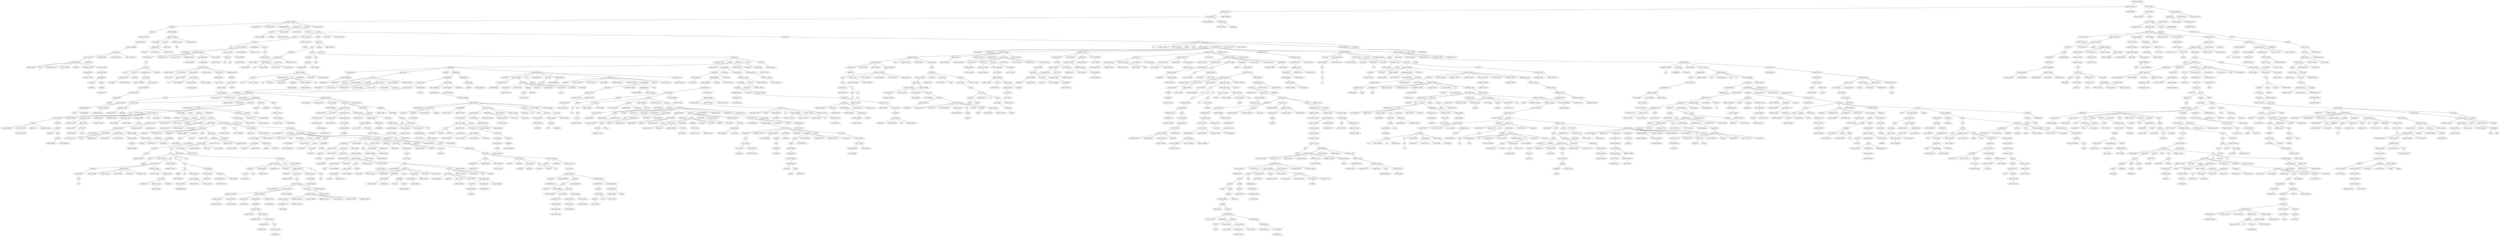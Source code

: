 strict graph "" {
	node [label="\N"];
	0	[id=0,
		label="mechanism design",
		level=1,
		pos="4001.233197640917,-4782.581958041557",
		weight=0];
	1	[id=1,
		label="algorithmic game",
		level=1,
		pos="3476.0779491343837,-4188.15677734774",
		weight=0];
	0 -- 1	[level=1];
	2	[id=2,
		label="auction theory",
		level=1,
		pos="4553.9042854678155,-4391.2376008313095",
		weight=0];
	0 -- 2	[level=1];
	3	[id=3,
		label="approximation al",
		level=1,
		pos="2983.3636018668676,-3788.1574337322168",
		weight=0];
	1 -- 3	[level=1];
	4	[id=4,
		label="learning theory",
		level=13,
		pos="3711.6336957447475,-4620.254627143854",
		weight=0];
	1 -- 4	[level=13];
	5	[id=5,
		label="market design",
		level=1,
		pos="4765.44451218032,-4994.302869768605",
		weight=0];
	2 -- 5	[level=1];
	6	[id=6,
		label="microeconomic th",
		level=6,
		pos="4421.4508077065975,-3871.6196054550946",
		weight=0];
	2 -- 6	[level=6];
	8	[id=8,
		label="combinatorial op",
		level=1,
		pos="2270.3289125825363,-3322.628336953418",
		weight=0];
	3 -- 8	[level=1];
	9	[id=9,
		label="online algorithm",
		level=14,
		pos="3113.351754794011,-4111.679934800651",
		weight=0];
	3 -- 9	[level=14];
	11	[id=11,
		label="matching theory",
		level=14,
		pos="5095.8419091290825,-5143.134455994612",
		weight=0];
	5 -- 11	[level=14];
	12	[id=12,
		label=auctions,
		level=1,
		pos="5312.81655386813,-4512.135091688617",
		weight=0];
	5 -- 12	[level=1];
	13	[id=13,
		label="game theory",
		level=6,
		pos="4354.429233915198,-3325.58602495134",
		weight=0];
	6 -- 13	[level=6];
	14	[id=14,
		label="decision theory",
		level=13,
		pos="4301.970539530665,-3518.6485202053996",
		weight=0];
	6 -- 14	[level=13];
	15	[id=15,
		label="information econ",
		level=15,
		pos="4134.541415331381,-3718.999307485807",
		weight=0];
	6 -- 15	[level=15];
	16	[id=16,
		label="operations resea",
		level=1,
		pos="1767.8429649667237,-2409.660798282179",
		weight=0];
	8 -- 16	[level=1];
	17	[id=17,
		label="integer programm",
		level=15,
		pos="2377.1527383516473,-3620.9222051426254",
		weight=0];
	8 -- 17	[level=15];
	18	[id=18,
		label=metaheuristics,
		level=13,
		pos="2561.550790269968,-3693.339530560889",
		weight=0];
	8 -- 18	[level=13];
	19	[id=19,
		label="industrial organ",
		level=1,
		pos="5276.001551965532,-3958.7720093230537",
		weight=0];
	12 -- 19	[level=1];
	20	[id=20,
		label="economic theory",
		level=15,
		pos="4229.420733180258,-3026.973445570057",
		weight=0];
	13 -- 20	[level=15];
	22	[id=22,
		label=microeconomics,
		level=15,
		pos="4667.922771136307,-3240.729950685434",
		weight=0];
	13 -- 22	[level=15];
	25	[id=25,
		label="experimental eco",
		level=8,
		pos="4784.4604577884675,-3074.9261036308535",
		weight=0];
	13 -- 25	[level=8];
	26	[id=26,
		label=scheduling,
		level=5,
		pos="2313.899096862628,-2874.894756718742",
		weight=0];
	16 -- 26	[level=5];
	31	[id=31,
		label="industrial engin",
		level=12,
		pos="2038.9276893080137,-2635.8125945306006",
		weight=0];
	16 -- 31	[level=12];
	33	[id=33,
		label="combinatorial 02",
		level=15,
		pos="1429.497731535986,-3393.8438061796774",
		weight=0];
	16 -- 33	[level=15];
	36	[id=36,
		label="management scien",
		level=14,
		pos="1751.1302155675949,-3082.530020754104",
		weight=0];
	16 -- 36	[level=14];
	38	[id=38,
		label=optimization,
		level=1,
		pos="584.1503173867,-1842.5482127496873",
		weight=0];
	16 -- 38	[level=1];
	39	[id=39,
		label=queueing,
		level=14,
		pos="1988.9257203339298,-2830.696642197539",
		weight=0];
	16 -- 39	[level=14];
	40	[id=40,
		label="decision analysi",
		level=13,
		pos="1937.4837820214648,-3023.967632522258",
		weight=0];
	16 -- 40	[level=13];
	42	[id=42,
		label="vehicle routing ",
		level=15,
		pos="2815.123358334487,-3888.573492785193",
		weight=0];
	18 -- 42	[level=15];
	45	[id=45,
		label=timetabling,
		level=14,
		pos="2680.349936522531,-4031.2491232999837",
		weight=0];
	18 -- 45	[level=14];
	46	[id=46,
		label="international 05",
		level=10,
		pos="5270.213348380571,-4477.557397543416",
		weight=0];
	19 -- 46	[level=10];
	47	[id=47,
		label="applied microe03",
		level=1,
		pos="5854.332412902723,-4192.464740783387",
		weight=0];
	19 -- 47	[level=1];
	50	[id=50,
		label=antitrust,
		level=6,
		pos="5886.310339854487,-4024.869945763273",
		weight=0];
	19 -- 50	[level=6];
	51	[id=51,
		label="competition poli",
		level=15,
		pos="5103.13168217625,-4226.6738697257715",
		weight=0];
	19 -- 51	[level=15];
	53	[id=53,
		label="behavioral econo",
		level=8,
		pos="5220.597803913661,-3318.786197484171",
		weight=0];
	25 -- 53	[level=8];
	54	[id=54,
		label=planning,
		level=5,
		pos="3023.1521997993445,-2978.8007968256284",
		weight=0];
	26 -- 54	[level=5];
	55	[id=55,
		label="production plann",
		level=7,
		pos="2842.546341414004,-2892.9292917879075",
		weight=0];
	26 -- 55	[level=7];
	57	[id=57,
		label=simulation,
		level=9,
		pos="987.2538509361868,-2318.101266404778",
		weight=0];
	38 -- 57	[level=9];
	58	[id=58,
		label="optimal control",
		level=13,
		pos="984.0344294517897,-2079.6939810354716",
		weight=0];
	38 -- 58	[level=13];
	59	[id=59,
		label="variational anal",
		level=15,
		pos="613.6027102981006,-2232.933143089202",
		weight=0];
	38 -- 59	[level=15];
	61	[id=61,
		label=stochastics,
		level=14,
		pos="811.8103627092403,-2210.464402635764",
		weight=0];
	38 -- 61	[level=14];
	62	[id=62,
		label=control,
		level=1,
		pos="-640.7768271949985,-698.1903122771213",
		weight=0];
	38 -- 62	[level=1];
	68	[id=68,
		label="labor economics",
		level=1,
		pos="5285.943724675,-4621.444743307765",
		weight=0];
	47 -- 68	[level=1];
	69	[id=69,
		label=regulation,
		level=12,
		pos="5484.29744071795,-3931.444188831392",
		weight=0];
	50 -- 69	[level=12];
	70	[id=70,
		label="intellectual pro",
		level=7,
		pos="6697.523750907492,-4325.66325459234",
		weight=0];
	50 -- 70	[level=7];
	74	[id=74,
		label="power system ope",
		level=5,
		pos="3706.728568188004,-2960.501836946059",
		weight=0];
	54 -- 74	[level=5];
	76	[id=76,
		label="supply chain man",
		level=7,
		pos="2964.8863818445443,-2385.8648528213353",
		weight=0];
	55 -- 76	[level=7];
	79	[id=79,
		label="system modeling",
		level=15,
		pos="882.2811392447584,-2617.610360173304",
		weight=0];
	57 -- 79	[level=15];
	81	[id=81,
		label=modeling,
		level=10,
		pos="1002.3667667690659,-2763.9148236534606",
		weight=0];
	57 -- 81	[level=10];
	83	[id=83,
		label="agent-based mode",
		level=12,
		pos="1193.1869325364034,-2700.274635592222",
		weight=0];
	57 -- 83	[level=12];
	85	[id=85,
		label=dynamics,
		level=6,
		pos="137.270069093517,-710.8747979779531",
		weight=0];
	62 -- 85	[level=6];
	87	[id=87,
		label="power system sta",
		level=12,
		pos="-149.32756110920894,-702.3376158483301",
		weight=0];
	62 -- 87	[level=12];
	90	[id=90,
		label=guidance,
		level=1,
		pos="-344.9548814899458,140.45817149063248",
		weight=0];
	62 -- 90	[level=1];
	91	[id=91,
		label=estimation,
		level=13,
		pos="-891.0157502262205,-573.8697241633163",
		weight=0];
	62 -- 91	[level=13];
	92	[id=92,
		label="system dynamics",
		level=15,
		pos="-541.6354621013518,-415.00271524919145",
		weight=0];
	62 -- 92	[level=15];
	93	[id=93,
		label=mechatronics,
		level=1,
		pos="-1679.1680118508261,-182.37854308200474",
		weight=0];
	62 -- 93	[level=1];
	95	[id=95,
		label="economics of edu",
		level=13,
		pos="7485.14684927785,-7423.778359316405",
		weight=0];
	68 -- 95	[level=13];
	96	[id=96,
		label="public economics",
		level=5,
		pos="5998.948742399961,-5932.188293529201",
		weight=0];
	68 -- 96	[level=5];
	98	[id=98,
		label="health economics",
		level=9,
		pos="6957.0895122338425,-7172.0722503073575",
		weight=0];
	68 -- 98	[level=9];
	99	[id=99,
		label="public finance",
		level=14,
		pos="7046.878922085778,-6873.1339302628385",
		weight=0];
	68 -- 99	[level=14];
	100	[id=100,
		label="applied economet",
		level=13,
		pos="5997.712826611604,-5493.657589019034",
		weight=0];
	68 -- 100	[level=13];
	102	[id=102,
		label="personnel econom",
		level=12,
		pos="5370.40981908028,-4776.727180948802",
		weight=0];
	68 -- 102	[level=12];
	104	[id=104,
		label="development econ",
		level=1,
		pos="6588.051414400336,-5907.0850216609715",
		weight=0];
	68 -- 104	[level=1];
	109	[id=109,
		label=patents,
		level=7,
		pos="7413.198603922254,-4772.208167516232",
		weight=0];
	70 -- 109	[level=7];
	111	[id=111,
		label="electricity mark",
		level=5,
		pos="4355.202460875469,-2871.5048115197533",
		weight=0];
	74 -- 111	[level=5];
	115	[id=115,
		label=procurement,
		level=15,
		pos="3299.0008288576255,-2320.191579099144",
		weight=0];
	76 -- 115	[level=15];
	117	[id=117,
		label=logistics,
		level=8,
		pos="3346.470923704003,-2047.6274271220634",
		weight=0];
	76 -- 117	[level=8];
	120	[id=120,
		label="operations manag",
		level=13,
		pos="2843.423963812757,-1969.0750672677282",
		weight=0];
	76 -- 120	[level=13];
	121	[id=121,
		label="humanitarian log",
		level=15,
		pos="3032.128035817284,-2032.748894187762",
		weight=0];
	76 -- 121	[level=15];
	128	[id=128,
		label=vibration,
		level=6,
		pos="812.2517520419269,-621.8037932388218",
		weight=0];
	85 -- 128	[level=6];
	129	[id=129,
		label="power system dyn",
		level=12,
		pos="228.63835216327482,-532.9654251414794",
		weight=0];
	87 -- 129	[level=12];
	130	[id=130,
		label=navigation,
		level=1,
		pos="-156.91488308298335,962.7135053609355",
		weight=0];
	90 -- 130	[level=1];
	133	[id=133,
		label=robotics,
		level=1,
		pos="-2605.7803350508557,277.5550017345471",
		weight=0];
	93 -- 133	[level=1];
	135	[id=135,
		label="labour economics",
		level=15,
		pos="7195.55924211439,-7059.918827484836",
		weight=0];
	95 -- 135	[level=15];
	136	[id=136,
		label="urban economics",
		level=5,
		pos="6380.86866334211,-6880.298044329409",
		weight=0];
	96 -- 136	[level=5];
	141	[id=141,
		label="outcomes researc",
		level=11,
		pos="6471.219137136328,-6686.988657808887",
		weight=0];
	98 -- 141	[level=11];
	145	[id=145,
		label="health policy",
		level=12,
		pos="8665.78676934396,-8738.698286423085",
		weight=0];
	98 -- 145	[level=12];
	146	[id=146,
		label=taxation,
		level=15,
		pos="6742.695871353434,-6659.616165436776",
		weight=0];
	99 -- 146	[level=15];
	148	[id=148,
		label="organizational e",
		level=12,
		pos="5545.133382913724,-5256.269028716602",
		weight=0];
	102 -- 148	[level=12];
	150	[id=150,
		label="political econ02",
		level=1,
		pos="7247.239265405034,-6628.831841778508",
		weight=0];
	104 -- 150	[level=1];
	152	[id=152,
		label="agricultural eco",
		level=4,
		pos="7287.998754404202,-5970.715707353713",
		weight=0];
	104 -- 152	[level=4];
	155	[id=155,
		label=copyright,
		level=7,
		pos="8122.28911283271,-5184.904312559973",
		weight=0];
	109 -- 155	[level=7];
	157	[id=157,
		label="demand response",
		level=6,
		pos="4954.852463392959,-2737.071741789497",
		weight=0];
	111 -- 157	[level=6];
	158	[id=158,
		label=transportation,
		level=8,
		pos="3826.741197954155,-1891.1310714073518",
		weight=0];
	117 -- 158	[level=8];
	160	[id=160,
		label="supply chain",
		level=13,
		pos="3556.882614984681,-1735.4240531092805",
		weight=0];
	117 -- 160	[level=13];
	165	[id=165,
		label=lean,
		level=15,
		pos="3019.7167341493837,-1691.7409359254852",
		weight=0];
	120 -- 165	[level=15];
	167	[id=167,
		label=noise,
		level=15,
		pos="978.1309456850925,-897.5661330737469",
		weight=0];
	128 -- 167	[level=15];
	168	[id=168,
		label="structural dynam",
		level=7,
		pos="1478.939610547438,-470.44035020894216",
		weight=0];
	128 -- 168	[level=7];
	169	[id=169,
		label=rotordynamics,
		level=14,
		pos="1130.4990942614695,-768.0132901808612",
		weight=0];
	128 -- 169	[level=14];
	170	[id=170,
		label=acoustics,
		level=6,
		pos="1213.4069785333684,-241.3038900492833",
		weight=0];
	128 -- 170	[level=6];
	171	[id=171,
		label=stability,
		level=13,
		pos="584.1172630094695,-651.2048162504605",
		weight=0];
	129 -- 171	[level=13];
	173	[id=173,
		label=gnss,
		level=1,
		pos="-55.684570088452006,1924.942217769017",
		weight=0];
	130 -- 173	[level=1];
	174	[id=174,
		label=tracking,
		level=12,
		pos="197.28837066689152,736.3461959752206",
		weight=0];
	130 -- 174	[level=12];
	176	[id=176,
		label="spatial cognitio",
		level=13,
		pos="-118.60589386975226,1332.8155370935162",
		weight=0];
	130 -- 176	[level=13];
	177	[id=177,
		label=uav,
		level=15,
		pos="-2312.4888513667916,542.9671403769692",
		weight=0];
	133 -- 177	[level=15];
	178	[id=178,
		label="control systems",
		level=13,
		pos="-2687.3029720279965,632.9511294184435",
		weight=0];
	133 -- 178	[level=13];
	179	[id=179,
		label="robotic manipula",
		level=14,
		pos="-2860.2286385268053,527.4959865247073",
		weight=0];
	133 -- 179	[level=14];
	181	[id=181,
		label=haptics,
		level=13,
		pos="-2328.548480155807,713.8128366133488",
		weight=0];
	133 -- 181	[level=13];
	183	[id=183,
		label=slam,
		level=15,
		pos="-2493.6495771242157,633.2629681018124",
		weight=0];
	133 -- 183	[level=15];
	184	[id=184,
		label="active perceptio",
		level=15,
		pos="-2354.9745485063136,-41.73880032290268",
		weight=0];
	133 -- 184	[level=15];
	192	[id=192,
		label="artificial intel",
		level=1,
		pos="-4666.470842498278,1476.969822845116",
		weight=0];
	133 -- 192	[level=1];
	193	[id=193,
		label="human-robot inte",
		level=13,
		pos="-2890.9150491486816,3.2914752621925305",
		weight=0];
	133 -- 193	[level=13];
	195	[id=195,
		label="control theory",
		level=9,
		pos="-2775.4000210289387,-163.21507305876239",
		weight=0];
	133 -- 195	[level=9];
	197	[id=197,
		label="motion planning",
		level=14,
		pos="-2507.5816193432925,-159.4544509548759",
		weight=0];
	133 -- 197	[level=14];
	199	[id=199,
		label=automation,
		level=13,
		pos="-2214.967108725871,114.87593914779008",
		weight=0];
	133 -- 199	[level=13];
	202	[id=202,
		label="real estate",
		level=7,
		pos="7108.332849450344,-8020.174582146501",
		weight=0];
	136 -- 202	[level=7];
	203	[id=203,
		label="real estate econ",
		level=15,
		pos="6444.413287913401,-6543.287892230338",
		weight=0];
	136 -- 203	[level=15];
	204	[id=204,
		label=regional,
		level=15,
		pos="6281.360751495456,-6612.019157249415",
		weight=0];
	136 -- 204	[level=15];
	205	[id=205,
		label="economic geograp",
		level=5,
		pos="5667.869904137685,-6248.012645929434",
		weight=0];
	136 -- 205	[level=5];
	207	[id=207,
		label=pharmacoeconomic,
		level=11,
		pos="6667.4207708987815,-7155.861493182505",
		weight=0];
	141 -- 207	[level=11];
	208	[id=208,
		label="health systems",
		level=12,
		pos="8354.413077548825,-8998.05397554253",
		weight=0];
	145 -- 208	[level=12];
	209	[id=209,
		label="health services ",
		level=12,
		pos="8925.858214804215,-9763.580708796933",
		weight=0];
	145 -- 209	[level=12];
	211	[id=211,
		label="contract theory",
		level=13,
		pos="5696.892187562309,-5600.482375417918",
		weight=0];
	148 -- 211	[level=13];
	212	[id=212,
		label="comparative po02",
		level=1,
		pos="7844.005864092203,-7285.712201139721",
		weight=0];
	150 -- 212	[level=1];
	213	[id=213,
		label="formal political",
		level=14,
		pos="7378.666721060749,-6952.606228904778",
		weight=0];
	150 -- 213	[level=14];
	214	[id=214,
		label=corruption,
		level=14,
		pos="7535.101763944985,-6829.62746633225",
		weight=0];
	150 -- 214	[level=14];
	217	[id=217,
		label="rural developmen",
		level=8,
		pos="7785.295541734922,-6088.46165798316",
		weight=0];
	152 -- 217	[level=8];
	218	[id=218,
		label="environmental ec",
		level=4,
		pos="7935.038264606052,-5879.482726335994",
		weight=0];
	152 -- 218	[level=4];
	219	[id=219,
		label=agribusiness,
		level=14,
		pos="7562.548642256347,-6187.383603349047",
		weight=0];
	152 -- 219	[level=14];
	222	[id=222,
		label="open access",
		level=7,
		pos="8744.788305714676,-5545.944425799468",
		weight=0];
	155 -- 222	[level=7];
	223	[id=223,
		label="smart grid",
		level=6,
		pos="5480.874002798889,-2453.898343585738",
		weight=0];
	157 -- 223	[level=6];
	225	[id=225,
		label=transition,
		level=10,
		pos="4268.362093999997,-1978.717675276648",
		weight=0];
	158 -- 225	[level=10];
	227	[id=227,
		label="travel behaviour",
		level=15,
		pos="3951.5312419220945,-2191.2715517596293",
		weight=0];
	158 -- 227	[level=15];
	228	[id=228,
		label="discrete choice ",
		level=15,
		pos="4144.364728136634,-1821.921799065226",
		weight=0];
	158 -- 228	[level=15];
	234	[id=234,
		label=aeroelasticity,
		level=13,
		pos="1847.301569700032,-367.6193628087769",
		weight=0];
	168 -- 234	[level=13];
	236	[id=236,
		label="earthquake engin",
		level=7,
		pos="2128.4235467094086,-142.2400105249347",
		weight=0];
	168 -- 236	[level=7];
	239	[id=239,
		label="structural healt",
		level=8,
		pos="1760.6094842447364,-48.65750368486194",
		weight=0];
	168 -- 239	[level=8];
	240	[id=240,
		label="wave propagation",
		level=13,
		pos="1535.4037186503974,-847.7423694027235",
		weight=0];
	168 -- 240	[level=13];
	242	[id=242,
		label="nonlinear vibrat",
		level=15,
		pos="1802.3944700428224,-566.131490154768",
		weight=0];
	168 -- 242	[level=15];
	244	[id=244,
		label=audio,
		level=13,
		pos="1014.3816785458062,70.12850086090874",
		weight=0];
	170 -- 244	[level=13];
	245	[id=245,
		label=ionosphere,
		level=7,
		pos="497.0855343590515,1615.7532099782547",
		weight=0];
	173 -- 245	[level=7];
	246	[id=246,
		label=geodesy,
		level=1,
		pos="-132.36554335432362,2899.303750542191",
		weight=0];
	173 -- 246	[level=1];
	247	[id=247,
		label=localization,
		level=12,
		pos="435.8487494701685,417.8098313526093",
		weight=0];
	174 -- 247	[level=12];
	252	[id=252,
		label=teleoperation,
		level=15,
		pos="-1997.1497651827765,705.7509572954056",
		weight=0];
	181 -- 252	[level=15];
	259	[id=259,
		label="probabilistic pr",
		level=15,
		pos="-4199.996477295295,1419.6182504232854",
		weight=0];
	192 -- 259	[level=15];
	260	[id=260,
		label="machine learning",
		level=5,
		pos="-5122.256332826087,1844.1944488070858",
		weight=0];
	192 -- 260	[level=5];
	261	[id=261,
		label="evolutionary com",
		level=7,
		pos="-5121.262532046582,1521.0419392117026",
		weight=0];
	192 -- 261	[level=7];
	262	[id=262,
		label="computer vision",
		level=3,
		pos="-5388.256513409172,1002.694681691958",
		weight=0];
	192 -- 262	[level=3];
	263	[id=263,
		label="reinforcement le",
		level=9,
		pos="-4194.639968757261,941.2398119975625",
		weight=0];
	192 -- 263	[level=9];
	264	[id=264,
		label="multi-agent syst",
		level=10,
		pos="-4901.463975506929,1020.6741491560338",
		weight=0];
	192 -- 264	[level=10];
	268	[id=268,
		label="knowledge repres",
		level=1,
		pos="-4734.41038137324,285.5283902288983",
		weight=0];
	192 -- 268	[level=1];
	269	[id=269,
		label="natural language",
		level=5,
		pos="-1698.3806615731696,-3263.421843141859",
		weight=0];
	192 -- 269	[level=5];
	273	[id=273,
		label="path planning",
		level=15,
		pos="-2707.0586065570055,-388.322615690804",
		weight=0];
	197 -- 273	[level=15];
	274	[id=274,
		label=manipulation,
		level=14,
		pos="-2428.3829130079057,-475.54097448722047",
		weight=0];
	197 -- 274	[level=14];
	275	[id=275,
		label=housing,
		level=7,
		pos="7609.104499892092,-8928.606747956224",
		weight=0];
	202 -- 275	[level=7];
	276	[id=276,
		label="regional science",
		level=6,
		pos="6154.91923143735,-7164.822451386095",
		weight=0];
	205 -- 276	[level=6];
	277	[id=277,
		label="evolutionary eco",
		level=12,
		pos="5935.634563837682,-6751.746311194908",
		weight=0];
	205 -- 277	[level=12];
	280	[id=280,
		label="regional develop",
		level=12,
		pos="5721.631785398586,-6767.786683044257",
		weight=0];
	205 -- 280	[level=12];
	281	[id=281,
		label="political geogra",
		level=12,
		pos="6293.9335867627315,-7015.837931811347",
		weight=0];
	205 -- 281	[level=12];
	282	[id=282,
		label=pharmacoepidemio,
		level=11,
		pos="7599.173704848916,-8714.698654314905",
		weight=0];
	207 -- 282	[level=11];
	284	[id=284,
		label="global health",
		level=12,
		pos="8640.049371655728,-9353.049993037821",
		weight=0];
	208 -- 284	[level=12];
	286	[id=286,
		label="primary care",
		level=13,
		pos="9021.704348583602,-9798.403526210099",
		weight=0];
	209 -- 286	[level=13];
	287	[id=287,
		label=democratization,
		level=14,
		pos="7886.104856829348,-7535.71645278849",
		weight=0];
	212 -- 287	[level=14];
	288	[id=288,
		label="latin america",
		level=13,
		pos="8121.112546214923,-7628.410898765265",
		weight=0];
	212 -- 288	[level=13];
	290	[id=290,
		label="political partie",
		level=1,
		pos="8527.674479941164,-7501.955723366721",
		weight=0];
	212 -- 290	[level=1];
	291	[id=291,
		label="chinese politics",
		level=14,
		pos="7921.347339406368,-7623.860799942077",
		weight=0];
	212 -- 291	[level=14];
	294	[id=294,
		label="latin american p",
		level=15,
		pos="8173.013448069674,-7249.3025360206375",
		weight=0];
	212 -- 294	[level=15];
	296	[id=296,
		label=agriculture,
		level=9,
		pos="8243.81451931364,-6245.163452247731",
		weight=0];
	217 -- 296	[level=9];
	297	[id=297,
		label="energy economics",
		level=9,
		pos="8365.877998798165,-6087.750361559287",
		weight=0];
	218 -- 297	[level=9];
	299	[id=299,
		label="ecological econo",
		level=5,
		pos="8520.855711843176,-5961.3264901754455",
		weight=0];
	218 -- 299	[level=5];
	301	[id=301,
		label="water economics",
		level=15,
		pos="7620.308678586056,-5960.868445938306",
		weight=0];
	218 -- 301	[level=15];
	302	[id=302,
		label="resource economi",
		level=13,
		pos="8130.818241170695,-5555.471879526183",
		weight=0];
	218 -- 302	[level=13];
	303	[id=303,
		label=altmetrics,
		level=7,
		pos="9417.746664211878,-5964.223588381479",
		weight=0];
	222 -- 303	[level=7];
	305	[id=305,
		label="institutional re",
		level=14,
		pos="9094.648256891907,-5571.0126361218845",
		weight=0];
	222 -- 305	[level=14];
	310	[id=310,
		label="power systems",
		level=6,
		pos="5428.145090211656,-1755.5413534815928",
		weight=0];
	223 -- 310	[level=6];
	311	[id=311,
		label="distributed ener",
		level=15,
		pos="5344.0337395135675,-2155.741336996321",
		weight=0];
	223 -- 311	[level=15];
	315	[id=315,
		label="power system eco",
		level=15,
		pos="5821.711803327203,-2404.076249601142",
		weight=0];
	223 -- 315	[level=15];
	316	[id=316,
		label="power system rel",
		level=14,
		pos="5726.404410133446,-2714.039454765501",
		weight=0];
	223 -- 316	[level=14];
	318	[id=318,
		label="reinforced concr",
		level=10,
		pos="2627.7417778700783,-229.84215193781165",
		weight=0];
	236 -- 318	[level=10];
	319	[id=319,
		label="engineering seis",
		level=15,
		pos="2367.620400237276,69.17921747230501",
		weight=0];
	236 -- 319	[level=15];
	320	[id=320,
		label="structural relia",
		level=15,
		pos="2450.169905502563,-106.4825004223213",
		weight=0];
	236 -- 320	[level=15];
	321	[id=321,
		label="performance-base",
		level=14,
		pos="2212.764837166851,-324.2204104693597",
		weight=0];
	236 -- 321	[level=14];
	323	[id=323,
		label="structural engin",
		level=7,
		pos="2242.4171918013285,477.6177352815041",
		weight=0];
	236 -- 323	[level=7];
	324	[id=324,
		label="seismic design",
		level=14,
		pos="2106.9518237891316,211.24021608164335",
		weight=0];
	236 -- 324	[level=14];
	329	[id=329,
		label=ultrasonics,
		level=12,
		pos="1704.2523356383927,340.1962191397312",
		weight=0];
	239 -- 329	[level=12];
	331	[id=331,
		label="system identific",
		level=8,
		pos="1879.3114261711676,434.23983364667686",
		weight=0];
	239 -- 331	[level=8];
	333	[id=333,
		label="speech signal pr",
		level=15,
		pos="1292.870203347179,237.80431855440833",
		weight=0];
	244 -- 333	[level=15];
	335	[id=335,
		label="space physics",
		level=8,
		pos="999.8158434742577,1401.7533638718435",
		weight=0];
	245 -- 335	[level=8];
	336	[id=336,
		label=surveying,
		level=5,
		pos="491.08339084991167,2974.1102154380847",
		weight=0];
	246 -- 336	[level=5];
	338	[id=338,
		label=gps,
		level=14,
		pos="-309.5847083136939,2559.2569934656553",
		weight=0];
	246 -- 338	[level=14];
	339	[id=339,
		label=geophysics,
		level=2,
		pos="-392.7495146694282,3845.949592253614",
		weight=0];
	246 -- 339	[level=2];
	343	[id=343,
		label="signal process02",
		level=5,
		pos="-5672.715771329036,2293.884951292083",
		weight=0];
	260 -- 343	[level=5];
	344	[id=344,
		label="deep learning",
		level=12,
		pos="-4709.110346347262,1908.1610579506757",
		weight=0];
	260 -- 344	[level=12];
	345	[id=345,
		label="graphical models",
		level=15,
		pos="-5190.503955603894,2154.00433084858",
		weight=0];
	260 -- 345	[level=15];
	346	[id=346,
		label="probabilistic gr",
		level=14,
		pos="-4842.997772618827,2056.7347923785796",
		weight=0];
	260 -- 346	[level=14];
	349	[id=349,
		label="data mining",
		level=6,
		pos="-5886.459962565952,2074.797965854062",
		weight=0];
	260 -- 349	[level=6];
	350	[id=350,
		label="neural networks",
		level=13,
		pos="-5077.759556165463,2114.1352498630918",
		weight=0];
	260 -- 350	[level=13];
	351	[id=351,
		label="computational in",
		level=13,
		pos="-5482.038418131065,1735.7305243067435",
		weight=0];
	261 -- 351	[level=13];
	352	[id=352,
		label="multi-objective ",
		level=15,
		pos="-5348.870663145365,1801.3549794867024",
		weight=0];
	261 -- 352	[level=15];
	353	[id=353,
		label="artificial life",
		level=8,
		pos="-5636.7608045942525,1606.896573836698",
		weight=0];
	261 -- 353	[level=8];
	354	[id=354,
		label="swarm intelligen",
		level=14,
		pos="-5466.947872151141,1559.5899921741034",
		weight=0];
	261 -- 354	[level=14];
	358	[id=358,
		label=biometrics,
		level=5,
		pos="-5966.217343741203,1444.1644191123344",
		weight=0];
	262 -- 358	[level=5];
	365	[id=365,
		label="medical image an",
		level=12,
		pos="-5834.65084052038,858.4486723624209",
		weight=0];
	262 -- 365	[level=12];
	366	[id=366,
		label="face analysis",
		level=15,
		pos="-5373.501543834852,597.7902644591629",
		weight=0];
	262 -- 366	[level=15];
	368	[id=368,
		label="computer graphic",
		level=3,
		pos="-5979.419539820816,431.2105256452054",
		weight=0];
	262 -- 368	[level=3];
	371	[id=371,
		label="3d reconstructio",
		level=15,
		pos="-5704.457824811478,788.6200725576354",
		weight=0];
	262 -- 371	[level=15];
	375	[id=375,
		label="cooperative cont",
		level=10,
		pos="-5025.473469562294,574.3454983579034",
		weight=0];
	264 -- 375	[level=10];
	377	[id=377,
		label=reasoning,
		level=14,
		pos="-4438.333448014912,126.93365973613926",
		weight=0];
	268 -- 377	[level=14];
	378	[id=378,
		label="logic programmin",
		level=10,
		pos="-5393.092672511405,315.65765259807256",
		weight=0];
	268 -- 378	[level=10];
	379	[id=379,
		label="semantic web",
		level=8,
		pos="-5050.246920688933,-157.0406365657359",
		weight=0];
	268 -- 379	[level=8];
	380	[id=380,
		label=ontologies,
		level=12,
		pos="-4846.833322169504,-178.02154170952335",
		weight=0];
	268 -- 380	[level=12];
	381	[id=381,
		label="automated reason",
		level=2,
		pos="-4916.358448223434,-464.77854417821237",
		weight=0];
	268 -- 381	[level=2];
	383	[id=383,
		label=bionlp,
		level=15,
		pos="-1643.1838219108408,-2793.8516680519697",
		weight=0];
	269 -- 383	[level=15];
	384	[id=384,
		label="text mining",
		level=13,
		pos="-1718.8031451060072,-3445.069379426799",
		weight=0];
	269 -- 384	[level=13];
	385	[id=385,
		label="machine translat",
		level=13,
		pos="-1554.4744553374676,-3560.621758223394",
		weight=0];
	269 -- 385	[level=13];
	388	[id=388,
		label="computational li",
		level=5,
		pos="975.375065398538,-7448.869629559792",
		weight=0];
	269 -- 388	[level=5];
	389	[id=389,
		label="sentiment analys",
		level=14,
		pos="-1814.5383136450396,-3627.8187261665707",
		weight=0];
	269 -- 389	[level=14];
	392	[id=392,
		label="information extr",
		level=13,
		pos="-2077.190340427606,-3295.2829376312943",
		weight=0];
	269 -- 392	[level=13];
	395	[id=395,
		label=gentrification,
		level=7,
		pos="8274.142408511125,-9896.39104367236",
		weight=0];
	275 -- 395	[level=7];
	398	[id=398,
		label=neighbourhoods,
		level=14,
		pos="7717.003070423103,-9259.606723695058",
		weight=0];
	275 -- 398	[level=14];
	400	[id=400,
		label="spatial economet",
		level=6,
		pos="6549.892915589796,-7941.650084046129",
		weight=0];
	276 -- 400	[level=6];
	401	[id=401,
		label="economics of inn",
		level=13,
		pos="6071.8875107629465,-7004.264995672237",
		weight=0];
	277 -- 401	[level=13];
	403	[id=403,
		label="urban geography",
		level=13,
		pos="6402.6025660724,-7269.053247043827",
		weight=0];
	281 -- 403	[level=13];
	406	[id=406,
		label="comparative effe",
		level=15,
		pos="7384.926369195135,-8521.716980080844",
		weight=0];
	282 -- 406	[level=15];
	407	[id=407,
		label="drug safety",
		level=14,
		pos="7989.313428006946,-8514.77395646078",
		weight=0];
	282 -- 407	[level=14];
	408	[id=408,
		label="clinical pharmac",
		level=12,
		pos="7989.6438584009575,-8973.405723706861",
		weight=0];
	282 -- 408	[level=12];
	410	[id=410,
		label="maternal health",
		level=14,
		pos="8626.493752013801,-9697.52454567123",
		weight=0];
	284 -- 410	[level=14];
	416	[id=416,
		label=mexico,
		level=14,
		pos="8174.472583752411,-7962.30341825549",
		weight=0];
	288 -- 416	[level=14];
	419	[id=419,
		label=elections,
		level=1,
		pos="9225.728914429585,-7172.202678230901",
		weight=0];
	290 -- 419	[level=1];
	423	[id=423,
		label=food,
		level=13,
		pos="8437.54725724859,-6565.946761769193",
		weight=0];
	296 -- 423	[level=13];
	425	[id=425,
		label="food security",
		level=10,
		pos="8624.039609987374,-6486.016605399393",
		weight=0];
	296 -- 425	[level=10];
	426	[id=426,
		label="energy policy",
		level=10,
		pos="8773.909040303764,-6290.572258980928",
		weight=0];
	297 -- 426	[level=10];
	428	[id=428,
		label="industrial ecolo",
		level=5,
		pos="9055.719091249013,-6196.058039086919",
		weight=0];
	299 -- 428	[level=5];
	431	[id=431,
		label=bibliometrics,
		level=7,
		pos="10028.00270740245,-6322.806918750817",
		weight=0];
	303 -- 431	[level=7];
	432	[id=432,
		label="scholarly commun",
		level=13,
		pos="9571.699703430662,-5627.572922167648",
		weight=0];
	303 -- 432	[level=13];
	433	[id=433,
		label="power electronic",
		level=6,
		pos="5235.049892120367,-780.4993947183775",
		weight=0];
	310 -- 433	[level=6];
	434	[id=434,
		label="high voltage",
		level=15,
		pos="5674.252833479977,-1981.5817089540863",
		weight=0];
	310 -- 434	[level=15];
	437	[id=437,
		label=frp,
		level=10,
		pos="3146.405868011095,-324.8040464363687",
		weight=0];
	318 -- 437	[level=10];
	438	[id=438,
		label="timber engineeri",
		level=15,
		pos="2396.643053497746,752.7551234270005",
		weight=0];
	323 -- 438	[level=15];
	441	[id=441,
		label="civil engineerin",
		level=7,
		pos="2235.8737814947035,1078.21285182613",
		weight=0];
	323 -- 441	[level=7];
	443	[id=443,
		label="steel structures",
		level=15,
		pos="2051.851439357641,535.381832231848",
		weight=0];
	324 -- 443	[level=15];
	444	[id=444,
		label=ndt,
		level=12,
		pos="1774.2398071851803,734.8723180030968",
		weight=0];
	329 -- 444	[level=12];
	445	[id=445,
		label=nde,
		level=14,
		pos="1497.1609528409776,620.3539716903568",
		weight=0];
	329 -- 445	[level=14];
	446	[id=446,
		label="automatic contro",
		level=14,
		pos="1973.7415260690022,771.7546050962616",
		weight=0];
	331 -- 446	[level=14];
	447	[id=447,
		label="space weather",
		level=12,
		pos="1375.560928603768,1232.3346869592333",
		weight=0];
	335 -- 447	[level=12];
	448	[id=448,
		label="plasma physics",
		level=8,
		pos="1322.3914644560941,1832.607406222001",
		weight=0];
	335 -- 448	[level=8];
	449	[id=449,
		label="solar physics",
		level=13,
		pos="794.9293157566033,1721.1229043655017",
		weight=0];
	335 -- 449	[level=13];
	450	[id=450,
		label="magnetospheric p",
		level=15,
		pos="1323.395349860716,1422.0403189577398",
		weight=0];
	335 -- 450	[level=15];
	451	[id=451,
		label=geomatics,
		level=5,
		pos="1089.0157831384995,3132.794173024167",
		weight=0];
	336 -- 451	[level=5];
	452	[id=452,
		label=insar,
		level=15,
		pos="-506.14934415216055,2818.1542531201326",
		weight=0];
	338 -- 452	[level=15];
	454	[id=454,
		label="exploration seis",
		level=14,
		pos="-106.38726432339314,4034.613986411081",
		weight=0];
	339 -- 454	[level=14];
	456	[id=456,
		label=geology,
		level=2,
		pos="-747.7349664993219,4885.008276156704",
		weight=0];
	339 -- 456	[level=2];
	457	[id=457,
		label="rock physics",
		level=14,
		pos="-697.9407844718394,3670.7770177409247",
		weight=0];
	339 -- 457	[level=14];
	458	[id=458,
		label=seismic,
		level=15,
		pos="-536.7900314299402,3552.5306724678617",
		weight=0];
	339 -- 458	[level=15];
	460	[id=460,
		label=inversion,
		level=14,
		pos="-740.368505425831,3865.1244276428024",
		weight=0];
	339 -- 460	[level=14];
	461	[id=461,
		label="information theo",
		level=6,
		pos="-6042.758819746669,2840.0902581656605",
		weight=0];
	343 -- 461	[level=6];
	462	[id=462,
		label=sonar,
		level=15,
		pos="-5722.622323094859,2610.9998136918866",
		weight=0];
	343 -- 462	[level=15];
	463	[id=463,
		label="compressed sensi",
		level=13,
		pos="-5528.529846771272,2653.7160387236972",
		weight=0];
	343 -- 463	[level=13];
	465	[id=465,
		label="adaptive filteri",
		level=15,
		pos="-5945.3746709888865,2323.8776590817624",
		weight=0];
	343 -- 465	[level=15];
	468	[id=468,
		label=communication,
		level=6,
		pos="-6243.736839731317,2672.2077759240833",
		weight=0];
	343 -- 468	[level=6];
	469	[id=469,
		label="representation l",
		level=14,
		pos="-4772.592123288642,2251.0014009708198",
		weight=0];
	344 -- 469	[level=14];
	470	[id=470,
		label="bayesian network",
		level=14,
		pos="-5075.193566162176,2317.1923603384935",
		weight=0];
	346 -- 470	[level=14];
	475	[id=475,
		label="business intelli",
		level=11,
		pos="-6267.121586552983,2437.4503217015595",
		weight=0];
	349 -- 475	[level=11];
	477	[id=477,
		label=databases,
		level=7,
		pos="-6567.395877415846,2284.9231063476254",
		weight=0];
	349 -- 477	[level=7];
	478	[id=478,
		label=clustering,
		level=13,
		pos="-5978.001698535002,2458.2109541527952",
		weight=0];
	349 -- 478	[level=13];
	480	[id=480,
		label="social networks",
		level=10,
		pos="-6400.893805194547,2200.029834095644",
		weight=0];
	349 -- 480	[level=10];
	481	[id=481,
		label="social network a",
		level=13,
		pos="-6145.14413914506,2185.1121453883493",
		weight=0];
	349 -- 481	[level=13];
	482	[id=482,
		label="information retr",
		level=9,
		pos="-6096.264791391828,2037.4231877338855",
		weight=0];
	349 -- 482	[level=9];
	483	[id=483,
		label="recommender syst",
		level=8,
		pos="-6328.68816383761,1746.0069018457784",
		weight=0];
	349 -- 483	[level=8];
	485	[id=485,
		label="fuzzy logic",
		level=14,
		pos="-5765.325635755384,1674.6472179620669",
		weight=0];
	351 -- 485	[level=14];
	487	[id=487,
		label="complex systems",
		level=8,
		pos="-6220.954166573067,1642.0259811290698",
		weight=0];
	353 -- 487	[level=8];
	488	[id=488,
		label="evolutionary rob",
		level=15,
		pos="-6085.607767706651,1836.6899460033198",
		weight=0];
	353 -- 488	[level=15];
	489	[id=489,
		label="swarm robotics",
		level=15,
		pos="-5689.096561863,1281.9618911284892",
		weight=0];
	354 -- 489	[level=15];
	491	[id=491,
		label="pattern recognit",
		level=9,
		pos="-6850.486308578782,1490.3771616047231",
		weight=0];
	358 -- 491	[level=9];
	492	[id=492,
		label="image processing",
		level=5,
		pos="-6399.52620933725,1290.829406174578",
		weight=0];
	358 -- 492	[level=5];
	493	[id=493,
		label="iris recognition",
		level=14,
		pos="-6293.874999753266,1150.0493778992166",
		weight=0];
	358 -- 493	[level=14];
	494	[id=494,
		label="face recognition",
		level=12,
		pos="-6236.708354694129,999.005627632689",
		weight=0];
	358 -- 494	[level=12];
	496	[id=496,
		label="medical image co",
		level=15,
		pos="-6096.615460706608,684.7812414260163",
		weight=0];
	365 -- 496	[level=15];
	497	[id=497,
		label=segmentation,
		level=15,
		pos="-5887.046230957863,1352.8519197862163",
		weight=0];
	365 -- 497	[level=15];
	498	[id=498,
		label="image registrati",
		level=12,
		pos="-5993.875247939852,1212.1998401506153",
		weight=0];
	365 -- 498	[level=12];
	502	[id=502,
		label="physical simulat",
		level=14,
		pos="-6224.348185785092,327.4236806219212",
		weight=0];
	368 -- 502	[level=14];
	503	[id=503,
		label="computational 06",
		level=7,
		pos="-6395.248749819622,756.7992009741134",
		weight=0];
	368 -- 503	[level=7];
	504	[id=504,
		label="geometric modeli",
		level=12,
		pos="-6418.79261195852,568.9210088183853",
		weight=0];
	368 -- 504	[level=12];
	505	[id=505,
		label=visualization,
		level=3,
		pos="-6603.57712014237,387.5964950763263",
		weight=0];
	368 -- 505	[level=3];
	506	[id=506,
		label="real-time render",
		level=15,
		pos="-6301.908650772797,390.2414514657477",
		weight=0];
	368 -- 506	[level=15];
	508	[id=508,
		label="computer animati",
		level=15,
		pos="-6126.778535091868,107.23661638773532",
		weight=0];
	368 -- 508	[level=15];
	510	[id=510,
		label="virtual reality",
		level=12,
		pos="-6310.323238429827,47.72025933270782",
		weight=0];
	368 -- 510	[level=12];
	514	[id=514,
		label="autonomous vehic",
		level=10,
		pos="-5564.763750087308,381.93358172144895",
		weight=0];
	375 -- 514	[level=10];
	515	[id=515,
		label="distributed cont",
		level=14,
		pos="-5403.414649222812,479.9163484137841",
		weight=0];
	375 -- 515	[level=14];
	518	[id=518,
		label="constraint progr",
		level=11,
		pos="-5408.260665768001,139.66580797350397",
		weight=0];
	378 -- 518	[level=11];
	519	[id=519,
		label="nonmonotonic rea",
		level=14,
		pos="-5553.233624215734,27.4303338608733",
		weight=0];
	378 -- 519	[level=14];
	520	[id=520,
		label="knowledge engine",
		level=15,
		pos="-5099.478754542106,192.60516384431665",
		weight=0];
	379 -- 520	[level=15];
	521	[id=521,
		label=provenance,
		level=13,
		pos="-5417.78717147367,-288.7030701483177",
		weight=0];
	379 -- 521	[level=13];
	525	[id=525,
		label="linked data",
		level=14,
		pos="-5351.98228043933,-456.62390588232205",
		weight=0];
	379 -- 525	[level=14];
	526	[id=526,
		label="social web",
		level=14,
		pos="-5162.055093971181,-469.0795717359597",
		weight=0];
	379 -- 526	[level=14];
	529	[id=529,
		label="biomedical infor",
		level=13,
		pos="-5065.671329211683,-595.1599626494512",
		weight=0];
	380 -- 529	[level=13];
	531	[id=531,
		label=verification,
		level=2,
		pos="-5531.920403680388,-1061.868359473305",
		weight=0];
	381 -- 531	[level=2];
	533	[id=533,
		label=parsing,
		level=15,
		pos="-1525.552528448501,-3863.8804961829865",
		weight=0];
	385 -- 533	[level=15];
	535	[id=535,
		label="corpus linguisti",
		level=5,
		pos="-1958.507478862956,-4206.385095555963",
		weight=0];
	388 -- 535	[level=5];
	543	[id=543,
		label="urban studies",
		level=7,
		pos="8936.446297392711,-10873.131787535256",
		weight=0];
	395 -- 543	[level=7];
	544	[id=544,
		label="regional economi",
		level=6,
		pos="6947.597038338496,-8738.642375810876",
		weight=0];
	400 -- 544	[level=6];
	546	[id=546,
		label="economics of sci",
		level=14,
		pos="6266.054460426656,-7369.959190121748",
		weight=0];
	401 -- 546	[level=14];
	549	[id=549,
		label=pharmacokinetics,
		level=12,
		pos="8223.132041405475,-9375.984771237549",
		weight=0];
	408 -- 549	[level=12];
	552	[id=552,
		label=parties,
		level=15,
		pos="8906.491500352371,-7076.953951896858",
		weight=0];
	419 -- 552	[level=15];
	553	[id=553,
		label="political scienc",
		level=2,
		pos="8811.330527985341,-7435.208359279568",
		weight=0];
	419 -- 553	[level=2];
	556	[id=556,
		label=congress,
		level=2,
		pos="9593.525398583752,-7800.410371729536",
		weight=0];
	419 -- 556	[level=2];
	560	[id=560,
		label="environmental po",
		level=13,
		pos="9077.763903751042,-6510.9401989267",
		weight=0];
	426 -- 560	[level=13];
	563	[id=563,
		label="life cycle asses",
		level=5,
		pos="9487.838266140076,-6605.979732325696",
		weight=0];
	428 -- 563	[level=5];
	565	[id=565,
		label="waste management",
		level=13,
		pos="9389.05181445887,-6385.244652358048",
		weight=0];
	428 -- 565	[level=13];
	566	[id=566,
		label="information scie",
		level=7,
		pos="10678.929826418635,-6670.339617441979",
		weight=0];
	431 -- 566	[level=7];
	570	[id=570,
		label="research evaluat",
		level=15,
		pos="9988.488452796246,-6650.167468251116",
		weight=0];
	431 -- 570	[level=15];
	573	[id=573,
		label="science policy",
		level=12,
		pos="10349.711542794541,-6567.2386880488675",
		weight=0];
	431 -- 573	[level=12];
	580	[id=580,
		label="digital control",
		level=15,
		pos="4963.606051016668,-1396.3174087774325",
		weight=0];
	433 -- 580	[level=15];
	584	[id=584,
		label=drives,
		level=12,
		pos="4997.502576592676,-713.5155531937581",
		weight=0];
	433 -- 584	[level=12];
	585	[id=585,
		label="renewable ener04",
		level=14,
		pos="5141.9286528720995,-1511.1561195078482",
		weight=0];
	433 -- 585	[level=14];
	588	[id=588,
		label="electric vehicle",
		level=13,
		pos="5568.402726671105,-980.9155516809511",
		weight=0];
	433 -- 588	[level=13];
	589	[id=589,
		label=microgrids,
		level=13,
		pos="5694.735929313344,-904.6807097719742",
		weight=0];
	433 -- 589	[level=13];
	591	[id=591,
		label="renewable ener02",
		level=6,
		pos="5825.7599927514975,-1657.8783333285235",
		weight=0];
	433 -- 591	[level=6];
	594	[id=594,
		label="electrical machi",
		level=10,
		pos="5681.05794780769,-1427.7471443404686",
		weight=0];
	433 -- 594	[level=10];
	597	[id=597,
		label=concrete,
		level=10,
		pos="3624.5675632713974,-416.2616484089741",
		weight=0];
	437 -- 597	[level=10];
	598	[id=598,
		label="geotechnical eng",
		level=7,
		pos="2229.89572066155,1647.518871508766",
		weight=0];
	441 -- 598	[level=7];
	601	[id=601,
		label=magnetosphere,
		level=15,
		pos="1637.5714691321118,1427.3915152380769",
		weight=0];
	447 -- 601	[level=15];
	606	[id=606,
		label=mhd,
		level=14,
		pos="1314.1189288098476,2213.732355539787",
		weight=0];
	448 -- 606	[level=14];
	611	[id=611,
		label="inertial confine",
		level=15,
		pos="970.0999049581715,1966.0626247152763",
		weight=0];
	448 -- 611	[level=15];
	613	[id=613,
		label="fusion energy",
		level=15,
		pos="1562.7700629987003,1597.0840057431383",
		weight=0];
	448 -- 613	[level=15];
	614	[id=614,
		label="laser plasma int",
		level=14,
		pos="1121.0525855104354,2129.652830455573",
		weight=0];
	448 -- 614	[level=14];
	616	[id=616,
		label=photogrammetry,
		level=5,
		pos="1691.339677096793,3370.8462970649634",
		weight=0];
	451 -- 616	[level=5];
	617	[id=617,
		label="laser scanning",
		level=13,
		pos="1453.2001299407752,3276.76940231678",
		weight=0];
	451 -- 617	[level=13];
	618	[id=618,
		label=sedimentology,
		level=2,
		pos="-1309.812896630042,6262.828834461218",
		weight=0];
	456 -- 618	[level=2];
	619	[id=619,
		label="earth sciences",
		level=13,
		pos="-1057.7468765879407,4690.386818906023",
		weight=0];
	456 -- 619	[level=13];
	621	[id=621,
		label=geochemistry,
		level=2,
		pos="-1395.592968214804,5304.9599444928745",
		weight=0];
	456 -- 621	[level=2];
	623	[id=623,
		label=geochronology,
		level=11,
		pos="-628.3944092596389,4530.999409048002",
		weight=0];
	456 -- 623	[level=11];
	624	[id=624,
		label=geoscience,
		level=12,
		pos="-458.3094890092997,4683.610361764973",
		weight=0];
	456 -- 624	[level=12];
	625	[id=625,
		label=petrophysics,
		level=14,
		pos="-919.8795858964164,3399.005774741458",
		weight=0];
	457 -- 625	[level=14];
	626	[id=626,
		label="seismic imaging",
		level=15,
		pos="-925.7540816440749,3598.781152783881",
		weight=0];
	460 -- 626	[level=15];
	627	[id=627,
		label="coding theory",
		level=12,
		pos="-6340.84895311572,2866.2823441763085",
		weight=0];
	461 -- 627	[level=12];
	629	[id=629,
		label="statistical sign",
		level=13,
		pos="-6328.678533236962,3167.3303576706217",
		weight=0];
	461 -- 629	[level=13];
	634	[id=634,
		label="network coding",
		level=14,
		pos="-6396.352326973893,2956.2191758854133",
		weight=0];
	461 -- 634	[level=14];
	635	[id=635,
		label="communication th",
		level=6,
		pos="-6634.916611757979,2783.744172604455",
		weight=0];
	461 -- 635	[level=6];
	640	[id=640,
		label=media,
		level=6,
		pos="-6744.835953080348,2659.8206781777344",
		weight=0];
	468 -- 640	[level=6];
	642	[id=642,
		label="decision support",
		level=12,
		pos="-6693.517559305981,2518.761148452954",
		weight=0];
	475 -- 642	[level=12];
	644	[id=644,
		label="query processing",
		level=12,
		pos="-6791.914991194395,2462.9341190715995",
		weight=0];
	477 -- 644	[level=12];
	647	[id=647,
		label="data management",
		level=8,
		pos="-6912.728227271342,2400.1248253549525",
		weight=0];
	477 -- 647	[level=8];
	648	[id=648,
		label=classification,
		level=14,
		pos="-5915.089671310794,2103.048341232243",
		weight=0];
	478 -- 648	[level=14];
	657	[id=657,
		label="user modeling",
		level=8,
		pos="-6736.202016037569,2279.9182010417244",
		weight=0];
	483 -- 657	[level=8];
	662	[id=662,
		label="network science",
		level=9,
		pos="-6813.029486387571,2210.7784430127303",
		weight=0];
	487 -- 662	[level=9];
	663	[id=663,
		label="statistical phys",
		level=9,
		pos="-6854.8881171603725,2055.3138344940967",
		weight=0];
	487 -- 663	[level=9];
	666	[id=666,
		label="complex networks",
		level=13,
		pos="-6285.111827592611,1676.7036527686205",
		weight=0];
	487 -- 666	[level=13];
	669	[id=669,
		label="human language t",
		level=15,
		pos="-6978.9565521869445,1165.331821837787",
		weight=0];
	491 -- 669	[level=15];
	670	[id=670,
		label="multimedia infor",
		level=14,
		pos="-7138.79251411599,1282.6334838492883",
		weight=0];
	491 -- 670	[level=14];
	672	[id=672,
		label="document analysi",
		level=15,
		pos="-6976.820733091161,1778.9747197155305",
		weight=0];
	491 -- 672	[level=15];
	678	[id=678,
		label="image quality",
		level=15,
		pos="-6748.391256370386,1400.4603913738601",
		weight=0];
	492 -- 678	[level=15];
	680	[id=680,
		label=signal,
		level=15,
		pos="-6828.602140011914,1191.4883860267562",
		weight=0];
	492 -- 680	[level=15];
	682	[id=682,
		label="face perception",
		level=14,
		pos="-6555.221389145267,873.9715340726773",
		weight=0];
	494 -- 682	[level=14];
	683	[id=683,
		label="object recogniti",
		level=12,
		pos="-6511.6258745323785,1264.5475247947331",
		weight=0];
	494 -- 683	[level=12];
	686	[id=686,
		label="medical image pr",
		level=13,
		pos="-6160.479773650497,851.9683397771843",
		weight=0];
	498 -- 686	[level=13];
	687	[id=687,
		label="computational im",
		level=7,
		pos="-6926.913737170045,740.9953132220887",
		weight=0];
	503 -- 687	[level=7];
	688	[id=688,
		label=cam,
		level=12,
		pos="-6797.854281127758,553.6401545337771",
		weight=0];
	504 -- 688	[level=12];
	689	[id=689,
		label=graphics,
		level=12,
		pos="-6826.37185156264,55.78865859059942",
		weight=0];
	505 -- 689	[level=12];
	690	[id=690,
		label="visual analytics",
		level=3,
		pos="-6984.041541015335,-111.08952525926627",
		weight=0];
	505 -- 690	[level=3];
	693	[id=693,
		label="augmented realit",
		level=13,
		pos="-6415.39993599404,-322.7005529288554",
		weight=0];
	510 -- 693	[level=13];
	696	[id=696,
		label="virtual humans",
		level=15,
		pos="-6628.025103821094,191.6727600487099",
		weight=0];
	510 -- 696	[level=15];
	698	[id=698,
		label="intelligent tran",
		level=10,
		pos="-5841.040540278632,-69.56812837579166",
		weight=0];
	514 -- 698	[level=10];
	700	[id=700,
		label=sat,
		level=11,
		pos="-5756.465448735425,-515.704350511341",
		weight=0];
	518 -- 700	[level=11];
	702	[id=702,
		label=rdf,
		level=14,
		pos="-5475.573590166469,-770.331832989169",
		weight=0];
	525 -- 702	[level=14];
	705	[id=705,
		label="clinical resea02",
		level=15,
		pos="-5293.6358632842075,-830.48602462066",
		weight=0];
	529 -- 705	[level=15];
	706	[id=706,
		label=testing,
		level=11,
		pos="-5826.056081077797,-1323.1258923548253",
		weight=0];
	531 -- 706	[level=11];
	708	[id=708,
		label="formal methods",
		level=2,
		pos="-6164.303373694223,-1628.0984201044414",
		weight=0];
	531 -- 708	[level=2];
	709	[id=709,
		label=synthesis,
		level=9,
		pos="-5365.367498880028,-1519.7867795174664",
		weight=0];
	531 -- 709	[level=9];
	710	[id=710,
		label="academic writing",
		level=12,
		pos="-2150.5933878332344,-3913.8916254942123",
		weight=0];
	535 -- 710	[level=12];
	711	[id=711,
		label=terminology,
		level=12,
		pos="-2356.2376260002757,-3956.662576404152",
		weight=0];
	535 -- 711	[level=12];
	712	[id=712,
		label="cognitive lingui",
		level=15,
		pos="-1902.5823574873166,-4577.881349912157",
		weight=0];
	535 -- 712	[level=15];
	713	[id=713,
		label="discourse analys",
		level=5,
		pos="-3010.303614561702,-3868.0411345874786",
		weight=0];
	535 -- 713	[level=5];
	715	[id=715,
		label="translation stud",
		level=8,
		pos="-1892.9300054170446,-4873.464979022907",
		weight=0];
	535 -- 715	[level=8];
	717	[id=717,
		label="human geography",
		level=8,
		pos="9745.054002103023,-12021.424861001151",
		weight=0];
	543 -- 717	[level=8];
	718	[id=718,
		label=urban,
		level=6,
		pos="7280.5754799776105,-9410.706328686883",
		weight=0];
	544 -- 718	[level=6];
	719	[id=719,
		label=pbpk,
		level=15,
		pos="8226.373844140744,-9694.727340631742",
		weight=0];
	549 -- 719	[level=15];
	721	[id=721,
		label="drug metabolism",
		level=13,
		pos="8422.02582685688,-9734.975597455892",
		weight=0];
	549 -- 721	[level=13];
	723	[id=723,
		label="public policy",
		level=11,
		pos="9217.526151919532,-8195.141184885226",
		weight=0];
	553 -- 723	[level=11];
	724	[id=724,
		label=methodology,
		level=11,
		pos="9531.866996888008,-8468.97987065952",
		weight=0];
	553 -- 724	[level=11];
	725	[id=725,
		label="international st",
		level=14,
		pos="9205.154790523678,-7949.929077681103",
		weight=0];
	553 -- 725	[level=14];
	726	[id=726,
		label="international 04",
		level=2,
		pos="9906.721050506716,-8469.88920546566",
		weight=0];
	553 -- 726	[level=2];
	729	[id=729,
		label="american polit02",
		level=3,
		pos="10057.039445082033,-8357.802891496092",
		weight=0];
	556 -- 729	[level=3];
	730	[id=730,
		label=sustainability,
		level=5,
		pos="9951.485263068298,-6955.962805208857",
		weight=0];
	563 -- 730	[level=5];
	731	[id=731,
		label="life cycle costi",
		level=15,
		pos="9778.724416923567,-6751.580068679344",
		weight=0];
	563 -- 731	[level=15];
	734	[id=734,
		label=library,
		level=7,
		pos="11302.150080362346,-6972.606112531204",
		weight=0];
	566 -- 734	[level=7];
	736	[id=736,
		label="information beha",
		level=15,
		pos="10741.152197286016,-6988.715477366828",
		weight=0];
	566 -- 736	[level=15];
	737	[id=737,
		label=librarianship,
		level=14,
		pos="10929.41493383411,-6921.686043990711",
		weight=0];
	566 -- 737	[level=14];
	741	[id=741,
		label="energy efficienc",
		level=12,
		pos="5994.098770513958,-1946.667777638302",
		weight=0];
	591 -- 741	[level=12];
	743	[id=743,
		label="condition monito",
		level=11,
		pos="6140.3018265128985,-1810.1964312897871",
		weight=0];
	594 -- 743	[level=11];
	744	[id=744,
		label=masonry,
		level=14,
		pos="3967.0760326606905,-362.3260892172531",
		weight=0];
	597 -- 744	[level=14];
	746	[id=746,
		label=structures,
		level=12,
		pos="3930.4400229732773,-719.2833551419118",
		weight=0];
	597 -- 746	[level=12];
	748	[id=748,
		label="building materia",
		level=10,
		pos="4041.4702300979015,-182.5459366278187",
		weight=0];
	597 -- 748	[level=10];
	749	[id=749,
		label=pavement,
		level=14,
		pos="3844.9246545006527,-145.53465186685142",
		weight=0];
	597 -- 749	[level=14];
	751	[id=751,
		label="offshore enginee",
		level=14,
		pos="2253.7006260993494,1993.2415520635448",
		weight=0];
	598 -- 751	[level=14];
	752	[id=752,
		label="soil mechanics",
		level=12,
		pos="2551.5973438006613,1889.018503408508",
		weight=0];
	598 -- 752	[level=12];
	753	[id=753,
		label=geomechanics,
		level=11,
		pos="2437.6416466556843,2053.8968039603556",
		weight=0];
	598 -- 753	[level=11];
	755	[id=755,
		label="unsaturated soil",
		level=15,
		pos="2486.882740410871,1444.6862663990328",
		weight=0];
	598 -- 755	[level=15];
	758	[id=758,
		label="soil dynamics",
		level=14,
		pos="1939.2684379431462,1872.110348442231",
		weight=0];
	598 -- 758	[level=14];
	759	[id=759,
		label="engineering geol",
		level=8,
		pos="2154.0764144459386,2160.721737943431",
		weight=0];
	598 -- 759	[level=8];
	763	[id=763,
		label="remote sensing",
		level=5,
		pos="2190.713015085318,3736.959846627725",
		weight=0];
	616 -- 763	[level=5];
	767	[id=767,
		label="marine geology",
		level=7,
		pos="-828.2240443074347,6388.283373840915",
		weight=0];
	618 -- 767	[level=7];
	768	[id=768,
		label="basin analysis",
		level=10,
		pos="-727.5396522604392,6215.475342470983",
		weight=0];
	618 -- 768	[level=10];
	769	[id=769,
		label=ichnology,
		level=15,
		pos="-967.3629282678114,6176.507916425631",
		weight=0];
	618 -- 769	[level=15];
	772	[id=772,
		label=stratigraphy,
		level=2,
		pos="-751.0217180578511,6821.005604311853",
		weight=0];
	618 -- 772	[level=2];
	773	[id=773,
		label=geomorphology,
		level=6,
		pos="-2413.800469737179,7573.27920042218",
		weight=0];
	618 -- 773	[level=6];
	774	[id=774,
		label=mineralogy,
		level=3,
		pos="-1951.0358708345348,5918.641428123369",
		weight=0];
	621 -- 774	[level=3];
	777	[id=777,
		label=volcanology,
		level=14,
		pos="-1720.405638095936,5175.4343823079225",
		weight=0];
	621 -- 777	[level=14];
	779	[id=779,
		label=cosmochemistry,
		level=5,
		pos="-1907.133242531326,5334.63586752004",
		weight=0];
	621 -- 779	[level=5];
	782	[id=782,
		label="isotope geochemi",
		level=12,
		pos="-763.841327918919,4171.001255154577",
		weight=0];
	623 -- 782	[level=12];
	784	[id=784,
		label="reservoir charac",
		level=15,
		pos="-1116.484666084371,3658.9626387486214",
		weight=0];
	625 -- 784	[level=15];
	785	[id=785,
		label=information,
		level=13,
		pos="-6736.622184307424,3143.375971169946",
		weight=0];
	627 -- 785	[level=13];
	788	[id=788,
		label="wireless communi",
		level=6,
		pos="-7124.568557799537,3105.8780665233166",
		weight=0];
	635 -- 788	[level=6];
	790	[id=790,
		label=journalism,
		level=6,
		pos="-7287.840573120238,2827.6102118310228",
		weight=0];
	640 -- 790	[level=6];
	791	[id=791,
		label="business analyti",
		level=12,
		pos="-6921.7118887274255,2661.521783227221",
		weight=0];
	642 -- 791	[level=12];
	792	[id=792,
		label="database systems",
		level=13,
		pos="-7111.8469514811695,2686.9829309380857",
		weight=0];
	644 -- 792	[level=13];
	794	[id=794,
		label="data curation",
		level=8,
		pos="-7275.433345832112,2592.598793188578",
		weight=0];
	647 -- 794	[level=8];
	795	[id=795,
		label="mixture models",
		level=15,
		pos="-6095.743618725332,2397.8459222692586",
		weight=0];
	648 -- 795	[level=15];
	796	[id=796,
		label=personality,
		level=9,
		pos="-7307.193442093798,2323.354860506122",
		weight=0];
	657 -- 796	[level=9];
	797	[id=797,
		label="computational so",
		level=10,
		pos="-7195.117594477215,2176.711869534144",
		weight=0];
	662 -- 797	[level=10];
	798	[id=798,
		label="data science",
		level=12,
		pos="-7077.695648891144,2305.5660909752787",
		weight=0];
	662 -- 798	[level=12];
	799	[id=799,
		label="biological physi",
		level=15,
		pos="-6897.74196986551,2132.5752064472285",
		weight=0];
	663 -- 799	[level=15];
	800	[id=800,
		label="network theory",
		level=14,
		pos="-7210.295431824598,2018.9273998297958",
		weight=0];
	663 -- 800	[level=14];
	804	[id=804,
		label="human mobility",
		level=14,
		pos="-6648.645768213023,1917.4033127813348",
		weight=0];
	666 -- 804	[level=14];
	808	[id=808,
		label="inverse problems",
		level=8,
		pos="-7347.622102236372,1018.2549387244575",
		weight=0];
	687 -- 808	[level=8];
	809	[id=809,
		label=cad,
		level=12,
		pos="-7199.895078125984,519.8844663397617",
		weight=0];
	688 -- 809	[level=12];
	810	[id=810,
		label="additive manufac",
		level=12,
		pos="-6970.690900426322,193.8955407096422",
		weight=0];
	688 -- 810	[level=12];
	812	[id=812,
		label="information visu",
		level=4,
		pos="-7537.3784965575205,127.85730854621575",
		weight=0];
	690 -- 812	[level=4];
	813	[id=813,
		label="traffic safety",
		level=11,
		pos="-6243.057080312893,-421.0444050947698",
		weight=0];
	698 -- 813	[level=11];
	814	[id=814,
		label="traffic flow the",
		level=14,
		pos="-6085.287985676187,-307.3361433360701",
		weight=0];
	698 -- 814	[level=14];
	815	[id=815,
		label="intelligent vehi",
		level=13,
		pos="-5937.662915392903,-449.9254640143393",
		weight=0];
	698 -- 815	[level=13];
	819	[id=819,
		label=smt,
		level=12,
		pos="-5944.438486284836,-879.3784150829134",
		weight=0];
	700 -- 819	[level=12];
	820	[id=820,
		label="vlsi design",
		level=12,
		pos="-6087.878305000067,-1023.0064461903389",
		weight=0];
	706 -- 820	[level=12];
	823	[id=823,
		label=refinement,
		level=15,
		pos="-6376.439641952298,-1855.2992631291556",
		weight=0];
	708 -- 823	[level=15];
	826	[id=826,
		label="model checking",
		level=12,
		pos="-6565.771377076791,-1510.569302858312",
		weight=0];
	708 -- 826	[level=12];
	828	[id=828,
		label="programming lang",
		level=2,
		pos="-6885.804986468655,-1752.0794311590848",
		weight=0];
	708 -- 828	[level=2];
	829	[id=829,
		label="petri nets",
		level=14,
		pos="-6497.613933467005,-1698.7352831465962",
		weight=0];
	708 -- 829	[level=14];
	830	[id=830,
		label="software enginee",
		level=6,
		pos="-6480.155030468441,-2256.5845486692915",
		weight=0];
	708 -- 830	[level=6];
	831	[id=831,
		label=characterization,
		level=14,
		pos="-5244.841639995124,-1856.6705485257853",
		weight=0];
	709 -- 831	[level=14];
	832	[id=832,
		label=eap,
		level=15,
		pos="-2004.5168934100882,-3633.6895669879236",
		weight=0];
	710 -- 832	[level=15];
	833	[id=833,
		label=lexicography,
		level=12,
		pos="-2570.5746916775684,-3663.448791789333",
		weight=0];
	711 -- 833	[level=12];
	834	[id=834,
		label=translation,
		level=13,
		pos="-2202.7134643818745,-3630.545525761029",
		weight=0];
	711 -- 834	[level=13];
	835	[id=835,
		label=sociolinguistics,
		level=7,
		pos="-3174.1630643648973,-3306.3515802341562",
		weight=0];
	713 -- 835	[level=7];
	838	[id=838,
		label="applied linguist",
		level=5,
		pos="-3964.9518704428274,-3444.509151490717",
		weight=0];
	713 -- 838	[level=5];
	840	[id=840,
		label="interpreting stu",
		level=14,
		pos="-1676.7263577895874,-4589.504595740055",
		weight=0];
	715 -- 840	[level=14];
	841	[id=841,
		label="comparative lite",
		level=8,
		pos="-1736.2971634161584,-5494.314868770873",
		weight=0];
	715 -- 841	[level=8];
	842	[id=842,
		label="cultural geograp",
		level=13,
		pos="9870.542192976658,-12243.24144419415",
		weight=0];
	717 -- 842	[level=13];
	843	[id=843,
		label="political ecolog",
		level=9,
		pos="10389.924207248316,-12934.091714870627",
		weight=0];
	717 -- 843	[level=9];
	844	[id=844,
		label=architecture,
		level=6,
		pos="7611.064516638886,-10117.534136605842",
		weight=0];
	718 -- 844	[level=6];
	852	[id=852,
		label="public administr",
		level=11,
		pos="9466.655260763637,-8723.437751426962",
		weight=0];
	723 -- 852	[level=11];
	854	[id=854,
		label="design theory",
		level=11,
		pos="9753.053820921066,-8738.2995365595",
		weight=0];
	724 -- 854	[level=11];
	856	[id=856,
		label="civil war",
		level=12,
		pos="10292.38757344551,-9178.892391415338",
		weight=0];
	726 -- 856	[level=12];
	857	[id=857,
		label="international po",
		level=2,
		pos="11890.058986967233,-10993.439138063315",
		weight=0];
	726 -- 857	[level=2];
	859	[id=859,
		label="international se",
		level=13,
		pos="9887.01865876138,-8512.374272611043",
		weight=0];
	726 -- 859	[level=13];
	860	[id=860,
		label="international in",
		level=14,
		pos="10581.617672710918,-8927.145297122894",
		weight=0];
	726 -- 860	[level=14];
	863	[id=863,
		label=china,
		level=13,
		pos="10501.885526621161,-9216.20051230398",
		weight=0];
	726 -- 863	[level=13];
	865	[id=865,
		label="us foreign polic",
		level=15,
		pos="9910.480980496965,-8957.878504700891",
		weight=0];
	726 -- 865	[level=15];
	866	[id=866,
		label="political behavi",
		level=13,
		pos="10394.716647000836,-8513.100083441916",
		weight=0];
	729 -- 866	[level=13];
	868	[id=868,
		label="judicial politic",
		level=3,
		pos="10489.617769193905,-7803.246878888981",
		weight=0];
	729 -- 868	[level=3];
	870	[id=870,
		label="public opinion",
		level=12,
		pos="10234.639120366493,-7957.864604423246",
		weight=0];
	729 -- 870	[level=12];
	874	[id=874,
		label="information lite",
		level=7,
		pos="11896.487933132203,-7229.33913805938",
		weight=0];
	734 -- 874	[level=7];
	875	[id=875,
		label=librarians,
		level=15,
		pos="11595.70193703031,-7111.965996184836",
		weight=0];
	734 -- 875	[level=15];
	877	[id=877,
		label="thermal comfort",
		level=13,
		pos="6344.339507247657,-2206.390118514644",
		weight=0];
	741 -- 877	[level=13];
	879	[id=879,
		label="fault diagnosis",
		level=11,
		pos="6531.209081075779,-2155.36801179558",
		weight=0];
	743 -- 879	[level=11];
	880	[id=880,
		label="smart materials",
		level=13,
		pos="4306.430661895163,-643.926413898266",
		weight=0];
	746 -- 880	[level=13];
	881	[id=881,
		label=aerospace,
		level=13,
		pos="4264.575425709983,-879.1994500491754",
		weight=0];
	746 -- 881	[level=13];
	882	[id=882,
		label=construction,
		level=10,
		pos="4485.176957126882,-64.67240216975142",
		weight=0];
	748 -- 882	[level=10];
	884	[id=884,
		label=geotechnics,
		level=13,
		pos="2664.9690868095445,1535.7078010593789",
		weight=0];
	752 -- 884	[level=13];
	885	[id=885,
		label="reservoir simula",
		level=12,
		pos="2830.3324629580993,1999.7044898255224",
		weight=0];
	753 -- 885	[level=12];
	886	[id=886,
		label="rock mechanics",
		level=12,
		pos="2489.3180717701425,2459.8505450294633",
		weight=0];
	753 -- 886	[level=12];
	887	[id=887,
		label="geotechnical ear",
		level=14,
		pos="1964.3963978877428,2224.1369488484283",
		weight=0];
	758 -- 887	[level=14];
	888	[id=888,
		label=landslides,
		level=8,
		pos="2252.062496496895,2659.2073640181816",
		weight=0];
	759 -- 888	[level=8];
	889	[id=889,
		label="land cover",
		level=12,
		pos="2621.999764032567,3530.5006805291796",
		weight=0];
	763 -- 889	[level=12];
	893	[id=893,
		label="land degradation",
		level=14,
		pos="1875.038147648967,3504.1138535457294",
		weight=0];
	763 -- 893	[level=14];
	896	[id=896,
		label=gis,
		level=6,
		pos="1955.5745705173495,4489.414810567608",
		weight=0];
	763 -- 896	[level=6];
	898	[id=898,
		label=hyperspectral,
		level=15,
		pos="2565.674738063581,3812.146732116792",
		weight=0];
	763 -- 898	[level=15];
	901	[id=901,
		label=polarimetry,
		level=14,
		pos="2458.85982734304,3400.277460302703",
		weight=0];
	763 -- 901	[level=14];
	907	[id=907,
		label=evapotranspirati,
		level=15,
		pos="2227.2197967109287,3332.614544953005",
		weight=0];
	763 -- 907	[level=15];
	909	[id=909,
		label=paleoceanography,
		level=8,
		pos="-404.3627254222294,6571.028644240609",
		weight=0];
	767 -- 909	[level=8];
	910	[id=910,
		label=tectonics,
		level=10,
		pos="-213.5330109124875,6227.655993463928",
		weight=0];
	768 -- 910	[level=10];
	911	[id=911,
		label=paleontology,
		level=2,
		pos="-141.2746920566126,7358.180105155815",
		weight=0];
	772 -- 911	[level=2];
	912	[id=912,
		label=palaeontology,
		level=9,
		pos="-975.0607345586591,7270.951790217436",
		weight=0];
	772 -- 912	[level=9];
	914	[id=914,
		label="soil erosion",
		level=15,
		pos="-2081.39816210909,7303.752774020901",
		weight=0];
	773 -- 914	[level=15];
	915	[id=915,
		label=geoarchaeology,
		level=6,
		pos="-2118.342531742568,8076.195067180165",
		weight=0];
	773 -- 915	[level=6];
	916	[id=916,
		label=rivers,
		level=13,
		pos="-2469.1011646274737,7981.846369475344",
		weight=0];
	773 -- 916	[level=13];
	918	[id=918,
		label="cosmogenic nucli",
		level=15,
		pos="-2452.423342822814,7214.519963862939",
		weight=0];
	773 -- 918	[level=15];
	921	[id=921,
		label=glaciology,
		level=13,
		pos="-2693.0453636704246,8345.158842487903",
		weight=0];
	773 -- 921	[level=13];
	923	[id=923,
		label="coastal processe",
		level=14,
		pos="-2589.461713428477,7880.800647249719",
		weight=0];
	773 -- 923	[level=14];
	924	[id=924,
		label=hydrology,
		level=6,
		pos="-2898.6725099646533,8383.901000613234",
		weight=0];
	773 -- 924	[level=6];
	927	[id=927,
		label="quaternary scien",
		level=14,
		pos="-2712.3561141017562,7675.3448322961",
		weight=0];
	773 -- 927	[level=14];
	928	[id=928,
		label="mineral physics",
		level=14,
		pos="-1689.3996798338808,5632.330583247182",
		weight=0];
	774 -- 928	[level=14];
	929	[id=929,
		label=crystallography,
		level=3,
		pos="-2586.942905619952,6486.107967386055",
		weight=0];
	774 -- 929	[level=3];
	930	[id=930,
		label="ore deposits",
		level=15,
		pos="-2242.413997436108,5848.139419956346",
		weight=0];
	774 -- 930	[level=15];
	932	[id=932,
		label="planetary scienc",
		level=6,
		pos="-2149.3668352593704,5713.846156649665",
		weight=0];
	779 -- 932	[level=6];
	933	[id=933,
		label="chemical oceanog",
		level=12,
		pos="-1055.3886378681532,4503.682663925018",
		weight=0];
	782 -- 933	[level=12];
	936	[id=936,
		label=mimo,
		level=11,
		pos="-7436.721498711346,3387.8990871128767",
		weight=0];
	788 -- 936	[level=11];
	937	[id=937,
		label="cognitive radio",
		level=13,
		pos="-7104.053115572499,3554.420021474858",
		weight=0];
	788 -- 937	[level=13];
	938	[id=938,
		label="resource allocat",
		level=13,
		pos="-6951.31736803951,3443.1261943140366",
		weight=0];
	788 -- 938	[level=13];
	941	[id=941,
		label="stochastic geome",
		level=15,
		pos="-7434.685255531392,3189.2705173665227",
		weight=0];
	788 -- 941	[level=15];
	942	[id=942,
		label="cellular network",
		level=14,
		pos="-6804.491291981438,3307.745045599978",
		weight=0];
	788 -- 942	[level=14];
	943	[id=943,
		label="signal processin",
		level=14,
		pos="-7254.612006407902,3426.449972133887",
		weight=0];
	788 -- 943	[level=14];
	946	[id=946,
		label="political commun",
		level=7,
		pos="-7863.0987944610215,3106.638796485039",
		weight=0];
	790 -- 946	[level=7];
	947	[id=947,
		label="new media",
		level=13,
		pos="-7364.6962399173135,2856.1660445085095",
		weight=0];
	790 -- 947	[level=13];
	948	[id=948,
		label="social media",
		level=6,
		pos="-7994.557472464762,2775.3888329351207",
		weight=0];
	790 -- 948	[level=6];
	949	[id=949,
		label=periodismo,
		level=7,
		pos="-7740.715062571228,2514.784914544987",
		weight=0];
	790 -- 949	[level=7];
	950	[id=950,
		label="digital preserva",
		level=9,
		pos="-7948.656617883784,2294.4470613766152",
		weight=0];
	794 -- 950	[level=9];
	951	[id=951,
		label="individual diffe",
		level=12,
		pos="-7705.490204409176,2254.4555596708356",
		weight=0];
	796 -- 951	[level=12];
	952	[id=952,
		label=assessment,
		level=10,
		pos="-7668.32656631078,2023.1748517079802",
		weight=0];
	796 -- 952	[level=10];
	954	[id=954,
		label="personality diso",
		level=11,
		pos="-7494.081657060837,1925.6132886931207",
		weight=0];
	796 -- 954	[level=11];
	956	[id=956,
		label="network analysis",
		level=14,
		pos="-7318.193575224568,1842.687131377641",
		weight=0];
	797 -- 956	[level=14];
	957	[id=957,
		label="urban computing",
		level=15,
		pos="-6921.703305591822,2010.249564731598",
		weight=0];
	804 -- 957	[level=15];
	958	[id=958,
		label=tomography,
		level=12,
		pos="-7736.0717283058375,1128.8882662202752",
		weight=0];
	808 -- 958	[level=12];
	959	[id=959,
		label="uncertainty quan",
		level=9,
		pos="-7777.7601386985625,745.717294518564",
		weight=0];
	808 -- 959	[level=9];
	962	[id=962,
		label="reverse engineer",
		level=14,
		pos="-7206.300122101663,869.9169355835604",
		weight=0];
	809 -- 962	[level=14];
	963	[id=963,
		label="3d printing",
		level=13,
		pos="-7339.9905556273725,125.24698567287545",
		weight=0];
	810 -- 963	[level=13];
	966	[id=966,
		label="selective laser ",
		level=15,
		pos="-7202.053069114929,-10.719866892926044",
		weight=0];
	810 -- 966	[level=15];
	968	[id=968,
		label="human-computer i",
		level=6,
		pos="-8069.62202072672,34.97078587361668",
		weight=0];
	812 -- 968	[level=6];
	969	[id=969,
		label="graph drawing",
		level=4,
		pos="-7535.782676292033,-461.5657817058922",
		weight=0];
	812 -- 969	[level=4];
	970	[id=970,
		label="traffic engineer",
		level=11,
		pos="-6621.573021829442,-589.88643325084",
		weight=0];
	813 -- 970	[level=11];
	972	[id=972,
		label="transportation e",
		level=13,
		pos="-6452.002044262856,-721.7681386915718",
		weight=0];
	813 -- 972	[level=13];
	975	[id=975,
		label=nlp,
		level=12,
		pos="-6260.309382823013,-1132.2415715410823",
		weight=0];
	819 -- 975	[level=12];
	976	[id=976,
		label="hardware securit",
		level=12,
		pos="-6373.509230971793,-1300.8671109183313",
		weight=0];
	820 -- 976	[level=12];
	977	[id=977,
		label="formal verificat",
		level=13,
		pos="-6933.019417982584,-1552.308639415364",
		weight=0];
	826 -- 977	[level=13];
	979	[id=979,
		label="static analysis",
		level=13,
		pos="-7193.75782578257,-1539.8012788174042",
		weight=0];
	828 -- 979	[level=13];
	980	[id=980,
		label="functional progr",
		level=13,
		pos="-7249.362218241531,-1928.8841074859217",
		weight=0];
	828 -- 980	[level=13];
	985	[id=985,
		label=compilers,
		level=2,
		pos="-7173.626873297028,-2340.697386573297",
		weight=0];
	828 -- 985	[level=2];
	987	[id=987,
		label=refactoring,
		level=14,
		pos="-6829.943705727034,-2498.4028458927833",
		weight=0];
	830 -- 987	[level=14];
	989	[id=989,
		label="software engin02",
		level=15,
		pos="-6120.361935341026,-2413.8152662537077",
		weight=0];
	830 -- 989	[level=15];
	990	[id=990,
		label="empirical softwa",
		level=15,
		pos="-6625.363021414107,-2616.932358517418",
		weight=0];
	830 -- 990	[level=15];
	995	[id=995,
		label="computer science",
		level=6,
		pos="-5987.865524773559,-2499.0522312235307",
		weight=0];
	830 -- 995	[level=6];
	1002	[id=1002,
		label="software mainten",
		level=9,
		pos="-6767.645041817969,-2655.839136747991",
		weight=0];
	830 -- 1002	[level=9];
	1004	[id=1004,
		label="software ecosyst",
		level=14,
		pos="-6113.794715986974,-2162.694253123418",
		weight=0];
	830 -- 1004	[level=14];
	1005	[id=1005,
		label="software testing",
		level=13,
		pos="-6571.894759463935,-2737.718597860491",
		weight=0];
	830 -- 1005	[level=13];
	1007	[id=1007,
		label="requirements eng",
		level=7,
		pos="-6116.505001066445,-2633.6103335175667",
		weight=0];
	830 -- 1007	[level=7];
	1011	[id=1011,
		label="materials synthe",
		level=15,
		pos="-5135.460528979165,-2300.170379721992",
		weight=0];
	831 -- 1011	[level=15];
	1013	[id=1013,
		label="nanomaterials sy",
		level=15,
		pos="-5131.947329866433,-2162.2555007171054",
		weight=0];
	831 -- 1013	[level=15];
	1020	[id=1020,
		label=change,
		level=8,
		pos="-3901.2733802284474,-3389.515607636713",
		weight=0];
	835 -- 1020	[level=8];
	1021	[id=1021,
		label="language learnin",
		level=13,
		pos="-3523.1568371386024,-3440.9909127172596",
		weight=0];
	838 -- 1021	[level=13];
	1022	[id=1022,
		label=tesol,
		level=12,
		pos="-3803.2587748450796,-3942.388370730514",
		weight=0];
	838 -- 1022	[level=12];
	1023	[id=1023,
		label="second language ",
		level=14,
		pos="-3560.5668028149526,-3638.6481913218227",
		weight=0];
	838 -- 1023	[level=14];
	1025	[id=1025,
		label=call,
		level=14,
		pos="-3682.3615208629544,-3796.631283679127",
		weight=0];
	838 -- 1025	[level=14];
	1026	[id=1026,
		label=sla,
		level=15,
		pos="-3971.8692409826913,-3844.4771592237353",
		weight=0];
	838 -- 1026	[level=15];
	1028	[id=1028,
		label="second languag03",
		level=5,
		pos="-3544.784326042644,-4746.3051201326125",
		weight=0];
	838 -- 1028	[level=5];
	1030	[id=1030,
		label="literary theory",
		level=11,
		pos="-2413.543057844836,-4701.628959028665",
		weight=0];
	841 -- 1030	[level=11];
	1031	[id=1031,
		label="cultural studies",
		level=9,
		pos="-1246.9658383602975,-6179.056566616861",
		weight=0];
	841 -- 1031	[level=9];
	1032	[id=1032,
		label="historical geogr",
		level=15,
		pos="9891.905399643338,-12564.377790330613",
		weight=0];
	842 -- 1032	[level=15];
	1033	[id=1033,
		label="social geography",
		level=15,
		pos="10089.51977167758,-12508.961501415606",
		weight=0];
	842 -- 1033	[level=15];
	1034	[id=1034,
		label="environmental ju",
		level=12,
		pos="10525.052224983803,-13168.909499421317",
		weight=0];
	843 -- 1034	[level=12];
	1036	[id=1036,
		label=pastoralism,
		level=15,
		pos="10143.104861323967,-13104.764243263537",
		weight=0];
	843 -- 1036	[level=15];
	1038	[id=1038,
		label="biodiversity con",
		level=15,
		pos="10595.491809907377,-12984.575297530633",
		weight=0];
	843 -- 1038	[level=15];
	1043	[id=1043,
		label=lighting,
		level=13,
		pos="7231.101765487677,-10151.903570049833",
		weight=0];
	844 -- 1043	[level=13];
	1045	[id=1045,
		label=design,
		level=8,
		pos="7541.440197229213,-10683.66631859559",
		weight=0];
	844 -- 1045	[level=8];
	1047	[id=1047,
		label="architectural th",
		level=12,
		pos="7640.751515463551,-10517.28073550815",
		weight=0];
	844 -- 1047	[level=12];
	1049	[id=1049,
		label="urban design",
		level=8,
		pos="8011.933386021416,-10545.250716117793",
		weight=0];
	844 -- 1049	[level=8];
	1053	[id=1053,
		label="public managemen",
		level=14,
		pos="9815.78011395151,-9279.218287137215",
		weight=0];
	852 -- 1053	[level=14];
	1054	[id=1054,
		label="local government",
		level=15,
		pos="9718.371701725364,-8906.877150973778",
		weight=0];
	852 -- 1054	[level=15];
	1055	[id=1055,
		label=governance,
		level=12,
		pos="9380.80957485756,-9138.976484469506",
		weight=0];
	852 -- 1055	[level=12];
	1056	[id=1056,
		label="performance mana",
		level=12,
		pos="9763.029659036578,-9099.088687812828",
		weight=0];
	852 -- 1056	[level=12];
	1057	[id=1057,
		label="systems engineer",
		level=12,
		pos="9956.197743581028,-9150.916167067486",
		weight=0];
	854 -- 1057	[level=12];
	1058	[id=1058,
		label=terrorism,
		level=13,
		pos="10584.536379682844,-9470.450620359084",
		weight=0];
	856 -- 1058	[level=13];
	1060	[id=1060,
		label="comparative poli",
		level=2,
		pos="13225.552585285199,-12680.12510377401",
		weight=0];
	857 -- 1060	[level=2];
	1061	[id=1061,
		label="global governanc",
		level=8,
		pos="12545.51691556437,-11821.103344812267",
		weight=0];
	857 -- 1061	[level=8];
	1068	[id=1068,
		label=courts,
		level=3,
		pos="11589.25901672508,-7868.998543388887",
		weight=0];
	868 -- 1068	[level=3];
	1070	[id=1070,
		label="political partic",
		level=15,
		pos="10006.320785407741,-8170.02006841788",
		weight=0];
	870 -- 1070	[level=15];
	1071	[id=1071,
		label="digital literacy",
		level=13,
		pos="12234.743170101237,-7079.121616179657",
		weight=0];
	874 -- 1071	[level=13];
	1072	[id=1072,
		label=instruction,
		level=8,
		pos="12458.634547309794,-7353.4891533984755",
		weight=0];
	874 -- 1072	[level=8];
	1076	[id=1076,
		label="embedded librari",
		level=14,
		pos="12164.752504073782,-7461.6012202190595",
		weight=0];
	874 -- 1076	[level=14];
	1080	[id=1080,
		label=prognostics,
		level=12,
		pos="6777.565762412207,-2514.4281831136664",
		weight=0];
	879 -- 1080	[level=12];
	1082	[id=1082,
		label=prognosis,
		level=12,
		pos="6932.202818577312,-2387.5921498919633",
		weight=0];
	879 -- 1082	[level=12];
	1083	[id=1083,
		label="soft robotics",
		level=15,
		pos="4616.97516633087,-540.685764838811",
		weight=0];
	880 -- 1083	[level=15];
	1084	[id=1084,
		label="shape memory all",
		level=15,
		pos="4498.074995745469,-379.86754198899115",
		weight=0];
	880 -- 1084	[level=15];
	1085	[id=1085,
		label="project manageme",
		level=14,
		pos="4553.71154371188,280.3823489805611",
		weight=0];
	882 -- 1085	[level=14];
	1086	[id=1086,
		label="lean constructio",
		level=11,
		pos="4894.705828002748,-207.1318810514724",
		weight=0];
	882 -- 1086	[level=11];
	1091	[id=1091,
		label=eor,
		level=14,
		pos="3128.6019148024952,1818.037897861463",
		weight=0];
	885 -- 1091	[level=14];
	1095	[id=1095,
		label="rock engineering",
		level=14,
		pos="2545.9351127592263,2833.739496848065",
		weight=0];
	886 -- 1095	[level=14];
	1096	[id=1096,
		label="discrete element",
		level=12,
		pos="2890.9486278528057,2494.3698043321765",
		weight=0];
	886 -- 1096	[level=12];
	1098	[id=1098,
		label="numerical modeli",
		level=13,
		pos="2696.248026677855,2148.100734825509",
		weight=0];
	886 -- 1098	[level=13];
	1099	[id=1099,
		label="soil-structure i",
		level=15,
		pos="2028.6202522171616,2542.823049006988",
		weight=0];
	887 -- 1099	[level=15];
	1100	[id=1100,
		label="natural hazards",
		level=9,
		pos="2605.1399197705814,2981.2319629307294",
		weight=0];
	888 -- 1100	[level=9];
	1101	[id=1101,
		label="land use",
		level=13,
		pos="2827.6329924658403,3218.914985733615",
		weight=0];
	889 -- 1101	[level=13];
	1102	[id=1102,
		label="land use change",
		level=14,
		pos="2926.9475254150834,3392.5138757359673",
		weight=0];
	889 -- 1102	[level=14];
	1103	[id=1103,
		label=sdi,
		level=15,
		pos="1780.5244312816144,4767.419885340336",
		weight=0];
	896 -- 1103	[level=15];
	1105	[id=1105,
		label=geography,
		level=9,
		pos="2007.763439990439,4951.118208328426",
		weight=0];
	896 -- 1105	[level=9];
	1107	[id=1107,
		label="spatial analysis",
		level=13,
		pos="1708.7484388700022,4186.2914101977985",
		weight=0];
	896 -- 1107	[level=13];
	1108	[id=1108,
		label=cartography,
		level=14,
		pos="2409.588477387501,4205.876521900865",
		weight=0];
	896 -- 1108	[level=14];
	1112	[id=1112,
		label="medical geograph",
		level=13,
		pos="2254.0992724287144,4302.313862874752",
		weight=0];
	896 -- 1112	[level=13];
	1114	[id=1114,
		label=vgi,
		level=14,
		pos="2305.5446059073843,4502.429580842185",
		weight=0];
	896 -- 1114	[level=14];
	1115	[id=1115,
		label=paleoclimate,
		level=8,
		pos="-496.75138294963006,7044.953962166007",
		weight=0];
	909 -- 1115	[level=8];
	1116	[id=1116,
		label=geodynamics,
		level=13,
		pos="-216.04750011129494,6564.765645671685",
		weight=0];
	910 -- 1116	[level=13];
	1117	[id=1117,
		label=himalaya,
		level=15,
		pos="87.7041542171255,6349.376940479035",
		weight=0];
	910 -- 1117	[level=15];
	1121	[id=1121,
		label=paleomagnetism,
		level=12,
		pos="-61.02190606298586,5818.054930558303",
		weight=0];
	910 -- 1121	[level=12];
	1122	[id=1122,
		label=seismology,
		level=13,
		pos="199.28412252981946,6087.783651546856",
		weight=0];
	910 -- 1122	[level=13];
	1123	[id=1123,
		label="structural geolo",
		level=10,
		pos="-220.38503070868774,6995.441878127275",
		weight=0];
	910 -- 1123	[level=10];
	1125	[id=1125,
		label="precambrian geol",
		level=15,
		pos="24.374733552680823,5989.3155080000615",
		weight=0];
	910 -- 1125	[level=15];
	1126	[id=1126,
		label="analogue modelin",
		level=15,
		pos="-322.72304327696156,5908.609989537259",
		weight=0];
	910 -- 1126	[level=15];
	1129	[id=1129,
		label=paleobiology,
		level=2,
		pos="-149.53424357801407,8306.345077625037",
		weight=0];
	911 -- 1129	[level=2];
	1130	[id=1130,
		label=paleoecology,
		level=6,
		pos="533.5162899533902,6954.059166489062",
		weight=0];
	911 -- 1130	[level=6];
	1131	[id=1131,
		label=palaeoecology,
		level=12,
		pos="-1205.2115543776122,7630.286096419652",
		weight=0];
	912 -- 1131	[level=12];
	1133	[id=1133,
		label="environmental ar",
		level=14,
		pos="-1735.806834382996,8201.244266786442",
		weight=0];
	915 -- 1133	[level=14];
	1135	[id=1135,
		label=archaeology,
		level=6,
		pos="-2470.414398064719,8603.055340284325",
		weight=0];
	915 -- 1135	[level=6];
	1136	[id=1136,
		label=wetlands,
		level=14,
		pos="-2424.9705912205955,7698.163603313144",
		weight=0];
	916 -- 1136	[level=14];
	1140	[id=1140,
		label=antarctica,
		level=15,
		pos="-2526.1888951291944,8268.194685843535",
		weight=0];
	921 -- 1140	[level=15];
	1141	[id=1141,
		label="coastal geomorph",
		level=14,
		pos="-2679.2775757532872,8212.308252959874",
		weight=0];
	923 -- 1141	[level=14];
	1144	[id=1144,
		label=hydraulics,
		level=13,
		pos="-2596.8066073297528,8731.716959359897",
		weight=0];
	924 -- 1144	[level=13];
	1146	[id=1146,
		label="water resource02",
		level=13,
		pos="-2970.5830449379355,8977.918237733998",
		weight=0];
	924 -- 1146	[level=13];
	1149	[id=1149,
		label="water resources",
		level=13,
		pos="-3087.5400409391295,8472.726612060787",
		weight=0];
	924 -- 1149	[level=13];
	1152	[id=1152,
		label="water quality",
		level=12,
		pos="-3170.2528668591103,8910.820031139852",
		weight=0];
	924 -- 1152	[level=12];
	1153	[id=1153,
		label=hydrometeorology,
		level=15,
		pos="-3043.1030186434405,8636.174675603166",
		weight=0];
	924 -- 1153	[level=15];
	1154	[id=1154,
		label=hydroclimatology,
		level=14,
		pos="-3223.24904491373,8420.112108168678",
		weight=0];
	924 -- 1154	[level=14];
	1155	[id=1155,
		label=hydrogeology,
		level=11,
		pos="-3330.3496803671983,8868.649052233719",
		weight=0];
	924 -- 1155	[level=11];
	1157	[id=1157,
		label=irrigation,
		level=15,
		pos="-3326.4448474134447,8466.79863509332",
		weight=0];
	924 -- 1157	[level=15];
	1161	[id=1161,
		label="uncertainty anal",
		level=15,
		pos="-2906.278253293572,8142.0003452201145",
		weight=0];
	924 -- 1161	[level=15];
	1164	[id=1164,
		label=tephrochronology,
		level=15,
		pos="-2723.448190764797,7354.648325595199",
		weight=0];
	927 -- 1164	[level=15];
	1165	[id=1165,
		label="high pressure",
		level=15,
		pos="-1660.463390205635,5956.431620035564",
		weight=0];
	928 -- 1165	[level=15];
	1166	[id=1166,
		label="crystal engineer",
		level=3,
		pos="-2977.1147651648057,7133.111303604203",
		weight=0];
	929 -- 1166	[level=3];
	1167	[id=1167,
		label=diffraction,
		level=15,
		pos="-2350.1886967903456,6253.363639415319",
		weight=0];
	929 -- 1167	[level=15];
	1170	[id=1170,
		label="structural chemi",
		level=15,
		pos="-2625.5836436273216,6804.616593750761",
		weight=0];
	929 -- 1170	[level=15];
	1172	[id=1172,
		label=astrobiology,
		level=6,
		pos="-2614.5427619508055,6107.345745763185",
		weight=0];
	932 -- 1172	[level=6];
	1173	[id=1173,
		label=asteroids,
		level=15,
		pos="-1984.6153058874781,5455.154122637968",
		weight=0];
	932 -- 1173	[level=15];
	1176	[id=1176,
		label="planetary geolog",
		level=15,
		pos="-2349.943097553737,6002.741352068361",
		weight=0];
	932 -- 1176	[level=15];
	1180	[id=1180,
		label="marine chemistry",
		level=13,
		pos="-969.1527496153757,4110.890672340684",
		weight=0];
	933 -- 1180	[level=13];
	1181	[id=1181,
		label=ofdm,
		level=12,
		pos="-7795.407975437184,3330.8422234678756",
		weight=0];
	936 -- 1181	[level=12];
	1185	[id=1185,
		label="dynamic spectrum",
		level=14,
		pos="-7366.486179641191,3777.0335314108506",
		weight=0];
	937 -- 1185	[level=14];
	1186	[id=1186,
		label="software defin02",
		level=15,
		pos="-7427.56850727981,3586.5894607274026",
		weight=0];
	937 -- 1186	[level=15];
	1188	[id=1188,
		label="media effects",
		level=7,
		pos="-8335.86954890604,3294.306268551962",
		weight=0];
	946 -- 1188	[level=7];
	1189	[id=1189,
		label="digital culture",
		level=15,
		pos="-7752.895716032662,2819.5961459514897",
		weight=0];
	947 -- 1189	[level=15];
	1191	[id=1191,
		label="public relations",
		level=13,
		pos="-8164.78407571288,2959.281407707658",
		weight=0];
	948 -- 1191	[level=13];
	1193	[id=1193,
		label=twitter,
		level=15,
		pos="-8110.599061338572,2870.5909751119384",
		weight=0];
	948 -- 1193	[level=15];
	1203	[id=1203,
		label=comunicación,
		level=7,
		pos="-8241.066393209541,2299.6227794018464",
		weight=0];
	949 -- 1203	[level=7];
	1204	[id=1204,
		label="comunicación aud",
		level=15,
		pos="-8082.9734950578295,2546.1538889187373",
		weight=0];
	949 -- 1204	[level=15];
	1205	[id=1205,
		label="digital curation",
		level=14,
		pos="-7858.144332897713,2094.897514762995",
		weight=0];
	950 -- 1205	[level=14];
	1206	[id=1206,
		label=archives,
		level=14,
		pos="-8048.743374184133,2244.7441520872085",
		weight=0];
	950 -- 1206	[level=14];
	1207	[id=1207,
		label="digital librarie",
		level=10,
		pos="-8004.546390246164,1956.9291145268212",
		weight=0];
	950 -- 1207	[level=10];
	1208	[id=1208,
		label=intelligence,
		level=12,
		pos="-7647.447495769394,1818.6671226274543",
		weight=0];
	951 -- 1208	[level=12];
	1209	[id=1209,
		label="emotional intell",
		level=14,
		pos="-7830.6349361762495,1893.0454694611278",
		weight=0];
	951 -- 1209	[level=14];
	1210	[id=1210,
		label=evaluation,
		level=14,
		pos="-7483.328855777031,1717.2781457550361",
		weight=0];
	952 -- 1210	[level=14];
	1211	[id=1211,
		label="school psycholog",
		level=15,
		pos="-7420.58600624004,2119.773722385597",
		weight=0];
	952 -- 1211	[level=15];
	1213	[id=1213,
		label=psychopathy,
		level=12,
		pos="-7332.992897104971,1562.5919317706457",
		weight=0];
	954 -- 1213	[level=12];
	1214	[id=1214,
		label="model reduction",
		level=15,
		pos="-7661.691568603708,288.44766379160393",
		weight=0];
	959 -- 1214	[level=15];
	1216	[id=1216,
		label="accessible compu",
		level=14,
		pos="-7690.744891714691,-19.566191056397827",
		weight=0];
	968 -- 1216	[level=14];
	1218	[id=1218,
		label="interaction desi",
		level=11,
		pos="-8468.586185223425,268.52232083403135",
		weight=0];
	968 -- 1218	[level=11];
	1222	[id=1222,
		label="social computing",
		level=12,
		pos="-7618.773146902621,-47.66479644689359",
		weight=0];
	968 -- 1222	[level=12];
	1223	[id=1223,
		label="ubiquitous compu",
		level=7,
		pos="-8567.027535193352,-101.60932718873775",
		weight=0];
	968 -- 1223	[level=7];
	1227	[id=1227,
		label="end-user program",
		level=14,
		pos="-8027.146229072329,-310.2422660684111",
		weight=0];
	968 -- 1227	[level=14];
	1229	[id=1229,
		label="computational 03",
		level=4,
		pos="-7642.126789136643,-1096.0741501732111",
		weight=0];
	969 -- 1229	[level=4];
	1230	[id=1230,
		label="transportation p",
		level=12,
		pos="-6988.831367838167,-751.6543176197179",
		weight=0];
	970 -- 1230	[level=12];
	1234	[id=1234,
		label=ai,
		level=13,
		pos="-6592.829895176862,-1306.0529811026552",
		weight=0];
	975 -- 1234	[level=13];
	1239	[id=1239,
		label="parallel computi",
		level=8,
		pos="-7666.81070856051,-2005.8344837067075",
		weight=0];
	985 -- 1239	[level=8];
	1240	[id=1240,
		label="parallel program",
		level=15,
		pos="-6936.421457245704,-2559.8465784053415",
		weight=0];
	985 -- 1240	[level=15];
	1241	[id=1241,
		label="runtime systems",
		level=14,
		pos="-7319.018450694041,-2662.301003827628",
		weight=0];
	985 -- 1241	[level=14];
	1242	[id=1242,
		label="computer archite",
		level=2,
		pos="-7467.362306064762,-2307.7657679093318",
		weight=0];
	985 -- 1242	[level=2];
	1245	[id=1245,
		label="program comprehe",
		level=14,
		pos="-6888.1265634689325,-2975.3411397738146",
		weight=0];
	1002 -- 1245	[level=14];
	1247	[id=1247,
		label="software analysi",
		level=14,
		pos="-6698.255405135745,-3031.0084490628888",
		weight=0];
	1005 -- 1247	[level=14];
	1248	[id=1248,
		label="business proce02",
		level=8,
		pos="-6233.053940972931,-3183.1107774261513",
		weight=0];
	1007 -- 1248	[level=8];
	1250	[id=1250,
		label="climate variabil",
		level=9,
		pos="-4387.882733443048,-3614.5831211772957",
		weight=0];
	1020 -- 1250	[level=9];
	1252	[id=1252,
		label=bilingualism,
		level=5,
		pos="-3183.18615588687,-5964.7157269064655",
		weight=0];
	1028 -- 1252	[level=5];
	1254	[id=1254,
		label="chinese linguist",
		level=15,
		pos="-3474.475899938129,-5064.6006667772035",
		weight=0];
	1028 -- 1254	[level=15];
	1256	[id=1256,
		label="american literat",
		level=11,
		pos="-3017.34050928291,-3990.6972374272577",
		weight=0];
	1030 -- 1256	[level=11];
	1257	[id=1257,
		label="media studies",
		level=12,
		pos="-1323.5005781790965,-6647.4769485909055",
		weight=0];
	1031 -- 1257	[level=12];
	1258	[id=1258,
		label="gender studies",
		level=13,
		pos="-1022.0391234474961,-6531.209901858666",
		weight=0];
	1031 -- 1258	[level=13];
	1262	[id=1262,
		label="postcolonial stu",
		level=15,
		pos="-996.5695996911521,-6346.722345931367",
		weight=0];
	1031 -- 1262	[level=15];
	1263	[id=1263,
		label="performance stud",
		level=12,
		pos="-759.9821728298007,-6720.872387254629",
		weight=0];
	1031 -- 1263	[level=12];
	1266	[id=1266,
		label=daylighting,
		level=15,
		pos="7308.945182911649,-10472.9556438621",
		weight=0];
	1043 -- 1266	[level=15];
	1270	[id=1270,
		label=manufacturing,
		level=9,
		pos="7782.409751521622,-11105.681284834038",
		weight=0];
	1045 -- 1270	[level=9];
	1271	[id=1271,
		label="architectural hi",
		level=12,
		pos="7821.6145862054,-10879.274544656411",
		weight=0];
	1047 -- 1271	[level=12];
	1273	[id=1273,
		label="urban planning",
		level=9,
		pos="8384.968343867533,-10948.467992733402",
		weight=0];
	1049 -- 1273	[level=9];
	1277	[id=1277,
		label="organization the",
		level=15,
		pos="9769.177543271384,-9367.642862688836",
		weight=0];
	1053 -- 1277	[level=15];
	1280	[id=1280,
		label="performance meas",
		level=12,
		pos="9990.682314175163,-9428.354235071467",
		weight=0];
	1056 -- 1280	[level=12];
	1281	[id=1281,
		label="system architect",
		level=14,
		pos="10219.777398902615,-9353.395036483547",
		weight=0];
	1057 -- 1281	[level=14];
	1282	[id=1282,
		label="engineering desi",
		level=12,
		pos="10155.996730065475,-9542.952305930874",
		weight=0];
	1057 -- 1282	[level=12];
	1283	[id=1283,
		label=radicalization,
		level=14,
		pos="10698.947344309217,-9799.35399664418",
		weight=0];
	1058 -- 1283	[level=14];
	1285	[id=1285,
		label="welfare state",
		level=2,
		pos="14966.882608176917,-14887.799191182006",
		weight=0];
	1060 -- 1285	[level=2];
	1287	[id=1287,
		label="environmental 02",
		level=9,
		pos="12205.50096114387,-11289.800718084063",
		weight=0];
	1061 -- 1287	[level=9];
	1289	[id=1289,
		label=law,
		level=3,
		pos="12336.935183914982,-8766.613128179686",
		weight=0];
	1068 -- 1289	[level=3];
	1290	[id=1290,
		label=curriculum,
		level=9,
		pos="12999.94614774228,-7456.689995419212",
		weight=0];
	1072 -- 1290	[level=9];
	1292	[id=1292,
		label=diagnostics,
		level=13,
		pos="7097.766146414956,-2714.8301179359087",
		weight=0];
	1080 -- 1292	[level=13];
	1293	[id=1293,
		label=diagnosis,
		level=12,
		pos="7288.919751207645,-2656.006336249012",
		weight=0];
	1082 -- 1293	[level=12];
	1297	[id=1297,
		label="construction man",
		level=11,
		pos="5282.525359444373,-397.9194636630542",
		weight=0];
	1086 -- 1297	[level=11];
	1301	[id=1301,
		label="granular materia",
		level=13,
		pos="2660.158847226406,2789.1592334512693",
		weight=0];
	1096 -- 1301	[level=13];
	1302	[id=1302,
		label="disaster risk re",
		level=14,
		pos="2850.573075632735,2728.1243636099325",
		weight=0];
	1100 -- 1302	[level=14];
	1303	[id=1303,
		label=disasters,
		level=14,
		pos="2946.992316281206,2903.3473200819535",
		weight=0];
	1100 -- 1303	[level=14];
	1306	[id=1306,
		label=geovisualization,
		level=15,
		pos="2694.8512431171357,4002.4633180027163",
		weight=0];
	1108 -- 1306	[level=15];
	1310	[id=1310,
		label="spatial epidemio",
		level=14,
		pos="2503.502544222376,4063.447983106041",
		weight=0];
	1112 -- 1310	[level=14];
	1318	[id=1318,
		label=geomagnetism,
		level=14,
		pos="276.7231993328289,5700.950177209926",
		weight=0];
	1121 -- 1318	[level=14];
	1320	[id=1320,
		label="inverse theory",
		level=15,
		pos="339.7508766140262,6379.006826257468",
		weight=0];
	1122 -- 1320	[level=15];
	1324	[id=1324,
		label=paleoseismology,
		level=15,
		pos="-80.94623972076442,6648.581012088756",
		weight=0];
	1123 -- 1324	[level=15];
	1326	[id=1326,
		label="tectonic geomorp",
		level=15,
		pos="145.32571708800276,6864.582489691889",
		weight=0];
	1123 -- 1326	[level=15];
	1328	[id=1328,
		label="active tectonics",
		level=10,
		pos="330.40302463910666,6582.999938611582",
		weight=0];
	1123 -- 1328	[level=10];
	1329	[id=1329,
		label="fault mechanics",
		level=15,
		pos="192.35458555237688,7037.648445240507",
		weight=0];
	1123 -- 1329	[level=15];
	1331	[id=1331,
		label="fault zones",
		level=15,
		pos="86.6100718147668,6709.111060591998",
		weight=0];
	1123 -- 1331	[level=15];
	1332	[id=1332,
		label=macroevolution,
		level=2,
		pos="-215.5678973099478,9208.600173356572",
		weight=0];
	1129 -- 1332	[level=2];
	1333	[id=1333,
		label="vertebrate paleo",
		level=12,
		pos="-146.20104580714553,7903.7812141056365",
		weight=0];
	1129 -- 1333	[level=12];
	1335	[id=1335,
		label=paleoclimatology,
		level=6,
		pos="1093.1580909262698,6518.175765365058",
		weight=0];
	1130 -- 1335	[level=6];
	1336	[id=1336,
		label=biostratigraphy,
		level=14,
		pos="841.6584970295064,7129.881126259064",
		weight=0];
	1130 -- 1336	[level=14];
	1337	[id=1337,
		label=palynology,
		level=14,
		pos="697.1365130850663,6638.70342986698",
		weight=0];
	1130 -- 1337	[level=14];
	1339	[id=1339,
		label=peatlands,
		level=13,
		pos="-1181.8924674366167,7931.870944526016",
		weight=0];
	1131 -- 1339	[level=13];
	1342	[id=1342,
		label=palaeoclimatolog,
		level=14,
		pos="-1333.4479244050453,8052.147686484403",
		weight=0];
	1131 -- 1342	[level=14];
	1344	[id=1344,
		label=zooarchaeology,
		level=15,
		pos="-1508.5175693632812,7776.789270556975",
		weight=0];
	1133 -- 1344	[level=15];
	1346	[id=1346,
		label=anthropology,
		level=10,
		pos="-2310.701801016388,9068.980261624949",
		weight=0];
	1135 -- 1346	[level=10];
	1350	[id=1350,
		label="historical ecolo",
		level=15,
		pos="-2231.021864220301,8279.770373417117",
		weight=0];
	1135 -- 1350	[level=15];
	1351	[id=1351,
		label=heritage,
		level=8,
		pos="-2864.086175896696,9225.919142342047",
		weight=0];
	1135 -- 1351	[level=8];
	1354	[id=1354,
		label=prehistory,
		level=15,
		pos="-2397.7565540373876,8925.833551727797",
		weight=0];
	1135 -- 1354	[level=15];
	1356	[id=1356,
		label="archaeological t",
		level=15,
		pos="-2330.674929648009,9011.020933098558",
		weight=0];
	1135 -- 1356	[level=15];
	1361	[id=1361,
		label="ancient history",
		level=8,
		pos="-2880.351623904197,9197.235377082927",
		weight=0];
	1135 -- 1361	[level=8];
	1363	[id=1363,
		label=egyptology,
		level=15,
		pos="-2142.205090572209,8414.538618687382",
		weight=0];
	1135 -- 1363	[level=15];
	1364	[id=1364,
		label=restoration,
		level=15,
		pos="-2209.4085489903664,7921.215709989909",
		weight=0];
	1136 -- 1364	[level=15];
	1371	[id=1371,
		label=geostatistics,
		level=12,
		pos="-3297.2095467929585,9264.144000627119",
		weight=0];
	1155 -- 1371	[level=12];
	1373	[id=1373,
		label="groundwater mode",
		level=15,
		pos="-3617.7684494599584,8985.658190341108",
		weight=0];
	1155 -- 1373	[level=15];
	1374	[id=1374,
		label=hydrogeophysics,
		level=13,
		pos="-3609.547070995143,9182.329094908619",
		weight=0];
	1155 -- 1374	[level=13];
	1375	[id=1375,
		label=karst,
		level=14,
		pos="-3127.9724296570125,9170.400507600345",
		weight=0];
	1155 -- 1375	[level=14];
	1380	[id=1380,
		label="supramolecular c",
		level=3,
		pos="-3382.1647139319875,7734.15448823223",
		weight=0];
	1166 -- 1380	[level=3];
	1381	[id=1381,
		label=exoplanets,
		level=6,
		pos="-3188.074241219715,6389.669733121864",
		weight=0];
	1172 -- 1381	[level=6];
	1382	[id=1382,
		label=geobiology,
		level=12,
		pos="-2779.639823340317,6470.7142629768305",
		weight=0];
	1172 -- 1382	[level=12];
	1383	[id=1383,
		label="prebiotic chemis",
		level=15,
		pos="-2858.681427002273,5912.452089458375",
		weight=0];
	1172 -- 1383	[level=15];
	1385	[id=1385,
		label="visible light co",
		level=14,
		pos="-8130.556180810017,3410.1762276669792",
		weight=0];
	1181 -- 1385	[level=14];
	1386	[id=1386,
		label=lte,
		level=12,
		pos="-8118.1580083057315,3208.3587342993806",
		weight=0];
	1181 -- 1386	[level=12];
	1388	[id=1388,
		label="health communica",
		level=7,
		pos="-8699.481263235131,3190.2006365005",
		weight=0];
	1188 -- 1388	[level=7];
	1389	[id=1389,
		label="media psychology",
		level=13,
		pos="-8647.630709206975,3416.529194840216",
		weight=0];
	1188 -- 1389	[level=13];
	1394	[id=1394,
		label=género,
		level=7,
		pos="-8470.981219585847,1817.4344506075606",
		weight=0];
	1203 -- 1394	[level=7];
	1396	[id=1396,
		label="special collecti",
		level=15,
		pos="-8322.866615927342,2122.3266104790378",
		weight=0];
	1206 -- 1396	[level=15];
	1397	[id=1397,
		label="digital humaniti",
		level=13,
		pos="-8297.095872192702,1722.9785241699956",
		weight=0];
	1207 -- 1397	[level=13];
	1399	[id=1399,
		label=metadata,
		level=14,
		pos="-8119.903892353102,1633.0437628288037",
		weight=0];
	1207 -- 1399	[level=14];
	1401	[id=1401,
		label="forensic psychol",
		level=12,
		pos="-7574.493137516072,1245.9055506138968",
		weight=0];
	1213 -- 1401	[level=12];
	1404	[id=1404,
		label="user experience",
		level=11,
		pos="-8899.19911337797,313.9707444157359",
		weight=0];
	1218 -- 1404	[level=11];
	1405	[id=1405,
		label="design research",
		level=13,
		pos="-8754.01263365784,283.58382651884995",
		weight=0];
	1218 -- 1405	[level=13];
	1406	[id=1406,
		label=crowdsourcing,
		level=13,
		pos="-7727.180387017693,-413.9228346321879",
		weight=0];
	1222 -- 1406	[level=13];
	1407	[id=1407,
		label=hci,
		level=7,
		pos="-9134.758455078934,-210.8642876667296",
		weight=0];
	1223 -- 1407	[level=7];
	1408	[id=1408,
		label="mobile computing",
		level=8,
		pos="-8339.21087584657,-547.8682819700919",
		weight=0];
	1223 -- 1408	[level=8];
	1411	[id=1411,
		label=pervasive,
		level=15,
		pos="-8852.065565949935,-278.21370305861006",
		weight=0];
	1223 -- 1411	[level=15];
	1415	[id=1415,
		label=algorithms,
		level=4,
		pos="-8216.328042462039,-1380.1983036027048",
		weight=0];
	1229 -- 1415	[level=4];
	1416	[id=1416,
		label="data structures",
		level=15,
		pos="-8197.783741698062,-1112.9127455810644",
		weight=0];
	1229 -- 1416	[level=15];
	1417	[id=1417,
		label="computational to",
		level=15,
		pos="-7860.738941963905,-850.4243913049521",
		weight=0];
	1229 -- 1417	[level=15];
	1419	[id=1419,
		label="transport econom",
		level=12,
		pos="-7206.24389754673,-1087.886043463096",
		weight=0];
	1230 -- 1419	[level=12];
	1420	[id=1420,
		label="travel behavior",
		level=13,
		pos="-7357.096388281123,-1130.9836228508466",
		weight=0];
	1230 -- 1420	[level=13];
	1426	[id=1426,
		label="high performance",
		level=10,
		pos="-8168.043161178362,-2077.746535971013",
		weight=0];
	1239 -- 1426	[level=10];
	1429	[id=1429,
		label="reconfigurable c",
		level=12,
		pos="-8170.204249296522,-2510.951327984051",
		weight=0];
	1242 -- 1429	[level=12];
	1431	[id=1431,
		label="approximate comp",
		level=15,
		pos="-7502.678937062949,-2236.542741468444",
		weight=0];
	1242 -- 1431	[level=15];
	1433	[id=1433,
		label="programming mode",
		level=14,
		pos="-7855.949829306781,-2576.5006124326983",
		weight=0];
	1242 -- 1433	[level=14];
	1436	[id=1436,
		label="embedded systems",
		level=9,
		pos="-8182.279330728758,-2903.6052465540574",
		weight=0];
	1242 -- 1436	[level=9];
	1438	[id=1438,
		label="memory systems",
		level=14,
		pos="-7517.893993719465,-2783.087179205863",
		weight=0];
	1242 -- 1438	[level=14];
	1440	[id=1440,
		label="non-volatile mem",
		level=15,
		pos="-7367.660148991672,-2487.8851676097815",
		weight=0];
	1242 -- 1440	[level=15];
	1441	[id=1441,
		label=vlsi,
		level=12,
		pos="-7725.31616171877,-3053.4029414844454",
		weight=0];
	1242 -- 1441	[level=12];
	1442	[id=1442,
		label="operating system",
		level=2,
		pos="-7457.6490826280415,-3764.710155531277",
		weight=0];
	1242 -- 1442	[level=2];
	1445	[id=1445,
		label="software visuali",
		level=15,
		pos="-6684.461632126839,-3230.5322003060583",
		weight=0];
	1245 -- 1445	[level=15];
	1446	[id=1446,
		label="business process",
		level=8,
		pos="-6364.621450385839,-3691.264494157268",
		weight=0];
	1248 -- 1446	[level=8];
	1449	[id=1449,
		label="climate dynamics",
		level=10,
		pos="-4651.848977863814,-4032.9931174372505",
		weight=0];
	1250 -- 1449	[level=10];
	1451	[id=1451,
		label=multilingualism,
		level=12,
		pos="-3194.7927808861323,-6318.478150683725",
		weight=0];
	1252 -- 1451	[level=12];
	1454	[id=1454,
		label=psycholinguistic,
		level=5,
		pos="-2798.420232515405,-7301.468248803758",
		weight=0];
	1252 -- 1454	[level=5];
	1455	[id=1455,
		label="language acquisi",
		level=13,
		pos="-2934.095773816834,-6236.867935143959",
		weight=0];
	1252 -- 1455	[level=13];
	1456	[id=1456,
		label=poetry,
		level=12,
		pos="-3188.197456873985,-4455.515738654917",
		weight=0];
	1256 -- 1456	[level=12];
	1457	[id=1457,
		label="critical theory",
		level=13,
		pos="-3140.193644910709,-4332.980069847753",
		weight=0];
	1256 -- 1457	[level=13];
	1460	[id=1460,
		label="game studies",
		level=12,
		pos="-1221.4483095685919,-7104.8339449908035",
		weight=0];
	1257 -- 1460	[level=12];
	1462	[id=1462,
		label="journalism studi",
		level=15,
		pos="-1456.530088652539,-6955.822930039278",
		weight=0];
	1257 -- 1462	[level=15];
	1464	[id=1464,
		label="women s",
		level=15,
		pos="-901.3066412401931,-6848.983938490219",
		weight=0];
	1258 -- 1464	[level=15];
	1465	[id=1465,
		label="queer theory",
		level=14,
		pos="-1085.3394574924018,-6882.4192472956665",
		weight=0];
	1258 -- 1465	[level=14];
	1466	[id=1466,
		label="disability studi",
		level=15,
		pos="-729.6974142733933,-6774.083046937156",
		weight=0];
	1258 -- 1466	[level=15];
	1467	[id=1467,
		label=theatre,
		level=13,
		pos="-590.0800652667631,-7019.384806664677",
		weight=0];
	1263 -- 1467	[level=13];
	1471	[id=1471,
		label=machining,
		level=15,
		pos="7989.8998138388815,-11356.248294430494",
		weight=0];
	1270 -- 1471	[level=15];
	1472	[id=1472,
		label=theory,
		level=13,
		pos="8189.788107920478,-10904.85187808846",
		weight=0];
	1271 -- 1472	[level=13];
	1474	[id=1474,
		label="landscape planni",
		level=15,
		pos="8562.521441302399,-11197.95192949224",
		weight=0];
	1273 -- 1474	[level=15];
	1476	[id=1476,
		label="public participa",
		level=15,
		pos="8486.482608017628,-11263.643513265264",
		weight=0];
	1273 -- 1476	[level=15];
	1478	[id=1478,
		label="urban governance",
		level=14,
		pos="8735.59972588772,-10998.621475746195",
		weight=0];
	1273 -- 1478	[level=14];
	1480	[id=1480,
		label="management accou",
		level=13,
		pos="10183.41009841714,-9768.118354688913",
		weight=0];
	1280 -- 1480	[level=13];
	1482	[id=1482,
		label="product developm",
		level=12,
		pos="10429.029877204293,-9834.073693567729",
		weight=0];
	1282 -- 1482	[level=12];
	1483	[id=1483,
		label="social policy",
		level=2,
		pos="15656.66389806256,-15471.566660720286",
		weight=0];
	1285 -- 1483	[level=2];
	1484	[id=1484,
		label=policy,
		level=10,
		pos="12515.45773954647,-10963.691211503072",
		weight=0];
	1287 -- 1484	[level=10];
	1487	[id=1487,
		label=economics,
		level=4,
		pos="13051.127347955999,-9384.178253604481",
		weight=0];
	1289 -- 1487	[level=4];
	1488	[id=1488,
		label=society,
		level=9,
		pos="12815.782055928872,-8880.443868626282",
		weight=0];
	1289 -- 1488	[level=9];
	1489	[id=1489,
		label=contracts,
		level=15,
		pos="12650.383684490513,-8777.107626212635",
		weight=0];
	1289 -- 1489	[level=15];
	1490	[id=1490,
		label="legal education",
		level=15,
		pos="12394.026614394392,-8411.207308747591",
		weight=0];
	1289 -- 1490	[level=15];
	1492	[id=1492,
		label="teacher educatio",
		level=10,
		pos="13502.629058963976,-7535.624151061606",
		weight=0];
	1290 -- 1492	[level=10];
	1493	[id=1493,
		label=pedagogy,
		level=12,
		pos="13271.39045287278,-7162.7386167070845",
		weight=0];
	1290 -- 1493	[level=12];
	1494	[id=1494,
		label="fault detection",
		level=12,
		pos="7611.261761631718,-2931.3659625956548",
		weight=0];
	1293 -- 1494	[level=12];
	1495	[id=1495,
		label="construction eng",
		level=12,
		pos="5627.359521276028,-611.0499068351903",
		weight=0];
	1297 -- 1495	[level=12];
	1497	[id=1497,
		label="climate change a",
		level=15,
		pos="3140.3324774362995,2581.558502753634",
		weight=0];
	1302 -- 1497	[level=15];
	1500	[id=1500,
		label=earthquakes,
		level=11,
		pos="816.0135738220681,6226.511389263701",
		weight=0];
	1328 -- 1500	[level=11];
	1501	[id=1501,
		label=phylogenetics,
		level=2,
		pos="-282.1390771956616,9999.214954398514",
		weight=0];
	1332 -- 1501	[level=2];
	1502	[id=1502,
		label=dinosaurs,
		level=12,
		pos="-344.35719955910554,8252.310601838519",
		weight=0];
	1333 -- 1502	[level=12];
	1503	[id=1503,
		label="stable isotope g",
		level=6,
		pos="1772.6915702404544,6785.949553850483",
		weight=0];
	1335 -- 1503	[level=6];
	1504	[id=1504,
		label=micropaleontolog,
		level=15,
		pos="790.331248125583,6815.663054299868",
		weight=0];
	1336 -- 1504	[level=15];
	1510	[id=1510,
		label="indigenous studi",
		level=15,
		pos="-2678.510482094592,9170.711651555279",
		weight=0];
	1346 -- 1510	[level=15];
	1512	[id=1512,
		label=tourism,
		level=10,
		pos="-2112.5671619542436,9113.869313066247",
		weight=0];
	1351 -- 1512	[level=10];
	1513	[id=1513,
		label=landscape,
		level=13,
		pos="-2701.8508091342824,8982.761125188827",
		weight=0];
	1351 -- 1513	[level=13];
	1514	[id=1514,
		label=classics,
		level=9,
		pos="-2824.4888005609837,9441.957293592133",
		weight=0];
	1361 -- 1514	[level=9];
	1515	[id=1515,
		label="spatial statisti",
		level=12,
		pos="-2888.1318877535195,9037.728344106867",
		weight=0];
	1371 -- 1515	[level=12];
	1516	[id=1516,
		label="applied geophysi",
		level=15,
		pos="-3597.2356146753577,9499.711310500365",
		weight=0];
	1374 -- 1516	[level=15];
	1517	[id=1517,
		label="near surface geo",
		level=14,
		pos="-3797.719133231318,9465.347351811948",
		weight=0];
	1374 -- 1517	[level=14];
	1519	[id=1519,
		label="self-assembly",
		level=4,
		pos="-3715.638744096714,8019.90576168198",
		weight=0];
	1380 -- 1519	[level=4];
	1523	[id=1523,
		label="coordination che",
		level=6,
		pos="-3176.5095058890306,7186.265059186307",
		weight=0];
	1380 -- 1523	[level=6];
	1524	[id=1524,
		label="planet formation",
		level=14,
		pos="-2962.785047442543,6061.89629690427",
		weight=0];
	1381 -- 1524	[level=14];
	1525	[id=1525,
		label=astronomy,
		level=6,
		pos="-2742.8145597532516,5742.505611849067",
		weight=0];
	1381 -- 1525	[level=6];
	1526	[id=1526,
		label="planetary atmosp",
		level=15,
		pos="-3145.0894093767806,6009.71116791634",
		weight=0];
	1381 -- 1526	[level=15];
	1529	[id=1529,
		label="optical wireless",
		level=15,
		pos="-7973.509618557846,3692.447221588513",
		weight=0];
	1385 -- 1529	[level=15];
	1530	[id=1530,
		label=m2m,
		level=12,
		pos="-8174.093806413525,3605.3782989953565",
		weight=0];
	1386 -- 1530	[level=12];
	1531	[id=1531,
		label="5g",
		level=12,
		pos="-8464.043119774145,3344.91795367411",
		weight=0];
	1386 -- 1531	[level=12];
	1532	[id=1532,
		label="interpersonal co",
		level=14,
		pos="-9114.548283320924,3691.472642369788",
		weight=0];
	1388 -- 1532	[level=14];
	1533	[id=1533,
		label="narrative persua",
		level=15,
		pos="-8805.431182125054,3149.326514529942",
		weight=0];
	1388 -- 1533	[level=15];
	1534	[id=1534,
		label="risk communicati",
		level=13,
		pos="-8955.537051199892,3499.218284548656",
		weight=0];
	1388 -- 1534	[level=13];
	1536	[id=1536,
		label=persuasion,
		level=8,
		pos="-9200.08836076484,3136.6040346549903",
		weight=0];
	1388 -- 1536	[level=8];
	1539	[id=1539,
		label=educación,
		level=8,
		pos="-8322.315718810016,1331.4768742214774",
		weight=0];
	1394 -- 1539	[level=8];
	1540	[id=1540,
		label="book history",
		level=14,
		pos="-8139.471533568146,1411.713809452785",
		weight=0];
	1397 -- 1540	[level=14];
	1546	[id=1546,
		label=usability,
		level=12,
		pos="-9295.142372098393,399.513524440442",
		weight=0];
	1404 -- 1546	[level=12];
	1548	[id=1548,
		label="service design",
		level=14,
		pos="-9101.900861222499,353.52110575292653",
		weight=0];
	1405 -- 1548	[level=14];
	1549	[id=1549,
		label="human computatio",
		level=15,
		pos="-7562.592877849788,-621.1480342910526",
		weight=0];
	1406 -- 1549	[level=15];
	1554	[id=1554,
		label=hri,
		level=13,
		pos="-9474.255020668183,-59.69058473527182",
		weight=0];
	1407 -- 1554	[level=13];
	1555	[id=1555,
		label=cscw,
		level=7,
		pos="-9667.255194425385,-108.21862209932519",
		weight=0];
	1407 -- 1555	[level=7];
	1556	[id=1556,
		label=ictd,
		level=12,
		pos="-9376.311282259363,112.85953624599097",
		weight=0];
	1407 -- 1556	[level=12];
	1560	[id=1560,
		label="pervasive comput",
		level=9,
		pos="-8832.581074533828,-465.5087322080086",
		weight=0];
	1408 -- 1560	[level=9];
	1562	[id=1562,
		label="wireless network",
		level=9,
		pos="-8377.433454715552,-1028.304826979431",
		weight=0];
	1408 -- 1562	[level=9];
	1563	[id=1563,
		label="computational co",
		level=14,
		pos="-8629.31492521422,-1311.2669647016976",
		weight=0];
	1415 -- 1563	[level=14];
	1564	[id=1564,
		label="graph theory",
		level=5,
		pos="-8840.120568339573,-1659.0050872478237",
		weight=0];
	1415 -- 1564	[level=5];
	1567	[id=1567,
		label=complexity,
		level=15,
		pos="-8076.288063692512,-1685.9165477134106",
		weight=0];
	1415 -- 1567	[level=15];
	1571	[id=1571,
		label="parallel algorit",
		level=15,
		pos="-8490.896683841493,-2132.422770633312",
		weight=0];
	1426 -- 1571	[level=15];
	1572	[id=1572,
		label=gpgpu,
		level=13,
		pos="-8534.024128564437,-1941.6834764874313",
		weight=0];
	1426 -- 1572	[level=13];
	1577	[id=1577,
		label=fpga,
		level=13,
		pos="-8568.56433251949,-2474.552726856657",
		weight=0];
	1429 -- 1577	[level=13];
	1588	[id=1588,
		label="real-time system",
		level=12,
		pos="-8485.783829195108,-3283.8927006962226",
		weight=0];
	1436 -- 1588	[level=12];
	1590	[id=1590,
		label="low power",
		level=15,
		pos="-7790.508133920234,-3351.2912122095704",
		weight=0];
	1441 -- 1590	[level=15];
	1592	[id=1592,
		label="neuromorphic com",
		level=14,
		pos="-7983.955072229279,-3304.167613972272",
		weight=0];
	1441 -- 1592	[level=14];
	1596	[id=1596,
		label="distributed syst",
		level=2,
		pos="-8518.950886646138,-3521.521844497553",
		weight=0];
	1442 -- 1596	[level=2];
	1597	[id=1597,
		label="storage systems",
		level=13,
		pos="-7527.878602548856,-4000.343973885701",
		weight=0];
	1442 -- 1597	[level=13];
	1601	[id=1601,
		label="information syst",
		level=9,
		pos="-6578.463100648932,-4180.012569811052",
		weight=0];
	1446 -- 1601	[level=9];
	1602	[id=1602,
		label="physical oceanog",
		level=11,
		pos="-5102.731861120885,-4142.232521233644",
		weight=0];
	1449 -- 1602	[level=11];
	1607	[id=1607,
		label="language policy",
		level=12,
		pos="-3146.2855448618607,-6728.703757921586",
		weight=0];
	1451 -- 1607	[level=12];
	1608	[id=1608,
		label="cognitive scienc",
		level=6,
		pos="-4432.299739853877,-5481.552768470568",
		weight=0];
	1454 -- 1608	[level=6];
	1609	[id=1609,
		label=linguistics,
		level=7,
		pos="-3724.628479907005,-6500.339631747603",
		weight=0];
	1454 -- 1609	[level=7];
	1610	[id=1610,
		label=neurolinguistics,
		level=14,
		pos="-2861.146496734395,-7224.5611009888335",
		weight=0];
	1454 -- 1610	[level=14];
	1611	[id=1611,
		label="cognitive psycho",
		level=5,
		pos="-3259.440230887083,-7510.860980011228",
		weight=0];
	1454 -- 1611	[level=5];
	1612	[id=1612,
		label="language product",
		level=15,
		pos="-3054.5732973191148,-7275.412988923763",
		weight=0];
	1454 -- 1612	[level=15];
	1614	[id=1614,
		label="creative writing",
		level=12,
		pos="-3001.2524868922806,-4847.190512424851",
		weight=0];
	1456 -- 1614	[level=12];
	1615	[id=1615,
		label=marxism,
		level=14,
		pos="-2996.4987567147573,-4647.247051725639",
		weight=0];
	1457 -- 1615	[level=14];
	1616	[id=1616,
		label="game design",
		level=13,
		pos="-1043.5279977353366,-7443.142709271457",
		weight=0];
	1460 -- 1616	[level=13];
	1620	[id=1620,
		label=drama,
		level=15,
		pos="-663.4093398652376,-7316.889320849175",
		weight=0];
	1467 -- 1620	[level=15];
	1623	[id=1623,
		label="social work",
		level=14,
		pos="15427.873810352554,-15484.614627074574",
		weight=0];
	1483 -- 1623	[level=14];
	1624	[id=1624,
		label=poverty,
		level=2,
		pos="14513.042764334048,-13842.407247848725",
		weight=0];
	1483 -- 1624	[level=2];
	1626	[id=1626,
		label=econometrics,
		level=4,
		pos="13470.812119481707,-9638.014586750913",
		weight=0];
	1487 -- 1626	[level=4];
	1627	[id=1627,
		label=internet,
		level=10,
		pos="13205.139298664679,-9091.987417492815",
		weight=0];
	1488 -- 1627	[level=10];
	1633	[id=1633,
		label="english educatio",
		level=15,
		pos="13463.17444432366,-7210.767962439841",
		weight=0];
	1492 -- 1633	[level=15];
	1634	[id=1634,
		label="professional dev",
		level=15,
		pos="13799.097480059265,-7409.666376225836",
		weight=0];
	1492 -- 1634	[level=15];
	1635	[id=1635,
		label="mathematics educ",
		level=12,
		pos="13946.880512610667,-7537.842565260008",
		weight=0];
	1492 -- 1635	[level=12];
	1639	[id=1639,
		label=management,
		level=12,
		pos="5965.232801574566,-830.8537900502849",
		weight=0];
	1495 -- 1639	[level=12];
	1641	[id=1641,
		label=tsunami,
		level=11,
		pos="1301.7348606955745,5868.854377164594",
		weight=0];
	1500 -- 1641	[level=11];
	1643	[id=1643,
		label="evolutionary bio",
		level=9,
		pos="-100.12823124746637,9529.684554399966",
		weight=0];
	1501 -- 1643	[level=9];
	1644	[id=1644,
		label="molecular evolut",
		level=13,
		pos="104.88601049377598,9854.580781063569",
		weight=0];
	1501 -- 1644	[level=13];
	1645	[id=1645,
		label="evolutionary g02",
		level=14,
		pos="-38.64881800234298,9717.53050511102",
		weight=0];
	1501 -- 1645	[level=14];
	1646	[id=1646,
		label=biogeography,
		level=3,
		pos="557.4907603598219,10002.50008103176",
		weight=0];
	1501 -- 1646	[level=3];
	1647	[id=1647,
		label="population genet",
		level=5,
		pos="-1025.452284487329,10539.342019280326",
		weight=0];
	1501 -- 1647	[level=5];
	1650	[id=1650,
		label="organic geochemi",
		level=6,
		pos="2426.594938197951,6981.017950837814",
		weight=0];
	1503 -- 1650	[level=6];
	1655	[id=1655,
		label="sustainable tour",
		level=15,
		pos="-1827.8347529904095,8972.401187788762",
		weight=0];
	1512 -- 1655	[level=15];
	1657	[id=1657,
		label="environmental st",
		level=14,
		pos="-2620.6697838320147,8813.452925192627",
		weight=0];
	1515 -- 1657	[level=14];
	1658	[id=1658,
		label="bayesian statist",
		level=13,
		pos="-3005.7997483085405,9435.369217941387",
		weight=0];
	1515 -- 1658	[level=13];
	1659	[id=1659,
		label=peptides,
		level=12,
		pos="-3568.616466202955,7635.6527177746775",
		weight=0];
	1519 -- 1659	[level=12];
	1660	[id=1660,
		label=colloids,
		level=4,
		pos="-3320.3293008317187,7896.26837929626",
		weight=0];
	1519 -- 1660	[level=4];
	1663	[id=1663,
		label="block copolymers",
		level=14,
		pos="-3887.654120161695,8517.601885791031",
		weight=0];
	1519 -- 1663	[level=14];
	1667	[id=1667,
		label="inorganic chemis",
		level=6,
		pos="-3735.158811416327,7145.252955726666",
		weight=0];
	1523 -- 1667	[level=6];
	1668	[id=1668,
		label="star formation",
		level=14,
		pos="-2956.8154760444572,5717.829768542148",
		weight=0];
	1524 -- 1668	[level=14];
	1670	[id=1670,
		label=astrophysics,
		level=6,
		pos="-2494.2239026063266,5182.132355132108",
		weight=0];
	1525 -- 1670	[level=6];
	1671	[id=1671,
		label=iot,
		level=13,
		pos="-8547.15461039267,3603.776717368615",
		weight=0];
	1530 -- 1671	[level=13];
	1672	[id=1672,
		label=sdn,
		level=13,
		pos="-8754.402845626344,3600.1787259525036",
		weight=0];
	1531 -- 1672	[level=13];
	1674	[id=1674,
		label="computer-mediate",
		level=15,
		pos="-9360.69607739472,3484.82832930981",
		weight=0];
	1532 -- 1674	[level=15];
	1675	[id=1675,
		label="risk perception",
		level=14,
		pos="-9231.484207467756,3329.5689724482213",
		weight=0];
	1534 -- 1675	[level=14];
	1676	[id=1676,
		label="social influence",
		level=14,
		pos="-8845.602604725236,3052.0798298009627",
		weight=0];
	1536 -- 1676	[level=14];
	1677	[id=1677,
		label=attitudes,
		level=9,
		pos="-8773.646658029636,2864.139034702874",
		weight=0];
	1536 -- 1677	[level=9];
	1679	[id=1679,
		label=sociología,
		level=9,
		pos="-8335.250973521011,862.8689779637195",
		weight=0];
	1539 -- 1679	[level=9];
	1680	[id=1680,
		label="tecnología educa",
		level=13,
		pos="-8180.365761354312,985.9167914072343",
		weight=0];
	1539 -- 1680	[level=13];
	1681	[id=1681,
		label=tic,
		level=12,
		pos="-8716.721416391096,1257.7768470067222",
		weight=0];
	1539 -- 1681	[level=12];
	1682	[id=1682,
		label=historia,
		level=12,
		pos="-7920.093133071201,1212.2711225823493",
		weight=0];
	1539 -- 1682	[level=12];
	1685	[id=1685,
		label="print culture",
		level=15,
		pos="-7815.87354530072,1374.4542836176588",
		weight=0];
	1540 -- 1685	[level=15];
	1686	[id=1686,
		label=accessibility,
		level=12,
		pos="-9696.402931324177,372.9267268743413",
		weight=0];
	1546 -- 1686	[level=12];
	1688	[id=1688,
		label=cscl,
		level=7,
		pos="-9673.13911512234,-632.2712502181755",
		weight=0];
	1555 -- 1688	[level=7];
	1691	[id=1691,
		label=ict4d,
		level=12,
		pos="-9779.812404033806,102.70973875975677",
		weight=0];
	1556 -- 1691	[level=12];
	1693	[id=1693,
		label=mobile,
		level=10,
		pos="-8409.948573500953,-409.43721661913804",
		weight=0];
	1560 -- 1693	[level=10];
	1696	[id=1696,
		label="vehicular networ",
		level=13,
		pos="-8623.869904393074,-753.0787871584103",
		weight=0];
	1562 -- 1696	[level=13];
	1700	[id=1700,
		label="sensor networks",
		level=13,
		pos="-8506.362219568875,-627.3356674491548",
		weight=0];
	1562 -- 1700	[level=13];
	1703	[id=1703,
		label=mac,
		level=15,
		pos="-8717.79703614323,-1119.6403614678845",
		weight=0];
	1562 -- 1703	[level=15];
	1707	[id=1707,
		label="discrete mathema",
		level=12,
		pos="-9159.61050692441,-1420.8708246174021",
		weight=0];
	1564 -- 1707	[level=12];
	1708	[id=1708,
		label=combinatorics,
		level=5,
		pos="-9463.1099540839,-1860.7559165227099",
		weight=0];
	1564 -- 1708	[level=5];
	1715	[id=1715,
		label="cyber-physical s",
		level=13,
		pos="-8865.634029013861,-3200.2910156145654",
		weight=0];
	1588 -- 1715	[level=13];
	1718	[id=1718,
		label="fault tolerance",
		level=8,
		pos="-8362.438073459123,-4123.18529795259",
		weight=0];
	1596 -- 1718	[level=8];
	1721	[id=1721,
		label=networks,
		level=6,
		pos="-8147.013388163649,-5006.037533933754",
		weight=0];
	1596 -- 1721	[level=6];
	1722	[id=1722,
		label="distributed algo",
		level=15,
		pos="-8409.252244479132,-3933.149871909948",
		weight=0];
	1596 -- 1722	[level=15];
	1723	[id=1723,
		label="cloud computing",
		level=6,
		pos="-9060.895740317705,-3630.508993493981",
		weight=0];
	1596 -- 1723	[level=6];
	1725	[id=1725,
		label="computer network",
		level=3,
		pos="-9472.490976033847,-3238.753790629631",
		weight=0];
	1596 -- 1725	[level=3];
	1728	[id=1728,
		label="enterprise syste",
		level=14,
		pos="-6647.495934085001,-4521.364198708306",
		weight=0];
	1601 -- 1728	[level=14];
	1730	[id=1730,
		label="knowledge manage",
		level=10,
		pos="-6839.526988379423,-4575.386470669002",
		weight=0];
	1601 -- 1730	[level=10];
	1733	[id=1733,
		label="ocean mixing",
		level=15,
		pos="-5033.64906781106,-4462.64037729465",
		weight=0];
	1602 -- 1733	[level=15];
	1734	[id=1734,
		label="ocean modeling",
		level=12,
		pos="-5536.166825847229,-4049.7961618223353",
		weight=0];
	1602 -- 1734	[level=12];
	1736	[id=1736,
		label="internal waves",
		level=15,
		pos="-5419.959516051916,-4197.494944191826",
		weight=0];
	1602 -- 1736	[level=15];
	1742	[id=1742,
		label="philosophy of mi",
		level=6,
		pos="-5655.823564516356,-4142.737136476919",
		weight=0];
	1608 -- 1742	[level=6];
	1748	[id=1748,
		label=phonetics,
		level=8,
		pos="-4494.192059542027,-5860.1278414353565",
		weight=0];
	1609 -- 1748	[level=8];
	1749	[id=1749,
		label=syntax,
		level=8,
		pos="-3623.565793295932,-7030.967079056112",
		weight=0];
	1609 -- 1749	[level=8];
	1750	[id=1750,
		label="cognitive neuros",
		level=5,
		pos="-3867.22815788786,-7409.916436417803",
		weight=0];
	1611 -- 1750	[level=5];
	1753	[id=1753,
		label="serious games",
		level=14,
		pos="-873.234286319072,-7763.150024320499",
		weight=0];
	1616 -- 1753	[level=14];
	1754	[id=1754,
		label="family policy",
		level=12,
		pos="15079.739813520986,-14660.088415645954",
		weight=0];
	1624 -- 1754	[level=12];
	1756	[id=1756,
		label=inequality,
		level=3,
		pos="12634.479116632678,-11124.333703001554",
		weight=0];
	1624 -- 1756	[level=3];
	1757	[id=1757,
		label=welfare,
		level=12,
		pos="14426.811595062412,-14087.244979721127",
		weight=0];
	1624 -- 1757	[level=12];
	1758	[id=1758,
		label="time series",
		level=4,
		pos="14057.003518925756,-9941.317845035932",
		weight=0];
	1626 -- 1758	[level=4];
	1760	[id=1760,
		label="applied economic",
		level=14,
		pos="13678.750643907766,-9920.886832457742",
		weight=0];
	1626 -- 1760	[level=14];
	1762	[id=1762,
		label="educación matemá",
		level=14,
		pos="14278.882758724187,-7413.4102728140315",
		weight=0];
	1635 -- 1762	[level=14];
	1764	[id=1764,
		label=business,
		level=14,
		pos="6258.760770719904,-1021.9388271180962",
		weight=0];
	1639 -- 1764	[level=14];
	1766	[id=1766,
		label="coastal engineer",
		level=12,
		pos="1711.9180648044635,5562.429232242093",
		weight=0];
	1641 -- 1766	[level=12];
	1770	[id=1770,
		label=macroecology,
		level=8,
		pos="1051.9141867945725,9872.850605850823",
		weight=0];
	1646 -- 1770	[level=8];
	1771	[id=1771,
		label="species distribu",
		level=14,
		pos="766.6217108362346,9738.409294930509",
		weight=0];
	1646 -- 1771	[level=14];
	1772	[id=1772,
		label=mammalogy,
		level=15,
		pos="854.273502965799,9918.178171350497",
		weight=0];
	1646 -- 1772	[level=15];
	1773	[id=1773,
		label=biodiversity,
		level=3,
		pos="656.9173793003033,10725.711698054038",
		weight=0];
	1646 -- 1773	[level=3];
	1774	[id=1774,
		label=systematics,
		level=12,
		pos="347.6369255130944,10360.148004341034",
		weight=0];
	1646 -- 1774	[level=12];
	1775	[id=1775,
		label=botany,
		level=11,
		pos="126.18937920110773,10051.251665300932",
		weight=0];
	1646 -- 1775	[level=11];
	1777	[id=1777,
		label=domestication,
		level=14,
		pos="-1246.6187175097311,10871.184340872976",
		weight=0];
	1647 -- 1777	[level=14];
	1780	[id=1780,
		label="medical genetics",
		level=14,
		pos="-836.3496833099705,10424.568227789772",
		weight=0];
	1647 -- 1780	[level=14];
	1781	[id=1781,
		label="statistical gene",
		level=12,
		pos="-489.3003087187704,10844.35633326687",
		weight=0];
	1647 -- 1781	[level=12];
	1782	[id=1782,
		label=speciation,
		level=5,
		pos="-1513.5161048843024,11604.571597518296",
		weight=0];
	1647 -- 1782	[level=5];
	1783	[id=1783,
		label="conservation gen",
		level=13,
		pos="-569.6686451828841,10661.483362834684",
		weight=0];
	1647 -- 1783	[level=13];
	1784	[id=1784,
		label=biogeochemistry,
		level=6,
		pos="2866.088310438761,7307.858194358868",
		weight=0];
	1650 -- 1784	[level=6];
	1789	[id=1789,
		label="computational st",
		level=14,
		pos="-2653.437050008528,9448.391143962206",
		weight=0];
	1658 -- 1789	[level=14];
	1790	[id=1790,
		label=proteins,
		level=13,
		pos="-3316.771672283428,7328.462178134263",
		weight=0];
	1659 -- 1790	[level=13];
	1791	[id=1791,
		label="soft matter",
		level=9,
		pos="-2364.6210026201,6679.452204967938",
		weight=0];
	1660 -- 1791	[level=9];
	1794	[id=1794,
		label=rheology,
		level=12,
		pos="-3601.4466433808907,8465.904895942218",
		weight=0];
	1660 -- 1794	[level=12];
	1795	[id=1795,
		label="surface chemistr",
		level=11,
		pos="-2854.343877592519,7555.9215526886",
		weight=0];
	1660 -- 1795	[level=11];
	1799	[id=1799,
		label="soft condensed m",
		level=13,
		pos="-3169.3171415625543,7419.709515470404",
		weight=0];
	1660 -- 1799	[level=13];
	1800	[id=1800,
		label=polymers,
		level=4,
		pos="-4111.500776870826,8950.098651739683",
		weight=0];
	1660 -- 1800	[level=4];
	1801	[id=1801,
		label="directed self-as",
		level=15,
		pos="-3624.3727707984212,8299.246748823816",
		weight=0];
	1663 -- 1801	[level=15];
	1802	[id=1802,
		label="organometallic c",
		level=6,
		pos="-4018.6233463884437,7674.403364135673",
		weight=0];
	1667 -- 1802	[level=6];
	1803	[id=1803,
		label="materials chemis",
		level=13,
		pos="-3769.2914976260045,7261.881581146996",
		weight=0];
	1667 -- 1803	[level=13];
	1804	[id=1804,
		label="main group chemi",
		level=15,
		pos="-4062.744721788015,7166.7612387448835",
		weight=0];
	1667 -- 1804	[level=15];
	1805	[id=1805,
		label="interstellar med",
		level=14,
		pos="-2823.7148649671817,5394.111531630515",
		weight=0];
	1668 -- 1805	[level=14];
	1806	[id=1806,
		label=cosmology,
		level=9,
		pos="-2553.6567061017217,4671.8047553984625",
		weight=0];
	1670 -- 1806	[level=9];
	1811	[id=1811,
		label="galaxy evolution",
		level=15,
		pos="-2177.6703610501654,5137.887177219101",
		weight=0];
	1670 -- 1811	[level=15];
	1812	[id=1812,
		label="gravitational wa",
		level=11,
		pos="-2006.4370322766645,4633.311290943753",
		weight=0];
	1670 -- 1812	[level=11];
	1815	[id=1815,
		label="social cognition",
		level=12,
		pos="-9166.285706959901,2941.4338673331195",
		weight=0];
	1677 -- 1815	[level=12];
	1816	[id=1816,
		label="social psycholog",
		level=10,
		pos="-9236.131707595208,2765.177852677787",
		weight=0];
	1677 -- 1816	[level=10];
	1817	[id=1817,
		label=filosofía,
		level=13,
		pos="-7964.887270529149,1070.8283256451223",
		weight=0];
	1679 -- 1817	[level=13];
	1818	[id=1818,
		label=política,
		level=14,
		pos="-7980.551467683889,867.1336490086127",
		weight=0];
	1679 -- 1818	[level=14];
	1820	[id=1820,
		label=arqueología,
		level=13,
		pos="-7788.425245340013,823.9330115002866",
		weight=0];
	1682 -- 1820	[level=13];
	1821	[id=1821,
		label="historia del art",
		level=13,
		pos="-7638.102133130201,955.3900443584823",
		weight=0];
	1682 -- 1821	[level=13];
	1822	[id=1822,
		label="assistive techno",
		level=13,
		pos="-10072.093955277016,349.730959843784",
		weight=0];
	1686 -- 1822	[level=13];
	1823	[id=1823,
		label="technology enhan",
		level=7,
		pos="-10177.624286213852,-780.4333167085231",
		weight=0];
	1688 -- 1823	[level=7];
	1824	[id=1824,
		label=ict,
		level=15,
		pos="-9899.547413111091,-198.9531892757747",
		weight=0];
	1691 -- 1824	[level=15];
	1825	[id=1825,
		label="e-government",
		level=12,
		pos="-10093.452180601438,-149.95506215310107",
		weight=0];
	1691 -- 1825	[level=12];
	1826	[id=1826,
		label="ad hoc",
		level=14,
		pos="-8860.437394951445,-654.1405377825116",
		weight=0];
	1700 -- 1826	[level=14];
	1829	[id=1829,
		label="theoretical comp",
		level=13,
		pos="-9205.26192493797,-1774.3046349300973",
		weight=0];
	1707 -- 1829	[level=13];
	1832	[id=1832,
		label=probability,
		level=5,
		pos="-10091.86161397403,-1865.9495552228884",
		weight=0];
	1708 -- 1832	[level=5];
	1833	[id=1833,
		label="number theory",
		level=11,
		pos="-9711.824544797053,-2252.6436416606507",
		weight=0];
	1708 -- 1833	[level=11];
	1834	[id=1834,
		label=algebra,
		level=5,
		pos="-9135.069178881853,-2334.4139127749054",
		weight=0];
	1708 -- 1834	[level=5];
	1835	[id=1835,
		label="algebraic statis",
		level=15,
		pos="-9528.230741255999,-2163.171244878669",
		weight=0];
	1708 -- 1835	[level=15];
	1839	[id=1839,
		label=reliability,
		level=8,
		pos="-8249.051214131163,-4596.716048426012",
		weight=0];
	1718 -- 1839	[level=8];
	1840	[id=1840,
		label=qos,
		level=15,
		pos="-8268.292484451405,-5231.998286583519",
		weight=0];
	1721 -- 1840	[level=15];
	1841	[id=1841,
		label=security,
		level=7,
		pos="-7824.473740231893,-6319.221010214794",
		weight=0];
	1721 -- 1841	[level=7];
	1842	[id=1842,
		label=wireless,
		level=13,
		pos="-8152.440268505262,-5395.344179396001",
		weight=0];
	1721 -- 1842	[level=13];
	1844	[id=1844,
		label=systems,
		level=9,
		pos="-7929.82416636696,-5467.757289306049",
		weight=0];
	1721 -- 1844	[level=9];
	1847	[id=1847,
		label=virtualization,
		level=13,
		pos="-9256.60898937196,-3985.8094883232084",
		weight=0];
	1723 -- 1847	[level=13];
	1849	[id=1849,
		label="performance engi",
		level=14,
		pos="-8789.688428474341,-3900.36727022038",
		weight=0];
	1723 -- 1849	[level=14];
	1850	[id=1850,
		label="distributed comp",
		level=12,
		pos="-9122.188120821967,-4076.9985458399615",
		weight=0];
	1723 -- 1850	[level=12];
	1851	[id=1851,
		label="cloud storage",
		level=15,
		pos="-8730.779616767126,-3708.2501413848668",
		weight=0];
	1723 -- 1851	[level=15];
	1852	[id=1852,
		label="big data",
		level=8,
		pos="-8980.474073267982,-4147.85030098263",
		weight=0];
	1723 -- 1852	[level=8];
	1856	[id=1856,
		label="internet of thin",
		level=12,
		pos="-8916.602825671835,-4191.187498623398",
		weight=0];
	1723 -- 1856	[level=12];
	1857	[id=1857,
		label=soa,
		level=15,
		pos="-9501.596568565139,-3562.699939476962",
		weight=0];
	1723 -- 1857	[level=15];
	1863	[id=1863,
		label=routing,
		level=13,
		pos="-9652.814585422513,-3583.7870399605235",
		weight=0];
	1725 -- 1863	[level=13];
	1864	[id=1864,
		label="computer communi",
		level=14,
		pos="-9772.623638132452,-3437.8030513662043",
		weight=0];
	1725 -- 1864	[level=14];
	1866	[id=1866,
		label="software defined",
		level=3,
		pos="-10132.532309545735,-3046.60509107173",
		weight=0];
	1725 -- 1866	[level=3];
	1868	[id=1868,
		label="network manageme",
		level=14,
		pos="-9845.946894855551,-3165.716478543235",
		weight=0];
	1725 -- 1868	[level=14];
	1870	[id=1870,
		label="quality of servi",
		level=13,
		pos="-9980.30252343474,-2929.875697259701",
		weight=0];
	1725 -- 1870	[level=13];
	1874	[id=1874,
		label="information mana",
		level=13,
		pos="-7140.239349866385,-4657.7960684643185",
		weight=0];
	1730 -- 1874	[level=13];
	1876	[id=1876,
		label="data assimilatio",
		level=12,
		pos="-5921.434976018184,-4211.162834783261",
		weight=0];
	1734 -- 1876	[level=12];
	1879	[id=1879,
		label=metaphysics,
		level=6,
		pos="-6127.383025053225,-4638.826716367789",
		weight=0];
	1742 -- 1879	[level=6];
	1882	[id=1882,
		label="experimental phi",
		level=12,
		pos="-5669.638596839977,-4718.37280730246",
		weight=0];
	1742 -- 1882	[level=12];
	1884	[id=1884,
		label="action theory",
		level=15,
		pos="-5744.688807078297,-4536.192836191096",
		weight=0];
	1742 -- 1884	[level=15];
	1885	[id=1885,
		label=aesthetics,
		level=12,
		pos="-5199.952774773161,-4693.790479089567",
		weight=0];
	1742 -- 1885	[level=12];
	1886	[id=1886,
		label="speech technolog",
		level=11,
		pos="-4742.045327484658,-5484.4900884185845",
		weight=0];
	1748 -- 1886	[level=11];
	1887	[id=1887,
		label=prosody,
		level=13,
		pos="-4610.587882778034,-5561.117225627142",
		weight=0];
	1748 -- 1887	[level=13];
	1889	[id=1889,
		label=phonology,
		level=8,
		pos="-4899.123797864869,-5357.366036104279",
		weight=0];
	1748 -- 1889	[level=8];
	1891	[id=1891,
		label="laboratory phono",
		level=11,
		pos="-4973.183785529774,-5503.144369277475",
		weight=0];
	1748 -- 1891	[level=11];
	1892	[id=1892,
		label="syntax-semantics",
		level=15,
		pos="-3932.022032915544,-7155.430057162016",
		weight=0];
	1749 -- 1892	[level=15];
	1894	[id=1894,
		label=pragmatics,
		level=12,
		pos="-3935.252362506118,-6784.949078433113",
		weight=0];
	1749 -- 1894	[level=12];
	1895	[id=1895,
		label=semantics,
		level=9,
		pos="-4080.5823709860097,-6894.406136949408",
		weight=0];
	1749 -- 1895	[level=9];
	1897	[id=1897,
		label="time perception",
		level=15,
		pos="-3510.2564695322467,-7573.183819034216",
		weight=0];
	1750 -- 1897	[level=15];
	1899	[id=1899,
		label=attention,
		level=5,
		pos="-4265.415270346715,-6465.007898478607",
		weight=0];
	1750 -- 1899	[level=5];
	1904	[id=1904,
		label=gamification,
		level=15,
		pos="-709.6117473316133,-8044.1674672874915",
		weight=0];
	1753 -- 1904	[level=15];
	1905	[id=1905,
		label=child,
		level=12,
		pos="15411.909942026527,-15125.761192647053",
		weight=0];
	1754 -- 1905	[level=12];
	1906	[id=1906,
		label="labor markets",
		level=15,
		pos="12952.629869119542,-11602.769140563747",
		weight=0];
	1756 -- 1906	[level=15];
	1907	[id=1907,
		label=family,
		level=3,
		pos="10558.73217641579,-8204.792150344745",
		weight=0];
	1756 -- 1907	[level=3];
	1911	[id=1911,
		label="financial econom",
		level=4,
		pos="14672.509164112638,-10073.502180075411",
		weight=0];
	1758 -- 1911	[level=4];
	1912	[id=1912,
		label=forecasting,
		level=15,
		pos="14289.857881121425,-10182.703713219827",
		weight=0];
	1758 -- 1912	[level=15];
	1913	[id=1913,
		label="educación estadí",
		level=15,
		pos="14603.152303203566,-7347.744941537117",
		weight=0];
	1762 -- 1913	[level=15];
	1915	[id=1915,
		label="ocean engineerin",
		level=12,
		pos="2038.997088079614,5224.066900318502",
		weight=0];
	1766 -- 1915	[level=12];
	1917	[id=1917,
		label="sediment transpo",
		level=12,
		pos="2129.7669394072536,5401.968582063788",
		weight=0];
	1766 -- 1917	[level=12];
	1919	[id=1919,
		label="community ecolog",
		level=9,
		pos="1528.2707312819884,9747.608088212324",
		weight=0];
	1770 -- 1919	[level=9];
	1920	[id=1920,
		label="vegetation ecolo",
		level=14,
		pos="968.6936344855508,10555.638592036006",
		weight=0];
	1773 -- 1920	[level=14];
	1921	[id=1921,
		label=ecology,
		level=3,
		pos="503.79635989434064,11373.38768351331",
		weight=0];
	1773 -- 1921	[level=3];
	1923	[id=1923,
		label=taxonomy,
		level=12,
		pos="440.48828326383864,10747.968780342724",
		weight=0];
	1774 -- 1923	[level=12];
	1925	[id=1925,
		label=ichthyology,
		level=15,
		pos="610.7603954649262,10390.24052291035",
		weight=0];
	1774 -- 1925	[level=15];
	1927	[id=1927,
		label=ethnobotany,
		level=11,
		pos="185.09854642317407,10482.161420940962",
		weight=0];
	1775 -- 1927	[level=11];
	1931	[id=1931,
		label="genetic epidemio",
		level=13,
		pos="-746.9138300429415,11113.384658616646",
		weight=0];
	1781 -- 1931	[level=13];
	1932	[id=1932,
		label="sexual selection",
		level=7,
		pos="-1103.0401570720508,11816.211000896152",
		weight=0];
	1782 -- 1932	[level=7];
	1933	[id=1933,
		label=hybridization,
		level=13,
		pos="-1499.8372798299831,11632.8503536919",
		weight=0];
	1782 -- 1933	[level=13];
	1936	[id=1936,
		label=adaptation,
		level=5,
		pos="-1382.2774055561035,12038.689222543906",
		weight=0];
	1782 -- 1936	[level=5];
	1939	[id=1939,
		label=geomicrobiology,
		level=14,
		pos="3095.2355539596997,6820.588111818971",
		weight=0];
	1784 -- 1939	[level=14];
	1940	[id=1940,
		label="soil science",
		level=12,
		pos="3686.4692896909874,6499.967950401656",
		weight=0];
	1784 -- 1940	[level=12];
	1941	[id=1941,
		label=oceanography,
		level=9,
		pos="3469.3141051958555,6962.216302096494",
		weight=0];
	1784 -- 1941	[level=9];
	1942	[id=1942,
		label="microbial ecolog",
		level=7,
		pos="4021.4107631401766,7023.105345211194",
		weight=0];
	1784 -- 1942	[level=7];
	1944	[id=1944,
		label=nitrogen,
		level=12,
		pos="3456.2615358124344,7218.103254647651",
		weight=0];
	1784 -- 1944	[level=12];
	1945	[id=1945,
		label="stable isotopes",
		level=11,
		pos="5523.160292397427,4236.379707795849",
		weight=0];
	1784 -- 1945	[level=11];
	1946	[id=1946,
		label="ecosystem ecolog",
		level=14,
		pos="2965.1340667937175,7338.186193525976",
		weight=0];
	1784 -- 1946	[level=14];
	1948	[id=1948,
		label="markov chain mon",
		level=14,
		pos="-2323.771424652184,9568.111765815067",
		weight=0];
	1789 -- 1948	[level=14];
	1950	[id=1950,
		label=rna,
		level=14,
		pos="-3640.378340567681,7330.283967824374",
		weight=0];
	1790 -- 1950	[level=14];
	1953	[id=1953,
		label=gels,
		level=11,
		pos="-2135.6870188578678,6416.787040411142",
		weight=0];
	1791 -- 1953	[level=11];
	1955	[id=1955,
		label="polymer physics",
		level=14,
		pos="-2357.027899345579,7079.650476616867",
		weight=0];
	1791 -- 1955	[level=14];
	1957	[id=1957,
		label=microrheology,
		level=15,
		pos="-2123.8911144163458,6604.497574590756",
		weight=0];
	1791 -- 1957	[level=15];
	1960	[id=1960,
		label="polymer processi",
		level=15,
		pos="-3385.0934561996933,8530.422610159392",
		weight=0];
	1794 -- 1960	[level=15];
	1961	[id=1961,
		label="complex fluids",
		level=13,
		pos="-3715.384995972243,8714.836244438025",
		weight=0];
	1794 -- 1961	[level=13];
	1962	[id=1962,
		label=suspensions,
		level=14,
		pos="-3850.8318641304977,8636.919849359236",
		weight=0];
	1794 -- 1962	[level=14];
	1963	[id=1963,
		label=flotation,
		level=12,
		pos="-2632.868123190795,7184.229165381751",
		weight=0];
	1795 -- 1963	[level=12];
	1965	[id=1965,
		label=nanocomposites,
		level=13,
		pos="-4398.094112207836,9098.859155076538",
		weight=0];
	1800 -- 1965	[level=13];
	1966	[id=1966,
		label=composites,
		level=6,
		pos="-4492.846548976159,8716.084288136624",
		weight=0];
	1800 -- 1966	[level=6];
	1967	[id=1967,
		label=biomaterials,
		level=4,
		pos="-4981.819731684955,9787.941680708564",
		weight=0];
	1800 -- 1967	[level=4];
	1969	[id=1969,
		label=catalysis,
		level=6,
		pos="-4196.661402106203,8205.961328918018",
		weight=0];
	1802 -- 1969	[level=6];
	1976	[id=1976,
		label="galaxy formation",
		level=10,
		pos="-2226.855051541861,4628.407846570688",
		weight=0];
	1806 -- 1976	[level=10];
	1977	[id=1977,
		label="dark matter",
		level=13,
		pos="-2525.7078634566324,4259.152261978871",
		weight=0];
	1806 -- 1977	[level=13];
	1978	[id=1978,
		label="particle physics",
		level=12,
		pos="-2842.4322903729253,4952.5469027058225",
		weight=0];
	1806 -- 1978	[level=12];
	1983	[id=1983,
		label="extragalactic as",
		level=15,
		pos="-2901.6563367108915,4762.366648354248",
		weight=0];
	1806 -- 1983	[level=15];
	1984	[id=1984,
		label="large scale stru",
		level=15,
		pos="-2184.6622514218698,4572.999449864921",
		weight=0];
	1806 -- 1984	[level=15];
	1989	[id=1989,
		label="general relativi",
		level=12,
		pos="-1846.035206299998,4513.287143776145",
		weight=0];
	1812 -- 1989	[level=12];
	1991	[id=1991,
		label="neutron stars",
		level=11,
		pos="-1966.8996130059986,4312.222161348887",
		weight=0];
	1812 -- 1991	[level=11];
	1992	[id=1992,
		label=stereotyping,
		level=13,
		pos="-9408.049610410675,3255.0989896444617",
		weight=0];
	1815 -- 1992	[level=13];
	1994	[id=1994,
		label="group processes",
		level=15,
		pos="-9231.698695300252,2431.7441005964456",
		weight=0];
	1816 -- 1994	[level=15];
	1998	[id=1998,
		label="social norms",
		level=15,
		pos="-8915.498930600412,2736.3945323554854",
		weight=0];
	1816 -- 1998	[level=15];
	2000	[id=2000,
		label="environmental ps",
		level=12,
		pos="-8877.330938001778,2534.896013390866",
		weight=0];
	1816 -- 2000	[level=12];
	2002	[id=2002,
		label="political psycho",
		level=13,
		pos="-9625.942716782005,2704.407702018777",
		weight=0];
	1816 -- 2002	[level=13];
	2003	[id=2003,
		label=self,
		level=12,
		pos="-9604.061656964564,2504.387335158177",
		weight=0];
	1816 -- 2003	[level=12];
	2004	[id=2004,
		label=morality,
		level=13,
		pos="-9049.554497612864,2411.991602921815",
		weight=0];
	1816 -- 2004	[level=13];
	2006	[id=2006,
		label=prejudice,
		level=12,
		pos="-9399.445334630936,2339.914000119223",
		weight=0];
	1816 -- 2006	[level=12];
	2007	[id=2007,
		label="social neuroscie",
		level=12,
		pos="-9166.976787314066,2263.789060914107",
		weight=0];
	1816 -- 2007	[level=12];
	2009	[id=2009,
		label=prehistoria,
		level=14,
		pos="-7912.446118480358,483.83287075879326",
		weight=0];
	1820 -- 2009	[level=14];
	2013	[id=2013,
		label="learning analyti",
		level=7,
		pos="-10630.731128566647,-1047.4914514960776",
		weight=0];
	1823 -- 2013	[level=7];
	2014	[id=2014,
		label="open data",
		level=13,
		pos="-10395.163657603342,-373.7638260480864",
		weight=0];
	1825 -- 2014	[level=13];
	2016	[id=2016,
		label="stochastic proce",
		level=10,
		pos="-10580.444329868711,-1751.0733716520278",
		weight=0];
	1832 -- 2016	[level=10];
	2017	[id=2017,
		label=statistics,
		level=5,
		pos="-10588.370021786228,-2177.3498649665785",
		weight=0];
	1832 -- 2017	[level=5];
	2019	[id=2019,
		label="diophantine equa",
		level=15,
		pos="-9526.614509980142,-2539.0320113419934",
		weight=0];
	1833 -- 2019	[level=15];
	2022	[id=2022,
		label="algebraic geomet",
		level=11,
		pos="-9671.100396688384,-2659.094815403144",
		weight=0];
	1833 -- 2022	[level=11];
	2023	[id=2023,
		label="representation t",
		level=5,
		pos="-9332.280999614726,-2857.989063624565",
		weight=0];
	1834 -- 2023	[level=5];
	2024	[id=2024,
		label="ring theory",
		level=15,
		pos="-9142.916869673347,-2659.466170302255",
		weight=0];
	1834 -- 2024	[level=15];
	2029	[id=2029,
		label="information fore",
		level=14,
		pos="-8041.7879098204885,-6544.804378389848",
		weight=0];
	1841 -- 2029	[level=14];
	2030	[id=2030,
		label=privacy,
		level=7,
		pos="-7888.900414691603,-7130.904144845624",
		weight=0];
	1841 -- 2030	[level=7];
	2032	[id=2032,
		label=cryptography,
		level=10,
		pos="-7418.45011200376,-7060.45892557855",
		weight=0];
	1841 -- 2032	[level=10];
	2037	[id=2037,
		label=circuits,
		level=15,
		pos="-7646.860103725052,-5630.686079337384",
		weight=0];
	1844 -- 2037	[level=15];
	2038	[id=2038,
		label="nonlinear circui",
		level=15,
		pos="-7789.8993137139605,-5767.307860378163",
		weight=0];
	1844 -- 2038	[level=15];
	2040	[id=2040,
		label=parallel,
		level=13,
		pos="-9244.899695620115,-4415.512591860818",
		weight=0];
	1850 -- 2040	[level=13];
	2041	[id=2041,
		label=analytics,
		level=13,
		pos="-9048.132682639916,-4381.742481108815",
		weight=0];
	1852 -- 2041	[level=13];
	2044	[id=2044,
		label="wireless sensor ",
		level=12,
		pos="-9014.986741457076,-4579.713071049812",
		weight=0];
	1856 -- 2044	[level=12];
	2049	[id=2049,
		label="optical networks",
		level=3,
		pos="-9999.978675167327,-4355.182539438693",
		weight=0];
	1866 -- 2049	[level=3];
	2051	[id=2051,
		label="flamingo project",
		level=14,
		pos="-10057.548911552158,-3291.0147437898104",
		weight=0];
	1868 -- 2051	[level=14];
	2053	[id=2053,
		label="mesoscale meteor",
		level=15,
		pos="-6170.048196361305,-4446.306570771558",
		weight=0];
	1876 -- 2053	[level=15];
	2055	[id=2055,
		label="philosophy of sc",
		level=9,
		pos="-6676.959900723523,-4927.777114803868",
		weight=0];
	1879 -- 2055	[level=9];
	2058	[id=2058,
		label=philosophy,
		level=6,
		pos="-6304.735495813241,-5381.075997002373",
		weight=0];
	1879 -- 2058	[level=6];
	2059	[id=2059,
		label="ancient philosop",
		level=13,
		pos="-6237.416111057346,-5099.013757960865",
		weight=0];
	1879 -- 2059	[level=13];
	2060	[id=2060,
		label=epistemology,
		level=12,
		pos="-5775.9664384112475,-4845.446030201543",
		weight=0];
	1879 -- 2060	[level=12];
	2064	[id=2064,
		label="moral psychology",
		level=13,
		pos="-5992.864665441592,-4524.384080406862",
		weight=0];
	1882 -- 2064	[level=13];
	2066	[id=2066,
		label=art,
		level=13,
		pos="-5400.842791195289,-5009.4287089295385",
		weight=0];
	1885 -- 2066	[level=13];
	2067	[id=2067,
		label="speech synthesis",
		level=12,
		pos="-5225.295385243693,-5092.331839509017",
		weight=0];
	1886 -- 2067	[level=12];
	2070	[id=2070,
		label=morphology,
		level=9,
		pos="-5170.138214035575,-5273.258383267325",
		weight=0];
	1889 -- 2070	[level=9];
	2071	[id=2071,
		label="speech perceptio",
		level=12,
		pos="-5421.934734082923,-5235.25100202884",
		weight=0];
	1891 -- 2071	[level=12];
	2072	[id=2072,
		label="formal semantics",
		level=14,
		pos="-4096.182876824449,-6454.331387905483",
		weight=0];
	1894 -- 2072	[level=14];
	2074	[id=2074,
		label="philosophy of la",
		level=13,
		pos="-3883.3672770953845,-6368.700762105526",
		weight=0];
	1894 -- 2074	[level=13];
	2075	[id=2075,
		label=memory,
		level=7,
		pos="-5475.519366995937,-5286.551003674018",
		weight=0];
	1899 -- 2075	[level=7];
	2076	[id=2076,
		label=vision,
		level=6,
		pos="-5049.8975864306485,-5702.057804891415",
		weight=0];
	1899 -- 2076	[level=6];
	2077	[id=2077,
		label="working memory",
		level=14,
		pos="-4067.8350687828333,-6649.835496175363",
		weight=0];
	1899 -- 2077	[level=14];
	2078	[id=2078,
		label="cognitive contro",
		level=13,
		pos="-4382.259785877768,-6845.846725280038",
		weight=0];
	1899 -- 2078	[level=13];
	2080	[id=2080,
		label=emotion,
		level=6,
		pos="-3892.899787068191,-7808.928977221564",
		weight=0];
	1899 -- 2080	[level=6];
	2084	[id=2084,
		label="adolescent healt",
		level=14,
		pos="15555.76090723216,-15327.82572513787",
		weight=0];
	1905 -- 2084	[level=14];
	2086	[id=2086,
		label=work,
		level=3,
		pos="10778.385079571974,-8288.61064730562",
		weight=0];
	1907 -- 2086	[level=3];
	2087	[id=2087,
		label=marriage,
		level=13,
		pos="10863.637072092393,-8319.995543639214",
		weight=0];
	1907 -- 2087	[level=13];
	2088	[id=2088,
		label=children,
		level=8,
		pos="10897.242144761243,-8219.316827936475",
		weight=0];
	1907 -- 2088	[level=8];
	2089	[id=2089,
		label=demography,
		level=7,
		pos="11118.248247198506,-8141.639244701801",
		weight=0];
	1907 -- 2089	[level=7];
	2092	[id=2092,
		label="asset pricing",
		level=5,
		pos="15112.395045465784,-9677.33368699421",
		weight=0];
	1911 -- 2092	[level=5];
	2095	[id=2095,
		label=coastal,
		level=13,
		pos="2391.110595881624,5010.486183813689",
		weight=0];
	1915 -- 2095	[level=13];
	2096	[id=2096,
		label=hydrodynamics,
		level=15,
		pos="2202.5502061633874,4942.7361329405385",
		weight=0];
	1915 -- 2096	[level=15];
	2099	[id=2099,
		label=morphodynamics,
		level=13,
		pos="2450.8111766987095,5198.427230326965",
		weight=0];
	1917 -- 2099	[level=13];
	2103	[id=2103,
		label="theoretical ecol",
		level=12,
		pos="1853.4080439385416,9499.54067461492",
		weight=0];
	1919 -- 2103	[level=12];
	2104	[id=2104,
		label=population,
		level=14,
		pos="1850.9574504014504,9889.515804878558",
		weight=0];
	1919 -- 2104	[level=14];
	2106	[id=2106,
		label=ants,
		level=14,
		pos="773.338833347023,11142.939026083406",
		weight=0];
	1921 -- 2106	[level=14];
	2108	[id=2108,
		label="marine biology",
		level=10,
		pos="1160.5189416341886,11155.933067355127",
		weight=0];
	1921 -- 2108	[level=10];
	2109	[id=2109,
		label="conservation bio",
		level=6,
		pos="1063.2412371677917,11699.266109037631",
		weight=0];
	1921 -- 2109	[level=6];
	2110	[id=2110,
		label=ecophysiology,
		level=14,
		pos="874.6818782896053,11284.553989399812",
		weight=0];
	1921 -- 2110	[level=14];
	2111	[id=2111,
		label=biology,
		level=10,
		pos="446.1713156294634,11818.749989575601",
		weight=0];
	1921 -- 2111	[level=10];
	2112	[id=2112,
		label=evolution,
		level=3,
		pos="240.02105867826265,12342.070368294348",
		weight=0];
	1921 -- 2112	[level=3];
	2113	[id=2113,
		label=conservation,
		level=9,
		pos="124.980582846287,11651.437681930047",
		weight=0];
	1921 -- 2113	[level=9];
	2114	[id=2114,
		label=entomology,
		level=12,
		pos="-47.79602265717995,11773.377014474341",
		weight=0];
	1921 -- 2114	[level=12];
	2115	[id=2115,
		label=behaviour,
		level=9,
		pos="712.9006407228874,10958.617000909215",
		weight=0];
	1921 -- 2115	[level=9];
	2118	[id=2118,
		label=zoology,
		level=13,
		pos="59.82315978773295,10819.992276630359",
		weight=0];
	1923 -- 2118	[level=13];
	2121	[id=2121,
		label="medicinal plants",
		level=12,
		pos="-201.58151239772684,10589.974430644503",
		weight=0];
	1927 -- 2121	[level=12];
	2123	[id=2123,
		label="mating systems",
		level=14,
		pos="-768.3568080703428,11688.2263721174",
		weight=0];
	1932 -- 2123	[level=14];
	2124	[id=2124,
		label="mate choice",
		level=11,
		pos="-771.3634693657577,11473.406122638815",
		weight=0];
	1932 -- 2124	[level=11];
	2125	[id=2125,
		label="behavioural ecol",
		level=12,
		pos="-402.7269063383144,11802.73489429669",
		weight=0];
	1932 -- 2125	[level=12];
	2127	[id=2127,
		label="behavioral ecolo",
		level=7,
		pos="-1201.5661728439645,12382.082295310682",
		weight=0];
	1932 -- 2127	[level=7];
	2130	[id=2130,
		label=polyploidy,
		level=14,
		pos="-1274.3946164030876,11902.050128541863",
		weight=0];
	1933 -- 2130	[level=14];
	2132	[id=2132,
		label="climate change",
		level=5,
		pos="-1501.1720983291461,12756.20014158055",
		weight=0];
	1936 -- 2132	[level=5];
	2133	[id=2133,
		label=vulnerability,
		level=7,
		pos="-1477.0416249561715,12552.636368903122",
		weight=0];
	1936 -- 2133	[level=7];
	2136	[id=2136,
		label="soil physics",
		level=13,
		pos="3980.1124542120397,6271.222478994152",
		weight=0];
	1940 -- 2136	[level=13];
	2137	[id=2137,
		label=agronomy,
		level=13,
		pos="4151.313906732176,6353.898000458835",
		weight=0];
	1940 -- 2137	[level=13];
	2139	[id=2139,
		label="environmental sc",
		level=14,
		pos="3986.687143705649,6446.153833599734",
		weight=0];
	1940 -- 2139	[level=14];
	2140	[id=2140,
		label=pedology,
		level=15,
		pos="4146.88319772726,6326.490804877318",
		weight=0];
	1940 -- 2140	[level=15];
	2141	[id=2141,
		label="marine science",
		level=15,
		pos="3701.7036783239546,6735.135116840491",
		weight=0];
	1941 -- 2141	[level=15];
	2142	[id=2142,
		label="plankton ecology",
		level=15,
		pos="3544.368868246145,6640.544819496685",
		weight=0];
	1941 -- 2142	[level=15];
	2143	[id=2143,
		label="environmental mi",
		level=7,
		pos="4757.973321674796,6794.463913702269",
		weight=0];
	1942 -- 2143	[level=7];
	2144	[id=2144,
		label=metagenomics,
		level=12,
		pos="4243.010955024597,7411.217173732268",
		weight=0];
	1942 -- 2144	[level=12];
	2145	[id=2145,
		label="gut microbiota",
		level=14,
		pos="4377.803380902027,6882.02237865004",
		weight=0];
	1942 -- 2145	[level=14];
	2148	[id=2148,
		label="nitrogen cycling",
		level=12,
		pos="4002.5465250015204,7429.766395902698",
		weight=0];
	1942 -- 2148	[level=12];
	2155	[id=2155,
		label=phosphorus,
		level=14,
		pos="3442.6014055348614,7566.500968198765",
		weight=0];
	1944 -- 2155	[level=14];
	2156	[id=2156,
		label=soil,
		level=14,
		pos="3636.023512244379,7524.361567586755",
		weight=0];
	1944 -- 2156	[level=14];
	2157	[id=2157,
		label=carbon,
		level=12,
		pos="3806.5534129628986,7419.865596745803",
		weight=0];
	1944 -- 2157	[level=12];
	2158	[id=2158,
		label="food webs",
		level=11,
		pos="4829.280364286412,5406.516473463938",
		weight=0];
	1945 -- 2158	[level=11];
	2160	[id=2160,
		label="soil ecology",
		level=15,
		pos="3310.7380931687553,7370.469890687556",
		weight=0];
	1946 -- 2160	[level=15];
	2162	[id=2162,
		label=dna,
		level=15,
		pos="-3761.0664123089073,7629.028433331912",
		weight=0];
	1950 -- 2162	[level=15];
	2163	[id=2163,
		label=glass,
		level=12,
		pos="-1800.6770083170666,6153.076707907693",
		weight=0];
	1953 -- 2163	[level=12];
	2166	[id=2166,
		label="mineral processi",
		level=12,
		pos="-2168.592878292094,7134.872986847842",
		weight=0];
	1963 -- 2166	[level=12];
	2168	[id=2168,
		label=rhetoric,
		level=6,
		pos="-4037.8327731585114,8590.49622298237",
		weight=0];
	1966 -- 2168	[level=6];
	2169	[id=2169,
		label=buckling,
		level=14,
		pos="-4387.961702027706,8423.888940930789",
		weight=0];
	1966 -- 2169	[level=14];
	2172	[id=2172,
		label=bioceramics,
		level=14,
		pos="-5353.621204164694,9662.668391818483",
		weight=0];
	1967 -- 2172	[level=14];
	2174	[id=2174,
		label="bone repair",
		level=14,
		pos="-4913.802142462003,9986.608275867044",
		weight=0];
	1967 -- 2174	[level=14];
	2178	[id=2178,
		label="gene delivery",
		level=7,
		pos="-4453.217351365278,9279.099783472057",
		weight=0];
	1967 -- 2178	[level=7];
	2180	[id=2180,
		label="drug delivery",
		level=6,
		pos="-5697.243708333353,10653.29491732589",
		weight=0];
	1967 -- 2180	[level=6];
	2182	[id=2182,
		label="dental materials",
		level=9,
		pos="-5179.5802003750605,10110.708897273615",
		weight=0];
	1967 -- 2182	[level=9];
	2183	[id=2183,
		label="stem cells",
		level=5,
		pos="-5582.715138738062,10744.199166554119",
		weight=0];
	1967 -- 2183	[level=5];
	2184	[id=2184,
		label="biodegradable po",
		level=15,
		pos="-4630.913201454354,9715.369887081628",
		weight=0];
	1967 -- 2184	[level=15];
	2186	[id=2186,
		label=bioengineering,
		level=12,
		pos="-4986.514664912889,9345.462085576319",
		weight=0];
	1967 -- 2186	[level=12];
	2187	[id=2187,
		label=nanomedicine,
		level=9,
		pos="-5109.986725847179,10308.309916447743",
		weight=0];
	1967 -- 2187	[level=9];
	2188	[id=2188,
		label="drug delivery sy",
		level=15,
		pos="-5340.715851683229,9888.356951120968",
		weight=0];
	1967 -- 2188	[level=15];
	2190	[id=2190,
		label="asymmetric synth",
		level=15,
		pos="-3947.4023994022696,8119.082020663062",
		weight=0];
	1969 -- 2190	[level=15];
	2194	[id=2194,
		label=zeolites,
		level=12,
		pos="-3891.6263057784495,7990.553423159555",
		weight=0];
	1969 -- 2194	[level=12];
	2195	[id=2195,
		label="green chemistry",
		level=12,
		pos="-4601.368157576648,8384.815653195321",
		weight=0];
	1969 -- 2195	[level=12];
	2198	[id=2198,
		label=dft,
		level=13,
		pos="-4186.997139876719,7828.101149134151",
		weight=0];
	1969 -- 2198	[level=13];
	2199	[id=2199,
		label="chemical enginee",
		level=9,
		pos="-4687.403517386194,8025.278978613328",
		weight=0];
	1969 -- 2199	[level=9];
	2200	[id=2200,
		label="surface science",
		level=12,
		pos="-4334.75719137496,7739.603912409979",
		weight=0];
	1969 -- 2200	[level=12];
	2202	[id=2202,
		label="biomass conversi",
		level=12,
		pos="-4796.964434143656,8871.447385680298",
		weight=0];
	1969 -- 2202	[level=12];
	2203	[id=2203,
		label="astroparticle ph",
		level=15,
		pos="-2209.472192155055,4167.228343347417",
		weight=0];
	1977 -- 2203	[level=15];
	2206	[id=2206,
		label="theoretical phys",
		level=13,
		pos="-2997.137498217267,5294.568767095001",
		weight=0];
	1978 -- 2206	[level=13];
	2207	[id=2207,
		label="nuclear physics",
		level=13,
		pos="-3046.616596058179,4624.576485138472",
		weight=0];
	1978 -- 2207	[level=13];
	2210	[id=2210,
		label="black holes",
		level=12,
		pos="-1822.2591660509308,3871.1828127514214",
		weight=0];
	1991 -- 2210	[level=12];
	2214	[id=2214,
		label="experimental met",
		level=14,
		pos="-9973.237863765993,2651.0163487614814",
		weight=0];
	2002 -- 2214	[level=14];
	2215	[id=2215,
		label=identity,
		level=13,
		pos="-9589.132892432624,2128.152558417413",
		weight=0];
	2003 -- 2215	[level=13];
	2216	[id=2216,
		label=stigma,
		level=13,
		pos="-9454.214492008292,1980.885061919742",
		weight=0];
	2006 -- 2216	[level=13];
	2218	[id=2218,
		label="theory of mind",
		level=14,
		pos="-9067.393650396883,1946.316156397809",
		weight=0];
	2007 -- 2218	[level=14];
	2219	[id=2219,
		label="affective neuros",
		level=13,
		pos="-9265.003374034812,1917.9328476428768",
		weight=0];
	2007 -- 2219	[level=13];
	2222	[id=2222,
		label=neolítico,
		level=14,
		pos="-8253.526709273343,401.70683842934676",
		weight=0];
	2009 -- 2222	[level=14];
	2224	[id=2224,
		label="educational data",
		level=12,
		pos="-10625.054850006905,-1447.8850290135435",
		weight=0];
	2013 -- 2224	[level=12];
	2225	[id=2225,
		label=moocs,
		level=7,
		pos="-11126.03871735204,-864.3833143172036",
		weight=0];
	2013 -- 2225	[level=7];
	2229	[id=2229,
		label="probability theo",
		level=10,
		pos="-11049.647181547201,-1640.553718306543",
		weight=0];
	2016 -- 2229	[level=10];
	2230	[id=2230,
		label="applied probabil",
		level=11,
		pos="-11002.594723354554,-1834.9255760789192",
		weight=0];
	2016 -- 2230	[level=11];
	2231	[id=2231,
		label="bayesian nonpara",
		level=14,
		pos="-10931.818148596007,-2244.1223377296656",
		weight=0];
	2017 -- 2231	[level=14];
	2232	[id=2232,
		label="computer experim",
		level=15,
		pos="-10768.558648474844,-1906.6951666880648",
		weight=0];
	2017 -- 2232	[level=15];
	2233	[id=2233,
		label="data analysis",
		level=14,
		pos="-10912.775886140904,-2045.2630080001431",
		weight=0];
	2017 -- 2233	[level=14];
	2237	[id=2237,
		label="singularity theo",
		level=12,
		pos="-9995.875136874132,-2409.615191552742",
		weight=0];
	2022 -- 2237	[level=12];
	2238	[id=2238,
		label="computer algebra",
		level=14,
		pos="-9272.767773928133,-2510.193481439141",
		weight=0];
	2022 -- 2238	[level=14];
	2239	[id=2239,
		label="tropical geometr",
		level=15,
		pos="-9377.191070956364,-2632.4053068136395",
		weight=0];
	2022 -- 2239	[level=15];
	2240	[id=2240,
		label="algebraic combin",
		level=14,
		pos="-9707.12374488427,-2747.332374256126",
		weight=0];
	2023 -- 2240	[level=14];
	2242	[id=2242,
		label="quantum groups",
		level=5,
		pos="-10064.967130652385,-2781.4199079311784",
		weight=0];
	2023 -- 2242	[level=5];
	2243	[id=2243,
		label="homological alge",
		level=6,
		pos="-9864.833792966125,-2845.6195669082317",
		weight=0];
	2023 -- 2243	[level=6];
	2244	[id=2244,
		label="data protection",
		level=12,
		pos="-7798.374164601988,-7521.887228579628",
		weight=0];
	2030 -- 2244	[level=12];
	2245	[id=2245,
		label="differential pri",
		level=14,
		pos="-8189.546874162718,-6940.025976288873",
		weight=0];
	2030 -- 2245	[level=14];
	2246	[id=2246,
		label="network security",
		level=9,
		pos="-8161.446380355142,-7564.692925766994",
		weight=0];
	2030 -- 2246	[level=9];
	2248	[id=2248,
		label=trust,
		level=7,
		pos="-7792.794606868114,-7828.15977753535",
		weight=0];
	2030 -- 2248	[level=7];
	2249	[id=2249,
		label=surveillance,
		level=15,
		pos="-7671.803946846371,-7375.689064505217",
		weight=0];
	2030 -- 2249	[level=15];
	2250	[id=2250,
		label="data security",
		level=15,
		pos="-7600.0160571571505,-6982.703398079577",
		weight=0];
	2030 -- 2250	[level=15];
	2252	[id=2252,
		label=anonymity,
		level=14,
		pos="-7985.668797078556,-7473.513535430279",
		weight=0];
	2030 -- 2252	[level=14];
	2255	[id=2255,
		label="information secu",
		level=11,
		pos="-7147.8395641695515,-7448.317601471402",
		weight=0];
	2032 -- 2255	[level=11];
	2256	[id=2256,
		label="computer securit",
		level=11,
		pos="-7526.6080092822895,-7498.65034684988",
		weight=0];
	2032 -- 2256	[level=11];
	2257	[id=2257,
		label=steganography,
		level=13,
		pos="-7328.6543561210765,-7529.512413938084",
		weight=0];
	2032 -- 2257	[level=13];
	2266	[id=2266,
		label="optical communic",
		level=3,
		pos="-10657.073871543076,-4570.869425568409",
		weight=0];
	2049 -- 2266	[level=3];
	2268	[id=2268,
		label="foundations of p",
		level=15,
		pos="-6662.594347191549,-5254.416525671788",
		weight=0];
	2055 -- 2268	[level=15];
	2270	[id=2270,
		label="history of scien",
		level=12,
		pos="-7015.169546205918,-5287.328239425237",
		weight=0];
	2055 -- 2270	[level=12];
	2273	[id=2273,
		label=history,
		level=10,
		pos="-6651.389708017889,-5446.645805539963",
		weight=0];
	2055 -- 2273	[level=10];
	2274	[id=2274,
		label=literature,
		level=10,
		pos="-6494.1703556305165,-5767.2764535393835",
		weight=0];
	2058 -- 2274	[level=10];
	2275	[id=2275,
		label=ethics,
		level=7,
		pos="-6534.214598734342,-6044.281242696117",
		weight=0];
	2058 -- 2275	[level=7];
	2276	[id=2276,
		label=plato,
		level=14,
		pos="-6568.403976715871,-5086.217198831968",
		weight=0];
	2059 -- 2276	[level=14];
	2280	[id=2280,
		label="speech recogniti",
		level=12,
		pos="-5803.232828729607,-5155.178621727663",
		weight=0];
	2067 -- 2280	[level=12];
	2282	[id=2282,
		label="cochlear implant",
		level=12,
		pos="-5947.964831605714,-5382.122064934308",
		weight=0];
	2071 -- 2282	[level=12];
	2283	[id=2283,
		label="philosophy of lo",
		level=14,
		pos="-4233.237282123691,-6334.839405213319",
		weight=0];
	2074 -- 2283	[level=14];
	2284	[id=2284,
		label=metaethics,
		level=15,
		pos="-4127.365052137981,-6165.343028186336",
		weight=0];
	2074 -- 2284	[level=15];
	2286	[id=2286,
		label=sleep,
		level=12,
		pos="-5652.960739662044,-5626.129269697675",
		weight=0];
	2075 -- 2286	[level=12];
	2290	[id=2290,
		label=learning,
		level=8,
		pos="-5760.671105565265,-5832.284789308588",
		weight=0];
	2075 -- 2290	[level=8];
	2292	[id=2292,
		label=hippocampus,
		level=10,
		pos="-5484.042325913411,-5846.983775190524",
		weight=0];
	2075 -- 2292	[level=10];
	2296	[id=2296,
		label=perception,
		level=13,
		pos="-5183.1136650521785,-5710.085532279651",
		weight=0];
	2076 -- 2296	[level=13];
	2297	[id=2297,
		label="perceptual learn",
		level=15,
		pos="-5259.360503586043,-5836.550721713177",
		weight=0];
	2076 -- 2297	[level=15];
	2298	[id=2298,
		label=psychophysics,
		level=12,
		pos="-5182.982528314243,-5931.748094025808",
		weight=0];
	2076 -- 2298	[level=12];
	2299	[id=2299,
		label="neural coding",
		level=9,
		pos="-5247.327324393999,-6127.675346515541",
		weight=0];
	2076 -- 2299	[level=9];
	2300	[id=2300,
		label="eye movements",
		level=6,
		pos="-4892.485527464084,-6303.376767773044",
		weight=0];
	2076 -- 2300	[level=6];
	2301	[id=2301,
		label=inhibition,
		level=15,
		pos="-4256.535981734212,-7138.549552570927",
		weight=0];
	2078 -- 2301	[level=15];
	2307	[id=2307,
		label=mood,
		level=14,
		pos="-3673.554867928139,-8054.296332039236",
		weight=0];
	2080 -- 2307	[level=14];
	2308	[id=2308,
		label="music psychology",
		level=10,
		pos="-3764.3693077514517,-8645.116659853149",
		weight=0];
	2080 -- 2308	[level=10];
	2309	[id=2309,
		label=cognition,
		level=9,
		pos="-3608.043146944615,-8258.872412266915",
		weight=0];
	2080 -- 2309	[level=9];
	2310	[id=2310,
		label="emotion regulati",
		level=7,
		pos="-4665.440518557661,-6619.94158674877",
		weight=0];
	2080 -- 2310	[level=7];
	2311	[id=2311,
		label=motivation,
		level=6,
		pos="-3370.0849090366796,-8635.773785053763",
		weight=0];
	2080 -- 2311	[level=6];
	2312	[id=2312,
		label=employment,
		level=7,
		pos="11473.880014808157,-8701.340766269775",
		weight=0];
	2086 -- 2312	[level=7];
	2313	[id=2313,
		label=gender,
		level=5,
		pos="11328.861217560156,-8795.008255901415",
		weight=0];
	2086 -- 2313	[level=5];
	2314	[id=2314,
		label=occupational,
		level=3,
		pos="13282.902754629953,-11635.901125383729",
		weight=0];
	2086 -- 2314	[level=3];
	2316	[id=2316,
		label=organizations,
		level=7,
		pos="14068.903452613235,-12695.283908467374",
		weight=0];
	2086 -- 2316	[level=7];
	2317	[id=2317,
		label="organizational p",
		level=14,
		pos="13097.985941793593,-11424.396370787694",
		weight=0];
	2086 -- 2317	[level=14];
	2320	[id=2320,
		label=youth,
		level=14,
		pos="11143.698151696757,-8461.954103114394",
		weight=0];
	2088 -- 2320	[level=14];
	2321	[id=2321,
		label=adolescence,
		level=9,
		pos="11319.763326800552,-8478.898254510877",
		weight=0];
	2088 -- 2321	[level=9];
	2323	[id=2323,
		label=sociology,
		level=7,
		pos="11258.267998529622,-8400.738991011953",
		weight=0];
	2089 -- 2323	[level=7];
	2324	[id=2324,
		label="social statistic",
		level=15,
		pos="11406.442922520791,-8291.05751383094",
		weight=0];
	2089 -- 2324	[level=15];
	2325	[id=2325,
		label=fertility,
		level=13,
		pos="11538.744717584577,-8126.823040136179",
		weight=0];
	2089 -- 2325	[level=13];
	2329	[id=2329,
		label="hedge funds",
		level=15,
		pos="14939.931485507066,-9420.461452951997",
		weight=0];
	2092 -- 2329	[level=15];
	2330	[id=2330,
		label="market microstru",
		level=15,
		pos="15286.626392274253,-10014.548989996661",
		weight=0];
	2092 -- 2330	[level=15];
	2331	[id=2331,
		label="corporate financ",
		level=5,
		pos="15594.050093578931,-9838.846502843797",
		weight=0];
	2092 -- 2331	[level=5];
	2332	[id=2332,
		label="international fi",
		level=5,
		pos="14959.039993980135,-9046.109118526352",
		weight=0];
	2092 -- 2332	[level=5];
	2335	[id=2335,
		label=derivatives,
		level=14,
		pos="15083.717839786565,-10036.761025546324",
		weight=0];
	2092 -- 2335	[level=14];
	2340	[id=2340,
		label="marine ecology",
		level=10,
		pos="1787.710803377333,10907.634974566816",
		weight=0];
	2108 -- 2340	[level=10];
	2342	[id=2342,
		label="wildlife managem",
		level=14,
		pos="1152.4732978786599,12107.753694623832",
		weight=0];
	2109 -- 2342	[level=14];
	2345	[id=2345,
		label="landscape ecolog",
		level=12,
		pos="1356.7397481503654,12027.634335511739",
		weight=0];
	2109 -- 2345	[level=12];
	2346	[id=2346,
		label="spatial ecology",
		level=13,
		pos="998.7552699554521,12048.2385296636",
		weight=0];
	2109 -- 2346	[level=13];
	2347	[id=2347,
		label="endangered speci",
		level=15,
		pos="801.1856198712817,11427.203338378711",
		weight=0];
	2109 -- 2347	[level=15];
	2349	[id=2349,
		label="restoration ecol",
		level=12,
		pos="964.407089493475,12233.972246176581",
		weight=0];
	2109 -- 2349	[level=12];
	2352	[id=2352,
		label="disease ecology",
		level=13,
		pos="784.39543786639,11999.7531646302",
		weight=0];
	2109 -- 2352	[level=13];
	2353	[id=2353,
		label=bats,
		level=15,
		pos="1243.0823305538338,11575.913700563444",
		weight=0];
	2109 -- 2353	[level=15];
	2354	[id=2354,
		label="road ecology",
		level=15,
		pos="1214.3382067133389,11338.72071147136",
		weight=0];
	2109 -- 2354	[level=15];
	2356	[id=2356,
		label=herpetology,
		level=13,
		pos="671.7400941610551,11812.596120736736",
		weight=0];
	2109 -- 2356	[level=13];
	2363	[id=2363,
		label=medicine,
		level=13,
		pos="439.93388684357046,12191.724933210371",
		weight=0];
	2111 -- 2363	[level=13];
	2364	[id=2364,
		label=microbes,
		level=15,
		pos="382.8649111680493,12621.89454765972",
		weight=0];
	2112 -- 2364	[level=15];
	2365	[id=2365,
		label=genomics,
		level=5,
		pos="1099.4118822386185,12683.795194230584",
		weight=0];
	2112 -- 2365	[level=5];
	2367	[id=2367,
		label=behavior,
		level=10,
		pos="293.88063638786934,12788.465303421071",
		weight=0];
	2112 -- 2367	[level=10];
	2370	[id=2370,
		label=genetics,
		level=4,
		pos="332.8400429263661,13116.98177453909",
		weight=0];
	2112 -- 2370	[level=4];
	2374	[id=2374,
		label="chemical ecology",
		level=13,
		pos="85.34520464924253,12179.506779319468",
		weight=0];
	2114 -- 2374	[level=13];
	2376	[id=2376,
		label="biological contr",
		level=14,
		pos="-209.7124688051356,12443.740835682236",
		weight=0];
	2114 -- 2376	[level=14];
	2378	[id=2378,
		label="crop protection",
		level=14,
		pos="-73.5584677987016,12132.273886593166",
		weight=0];
	2114 -- 2378	[level=14];
	2380	[id=2380,
		label=phytochemistry,
		level=12,
		pos="-81.79576464392721,10973.785590782933",
		weight=0];
	2121 -- 2380	[level=12];
	2381	[id=2381,
		label="evolutionary psy",
		level=11,
		pos="-398.2173418281921,11297.438787581912",
		weight=0];
	2124 -- 2381	[level=11];
	2382	[id=2382,
		label="evolutionary e02",
		level=12,
		pos="-598.9207913824646,11392.106655734384",
		weight=0];
	2125 -- 2382	[level=12];
	2383	[id=2383,
		label="animal behaviour",
		level=12,
		pos="-998.0329523423937,12044.768438666646",
		weight=0];
	2125 -- 2383	[level=12];
	2386	[id=2386,
		label="physiological ec",
		level=13,
		pos="-876.2192696744789,12470.45582324901",
		weight=0];
	2127 -- 2386	[level=13];
	2387	[id=2387,
		label="animal behavior",
		level=8,
		pos="-1099.7751770821772,12912.502288670179",
		weight=0];
	2127 -- 2387	[level=8];
	2388	[id=2388,
		label=primatology,
		level=8,
		pos="-686.86792264983,12526.64897410778",
		weight=0];
	2127 -- 2388	[level=8];
	2397	[id=2397,
		label=resilience,
		level=8,
		pos="-1988.2135053636491,12611.670090721038",
		weight=0];
	2133 -- 2397	[level=8];
	2402	[id=2402,
		label="crop modeling",
		level=15,
		pos="4407.019542989339,6159.816731338428",
		weight=0];
	2137 -- 2402	[level=15];
	2404	[id=2404,
		label="environmental en",
		level=8,
		pos="5492.219964759501,6579.2343310316055",
		weight=0];
	2143 -- 2404	[level=8];
	2407	[id=2407,
		label=bioremediation,
		level=13,
		pos="5141.23989928701,6803.227348720408",
		weight=0];
	2143 -- 2407	[level=13];
	2408	[id=2408,
		label="human microbiome",
		level=15,
		pos="4565.564866619698,7458.0639291015095",
		weight=0];
	2144 -- 2408	[level=15];
	2410	[id=2410,
		label="microbial genomi",
		level=14,
		pos="4506.101140018509,7646.859406039706",
		weight=0];
	2144 -- 2410	[level=14];
	2411	[id=2411,
		label=microbiome,
		level=13,
		pos="4540.630514650103,7166.760525502663",
		weight=0];
	2144 -- 2411	[level=13];
	2412	[id=2412,
		label="carbon cycle",
		level=13,
		pos="4306.38339291231,7636.275927957915",
		weight=0];
	2148 -- 2412	[level=13];
	2416	[id=2416,
		label="ecological netwo",
		level=12,
		pos="5135.294677243507,5124.3498161239395",
		weight=0];
	2158 -- 2416	[level=12];
	2417	[id=2417,
		label="aquatic ecology",
		level=11,
		pos="5307.111113613042,5218.022753469841",
		weight=0];
	2158 -- 2417	[level=11];
	2418	[id=2418,
		label="freshwater ecolo",
		level=15,
		pos="5143.899849623965,5324.867952018947",
		weight=0];
	2158 -- 2418	[level=15];
	2421	[id=2421,
		label=ceramics,
		level=12,
		pos="-1475.7089238688307,5879.84354444616",
		weight=0];
	2163 -- 2421	[level=12];
	2422	[id=2422,
		label="coal preparation",
		level=14,
		pos="-1962.7875462357692,6862.700812476748",
		weight=0];
	2166 -- 2422	[level=14];
	2425	[id=2425,
		label=argumentation,
		level=13,
		pos="-4160.133165607408,8249.59145438142",
		weight=0];
	2168 -- 2425	[level=13];
	2426	[id=2426,
		label="environmental co",
		level=12,
		pos="-3777.3055512304827,8196.711235079632",
		weight=0];
	2168 -- 2426	[level=12];
	2427	[id=2427,
		label=drug,
		level=7,
		pos="-3905.279977171547,8790.873189701033",
		weight=0];
	2178 -- 2427	[level=7];
	2430	[id=2430,
		label=nanoparticles,
		level=12,
		pos="-6096.16197688187,10590.67246285145",
		weight=0];
	2180 -- 2430	[level=12];
	2435	[id=2435,
		label=formulation,
		level=14,
		pos="-6066.860184197305,10794.707610633837",
		weight=0];
	2180 -- 2435	[level=14];
	2437	[id=2437,
		label=pharmaceutics,
		level=13,
		pos="-6003.81619035613,10927.569485738999",
		weight=0];
	2180 -- 2437	[level=13];
	2439	[id=2439,
		label=prosthodontics,
		level=12,
		pos="-5095.022368430645,10525.58739707905",
		weight=0];
	2182 -- 2439	[level=12];
	2440	[id=2440,
		label=pluripotency,
		level=15,
		pos="-5332.305348769062,10500.000658490913",
		weight=0];
	2183 -- 2440	[level=15];
	2441	[id=2441,
		label=cancer,
		level=5,
		pos="-6234.908032851759,11975.244500341796",
		weight=0];
	2183 -- 2441	[level=5];
	2443	[id=2443,
		label=regeneration,
		level=14,
		pos="-6086.735426111767,11416.934652562206",
		weight=0];
	2183 -- 2443	[level=14];
	2444	[id=2444,
		label="tissue regenerat",
		level=14,
		pos="-5483.453556695297,10983.078477589657",
		weight=0];
	2183 -- 2444	[level=14];
	2445	[id=2445,
		label="regenerative med",
		level=11,
		pos="-6019.054465757155,11114.317787035541",
		weight=0];
	2183 -- 2445	[level=11];
	2449	[id=2449,
		label="tissue engineeri",
		level=5,
		pos="-6383.476308143563,11815.381854212625",
		weight=0];
	2183 -- 2449	[level=5];
	2453	[id=2453,
		label=nanotoxicology,
		level=13,
		pos="-4765.0768485184335,10125.686426847298",
		weight=0];
	2187 -- 2453	[level=13];
	2454	[id=2454,
		label="ionic liquids",
		level=13,
		pos="-4908.7026673579185,8598.791466937262",
		weight=0];
	2195 -- 2454	[level=13];
	2455	[id=2455,
		label="membrane science",
		level=12,
		pos="-5086.04678905095,8056.755795449624",
		weight=0];
	2199 -- 2455	[level=12];
	2456	[id=2456,
		label="process intensif",
		level=14,
		pos="-4789.171117653957,7691.157260811698",
		weight=0];
	2199 -- 2456	[level=14];
	2457	[id=2457,
		label="particle technol",
		level=15,
		pos="-4805.906474208189,8329.234757705468",
		weight=0];
	2199 -- 2457	[level=15];
	2460	[id=2460,
		label=stm,
		level=12,
		pos="-4439.318111924979,7357.846775938095",
		weight=0];
	2200 -- 2460	[level=12];
	2464	[id=2464,
		label="heterogeneous ca",
		level=13,
		pos="-4925.73892538542,8798.279849181923",
		weight=0];
	2202 -- 2464	[level=13];
	2469	[id=2469,
		label="nuclear astrophy",
		level=14,
		pos="-2861.1258555973845,4327.095902064525",
		weight=0];
	2207 -- 2469	[level=14];
	2470	[id=2470,
		label=particles,
		level=15,
		pos="-3367.2657828100414,4674.7382210579635",
		weight=0];
	2207 -- 2470	[level=15];
	2473	[id=2473,
		label="string theory",
		level=12,
		pos="-1696.779658996629,3456.1022832463273",
		weight=0];
	2210 -- 2473	[level=12];
	2474	[id=2474,
		label=narrative,
		level=15,
		pos="-9542.097360687216,1801.2691826648734",
		weight=0];
	2215 -- 2474	[level=15];
	2476	[id=2476,
		label="intelligent tuto",
		level=12,
		pos="-10976.350422344532,-1256.0089253407348",
		weight=0];
	2224 -- 2476	[level=12];
	2477	[id=2477,
		label="online learning",
		level=7,
		pos="-11629.38778162257,-701.953180786356",
		weight=0];
	2225 -- 2477	[level=7];
	2478	[id=2478,
		label="mathematical fin",
		level=10,
		pos="-11526.580915360071,-1554.2632237665061",
		weight=0];
	2229 -- 2478	[level=10];
	2481	[id=2481,
		label="stochastic model",
		level=12,
		pos="-11382.080356883624,-1971.533522504492",
		weight=0];
	2230 -- 2481	[level=12];
	2482	[id=2482,
		label=topology,
		level=12,
		pos="-10212.337812766882,-2744.1534382476198",
		weight=0];
	2237 -- 2482	[level=12];
	2484	[id=2484,
		label="enumerative comb",
		level=15,
		pos="-10017.894413993814,-2690.089468100791",
		weight=0];
	2240 -- 2484	[level=15];
	2485	[id=2485,
		label="noncommutative g",
		level=5,
		pos="-10521.406323769796,-3335.593768221792",
		weight=0];
	2242 -- 2485	[level=5];
	2487	[id=2487,
		label="category theory",
		level=6,
		pos="-10357.402287565488,-3200.7377305747195",
		weight=0];
	2243 -- 2487	[level=6];
	2489	[id=2489,
		label=computational,
		level=10,
		pos="-8398.239349838419,-7960.976767217047",
		weight=0];
	2246 -- 2489	[level=10];
	2493	[id=2493,
		label=negotiation,
		level=12,
		pos="-7629.613041434231,-8333.767831190084",
		weight=0];
	2248 -- 2493	[level=12];
	2495	[id=2495,
		label=cooperation,
		level=8,
		pos="-7888.963902794455,-8353.254374292514",
		weight=0];
	2248 -- 2495	[level=8];
	2497	[id=2497,
		label="digital forensic",
		level=12,
		pos="-6931.886591547157,-7811.290136228907",
		weight=0];
	2255 -- 2497	[level=12];
	2499	[id=2499,
		label="web security",
		level=12,
		pos="-7612.597510734412,-7909.626946347988",
		weight=0];
	2256 -- 2499	[level=12];
	2500	[id=2500,
		label=watermarking,
		level=15,
		pos="-7262.211116206145,-7895.300607615509",
		weight=0];
	2257 -- 2500	[level=15];
	2504	[id=2504,
		label="microwave photon",
		level=15,
		pos="-10776.70007574688,-4856.331161859259",
		weight=0];
	2266 -- 2504	[level=15];
	2505	[id=2505,
		label=photonics,
		level=4,
		pos="-11335.237863455148,-4689.53826639143",
		weight=0];
	2266 -- 2505	[level=4];
	2506	[id=2506,
		label="history of medic",
		level=15,
		pos="-7063.372488446783,-5648.262455924855",
		weight=0];
	2270 -- 2506	[level=15];
	2509	[id=2509,
		label="environmental hi",
		level=13,
		pos="-7269.2273843033645,-5586.4646156946455",
		weight=0];
	2270 -- 2509	[level=13];
	2511	[id=2511,
		label="theory of archit",
		level=14,
		pos="-6883.212527627376,-5710.59051346891",
		weight=0];
	2273 -- 2511	[level=14];
	2515	[id=2515,
		label="popular culture",
		level=13,
		pos="-6706.753761560351,-6047.893897271521",
		weight=0];
	2274 -- 2515	[level=13];
	2516	[id=2516,
		label=film,
		level=12,
		pos="-6890.985323711752,-5988.175572171229",
		weight=0];
	2274 -- 2516	[level=12];
	2517	[id=2517,
		label="political philos",
		level=7,
		pos="-6210.539966841487,-6609.685211555281",
		weight=0];
	2275 -- 2517	[level=7];
	2519	[id=2519,
		label="comparative phil",
		level=15,
		pos="-6582.792390750038,-6357.772166448635",
		weight=0];
	2275 -- 2519	[level=15];
	2520	[id=2520,
		label=bioethics,
		level=12,
		pos="-6427.689464773883,-6481.314629075462",
		weight=0];
	2275 -- 2520	[level=12];
	2523	[id=2523,
		label="speech processin",
		level=13,
		pos="-6103.848925629351,-5412.844413159788",
		weight=0];
	2280 -- 2523	[level=13];
	2526	[id=2526,
		label=hearing,
		level=13,
		pos="-6116.381289089769,-5851.204504167889",
		weight=0];
	2282 -- 2526	[level=13];
	2527	[id=2527,
		label=psychoacoustics,
		level=13,
		pos="-6116.385170944041,-5704.231733423848",
		weight=0];
	2282 -- 2527	[level=13];
	2534	[id=2534,
		label="circadian rhythm",
		level=13,
		pos="-5933.931192610287,-5881.600757555494",
		weight=0];
	2286 -- 2534	[level=13];
	2535	[id=2535,
		label=teaching,
		level=8,
		pos="-5896.776556120036,-6339.4306729562",
		weight=0];
	2290 -- 2535	[level=8];
	2536	[id=2536,
		label="scholarship of t",
		level=15,
		pos="-5689.278000308001,-5903.459796728125",
		weight=0];
	2290 -- 2536	[level=15];
	2537	[id=2537,
		label=games,
		level=13,
		pos="-5792.37655289403,-6197.4825151386885",
		weight=0];
	2290 -- 2537	[level=13];
	2540	[id=2540,
		label="prefrontal corte",
		level=11,
		pos="-5781.613581873461,-6107.58905985131",
		weight=0];
	2292 -- 2540	[level=11];
	2544	[id=2544,
		label="visual perceptio",
		level=13,
		pos="-5303.165701309353,-6297.355948655568",
		weight=0];
	2298 -- 2544	[level=13];
	2545	[id=2545,
		label="multisensory int",
		level=15,
		pos="-5445.010789899592,-6154.792614458374",
		weight=0];
	2298 -- 2545	[level=15];
	2546	[id=2546,
		label="computational ne",
		level=10,
		pos="-5158.720850370945,-6543.666607983803",
		weight=0];
	2299 -- 2546	[level=10];
	2547	[id=2547,
		label=reading,
		level=6,
		pos="-5337.55825466931,-6816.685140627408",
		weight=0];
	2300 -- 2547	[level=6];
	2549	[id=2549,
		label="visual attention",
		level=7,
		pos="-5185.703922475317,-6749.308605823866",
		weight=0];
	2300 -- 2549	[level=7];
	2550	[id=2550,
		label="music education",
		level=11,
		pos="-3465.7859938173565,-9067.187209085772",
		weight=0];
	2308 -- 2550	[level=11];
	2552	[id=2552,
		label=temperament,
		level=11,
		pos="-5091.911770884443,-6606.869346497168",
		weight=0];
	2310 -- 2552	[level=11];
	2553	[id=2553,
		label=mindfulness,
		level=12,
		pos="-4852.591987604645,-6809.464320186461",
		weight=0];
	2310 -- 2553	[level=12];
	2554	[id=2554,
		label=anxiety,
		level=7,
		pos="-4373.3754798933,-7586.7389104783715",
		weight=0];
	2310 -- 2554	[level=7];
	2557	[id=2557,
		label="well-being",
		level=6,
		pos="-2923.3077657773415,-9335.17528060168",
		weight=0];
	2311 -- 2557	[level=6];
	2559	[id=2559,
		label="self-regulation",
		level=15,
		pos="-3182.4915395558533,-8973.10044635147",
		weight=0];
	2311 -- 2559	[level=15];
	2561	[id=2561,
		label="sociology of wor",
		level=7,
		pos="12166.586637239712,-9148.53530307858",
		weight=0];
	2312 -- 2561	[level=7];
	2563	[id=2563,
		label="sexual orientati",
		level=14,
		pos="11667.462519403603,-9458.454197629108",
		weight=0];
	2313 -- 2563	[level=14];
	2564	[id=2564,
		label=race,
		level=10,
		pos="11804.419376595351,-8951.196782604486",
		weight=0];
	2313 -- 2564	[level=10];
	2566	[id=2566,
		label=feminism,
		level=13,
		pos="11641.234766892967,-9042.330635764918",
		weight=0];
	2313 -- 2566	[level=13];
	2567	[id=2567,
		label=sexuality,
		level=10,
		pos="11811.707299615133,-8982.875400194973",
		weight=0];
	2313 -- 2567	[level=10];
	2568	[id=2568,
		label=masculinity,
		level=13,
		pos="11479.241141969966,-9224.32970009017",
		weight=0];
	2313 -- 2568	[level=13];
	2570	[id=2570,
		label=culture,
		level=13,
		pos="11554.049486508384,-9100.121392254161",
		weight=0];
	2313 -- 2570	[level=13];
	2572	[id=2572,
		label="sexual violence",
		level=15,
		pos="11331.860758811712,-8854.847588263941",
		weight=0];
	2313 -- 2572	[level=15];
	2573	[id=2573,
		label="south asia",
		level=15,
		pos="11467.861525996948,-8827.302190424265",
		weight=0];
	2313 -- 2573	[level=15];
	2576	[id=2576,
		label=migration,
		level=9,
		pos="11667.600052688966,-9367.948848145246",
		weight=0];
	2313 -- 2576	[level=9];
	2577	[id=2577,
		label=women,
		level=7,
		pos="11664.406173334637,-8825.092826157892",
		weight=0];
	2313 -- 2577	[level=7];
	2582	[id=2582,
		label="environmental he",
		level=3,
		pos="15071.743063883783,-13988.237265612323",
		weight=0];
	2314 -- 2582	[level=3];
	2583	[id=2583,
		label="economic sociolo",
		level=8,
		pos="15229.922124387276,-14309.469661953586",
		weight=0];
	2316 -- 2583	[level=8];
	2584	[id=2584,
		label="occupational hea",
		level=14,
		pos="12955.054115453238,-11244.803051421384",
		weight=0];
	2317 -- 2584	[level=14];
	2585	[id=2585,
		label=industrial,
		level=15,
		pos="12715.058886401132,-11162.57207923485",
		weight=0];
	2317 -- 2585	[level=15];
	2588	[id=2588,
		label="young adults",
		level=14,
		pos="11547.975182579396,-8729.913911511954",
		weight=0];
	2321 -- 2588	[level=14];
	2590	[id=2590,
		label=prevention,
		level=13,
		pos="11589.406111823075,-8665.099138614936",
		weight=0];
	2321 -- 2590	[level=13];
	2591	[id=2591,
		label=education,
		level=10,
		pos="11879.044019416253,-8620.214890491108",
		weight=0];
	2323 -- 2591	[level=10];
	2594	[id=2594,
		label="social theory",
		level=13,
		pos="11940.748138441233,-8515.917965632207",
		weight=0];
	2323 -- 2594	[level=13];
	2595	[id=2595,
		label=criminology,
		level=7,
		pos="12685.99309992167,-9305.919560902907",
		weight=0];
	2323 -- 2595	[level=7];
	2596	[id=2596,
		label="youth studies",
		level=14,
		pos="11893.435189066167,-8422.07616895742",
		weight=0];
	2323 -- 2596	[level=14];
	2601	[id=2601,
		label="financial instit",
		level=14,
		pos="15413.21633443328,-9553.670049109376",
		weight=0];
	2331 -- 2601	[level=14];
	2602	[id=2602,
		label="entrepreneurial ",
		level=15,
		pos="15306.522623054208,-9719.906552216305",
		weight=0];
	2331 -- 2602	[level=15];
	2604	[id=2604,
		label="financial interm",
		level=15,
		pos="15628.957783817506,-10169.981378632536",
		weight=0];
	2331 -- 2604	[level=15];
	2605	[id=2605,
		label="behavioral finan",
		level=13,
		pos="15810.841130748478,-10238.63735292823",
		weight=0];
	2331 -- 2605	[level=13];
	2606	[id=2606,
		label=banking,
		level=12,
		pos="15993.451103816646,-10054.99645056705",
		weight=0];
	2331 -- 2606	[level=12];
	2607	[id=2607,
		label=investments,
		level=9,
		pos="15999.501064655335,-10234.8806273758",
		weight=0];
	2331 -- 2607	[level=9];
	2608	[id=2608,
		label="corporate govern",
		level=7,
		pos="15799.563918616801,-9338.342294922908",
		weight=0];
	2331 -- 2608	[level=7];
	2609	[id=2609,
		label="venture capital",
		level=5,
		pos="15283.475344821563,-9106.971068879073",
		weight=0];
	2331 -- 2609	[level=5];
	2610	[id=2610,
		label=macroeconomics,
		level=5,
		pos="14794.339908434311,-8461.378052488979",
		weight=0];
	2332 -- 2610	[level=5];
	2611	[id=2611,
		label="credit risk",
		level=15,
		pos="15103.677755635032,-10363.575307329638",
		weight=0];
	2335 -- 2611	[level=15];
	2614	[id=2614,
		label=fisheries,
		level=11,
		pos="2238.894717906749,10610.965487766558",
		weight=0];
	2340 -- 2614	[level=11];
	2615	[id=2615,
		label="coral reefs",
		level=11,
		pos="2308.695001010829,10807.3885817914",
		weight=0];
	2340 -- 2615	[level=11];
	2623	[id=2623,
		label="ecosystem servic",
		level=13,
		pos="1753.4958567139902,11798.838223240677",
		weight=0];
	2345 -- 2623	[level=13];
	2626	[id=2626,
		label="forest ecology",
		level=12,
		pos="1609.13545873688,12342.046224651349",
		weight=0];
	2345 -- 2626	[level=12];
	2627	[id=2627,
		label="movement ecology",
		level=15,
		pos="1284.9448190222433,12159.519972771961",
		weight=0];
	2346 -- 2627	[level=15];
	2628	[id=2628,
		label="plant ecology",
		level=13,
		pos="1343.3830596285961,12365.424026312905",
		weight=0];
	2349 -- 2628	[level=13];
	2629	[id=2629,
		label="wetland ecology",
		level=15,
		pos="1170.5294825904332,12487.304395845147",
		weight=0];
	2349 -- 2629	[level=15];
	2632	[id=2632,
		label=zoonoses,
		level=15,
		pos="779.9941839763017,12313.54506707607",
		weight=0];
	2352 -- 2632	[level=15];
	2635	[id=2635,
		label="computational bi",
		level=5,
		pos="2046.8763928931385,12383.078588723278",
		weight=0];
	2365 -- 2635	[level=5];
	2637	[id=2637,
		label="human genetics",
		level=14,
		pos="1131.7916317775944,13000.630921702234",
		weight=0];
	2365 -- 2637	[level=14];
	2640	[id=2640,
		label="neural circuits",
		level=15,
		pos="599.6840885894917,12893.71050525817",
		weight=0];
	2367 -- 2640	[level=15];
	2641	[id=2641,
		label=primates,
		level=15,
		pos="608.0962675495211,12695.228230202692",
		weight=0];
	2367 -- 2641	[level=15];
	2642	[id=2642,
		label="animal breeding",
		level=14,
		pos="673.9775424072957,13067.93393433957",
		weight=0];
	2370 -- 2642	[level=14];
	2643	[id=2643,
		label="plant breeding",
		level=12,
		pos="614.1917773622895,13375.48730461674",
		weight=0];
	2370 -- 2643	[level=12];
	2644	[id=2644,
		label="molecular biolog",
		level=4,
		pos="345.50931352399266,13886.473812800474",
		weight=0];
	2370 -- 2644	[level=4];
	2645	[id=2645,
		label="plant-insect int",
		level=14,
		pos="245.70095917972617,12510.345755681821",
		weight=0];
	2374 -- 2645	[level=14];
	2647	[id=2647,
		label="insect behavior",
		level=14,
		pos="-118.73034546782344,12485.935692044557",
		weight=0];
	2374 -- 2647	[level=14];
	2649	[id=2649,
		label="pest management",
		level=14,
		pos="15.789040522112828,12633.93736892437",
		weight=0];
	2376 -- 2649	[level=14];
	2650	[id=2650,
		label="natural products",
		level=14,
		pos="214.945805568712,11105.74094463018",
		weight=0];
	2380 -- 2650	[level=14];
	2651	[id=2651,
		label=phytotherapy,
		level=15,
		pos="239.17392847028145,10907.213894444201",
		weight=0];
	2380 -- 2651	[level=15];
	2652	[id=2652,
		label="comparative psyc",
		level=12,
		pos="-275.1002820711327,10922.469320008253",
		weight=0];
	2381 -- 2652	[level=12];
	2653	[id=2653,
		label="plant reproducti",
		level=15,
		pos="-417.8407223310609,11680.293579193183",
		weight=0];
	2382 -- 2653	[level=15];
	2655	[id=2655,
		label="animal welfare",
		level=13,
		pos="-667.9325324506358,12201.497388228108",
		weight=0];
	2383 -- 2655	[level=13];
	2658	[id=2658,
		label="animal communica",
		level=8,
		pos="-1279.1498913355558,13416.757380807616",
		weight=0];
	2387 -- 2658	[level=8];
	2660	[id=2660,
		label=neuroethology,
		level=13,
		pos="-1315.6451617000375,13219.126451479466",
		weight=0];
	2387 -- 2660	[level=13];
	2661	[id=2661,
		label="biological anthr",
		level=8,
		pos="-910.9450278220545,12960.811056419696",
		weight=0];
	2388 -- 2661	[level=8];
	2662	[id=2662,
		label=risk,
		level=9,
		pos="-2082.195832556573,13081.836996637167",
		weight=0];
	2397 -- 2662	[level=9];
	2663	[id=2663,
		label="social-ecologica",
		level=12,
		pos="-1898.364975503896,13003.057564274763",
		weight=0];
	2397 -- 2663	[level=12];
	2664	[id=2664,
		label="wastewater treat",
		level=9,
		pos="6142.850176593645,6426.81169706421",
		weight=0];
	2404 -- 2664	[level=9];
	2667	[id=2667,
		label=chemical,
		level=14,
		pos="5860.505011751558,6674.456737314073",
		weight=0];
	2404 -- 2667	[level=14];
	2669	[id=2669,
		label=phytoremediation,
		level=14,
		pos="5487.581910240002,6781.90756925241",
		weight=0];
	2407 -- 2669	[level=14];
	2670	[id=2670,
		label="microbial evolut",
		level=14,
		pos="4833.850086182506,7764.147385078327",
		weight=0];
	2410 -- 2670	[level=14];
	2672	[id=2672,
		label="plant-animal int",
		level=12,
		pos="5480.825000970133,4869.295043631607",
		weight=0];
	2416 -- 2672	[level=12];
	2674	[id=2674,
		label=limnology,
		level=12,
		pos="5738.180022742419,4986.436762768272",
		weight=0];
	2417 -- 2674	[level=12];
	2675	[id=2675,
		label="mechanical prope",
		level=14,
		pos="-1131.5161953316112,5772.583220067418",
		weight=0];
	2421 -- 2675	[level=14];
	2676	[id=2676,
		label="science communic",
		level=13,
		pos="-3984.2205526357147,7823.55236001245",
		weight=0];
	2426 -- 2676	[level=13];
	2677	[id=2677,
		label=alcohol,
		level=8,
		pos="-3456.100652360479,8613.658347600782",
		weight=0];
	2427 -- 2677	[level=8];
	2678	[id=2678,
		label=micelles,
		level=15,
		pos="-5899.764248825219,10667.646591398654",
		weight=0];
	2430 -- 2678	[level=15];
	2679	[id=2679,
		label=microparticles,
		level=15,
		pos="-6193.989124678723,10293.836264342817",
		weight=0];
	2430 -- 2679	[level=15];
	2680	[id=2680,
		label=implantology,
		level=15,
		pos="-4773.142194687818,10272.62684422867",
		weight=0];
	2439 -- 2680	[level=15];
	2681	[id=2681,
		label=dentistry,
		level=13,
		pos="-5297.005982282098,10946.903085622063",
		weight=0];
	2439 -- 2681	[level=13];
	2683	[id=2683,
		label="implant dentistr",
		level=15,
		pos="-5308.045595423653,10316.832852443975",
		weight=0];
	2439 -- 2683	[level=15];
	2684	[id=2684,
		label=breast,
		level=14,
		pos="-6454.253477025884,12206.328631288852",
		weight=0];
	2441 -- 2684	[level=14];
	2685	[id=2685,
		label=epigenetics,
		level=10,
		pos="-6245.036113088908,12390.652906869924",
		weight=0];
	2441 -- 2685	[level=10];
	2687	[id=2687,
		label="cell signaling",
		level=13,
		pos="-6735.343711869347,12507.910017733531",
		weight=0];
	2441 -- 2687	[level=13];
	2689	[id=2689,
		label=metastasis,
		level=12,
		pos="-6342.02255218643,12449.360595047017",
		weight=0];
	2441 -- 2689	[level=12];
	2690	[id=2690,
		label=microrna,
		level=15,
		pos="-6423.904557363511,12293.042543848545",
		weight=0];
	2441 -- 2690	[level=15];
	2692	[id=2692,
		label=screening,
		level=15,
		pos="-6101.153437165843,11639.089698727352",
		weight=0];
	2441 -- 2692	[level=15];
	2693	[id=2693,
		label=hypoxia,
		level=13,
		pos="-6421.170126292948,11879.08406002133",
		weight=0];
	2441 -- 2693	[level=13];
	2696	[id=2696,
		label="tissue repair",
		level=15,
		pos="-6236.739905588365,11494.83245529064",
		weight=0];
	2443 -- 2696	[level=15];
	2698	[id=2698,
		label="cell therapy",
		level=12,
		pos="-6401.227390988622,11173.354768286346",
		weight=0];
	2445 -- 2698	[level=12];
	2699	[id=2699,
		label="bone regeneratio",
		level=15,
		pos="-6623.896144540947,11617.613224468181",
		weight=0];
	2449 -- 2699	[level=15];
	2700	[id=2700,
		label=mechanobiology,
		level=5,
		pos="-7113.615304116394,12500.331315851605",
		weight=0];
	2449 -- 2700	[level=5];
	2701	[id=2701,
		label=regenerative,
		level=15,
		pos="-6708.451141588468,12256.122722806225",
		weight=0];
	2449 -- 2701	[level=15];
	2705	[id=2705,
		label=vascular,
		level=14,
		pos="-6294.956772246939,11724.259557371024",
		weight=0];
	2449 -- 2705	[level=14];
	2706	[id=2706,
		label="biomedical engin",
		level=9,
		pos="-7043.47383728289,12103.227147896294",
		weight=0];
	2449 -- 2706	[level=9];
	2715	[id=2715,
		label="reaction kinetic",
		level=14,
		pos="-5253.806343635218,8919.107635226557",
		weight=0];
	2464 -- 2715	[level=14];
	2718	[id=2718,
		label="nuclear structur",
		level=15,
		pos="-2634.2338120896898,4094.2655891458307",
		weight=0];
	2469 -- 2718	[level=15];
	2719	[id=2719,
		label=holography,
		level=13,
		pos="-1364.8599794067002,3638.4966694112277",
		weight=0];
	2473 -- 2719	[level=13];
	2720	[id=2720,
		label="quantum field th",
		level=13,
		pos="-1923.1356156397537,3265.06217709875",
		weight=0];
	2473 -- 2720	[level=13];
	2723	[id=2723,
		label=ads,
		level=13,
		pos="-2023.0433133206282,3140.7862203343775",
		weight=0];
	2473 -- 2723	[level=13];
	2725	[id=2725,
		label="quantum gravity",
		level=13,
		pos="-1572.2009903068943,3095.234512469465",
		weight=0];
	2473 -- 2725	[level=13];
	2727	[id=2727,
		label="affective comput",
		level=13,
		pos="-11273.913476283116,-1027.2867510262324",
		weight=0];
	2476 -- 2727	[level=13];
	2728	[id=2728,
		label="distance educati",
		level=7,
		pos="-12144.289984812242,-580.9639467694357",
		weight=0];
	2477 -- 2728	[level=7];
	2729	[id=2729,
		label="stochastic contr",
		level=10,
		pos="-11991.548517829238,-1500.7451101478493",
		weight=0];
	2478 -- 2729	[level=10];
	2730	[id=2730,
		label="actuarial scienc",
		level=12,
		pos="-11907.026882964028,-1682.007607937039",
		weight=0];
	2478 -- 2730	[level=12];
	2733	[id=2733,
		label="queueing theory",
		level=12,
		pos="-11515.017488164265,-2349.851207878719",
		weight=0];
	2481 -- 2733	[level=12];
	2735	[id=2735,
		label=geometry,
		level=13,
		pos="-9866.035495887922,-2559.9401840862365",
		weight=0];
	2482 -- 2735	[level=13];
	2736	[id=2736,
		label="operator algebra",
		level=5,
		pos="-11060.655958713834,-3541.787249053013",
		weight=0];
	2485 -- 2736	[level=5];
	2737	[id=2737,
		label="mathematical phy",
		level=9,
		pos="-10880.775261703457,-3714.61839156392",
		weight=0];
	2485 -- 2737	[level=9];
	2738	[id=2738,
		label=logic,
		level=6,
		pos="-10417.615531240632,-3815.982472120459",
		weight=0];
	2487 -- 2738	[level=6];
	2739	[id=2739,
		label="homotopy theory",
		level=12,
		pos="-10345.92156598605,-3629.274255401217",
		weight=0];
	2487 -- 2739	[level=12];
	2742	[id=2742,
		label=conflict,
		level=13,
		pos="-7504.590665306906,-8769.74854985163",
		weight=0];
	2493 -- 2742	[level=13];
	2743	[id=2743,
		label="social dilemmas",
		level=14,
		pos="-8097.0042994052155,-8633.618947002193",
		weight=0];
	2495 -- 2743	[level=14];
	2745	[id=2745,
		label="evolutionary gam",
		level=13,
		pos="-7921.774105917831,-8730.50393961133",
		weight=0];
	2495 -- 2745	[level=13];
	2746	[id=2746,
		label=cybercrime,
		level=12,
		pos="-6878.572011575351,-8203.96155330547",
		weight=0];
	2497 -- 2746	[level=12];
	2748	[id=2748,
		label="system security",
		level=12,
		pos="-7443.48914318557,-8268.903640389999",
		weight=0];
	2499 -- 2748	[level=12];
	2750	[id=2750,
		label=optoelectronics,
		level=7,
		pos="-11783.280792937183,-4281.545332008173",
		weight=0];
	2505 -- 2750	[level=7];
	2753	[id=2753,
		label=electronics,
		level=12,
		pos="-11387.466104906078,-5187.309933771431",
		weight=0];
	2505 -- 2753	[level=12];
	2755	[id=2755,
		label=plasmonics,
		level=7,
		pos="-11979.916822813928,-4538.667272923286",
		weight=0];
	2505 -- 2755	[level=7];
	2756	[id=2756,
		label="nonlinear optics",
		level=4,
		pos="-10170.653502429335,-7409.94961734119",
		weight=0];
	2505 -- 2756	[level=4];
	2758	[id=2758,
		label=television,
		level=13,
		pos="-6942.356143812738,-6380.657842375126",
		weight=0];
	2516 -- 2758	[level=13];
	2761	[id=2761,
		label="political theory",
		level=12,
		pos="-6668.087268438416,-6913.864265279839",
		weight=0];
	2517 -- 2761	[level=12];
	2763	[id=2763,
		label=social,
		level=12,
		pos="-6407.648791248451,-7170.506147165641",
		weight=0];
	2517 -- 2763	[level=12];
	2764	[id=2764,
		label="continental phil",
		level=12,
		pos="-6704.721392417194,-7272.303318387666",
		weight=0];
	2517 -- 2764	[level=12];
	2765	[id=2765,
		label="philosophy of 02",
		level=8,
		pos="-6481.784029284518,-7262.03512954478",
		weight=0];
	2517 -- 2765	[level=8];
	2767	[id=2767,
		label="normative ethics",
		level=15,
		pos="-6564.603313828182,-6809.366769540406",
		weight=0];
	2517 -- 2767	[level=15];
	2770	[id=2770,
		label="history of polit",
		level=15,
		pos="-6432.46215311921,-6863.922338674448",
		weight=0];
	2517 -- 2770	[level=15];
	2775	[id=2775,
		label="health law",
		level=13,
		pos="-6822.935483927993,-6601.617150013169",
		weight=0];
	2520 -- 2775	[level=13];
	2776	[id=2776,
		label="research ethics",
		level=15,
		pos="-6674.749369455378,-6730.273859040314",
		weight=0];
	2520 -- 2776	[level=15];
	2781	[id=2781,
		label="auditory neurosc",
		level=15,
		pos="-6356.667402130109,-6049.259957307737",
		weight=0];
	2526 -- 2781	[level=15];
	2785	[id=2785,
		label="higher education",
		level=9,
		pos="-5864.616403214193,-6773.089073207079",
		weight=0];
	2535 -- 2785	[level=9];
	2786	[id=2786,
		label="executive functi",
		level=11,
		pos="-5737.688806336943,-6607.330966229003",
		weight=0];
	2540 -- 2786	[level=11];
	2791	[id=2791,
		label="systems neurosci",
		level=13,
		pos="-5560.500032319,-6482.736404882671",
		weight=0];
	2546 -- 2791	[level=13];
	2792	[id=2792,
		label=literacy,
		level=6,
		pos="-5719.558508892443,-6856.047992272476",
		weight=0];
	2547 -- 2792	[level=6];
	2795	[id=2795,
		label=dyslexia,
		level=7,
		pos="-5552.941061602929,-7201.8034329490065",
		weight=0];
	2547 -- 2795	[level=7];
	2797	[id=2797,
		label="visual search",
		level=8,
		pos="-5352.797002341928,-7157.0274336714065",
		weight=0];
	2549 -- 2797	[level=8];
	2798	[id=2798,
		label=music,
		level=11,
		pos="-3343.4363522441704,-9558.103446342859",
		weight=0];
	2550 -- 2798	[level=11];
	2799	[id=2799,
		label="music technology",
		level=11,
		pos="-3143.2058594789587,-9546.290059124698",
		weight=0];
	2550 -- 2799	[level=11];
	2800	[id=2800,
		label=parenting,
		level=12,
		pos="-5012.35849174501,-7123.4637588247915",
		weight=0];
	2552 -- 2800	[level=12];
	2804	[id=2804,
		label=compassion,
		level=15,
		pos="-4631.136523921668,-7054.715388866712",
		weight=0];
	2553 -- 2804	[level=15];
	2806	[id=2806,
		label=ptsd,
		level=7,
		pos="-4471.142539738495,-8113.187031003901",
		weight=0];
	2554 -- 2806	[level=7];
	2808	[id=2808,
		label=depression,
		level=8,
		pos="-4346.254680266396,-8268.923090229686",
		weight=0];
	2554 -- 2808	[level=8];
	2809	[id=2809,
		label=happiness,
		level=14,
		pos="-2664.22273033418,-9520.62348184342",
		weight=0];
	2557 -- 2809	[level=14];
	2810	[id=2810,
		label=health,
		level=6,
		pos="-2573.6366294030727,-9958.696173721533",
		weight=0];
	2557 -- 2810	[level=6];
	2813	[id=2813,
		label="employment relat",
		level=8,
		pos="12821.807085487904,-9591.882382633017",
		weight=0];
	2561 -- 2813	[level=8];
	2814	[id=2814,
		label="gender identity",
		level=14,
		pos="11688.742721081573,-9505.25372689518",
		weight=0];
	2563 -- 2814	[level=14];
	2816	[id=2816,
		label=racism,
		level=14,
		pos="12009.903053874255,-9106.19687890339",
		weight=0];
	2564 -- 2816	[level=14];
	2818	[id=2818,
		label="ethnic politics",
		level=13,
		pos="12200.818015327468,-9184.726398714034",
		weight=0];
	2564 -- 2818	[level=13];
	2819	[id=2819,
		label=ethnicity,
		level=12,
		pos="12197.570072303908,-9320.595748814278",
		weight=0];
	2564 -- 2819	[level=12];
	2820	[id=2820,
		label="sex work",
		level=14,
		pos="11948.300950486906,-9135.673449029937",
		weight=0];
	2567 -- 2820	[level=14];
	2821	[id=2821,
		label="reproductive hea",
		level=10,
		pos="13209.399217638798,-10697.461626920998",
		weight=0];
	2567 -- 2821	[level=10];
	2827	[id=2827,
		label=citizenship,
		level=15,
		pos="11951.575984330715,-9162.208291406372",
		weight=0];
	2576 -- 2827	[level=15];
	2833	[id=2833,
		label=labor,
		level=13,
		pos="11848.70249530572,-9522.428564722404",
		weight=0];
	2576 -- 2833	[level=13];
	2834	[id=2834,
		label=transnationalism,
		level=12,
		pos="12054.188239513072,-9519.482258281689",
		weight=0];
	2576 -- 2834	[level=12];
	2836	[id=2836,
		label=politics,
		level=8,
		pos="12296.010500249977,-9241.934838999396",
		weight=0];
	2577 -- 2836	[level=8];
	2837	[id=2837,
		label="risk assessment",
		level=15,
		pos="14924.361421098913,-13835.205205369399",
		weight=0];
	2582 -- 2837	[level=15];
	2838	[id=2838,
		label="air pollution",
		level=4,
		pos="14465.606767244513,-13190.720661828758",
		weight=0];
	2582 -- 2838	[level=4];
	2839	[id=2839,
		label="technology studi",
		level=12,
		pos="14803.524620368027,-14052.232553909693",
		weight=0];
	2583 -- 2839	[level=12];
	2840	[id=2840,
		label="political sociol",
		level=9,
		pos="17289.135258476228,-17312.789248219487",
		weight=0];
	2583 -- 2840	[level=9];
	2843	[id=2843,
		label="sociology of kno",
		level=15,
		pos="12152.834026442013,-8715.033701911314",
		weight=0];
	2594 -- 2843	[level=15];
	2844	[id=2844,
		label=policing,
		level=8,
		pos="13760.369678704948,-10330.512556826581",
		weight=0];
	2595 -- 2844	[level=8];
	2845	[id=2845,
		label="criminological t",
		level=14,
		pos="12867.471532186262,-9363.042302414266",
		weight=0];
	2595 -- 2845	[level=14];
	2848	[id=2848,
		label=penology,
		level=15,
		pos="12905.062059118552,-9265.79126950924",
		weight=0];
	2595 -- 2848	[level=15];
	2850	[id=2850,
		label="restorative just",
		level=15,
		pos="12752.190020718836,-9173.017776966242",
		weight=0];
	2595 -- 2850	[level=15];
	2853	[id=2853,
		label="household financ",
		level=14,
		pos="15870.643719986721,-10603.132015754218",
		weight=0];
	2605 -- 2853	[level=14];
	2856	[id=2856,
		label=money,
		level=15,
		pos="15810.117121656884,-9794.57398728655",
		weight=0];
	2606 -- 2856	[level=15];
	2857	[id=2857,
		label=efficiency,
		level=12,
		pos="16343.308954907658,-10310.06887418654",
		weight=0];
	2606 -- 2857	[level=12];
	2858	[id=2858,
		label=finance,
		level=10,
		pos="16368.358475612466,-10582.047181513806",
		weight=0];
	2607 -- 2858	[level=10];
	2860	[id=2860,
		label="corporate law",
		level=14,
		pos="15934.904327737862,-9507.886142989668",
		weight=0];
	2608 -- 2860	[level=14];
	2861	[id=2861,
		label=mergers,
		level=14,
		pos="16191.420712220755,-9360.309420838037",
		weight=0];
	2608 -- 2861	[level=14];
	2863	[id=2863,
		label=ifrs,
		level=14,
		pos="15650.57840774521,-9693.242682433634",
		weight=0];
	2608 -- 2863	[level=14];
	2865	[id=2865,
		label=auditing,
		level=12,
		pos="16128.569106822128,-9740.738584016246",
		weight=0];
	2608 -- 2865	[level=12];
	2866	[id=2866,
		label=acquisitions,
		level=14,
		pos="15681.40986476047,-9026.155113522742",
		weight=0];
	2608 -- 2866	[level=14];
	2868	[id=2868,
		label="corporate social",
		level=8,
		pos="15349.353471842303,-9261.835315454082",
		weight=0];
	2608 -- 2868	[level=8];
	2873	[id=2873,
		label=entrepreneursh02,
		level=5,
		pos="15309.910019218007,-8329.097932041814",
		weight=0];
	2609 -- 2873	[level=5];
	2880	[id=2880,
		label=macroeconometric,
		level=14,
		pos="15115.86028238042,-8684.797180851185",
		weight=0];
	2610 -- 2880	[level=14];
	2883	[id=2883,
		label="economic growth",
		level=12,
		pos="15042.24798284815,-8133.045761735202",
		weight=0];
	2610 -- 2883	[level=12];
	2884	[id=2884,
		label=growth,
		level=5,
		pos="14727.821445180645,-7673.037799071115",
		weight=0];
	2610 -- 2884	[level=5];
	2885	[id=2885,
		label="time series econ",
		level=14,
		pos="14860.250288056417,-8092.827148849494",
		weight=0];
	2610 -- 2885	[level=14];
	2887	[id=2887,
		label=monetary,
		level=15,
		pos="14524.99808334182,-8255.383147556111",
		weight=0];
	2610 -- 2887	[level=15];
	2891	[id=2891,
		label="marine protected",
		level=14,
		pos="2255.533788491671,10260.822793768357",
		weight=0];
	2614 -- 2891	[level=14];
	2892	[id=2892,
		label="marine conservat",
		level=12,
		pos="2521.2567247277916,10244.68723843795",
		weight=0];
	2614 -- 2892	[level=12];
	2893	[id=2893,
		label=aquaculture,
		level=13,
		pos="2696.034409380972,10578.115145333993",
		weight=0];
	2614 -- 2893	[level=13];
	2894	[id=2894,
		label="population dynam",
		level=12,
		pos="2586.1413814494404,10415.69901487721",
		weight=0];
	2614 -- 2894	[level=12];
	2895	[id=2895,
		label=symbiosis,
		level=11,
		pos="2822.0765692899504,10718.702070198871",
		weight=0];
	2615 -- 2895	[level=11];
	2900	[id=2900,
		label="ecological resto",
		level=14,
		pos="1875.6686173253083,12080.485708394928",
		weight=0];
	2626 -- 2900	[level=14];
	2902	[id=2902,
		label=silviculture,
		level=12,
		pos="2052.884205053764,12177.968060099864",
		weight=0];
	2626 -- 2902	[level=12];
	2905	[id=2905,
		label="systems biology",
		level=5,
		pos="2793.688260956091,11969.6870124954",
		weight=0];
	2635 -- 2905	[level=5];
	2906	[id=2906,
		label="regulatory genom",
		level=15,
		pos="2360.016916307333,12413.343519108876",
		weight=0];
	2635 -- 2906	[level=15];
	2907	[id=2907,
		label="cancer genomics",
		level=14,
		pos="2309.931716992398,12606.391570310301",
		weight=0];
	2635 -- 2907	[level=14];
	2909	[id=2909,
		label="genomic selectio",
		level=15,
		pos="1005.0770216253882,13139.182550026642",
		weight=0];
	2642 -- 2909	[level=15];
	2910	[id=2910,
		label="quantitative gen",
		level=15,
		pos="812.4475453664479,13387.166574172314",
		weight=0];
	2642 -- 2910	[level=15];
	2911	[id=2911,
		label="plant genetics",
		level=13,
		pos="1004.8400472504775,13428.183805411953",
		weight=0];
	2643 -- 2911	[level=13];
	2912	[id=2912,
		label="cell biology",
		level=5,
		pos="929.4969579816557,13965.525322083633",
		weight=0];
	2644 -- 2912	[level=5];
	2914	[id=2914,
		label=cellular,
		level=14,
		pos="444.3311632966561,14209.346643255605",
		weight=0];
	2644 -- 2914	[level=14];
	2915	[id=2915,
		label=cell,
		level=13,
		pos="714.6290886759562,13983.35104931062",
		weight=0];
	2644 -- 2915	[level=13];
	2916	[id=2916,
		label="cancer biology",
		level=13,
		pos="177.50746405708446,14296.832467483087",
		weight=0];
	2644 -- 2916	[level=13];
	2917	[id=2917,
		label=microbiology,
		level=4,
		pos="36.58255912839377,14565.924670403407",
		weight=0];
	2644 -- 2917	[level=4];
	2920	[id=2920,
		label="developmental ps",
		level=12,
		pos="8.562146731966436,11205.949946936764",
		weight=0];
	2652 -- 2920	[level=12];
	2921	[id=2921,
		label="veterinary medic",
		level=14,
		pos="-478.6840824358771,11859.201560660229",
		weight=0];
	2655 -- 2921	[level=14];
	2924	[id=2924,
		label="social insects",
		level=15,
		pos="-1500.3459269306652,13648.520760745096",
		weight=0];
	2658 -- 2924	[level=15];
	2925	[id=2925,
		label=bioacoustics,
		level=9,
		pos="-1473.685517292723,13846.735847173595",
		weight=0];
	2658 -- 2925	[level=9];
	2927	[id=2927,
		label=neurobiology,
		level=14,
		pos="-1643.8720877092205,13345.485838647084",
		weight=0];
	2660 -- 2927	[level=14];
	2928	[id=2928,
		label=paleoanthropolog,
		level=9,
		pos="-542.5740388758678,12663.628066800246",
		weight=0];
	2661 -- 2928	[level=9];
	2930	[id=2930,
		label=bioarchaeology,
		level=13,
		pos="-696.7164151614897,13288.348947430697",
		weight=0];
	2661 -- 2930	[level=13];
	2931	[id=2931,
		label="evolutionary ant",
		level=11,
		pos="-1099.3715938279336,13330.519817005195",
		weight=0];
	2661 -- 2931	[level=11];
	2932	[id=2932,
		label=crisis,
		level=14,
		pos="-1977.9899284197215,13415.945476374476",
		weight=0];
	2662 -- 2932	[level=14];
	2934	[id=2934,
		label=water,
		level=12,
		pos="6544.9974692626165,6292.213240940568",
		weight=0];
	2664 -- 2934	[level=12];
	2936	[id=2936,
		label=bioelectrochemic,
		level=14,
		pos="6398.084458871296,6160.2932969762705",
		weight=0];
	2664 -- 2936	[level=14];
	2939	[id=2939,
		label=desalination,
		level=10,
		pos="6638.867717899281,6639.360968300531",
		weight=0];
	2664 -- 2939	[level=10];
	2940	[id=2940,
		label="anaerobic digest",
		level=15,
		pos="6443.031135656091,6555.678376010387",
		weight=0];
	2664 -- 2940	[level=15];
	2943	[id=2943,
		label="biological engin",
		level=14,
		pos="6175.4324900806605,6820.155205558386",
		weight=0];
	2667 -- 2943	[level=14];
	2944	[id=2944,
		label=pollination,
		level=13,
		pos="5777.427865169698,4617.125353670176",
		weight=0];
	2672 -- 2944	[level=13];
	2945	[id=2945,
		label=arctic,
		level=12,
		pos="6040.693763186779,4686.658789726794",
		weight=0];
	2674 -- 2945	[level=12];
	2947	[id=2947,
		label=zooplankton,
		level=13,
		pos="6125.193665696894,4866.901453404322",
		weight=0];
	2674 -- 2947	[level=13];
	2951	[id=2951,
		label=addiction,
		level=8,
		pos="-4536.422245839174,9993.66838129099",
		weight=0];
	2677 -- 2951	[level=8];
	2953	[id=2953,
		label=tobacco,
		level=14,
		pos="-6086.484668882265,11960.921447982124",
		weight=0];
	2677 -- 2953	[level=14];
	2964	[id=2964,
		label="gene regulation",
		level=13,
		pos="-5852.250317630347,12604.613370066258",
		weight=0];
	2685 -- 2964	[level=13];
	2965	[id=2965,
		label=methylation,
		level=15,
		pos="-6249.1275007024215,12038.789845253215",
		weight=0];
	2685 -- 2965	[level=15];
	2967	[id=2967,
		label="genomic imprinti",
		level=14,
		pos="-5857.168577324757,12293.895337950818",
		weight=0];
	2685 -- 2967	[level=14];
	2968	[id=2968,
		label=chromatin,
		level=12,
		pos="-6205.559446660474,12129.716659698197",
		weight=0];
	2685 -- 2968	[level=12];
	2973	[id=2973,
		label="breast cancer",
		level=12,
		pos="-6376.3541507563705,12884.481905796445",
		weight=0];
	2689 -- 2973	[level=12];
	2978	[id=2978,
		label="gene therapy",
		level=12,
		pos="-6443.733148946594,10776.99582176964",
		weight=0];
	2698 -- 2978	[level=12];
	2979	[id=2979,
		label=biomechanics,
		level=5,
		pos="-7376.955807015762,13102.94853972104",
		weight=0];
	2700 -- 2979	[level=5];
	2980	[id=2980,
		label="medical devices",
		level=13,
		pos="-7293.934964782689,12381.742771202616",
		weight=0];
	2706 -- 2980	[level=13];
	2985	[id=2985,
		label="instructional de",
		level=8,
		pos="-12640.933696093827,-501.23769312108595",
		weight=0];
	2728 -- 2985	[level=8];
	2986	[id=2986,
		label="robust control",
		level=11,
		pos="-12429.27494594268,-1505.195063351933",
		weight=0];
	2729 -- 2986	[level=11];
	2987	[id=2987,
		label=insurance,
		level=12,
		pos="-12173.263441772026,-1981.5491526641592",
		weight=0];
	2730 -- 2987	[level=12];
	2988	[id=2988,
		label="performance eval",
		level=13,
		pos="-11446.17746147247,-2718.599152921247",
		weight=0];
	2733 -- 2988	[level=13];
	2991	[id=2991,
		label="functional analy",
		level=5,
		pos="-11565.264497552163,-3838.2379062242867",
		weight=0];
	2736 -- 2991	[level=5];
	2994	[id=2994,
		label="differential geo",
		level=12,
		pos="-10987.354262023078,-4113.358256027954",
		weight=0];
	2737 -- 2994	[level=12];
	3000	[id=3000,
		label="automata theory",
		level=13,
		pos="-10408.88417345606,-4221.774352867401",
		weight=0];
	2738 -- 3000	[level=13];
	3001	[id=3001,
		label="algebraic topolo",
		level=13,
		pos="-10133.347473448557,-3943.2983964026803",
		weight=0];
	2739 -- 3001	[level=13];
	3002	[id=3002,
		label=peacebuilding,
		level=14,
		pos="-7329.43029643849,-9124.117025476507",
		weight=0];
	2742 -- 3002	[level=14];
	3003	[id=3003,
		label=peace,
		level=15,
		pos="-7528.577855838316,-9105.671255854819",
		weight=0];
	2742 -- 3003	[level=15];
	3005	[id=3005,
		label=semiconductors,
		level=7,
		pos="-12522.424132921298,-4823.24350344851",
		weight=0];
	2750 -- 3005	[level=7];
	3006	[id=3006,
		label="semiconductor de",
		level=15,
		pos="-11940.565953688883,-4451.73832706026",
		weight=0];
	2750 -- 3006	[level=15];
	3007	[id=3007,
		label="iii-v semiconduc",
		level=15,
		pos="-12380.873178219466,-4798.35350691898",
		weight=0];
	2750 -- 3007	[level=15];
	3008	[id=3008,
		label="semiconductor ph",
		level=12,
		pos="-12274.943281230651,-4666.851936172155",
		weight=0];
	2750 -- 3008	[level=12];
	3012	[id=3012,
		label="near-field optic",
		level=15,
		pos="-11663.919932934175,-4850.17742674843",
		weight=0];
	2755 -- 3012	[level=15];
	3013	[id=3013,
		label=nanophotonics,
		level=13,
		pos="-12111.519791675471,-5174.639899414986",
		weight=0];
	2755 -- 3013	[level=13];
	3016	[id=3016,
		label=eels,
		level=12,
		pos="-11979.051627812067,-5082.166299059352",
		weight=0];
	2755 -- 3016	[level=12];
	3017	[id=3017,
		label=metamaterials,
		level=7,
		pos="-11972.68272037303,-5513.822348143798",
		weight=0];
	2755 -- 3017	[level=7];
	3018	[id=3018,
		label=nanofabrication,
		level=13,
		pos="-11548.957266528465,-4719.386831466705",
		weight=0];
	2755 -- 3018	[level=13];
	3019	[id=3019,
		label="nano-optics",
		level=15,
		pos="-11793.610104779571,-4955.480804398313",
		weight=0];
	2755 -- 3019	[level=15];
	3022	[id=3022,
		label="laser physics",
		level=13,
		pos="-10599.74970696362,-7245.119475097964",
		weight=0];
	2756 -- 3022	[level=13];
	3023	[id=3023,
		label=lasers,
		level=4,
		pos="-10654.258825649238,-7949.1961553630435",
		weight=0];
	2756 -- 3023	[level=4];
	3024	[id=3024,
		label=solitons,
		level=12,
		pos="-9470.308884216647,-8688.846726902655",
		weight=0];
	2756 -- 3024	[level=12];
	3030	[id=3030,
		label="fiber lasers",
		level=15,
		pos="-9874.81980795157,-7424.074261459146",
		weight=0];
	2756 -- 3030	[level=15];
	3031	[id=3031,
		label="quantum optics",
		level=8,
		pos="-9977.745191612066,-8498.328338729985",
		weight=0];
	2756 -- 3031	[level=8];
	3033	[id=3033,
		label=democracy,
		level=13,
		pos="-7010.340399740168,-6999.208496188945",
		weight=0];
	2761 -- 3033	[level=13];
	3034	[id=3034,
		label=liberalism,
		level=15,
		pos="-6873.183900981166,-7138.276515154656",
		weight=0];
	2761 -- 3034	[level=15];
	3035	[id=3035,
		label="democratic theor",
		level=15,
		pos="-6696.567705056048,-7218.506609215521",
		weight=0];
	2761 -- 3035	[level=15];
	3040	[id=3040,
		label="environmental ac",
		level=13,
		pos="-6328.146864172682,-7555.693750469599",
		weight=0];
	2763 -- 3040	[level=13];
	3041	[id=3041,
		label="emotional learni",
		level=15,
		pos="-6282.158853656995,-7427.730754785405",
		weight=0];
	2763 -- 3041	[level=15];
	3042	[id=3042,
		label=phenomenology,
		level=12,
		pos="-6729.044241882146,-7426.159438518131",
		weight=0];
	2764 -- 3042	[level=12];
	3043	[id=3043,
		label="legal theory",
		level=8,
		pos="-6259.272217650173,-8303.06914019427",
		weight=0];
	2765 -- 3043	[level=8];
	3054	[id=3054,
		label="cognitive develo",
		level=12,
		pos="-5822.392757820084,-7038.263891750766",
		weight=0];
	2786 -- 3054	[level=12];
	3056	[id=3056,
		label=language,
		level=6,
		pos="-5995.435145736938,-7589.146384052793",
		weight=0];
	2792 -- 3056	[level=6];
	3059	[id=3059,
		label="learning disabil",
		level=7,
		pos="-5824.561952387731,-7576.625824127748",
		weight=0];
	2795 -- 3059	[level=7];
	3060	[id=3060,
		label="video coding",
		level=8,
		pos="-5611.243365848291,-7585.9399678796535",
		weight=0];
	2797 -- 3060	[level=8];
	3063	[id=3063,
		label=musicology,
		level=12,
		pos="-3159.034945480383,-9995.540728121261",
		weight=0];
	2798 -- 3063	[level=12];
	3064	[id=3064,
		label="computer music",
		level=13,
		pos="-2901.3231224202323,-9825.493151181348",
		weight=0];
	2799 -- 3064	[level=13];
	3065	[id=3065,
		label="audio signal pro",
		level=12,
		pos="-2963.0351622312246,-10017.268633350852",
		weight=0];
	2799 -- 3065	[level=12];
	3067	[id=3067,
		label="child developmen",
		level=12,
		pos="-4968.086943230323,-7491.696062331435",
		weight=0];
	2800 -- 3067	[level=12];
	3068	[id=3068,
		label=attachment,
		level=12,
		pos="-4761.286886017036,-7441.356964466204",
		weight=0];
	2800 -- 3068	[level=12];
	3074	[id=3074,
		label=trauma,
		level=7,
		pos="-4951.6720980571135,-7891.800795649935",
		weight=0];
	2806 -- 3074	[level=7];
	3077	[id=3077,
		label=psychotherapy,
		level=12,
		pos="-4765.02062516134,-8456.123594070199",
		weight=0];
	2808 -- 3077	[level=12];
	3078	[id=3078,
		label=serotonin,
		level=12,
		pos="-4479.063403323353,-8670.893795016138",
		weight=0];
	2808 -- 3078	[level=12];
	3079	[id=3079,
		label=stress,
		level=9,
		pos="-4325.190956789198,-8800.332370967773",
		weight=0];
	2808 -- 3079	[level=9];
	3080	[id=3080,
		label="bipolar disorder",
		level=12,
		pos="-3995.8942957466015,-8521.583176074457",
		weight=0];
	2808 -- 3080	[level=12];
	3081	[id=3081,
		label=suicide,
		level=13,
		pos="-3966.620394891492,-8334.384579519841",
		weight=0];
	2808 -- 3081	[level=13];
	3088	[id=3088,
		label="human resource m",
		level=8,
		pos="14078.428585712933,-10948.558466706412",
		weight=0];
	2813 -- 3088	[level=8];
	3091	[id=3091,
		label=immigration,
		level=13,
		pos="12496.936222962442,-9817.668312041507",
		weight=0];
	2819 -- 3091	[level=13];
	3092	[id=3092,
		label=latina,
		level=14,
		pos="12302.934482779909,-9358.988745621495",
		weight=0];
	2819 -- 3092	[level=14];
	3094	[id=3094,
		label="social inequalit",
		level=15,
		pos="12320.123371961916,-9527.800636461126",
		weight=0];
	2819 -- 3094	[level=15];
	3095	[id=3095,
		label="international mi",
		level=15,
		pos="12363.48007997738,-9650.714028017277",
		weight=0];
	2819 -- 3095	[level=15];
	3098	[id=3098,
		label="women s health",
		level=11,
		pos="14265.093569153336,-11520.949406697444",
		weight=0];
	2821 -- 3098	[level=11];
	3099	[id=3099,
		label=maternal,
		level=12,
		pos="13562.185794086487,-10879.612445407778",
		weight=0];
	2821 -- 3099	[level=12];
	3101	[id=3101,
		label=globalization,
		level=13,
		pos="12199.761388456935,-9826.328309288343",
		weight=0];
	2834 -- 3101	[level=13];
	3102	[id=3102,
		label=thailand,
		level=12,
		pos="12461.362300727742,-9368.362303627908",
		weight=0];
	2836 -- 3102	[level=12];
	3103	[id=3103,
		label=religion,
		level=9,
		pos="12877.74385228974,-9652.928783584297",
		weight=0];
	2836 -- 3103	[level=9];
	3104	[id=3104,
		label="aerosol science",
		level=13,
		pos="14710.399372390813,-13512.047548081562",
		weight=0];
	2838 -- 3104	[level=13];
	3105	[id=3105,
		label="atmospheric chem",
		level=4,
		pos="14785.596455007186,-13262.894200280081",
		weight=0];
	2838 -- 3105	[level=4];
	3107	[id=3107,
		label="environmental ep",
		level=13,
		pos="14512.032972392914,-13237.512037459901",
		weight=0];
	2838 -- 3107	[level=13];
	3108	[id=3108,
		label="exposure assessm",
		level=14,
		pos="14305.910705057475,-12979.636162505729",
		weight=0];
	2838 -- 3108	[level=14];
	3109	[id=3109,
		label="medical sociolog",
		level=15,
		pos="14637.944228511771,-13781.368132464544",
		weight=0];
	2839 -- 3109	[level=15];
	3110	[id=3110,
		label=science,
		level=13,
		pos="14932.71508268563,-14404.972916647284",
		weight=0];
	2839 -- 3110	[level=13];
	3112	[id=3112,
		label="social movements",
		level=10,
		pos="17418.873576363843,-17139.2669156428",
		weight=0];
	2840 -- 3112	[level=10];
	3114	[id=3114,
		label=crime,
		level=10,
		pos="14797.27535351598,-11480.78623781611",
		weight=0];
	2844 -- 3114	[level=10];
	3115	[id=3115,
		label="criminal justice",
		level=15,
		pos="13532.409060553779,-10057.210278573653",
		weight=0];
	2844 -- 3115	[level=15];
	3116	[id=3116,
		label=gangs,
		level=9,
		pos="14148.109470595495,-10663.959223221123",
		weight=0];
	2844 -- 3116	[level=9];
	3118	[id=3118,
		label="productivity ana",
		level=15,
		pos="16391.128604314094,-9988.309935326444",
		weight=0];
	2857 -- 3118	[level=15];
	3119	[id=3119,
		label=productivity,
		level=13,
		pos="16669.256199908978,-10514.7892502525",
		weight=0];
	2857 -- 3119	[level=13];
	3120	[id=3120,
		label=accounting,
		level=12,
		pos="16677.50868166414,-10877.35923907388",
		weight=0];
	2858 -- 3120	[level=12];
	3123	[id=3123,
		label="securities regul",
		level=15,
		pos="16022.062501284432,-9886.20881852718",
		weight=0];
	2860 -- 3123	[level=15];
	3124	[id=3124,
		label="capital structur",
		level=14,
		pos="16001.805889371237,-9585.304142175479",
		weight=0];
	2861 -- 3124	[level=14];
	3126	[id=3126,
		label="financial accoun",
		level=13,
		pos="16581.39286012237,-9926.38226680285",
		weight=0];
	2865 -- 3126	[level=13];
	3129	[id=3129,
		label=alliances,
		level=14,
		pos="16006.977297154015,-8960.541696701155",
		weight=0];
	2866 -- 3129	[level=14];
	3131	[id=3131,
		label="business ethics",
		level=12,
		pos="15475.775192203379,-8861.33252226302",
		weight=0];
	2868 -- 3131	[level=12];
	3133	[id=3133,
		label="social entrepren",
		level=15,
		pos="15634.880544550824,-8486.851279899174",
		weight=0];
	2873 -- 3133	[level=15];
	3135	[id=3135,
		label=strategy,
		level=7,
		pos="16859.92982578401,-9731.252210697163",
		weight=0];
	2873 -- 3135	[level=7];
	3136	[id=3136,
		label=innovation,
		level=5,
		pos="16148.836582993219,-8848.14250181163",
		weight=0];
	2873 -- 3136	[level=5];
	3139	[id=3139,
		label="family business",
		level=15,
		pos="15079.15233448747,-8442.195566378654",
		weight=0];
	2873 -- 3139	[level=15];
	3144	[id=3144,
		label="economic history",
		level=14,
		pos="15364.170098918163,-7872.793313271257",
		weight=0];
	2883 -- 3144	[level=14];
	3145	[id=3145,
		label="human capital",
		level=15,
		pos="15134.858803450585,-7818.084543480694",
		weight=0];
	2883 -- 3145	[level=15];
	3146	[id=3146,
		label="economic develop",
		level=13,
		pos="14955.729847727545,-7764.161997371724",
		weight=0];
	2883 -- 3146	[level=13];
	3147	[id=3147,
		label=development,
		level=5,
		pos="15377.420502547653,-7636.704345932263",
		weight=0];
	2884 -- 3147	[level=5];
	3149	[id=3149,
		label="fisheries manage",
		level=12,
		pos="2883.379131145385,10085.676778541572",
		weight=0];
	2892 -- 3149	[level=12];
	3154	[id=3154,
		label=wolbachia,
		level=14,
		pos="3175.310594405984,10643.458883430703",
		weight=0];
	2895 -- 3154	[level=14];
	3157	[id=3157,
		label=fungi,
		level=11,
		pos="3216.3665928082523,10447.718309039015",
		weight=0];
	2895 -- 3157	[level=11];
	3159	[id=3159,
		label="stand dynamics",
		level=15,
		pos="2352.5537017302017,12211.070818324766",
		weight=0];
	2902 -- 3159	[level=15];
	3160	[id=3160,
		label=forestry,
		level=13,
		pos="2228.43551175426,11845.325292918382",
		weight=0];
	2902 -- 3160	[level=13];
	3164	[id=3164,
		label="network biology",
		level=15,
		pos="2663.5203420848216,11674.023916719187",
		weight=0];
	2905 -- 3164	[level=15];
	3165	[id=3165,
		label=bioinformatics,
		level=5,
		pos="3341.5843850216806,11383.765274452318",
		weight=0];
	2905 -- 3165	[level=5];
	3166	[id=3166,
		label="synthetic biolog",
		level=12,
		pos="3287.523044532495,11843.995740363425",
		weight=0];
	2905 -- 3166	[level=12];
	3169	[id=3169,
		label="metabolic engine",
		level=13,
		pos="3160.1165325858674,12139.794741067766",
		weight=0];
	2905 -- 3169	[level=13];
	3175	[id=3175,
		label=endocytosis,
		level=15,
		pos="1155.0204441430712,13661.052823202506",
		weight=0];
	2912 -- 3175	[level=15];
	3176	[id=3176,
		label="developmental bi",
		level=9,
		pos="1404.9639401589225,14329.103187960565",
		weight=0];
	2912 -- 3176	[level=9];
	3177	[id=3177,
		label=cytoskeleton,
		level=11,
		pos="1455.0633947234383,13786.670049201522",
		weight=0];
	2912 -- 3177	[level=11];
	3178	[id=3178,
		label="membrane traff02",
		level=15,
		pos="1309.7489029012625,14020.416223356078",
		weight=0];
	2912 -- 3178	[level=15];
	3180	[id=3180,
		label=molecular,
		level=12,
		pos="1246.201375712551,14207.380432965174",
		weight=0];
	2912 -- 3180	[level=12];
	3181	[id=3181,
		label=mitosis,
		level=12,
		pos="1932.7553310969852,13268.568786098489",
		weight=0];
	2912 -- 3181	[level=12];
	3182	[id=3182,
		label=biochemistry,
		level=5,
		pos="2065.283094822798,13745.441588378848",
		weight=0];
	2912 -- 3182	[level=5];
	3183	[id=3183,
		label="molecular neuros",
		level=15,
		pos="203.95243599027458,14338.72505121323",
		weight=0];
	2914 -- 3183	[level=15];
	3184	[id=3184,
		label="tissue mechanics",
		level=14,
		pos="1044.8191905832969,14098.803475963974",
		weight=0];
	2915 -- 3184	[level=14];
	3185	[id=3185,
		label=therapeutics,
		level=14,
		pos="213.98040455225475,14474.987413777295",
		weight=0];
	2916 -- 3185	[level=14];
	3186	[id=3186,
		label="tumor microenvir",
		level=15,
		pos="352.0060331052198,14579.45735125887",
		weight=0];
	2916 -- 3186	[level=15];
	3188	[id=3188,
		label="host-pathogen in",
		level=8,
		pos="610.3107036021424,14698.575245679272",
		weight=0];
	2917 -- 3188	[level=8];
	3193	[id=3193,
		label=bacteriology,
		level=15,
		pos="291.23925277826163,14731.203730650617",
		weight=0];
	2917 -- 3193	[level=15];
	3194	[id=3194,
		label=immunology,
		level=4,
		pos="442.51217468527375,15184.662191176702",
		weight=0];
	2917 -- 3194	[level=4];
	3197	[id=3197,
		label=biotechnology,
		level=9,
		pos="-4.863322681718273,15041.832054229242",
		weight=0];
	2917 -- 3197	[level=9];
	3200	[id=3200,
		label="educational psyc",
		level=13,
		pos="270.50052156095217,11485.52297073199",
		weight=0];
	2920 -- 3200	[level=13];
	3201	[id=3201,
		label="isu-vdpam",
		level=15,
		pos="-217.1561725518112,11686.398697317029",
		weight=0];
	2921 -- 3201	[level=15];
	3203	[id=3203,
		label="marine mammals",
		level=10,
		pos="-1029.7460376814374,13777.007976880679",
		weight=0];
	2925 -- 3203	[level=10];
	3204	[id=3204,
		label="human evolution",
		level=10,
		pos="-469.1985843706425,12213.907920595098",
		weight=0];
	2928 -- 3204	[level=10];
	3210	[id=3210,
		label="physical anthrop",
		level=14,
		pos="-981.9940101904382,13491.517172522077",
		weight=0];
	2930 -- 3210	[level=14];
	3211	[id=3211,
		label="human behavioral",
		level=12,
		pos="-870.4603196165083,13656.797370454342",
		weight=0];
	2931 -- 3211	[level=12];
	3212	[id=3212,
		label=wastewater,
		level=15,
		pos="6836.338704150171,6391.486485370258",
		weight=0];
	2934 -- 3212	[level=15];
	3213	[id=3213,
		label=hygiene,
		level=13,
		pos="6841.618252408869,6084.120992012422",
		weight=0];
	2934 -- 3213	[level=13];
	3214	[id=3214,
		label=sanitation,
		level=13,
		pos="6712.694006124337,5943.232982745212",
		weight=0];
	2934 -- 3214	[level=13];
	3215	[id=3215,
		label="microbial fuel c",
		level=14,
		pos="6543.349807847303,5837.040338650333",
		weight=0];
	2936 -- 3215	[level=14];
	3216	[id=3216,
		label="water treatment",
		level=13,
		pos="6958.581520984812,6238.070153541315",
		weight=0];
	2939 -- 3216	[level=13];
	3217	[id=3217,
		label=membranes,
		level=10,
		pos="7391.233018426368,6146.817175787283",
		weight=0];
	2939 -- 3217	[level=10];
	3230	[id=3230,
		label="behavioral neu02",
		level=14,
		pos="-2774.862674054076,7766.218704150748",
		weight=0];
	2951 -- 3230	[level=14];
	3234	[id=3234,
		label=transcription,
		level=12,
		pos="-5942.375595357032,11756.63057524004",
		weight=0];
	2968 -- 3234	[level=12];
	3235	[id=3235,
		label="cancer stem cell",
		level=12,
		pos="-6682.620706689567,13132.466280727185",
		weight=0];
	2973 -- 3235	[level=12];
	3236	[id=3236,
		label="endocrine resist",
		level=15,
		pos="-6370.308259265485,12559.643239239907",
		weight=0];
	2973 -- 3236	[level=15];
	3238	[id=3238,
		label="retinal degenera",
		level=14,
		pos="-6366.78077129588,10435.49104523114",
		weight=0];
	2978 -- 3238	[level=14];
	3239	[id=3239,
		label="viral vectors",
		level=15,
		pos="-6601.221978516697,11061.35123973781",
		weight=0];
	2978 -- 3239	[level=15];
	3240	[id=3240,
		label=orthopaedics,
		level=8,
		pos="-7330.558880571703,13141.554122828074",
		weight=0];
	2979 -- 3240	[level=8];
	3242	[id=3242,
		label="multibody dynami",
		level=13,
		pos="-7114.328288681539,12732.886628352573",
		weight=0];
	2979 -- 3242	[level=13];
	3244	[id=3244,
		label="functional morph",
		level=10,
		pos="-7799.05652455583,13718.772402395023",
		weight=0];
	2979 -- 3244	[level=10];
	3245	[id=3245,
		label=osteoarthritis,
		level=12,
		pos="-7576.084466796257,13363.082634879278",
		weight=0];
	2979 -- 3245	[level=12];
	3246	[id=3246,
		label="gait analysis",
		level=15,
		pos="-7249.670833149689,12704.528501757082",
		weight=0];
	2979 -- 3246	[level=15];
	3252	[id=3252,
		label=ergonomics,
		level=9,
		pos="-8228.84892174439,13565.953170071114",
		weight=0];
	2979 -- 3252	[level=9];
	3255	[id=3255,
		label=knee,
		level=13,
		pos="-7812.9649999612175,12870.445018659415",
		weight=0];
	2979 -- 3255	[level=13];
	3259	[id=3259,
		label=locomotion,
		level=8,
		pos="-7473.767953014911,12558.347115187391",
		weight=0];
	2979 -- 3259	[level=8];
	3261	[id=3261,
		label="educational tech",
		level=8,
		pos="-13140.855352547009,-447.9479130117113",
		weight=0];
	2985 -- 3261	[level=8];
	3262	[id=3262,
		label="instructional te",
		level=15,
		pos="-12944.675606543384,-616.9184462805368",
		weight=0];
	2985 -- 3262	[level=15];
	3263	[id=3263,
		label="model predictive",
		level=11,
		pos="-12864.788284525926,-1514.5175770730152",
		weight=0];
	2986 -- 3263	[level=11];
	3264	[id=3264,
		label="time-delay syste",
		level=15,
		pos="-12590.035713851916,-1787.226807231282",
		weight=0];
	2986 -- 3264	[level=15];
	3265	[id=3265,
		label="nonlinear contro",
		level=13,
		pos="-12762.33898374908,-1685.6809428100773",
		weight=0];
	2986 -- 3265	[level=13];
	3266	[id=3266,
		label="risk management",
		level=13,
		pos="-12194.095654263141,-2356.6021833360624",
		weight=0];
	2987 -- 3266	[level=13];
	3268	[id=3268,
		label="harmonic analysi",
		level=5,
		pos="-11395.083079123946,-4376.256413757478",
		weight=0];
	2991 -- 3268	[level=5];
	3272	[id=3272,
		label="geometric topolo",
		level=14,
		pos="-10219.290686331116,-4285.447775814377",
		weight=0];
	3001 -- 3272	[level=14];
	3274	[id=3274,
		label=statebuilding,
		level=15,
		pos="-7334.650332338201,-9450.237015198336",
		weight=0];
	3002 -- 3274	[level=15];
	3280	[id=3280,
		label="solar cells",
		level=7,
		pos="-12883.395809368554,-5172.86492854554",
		weight=0];
	3005 -- 3280	[level=7];
	3283	[id=3283,
		label=devices,
		level=12,
		pos="-12553.075626421805,-4884.870862000133",
		weight=0];
	3008 -- 3283	[level=12];
	3290	[id=3290,
		label=stem,
		level=12,
		pos="-12164.63263272562,-5473.848624366718",
		weight=0];
	3016 -- 3290	[level=12];
	3295	[id=3295,
		label=terahertz,
		level=13,
		pos="-12152.498455201789,-5849.816103625092",
		weight=0];
	3017 -- 3295	[level=13];
	3296	[id=3296,
		label=antennas,
		level=8,
		pos="-12317.254864408265,-6157.702281011551",
		weight=0];
	3017 -- 3296	[level=8];
	3297	[id=3297,
		label=optics,
		level=5,
		pos="-11067.487744849614,-8549.447745830505",
		weight=0];
	3023 -- 3297	[level=5];
	3299	[id=3299,
		label="nonlinear waves",
		level=12,
		pos="-9335.128680700534,-8491.24711216946",
		weight=0];
	3024 -- 3299	[level=12];
	3300	[id=3300,
		label="bose-einstein co",
		level=14,
		pos="-9444.154475142963,-8650.710933775355",
		weight=0];
	3024 -- 3300	[level=14];
	3304	[id=3304,
		label="quantum physics",
		level=13,
		pos="-10315.486687963443,-8236.048199185308",
		weight=0];
	3031 -- 3304	[level=13];
	3305	[id=3305,
		label=optomechanics,
		level=13,
		pos="-10142.364721523852,-8134.20917928161",
		weight=0];
	3031 -- 3305	[level=13];
	3309	[id=3309,
		label=entanglement,
		level=10,
		pos="-10080.121292630523,-9283.796035041014",
		weight=0];
	3031 -- 3309	[level=10];
	3311	[id=3311,
		label="atomic physics",
		level=12,
		pos="-9956.984098238403,-9029.408636933846",
		weight=0];
	3031 -- 3311	[level=12];
	3312	[id=3312,
		label="quantum inform02",
		level=8,
		pos="-9605.339242341153,-9267.36411830158",
		weight=0];
	3031 -- 3312	[level=8];
	3313	[id=3313,
		label="quantum mechanic",
		level=13,
		pos="-10272.317219142884,-8793.974625940087",
		weight=0];
	3031 -- 3313	[level=13];
	3314	[id=3314,
		label="quantum plasmoni",
		level=15,
		pos="-10333.2624310821,-8607.669047379428",
		weight=0];
	3031 -- 3314	[level=15];
	3318	[id=3318,
		label="cavity optomecha",
		level=15,
		pos="-9620.844139030554,-8594.539223376967",
		weight=0];
	3031 -- 3318	[level=15];
	3319	[id=3319,
		label=amo,
		level=15,
		pos="-10027.125875165337,-8877.189926202303",
		weight=0];
	3031 -- 3319	[level=15];
	3321	[id=3321,
		label="cavity qed",
		level=14,
		pos="-9847.337520643541,-8869.31979408059",
		weight=0];
	3031 -- 3321	[level=14];
	3326	[id=3326,
		label="constitutional l",
		level=9,
		pos="-6018.008245191313,-8941.567289164019",
		weight=0];
	3043 -- 3326	[level=9];
	3328	[id=3328,
		label="language develop",
		level=12,
		pos="-6041.978938228165,-7437.3014316595545",
		weight=0];
	3054 -- 3328	[level=12];
	3331	[id=3331,
		label="social interacti",
		level=12,
		pos="-5923.269125651661,-7987.053143626292",
		weight=0];
	3056 -- 3331	[level=12];
	3333	[id=3333,
		label=aphasia,
		level=14,
		pos="-6325.129379801049,-7740.009481849035",
		weight=0];
	3056 -- 3333	[level=14];
	3334	[id=3334,
		label=speech,
		level=13,
		pos="-5752.703802954019,-7947.363659895723",
		weight=0];
	3056 -- 3334	[level=13];
	3337	[id=3337,
		label="special educatio",
		level=8,
		pos="-5644.931241431089,-8503.323644742939",
		weight=0];
	3059 -- 3337	[level=8];
	3340	[id=3340,
		label=imaging,
		level=9,
		pos="-5584.393128641708,-8193.132666411402",
		weight=0];
	3060 -- 3340	[level=9];
	3342	[id=3342,
		label="music theory",
		level=12,
		pos="-3070.4499897175297,-10404.015212136372",
		weight=0];
	3063 -- 3342	[level=12];
	3345	[id=3345,
		label="spatial audio",
		level=15,
		pos="-2752.4038961654887,-10231.771013773041",
		weight=0];
	3065 -- 3345	[level=15];
	3346	[id=3346,
		label="music informatio",
		level=12,
		pos="-2721.758638152518,-10423.499971463443",
		weight=0];
	3065 -- 3346	[level=12];
	3348	[id=3348,
		label="early childhood ",
		level=13,
		pos="-5303.0110224291975,-7350.358681124276",
		weight=0];
	3067 -- 3348	[level=13];
	3349	[id=3349,
		label="developmental 02",
		level=12,
		pos="-5138.014290651052,-7534.798233300561",
		weight=0];
	3068 -- 3349	[level=12];
	3350	[id=3350,
		label=grief,
		level=15,
		pos="-5224.53005436188,-7688.5682464128",
		weight=0];
	3074 -- 3350	[level=15];
	3351	[id=3351,
		label="emergency medici",
		level=11,
		pos="-5353.931788869073,-7795.200287103581",
		weight=0];
	3074 -- 3351	[level=11];
	3352	[id=3352,
		label=surgery,
		level=7,
		pos="-5315.219043149357,-8193.40849525441",
		weight=0];
	3074 -- 3352	[level=7];
	3353	[id=3353,
		label=psychoanalysis,
		level=14,
		pos="-4680.4409089194805,-8090.169092893087",
		weight=0];
	3077 -- 3353	[level=14];
	3354	[id=3354,
		label="clinical psychol",
		level=12,
		pos="-4879.571414149324,-8072.297272561866",
		weight=0];
	3077 -- 3354	[level=12];
	3355	[id=3355,
		label=counseling,
		level=13,
		pos="-4694.415305545297,-8833.748107714586",
		weight=0];
	3077 -- 3355	[level=13];
	3356	[id=3356,
		label=dopamine,
		level=12,
		pos="-4447.773257437001,-9078.41880129108",
		weight=0];
	3078 -- 3356	[level=12];
	3357	[id=3357,
		label=cortisol,
		level=14,
		pos="-4259.025951944879,-9143.771168057317",
		weight=0];
	3079 -- 3357	[level=14];
	3359	[id=3359,
		label=psychoneuroendoc,
		level=14,
		pos="-3980.4210899847176,-8717.101050229701",
		weight=0];
	3079 -- 3359	[level=14];
	3362	[id=3362,
		label="mood disorders",
		level=15,
		pos="-3780.0346212912223,-8762.214660672968",
		weight=0];
	3080 -- 3362	[level=15];
	3363	[id=3363,
		label=schizophrenia,
		level=13,
		pos="-3918.351707627985,-8903.959212558324",
		weight=0];
	3080 -- 3363	[level=13];
	3368	[id=3368,
		label=organizational03,
		level=9,
		pos="14783.151999198748,-11756.16566983661",
		weight=0];
	3088 -- 3368	[level=9];
	3372	[id=3372,
		label=midwifery,
		level=11,
		pos="15478.297787670734,-12545.21407669107",
		weight=0];
	3098 -- 3372	[level=11];
	3373	[id=3373,
		label="child health",
		level=13,
		pos="13899.755637263937,-11078.818916412953",
		weight=0];
	3099 -- 3373	[level=13];
	3377	[id=3377,
		label="southeast asia",
		level=13,
		pos="13026.536217897632,-10156.160422925137",
		weight=0];
	3102 -- 3377	[level=13];
	3379	[id=3379,
		label=secularization,
		level=15,
		pos="12972.058128524472,-9890.118562885564",
		weight=0];
	3103 -- 3379	[level=15];
	3380	[id=3380,
		label=islam,
		level=12,
		pos="13107.398631747308,-10068.405506102876",
		weight=0];
	3103 -- 3380	[level=12];
	3381	[id=3381,
		label=spirituality,
		level=15,
		pos="13156.249993112611,-9953.390949775569",
		weight=0];
	3103 -- 3381	[level=15];
	3384	[id=3384,
		label="air quality",
		level=4,
		pos="15300.122962198686,-13906.827355585585",
		weight=0];
	3105 -- 3384	[level=4];
	3385	[id=3385,
		label=aerosols,
		level=8,
		pos="14279.115468710157,-12540.643645462531",
		weight=0];
	3105 -- 3385	[level=8];
	3387	[id=3387,
		label="sociology of sci",
		level=15,
		pos="14988.086390146487,-14183.75352913434",
		weight=0];
	3110 -- 3387	[level=15];
	3390	[id=3390,
		label=protest,
		level=15,
		pos="17472.65084304819,-17439.753657989964",
		weight=0];
	3112 -- 3390	[level=15];
	3392	[id=3392,
		label="civil society",
		level=13,
		pos="17675.45072399437,-17418.828485996906",
		weight=0];
	3112 -- 3392	[level=13];
	3395	[id=3395,
		label=delinquency,
		level=10,
		pos="15191.093737911679,-11599.748702811457",
		weight=0];
	3114 -- 3395	[level=10];
	3397	[id=3397,
		label=violence,
		level=10,
		pos="14528.691900371516,-10972.089672783868",
		weight=0];
	3116 -- 3397	[level=10];
	3400	[id=3400,
		label=tax,
		level=12,
		pos="16925.066008503596,-11191.22552018469",
		weight=0];
	3120 -- 3400	[level=12];
	3406	[id=3406,
		label=csr,
		level=13,
		pos="15829.007518122537,-8919.567874798366",
		weight=0];
	3131 -- 3406	[level=13];
	3408	[id=3408,
		label="international bu",
		level=7,
		pos="17688.352793749786,-10288.959254746498",
		weight=0];
	3135 -- 3408	[level=7];
	3411	[id=3411,
		label=foresight,
		level=14,
		pos="16549.613674050313,-8709.009914469092",
		weight=0];
	3136 -- 3411	[level=14];
	3412	[id=3412,
		label="technology manag",
		level=13,
		pos="16292.615290162765,-9217.93494138166",
		weight=0];
	3136 -- 3412	[level=13];
	3416	[id=3416,
		label=creativity,
		level=13,
		pos="16536.681501591105,-9066.550369081708",
		weight=0];
	3136 -- 3416	[level=13];
	3423	[id=3423,
		label="history of econo",
		level=15,
		pos="15223.121547732286,-8163.1111459322265",
		weight=0];
	3144 -- 3423	[level=15];
	3426	[id=3426,
		label=trade,
		level=12,
		pos="15725.742269137725,-7465.667749700665",
		weight=0];
	3147 -- 3426	[level=12];
	3427	[id=3427,
		label=africa,
		level=13,
		pos="15747.702822718473,-7664.45760148441",
		weight=0];
	3147 -- 3427	[level=13];
	3429	[id=3429,
		label=mycology,
		level=12,
		pos="3593.7198734847516,10228.852519407",
		weight=0];
	3157 -- 3429	[level=12];
	3431	[id=3431,
		label=immunoinformatic,
		level=15,
		pos="3677.8774526643065,11432.494401331636",
		weight=0];
	3165 -- 3431	[level=15];
	3435	[id=3435,
		label="rna-seq",
		level=15,
		pos="3136.5858372269586,11123.599587716768",
		weight=0];
	3165 -- 3435	[level=15];
	3437	[id=3437,
		label="next generation ",
		level=15,
		pos="3508.9421724600825,11096.372148464769",
		weight=0];
	3165 -- 3437	[level=15];
	3440	[id=3440,
		label="cell-free protei",
		level=15,
		pos="3384.744897703722,11922.566609994446",
		weight=0];
	3166 -- 3440	[level=15];
	3441	[id=3441,
		label="dna nanotechnolo",
		level=15,
		pos="3910.3097566597444,11598.832357907251",
		weight=0];
	3166 -- 3441	[level=15];
	3443	[id=3443,
		label="protein engineer",
		level=13,
		pos="3757.18331371124,11806.369919682826",
		weight=0];
	3166 -- 3443	[level=13];
	3446	[id=3446,
		label="biochemical engi",
		level=15,
		pos="2933.1333664770623,12381.496745212184",
		weight=0];
	3169 -- 3446	[level=15];
	3450	[id=3450,
		label=embryology,
		level=12,
		pos="1345.7639493146683,14705.12885333219",
		weight=0];
	3176 -- 3450	[level=12];
	3451	[id=3451,
		label="cell migration",
		level=12,
		pos="1886.28461711012,13601.137834446854",
		weight=0];
	3177 -- 3451	[level=12];
	3455	[id=3455,
		label=atomic,
		level=12,
		pos="1672.5008451273916,14288.937733546665",
		weight=0];
	3180 -- 3455	[level=12];
	3456	[id=3456,
		label="cell cycle",
		level=12,
		pos="2945.632682020758,12598.181058916876",
		weight=0];
	3181 -- 3456	[level=12];
	3457	[id=3457,
		label="protein science",
		level=15,
		pos="2307.314524162289,13695.640249251135",
		weight=0];
	3182 -- 3457	[level=15];
	3458	[id=3458,
		label=biophysics,
		level=5,
		pos="2998.223452681904,13518.587475017448",
		weight=0];
	3182 -- 3458	[level=5];
	3459	[id=3459,
		label=enzymology,
		level=15,
		pos="2362.0943148434194,13887.990516526905",
		weight=0];
	3182 -- 3459	[level=15];
	3460	[id=3460,
		label="innate immunity",
		level=9,
		pos="1105.649190141629,14794.540333237546",
		weight=0];
	3188 -- 3460	[level=9];
	3464	[id=3464,
		label="immune regulatio",
		level=15,
		pos="78.28291188682374,15531.528259104327",
		weight=0];
	3194 -- 3464	[level=15];
	3467	[id=3467,
		label=inflammasome,
		level=15,
		pos="621.1251002642257,14843.695296180538",
		weight=0];
	3194 -- 3467	[level=15];
	3469	[id=3469,
		label="t cells",
		level=14,
		pos="845.9026968099479,15155.801102492833",
		weight=0];
	3194 -- 3469	[level=14];
	3471	[id=3471,
		label=rheumatology,
		level=13,
		pos="862.9533375925303,15278.632430467369",
		weight=0];
	3194 -- 3471	[level=13];
	3475	[id=3475,
		label=vaccines,
		level=12,
		pos="824.700504618924,15465.971470735754",
		weight=0];
	3194 -- 3475	[level=12];
	3476	[id=3476,
		label=virology,
		level=9,
		pos="689.5422780076376,15605.764228159016",
		weight=0];
	3194 -- 3476	[level=9];
	3477	[id=3477,
		label=allergy,
		level=11,
		pos="305.57075426142967,15523.969687396237",
		weight=0];
	3194 -- 3477	[level=11];
	3479	[id=3479,
		label="infectious disea",
		level=5,
		pos="198.0115316796239,15788.54362721084",
		weight=0];
	3194 -- 3479	[level=5];
	3481	[id=3481,
		label=oncology,
		level=9,
		pos="92.44713485286866,15595.01034109836",
		weight=0];
	3194 -- 3481	[level=9];
	3482	[id=3482,
		label=autoimmunity,
		level=5,
		pos="-87.10079386417101,15417.809219068855",
		weight=0];
	3194 -- 3482	[level=5];
	3488	[id=3488,
		label=smru,
		level=14,
		pos="-681.9226516671496,13723.533574344647",
		weight=0];
	3203 -- 3488	[level=14];
	3490	[id=3490,
		label="palaeolithic arc",
		level=14,
		pos="-371.2575097675425,12560.426183271662",
		weight=0];
	3204 -- 3490	[level=14];
	3493	[id=3493,
		label="cultural evoluti",
		level=12,
		pos="-472.69552797495317,13622.46454712646",
		weight=0];
	3211 -- 3493	[level=12];
	3494	[id=3494,
		label="hunter-gatherers",
		level=14,
		pos="-584.2414090672347,13454.910960291281",
		weight=0];
	3211 -- 3494	[level=14];
	3496	[id=3496,
		label=bioelectrochemis,
		level=14,
		pos="6742.178310965166,5547.821804051007",
		weight=0];
	3215 -- 3496	[level=14];
	3497	[id=3497,
		label="membrane filtrat",
		level=14,
		pos="6899.678178326063,5891.783532293661",
		weight=0];
	3216 -- 3497	[level=14];
	3499	[id=3499,
		label="water chemistry",
		level=15,
		pos="7264.2299868683085,6229.472946450464",
		weight=0];
	3216 -- 3499	[level=15];
	3500	[id=3500,
		label=disinfection,
		level=15,
		pos="7225.921597281216,6043.8710795053175",
		weight=0];
	3216 -- 3500	[level=15];
	3502	[id=3502,
		label="gas separation",
		level=11,
		pos="7690.457643476286,5880.27270689773",
		weight=0];
	3217 -- 3502	[level=11];
	3503	[id=3503,
		label=separation,
		level=12,
		pos="7784.302021637013,6056.888679156232",
		weight=0];
	3217 -- 3503	[level=12];
	3511	[id=3511,
		label=spine,
		level=9,
		pos="-7174.601720755712,12943.497261445227",
		weight=0];
	3240 -- 3511	[level=9];
	3512	[id=3512,
		label="muscle physiolog",
		level=13,
		pos="-7811.672334752773,13830.489035094453",
		weight=0];
	3244 -- 3512	[level=13];
	3514	[id=3514,
		label=cartilage,
		level=12,
		pos="-7847.079974457018,13750.237637666776",
		weight=0];
	3245 -- 3514	[level=12];
	3515	[id=3515,
		label=orthopedics,
		level=14,
		pos="-7790.118442544486,13693.64066478968",
		weight=0];
	3245 -- 3515	[level=14];
	3518	[id=3518,
		label=safety,
		level=10,
		pos="-7646.697233216188,13462.611167036941",
		weight=0];
	3252 -- 3518	[level=10];
	3519	[id=3519,
		label=musculoskeleta02,
		level=14,
		pos="-8037.702261999829,13683.120710014906",
		weight=0];
	3252 -- 3519	[level=14];
	3520	[id=3520,
		label="occupational bio",
		level=15,
		pos="-8033.345056114678,13534.88311075266",
		weight=0];
	3252 -- 3520	[level=15];
	3522	[id=3522,
		label="digital human mo",
		level=15,
		pos="-7990.665357445145,13336.187002750497",
		weight=0];
	3252 -- 3522	[level=15];
	3523	[id=3523,
		label="human factors",
		level=10,
		pos="-8186.390364447047,13376.858170479838",
		weight=0];
	3252 -- 3523	[level=10];
	3526	[id=3526,
		label=neuromechanics,
		level=9,
		pos="-7337.415018877381,12105.482323327986",
		weight=0];
	3259 -- 3526	[level=9];
	3528	[id=3528,
		label="computing educat",
		level=13,
		pos="-13472.956162480568,-274.26980952455284",
		weight=0];
	3261 -- 3528	[level=13];
	3529	[id=3529,
		label="mobile learning",
		level=13,
		pos="-13493.715976244981,-574.5309184203041",
		weight=0];
	3261 -- 3529	[level=13];
	3530	[id=3530,
		label="learning science",
		level=9,
		pos="-13617.417831952958,-417.3756646038425",
		weight=0];
	3261 -- 3530	[level=9];
	3531	[id=3531,
		label="e-learning",
		level=10,
		pos="-13452.498766141127,-773.7492215037347",
		weight=0];
	3261 -- 3531	[level=10];
	3533	[id=3533,
		label="process control",
		level=11,
		pos="-13193.574147606725,-1793.4893062093536",
		weight=0];
	3263 -- 3533	[level=11];
	3539	[id=3539,
		label="geometric measur",
		level=5,
		pos="-11953.695923944888,-4235.931993078419",
		weight=0];
	3268 -- 3539	[level=5];
	3542	[id=3542,
		label="thin films",
		level=9,
		pos="-13383.668333595644,-5372.016675515379",
		weight=0];
	3280 -- 3542	[level=9];
	3543	[id=3543,
		label=led,
		level=12,
		pos="-13197.574086189568,-5368.681417460246",
		weight=0];
	3280 -- 3543	[level=12];
	3544	[id=3544,
		label=photodetectors,
		level=15,
		pos="-13216.543145103993,-5215.698157745822",
		weight=0];
	3280 -- 3544	[level=15];
	3545	[id=3545,
		label=photovoltaics,
		level=8,
		pos="-13234.417339203626,-5286.393144974625",
		weight=0];
	3280 -- 3545	[level=8];
	3548	[id=3548,
		label="quantum dots",
		level=13,
		pos="-13139.512796691157,-5453.263564658066",
		weight=0];
	3280 -- 3548	[level=13];
	3552	[id=3552,
		label="optoelectronic m",
		level=15,
		pos="-12561.758951958846,-5255.799604192313",
		weight=0];
	3283 -- 3552	[level=15];
	3553	[id=3553,
		label=tem,
		level=13,
		pos="-12505.335761062757,-5587.837193101024",
		weight=0];
	3290 -- 3553	[level=13];
	3556	[id=3556,
		label=electromagnetics,
		level=9,
		pos="-12498.188794753594,-6628.161829648714",
		weight=0];
	3296 -- 3556	[level=9];
	3557	[id=3557,
		label=rfid,
		level=13,
		pos="-12327.411205623956,-6525.026436322629",
		weight=0];
	3296 -- 3557	[level=13];
	3560	[id=3560,
		label="computational el",
		level=13,
		pos="-12703.085834559017,-6150.482826159615",
		weight=0];
	3296 -- 3560	[level=13];
	3561	[id=3561,
		label="microwave circui",
		level=12,
		pos="-11971.296415653555,-6361.453297599356",
		weight=0];
	3296 -- 3561	[level=12];
	3562	[id=3562,
		label=electromagneti02,
		level=13,
		pos="-12487.198702426793,-6426.48968873431",
		weight=0];
	3296 -- 3562	[level=13];
	3564	[id=3564,
		label=rf,
		level=11,
		pos="-12950.835495382886,-5715.256290000451",
		weight=0];
	3296 -- 3564	[level=11];
	3566	[id=3566,
		label="phased array",
		level=15,
		pos="-12171.163166865115,-6403.4733694781335",
		weight=0];
	3296 -- 3566	[level=15];
	3567	[id=3567,
		label=microwave,
		level=12,
		pos="-12136.211223931736,-6591.180414742145",
		weight=0];
	3296 -- 3567	[level=12];
	3568	[id=3568,
		label=physics,
		level=5,
		pos="-11604.993646205578,-8999.373088267143",
		weight=0];
	3297 -- 3568	[level=5];
	3572	[id=3572,
		label=microscopy,
		level=10,
		pos="-11168.328626604933,-9043.043194398346",
		weight=0];
	3297 -- 3572	[level=10];
	3574	[id=3574,
		label=superfluidity,
		level=15,
		pos="-9630.503739426063,-8925.888087714073",
		weight=0];
	3300 -- 3574	[level=15];
	3575	[id=3575,
		label="quantum gases",
		level=14,
		pos="-9142.263106951565,-8808.939850816776",
		weight=0];
	3300 -- 3575	[level=14];
	3577	[id=3577,
		label="ultracold gases",
		level=15,
		pos="-10504.099350836079,-8503.682606236389",
		weight=0];
	3304 -- 3577	[level=15];
	3579	[id=3579,
		label="open quantum sys",
		level=10,
		pos="-9913.816244679556,-9849.081577508687",
		weight=0];
	3309 -- 3579	[level=10];
	3580	[id=3580,
		label="laser cooling",
		level=14,
		pos="-9952.947692597294,-9615.70237389666",
		weight=0];
	3311 -- 3580	[level=14];
	3585	[id=3585,
		label="quantum cryptogr",
		level=15,
		pos="-9691.751834837938,-9644.069277194025",
		weight=0];
	3312 -- 3585	[level=15];
	3589	[id=3589,
		label="quantum computin",
		level=9,
		pos="-9529.442909247453,-9738.633430571324",
		weight=0];
	3312 -- 3589	[level=9];
	3592	[id=3592,
		label="international la",
		level=12,
		pos="-6140.358306222116,-9483.565221015446",
		weight=0];
	3326 -- 3592	[level=12];
	3593	[id=3593,
		label="comparative law",
		level=15,
		pos="-6331.257163218935,-9120.64719428056",
		weight=0];
	3326 -- 3593	[level=15];
	3594	[id=3594,
		label="criminal law",
		level=13,
		pos="-5730.001611794392,-9323.811457443451",
		weight=0];
	3326 -- 3594	[level=13];
	3595	[id=3595,
		label="first amendment",
		level=14,
		pos="-6101.604116744831,-9289.747419885392",
		weight=0];
	3326 -- 3595	[level=14];
	3596	[id=3596,
		label="public law",
		level=15,
		pos="-5759.5198966410535,-9132.887408060817",
		weight=0];
	3326 -- 3596	[level=15];
	3598	[id=3598,
		label="human rights",
		level=10,
		pos="-5561.398501493293,-9330.733369041334",
		weight=0];
	3326 -- 3598	[level=10];
	3599	[id=3599,
		label="derecho constitu",
		level=15,
		pos="-5915.912391690154,-9203.321425358434",
		weight=0];
	3326 -- 3599	[level=15];
	3600	[id=3600,
		label="constitutional t",
		level=15,
		pos="-5691.6507780431775,-8960.410938888552",
		weight=0];
	3326 -- 3600	[level=15];
	3604	[id=3604,
		label="conversation ana",
		level=13,
		pos="-6148.837510248919,-7989.586978348279",
		weight=0];
	3331 -- 3604	[level=13];
	3606	[id=3606,
		label="audio processing",
		level=15,
		pos="-6012.65734965552,-8112.467527172514",
		weight=0];
	3334 -- 3606	[level=15];
	3607	[id=3607,
		label=voice,
		level=15,
		pos="-5749.988300072884,-8327.175496065662",
		weight=0];
	3334 -- 3607	[level=15];
	3609	[id=3609,
		label=inclusion,
		level=12,
		pos="-5602.5477904349655,-8783.28728845315",
		weight=0];
	3337 -- 3609	[level=12];
	3610	[id=3610,
		label="applied behavior",
		level=12,
		pos="-5434.948111707598,-8993.093505071516",
		weight=0];
	3337 -- 3610	[level=12];
	3611	[id=3611,
		label="inclusive educat",
		level=9,
		pos="-5420.73521270265,-8817.456557895208",
		weight=0];
	3337 -- 3611	[level=9];
	3613	[id=3613,
		label="video processing",
		level=14,
		pos="-5530.498716838203,-8581.960174965707",
		weight=0];
	3340 -- 3613	[level=14];
	3614	[id=3614,
		label="music cognition",
		level=13,
		pos="-2896.603524811184,-10735.630349689764",
		weight=0];
	3342 -- 3614	[level=13];
	3619	[id=3619,
		label=adhd,
		level=15,
		pos="-5468.799513169866,-7687.976206897706",
		weight=0];
	3349 -- 3619	[level=15];
	3621	[id=3621,
		label=resuscitation,
		level=12,
		pos="-5538.632903262915,-8329.26311674921",
		weight=0];
	3351 -- 3621	[level=12];
	3622	[id=3622,
		label="medical educatio",
		level=13,
		pos="-5413.262827433123,-8097.07138463202",
		weight=0];
	3351 -- 3622	[level=13];
	3623	[id=3623,
		label="disaster medicin",
		level=14,
		pos="-5591.693780638183,-8026.627745985467",
		weight=0];
	3351 -- 3623	[level=14];
	3624	[id=3624,
		label=general,
		level=14,
		pos="-5008.0736739811355,-8536.043046637316",
		weight=0];
	3352 -- 3624	[level=14];
	3626	[id=3626,
		label=cardiac,
		level=15,
		pos="-4936.510092124154,-8255.02908848198",
		weight=0];
	3352 -- 3626	[level=15];
	3627	[id=3627,
		label=transplantation,
		level=7,
		pos="-4191.209018100584,-10216.398337050256",
		weight=0];
	3352 -- 3627	[level=7];
	3630	[id=3630,
		label="surgical oncolog",
		level=10,
		pos="-4574.831909123793,-9574.088909013826",
		weight=0];
	3352 -- 3630	[level=10];
	3634	[id=3634,
		label=leadership,
		level=10,
		pos="15180.699190540889,-11825.976303912417",
		weight=0];
	3368 -- 3634	[level=10];
	3636	[id=3636,
		label=nursing,
		level=12,
		pos="16121.306064620763,-13065.787659312004",
		weight=0];
	3372 -- 3636	[level=12];
	3639	[id=3639,
		label="middle east",
		level=13,
		pos="13365.207109767722,-10311.581408213175",
		weight=0];
	3380 -- 3639	[level=13];
	3641	[id=3641,
		label=emissions,
		level=4,
		pos="14691.32656345527,-13124.927745936879",
		weight=0];
	3384 -- 3641	[level=4];
	3642	[id=3642,
		label=cloud,
		level=8,
		pos="14441.941946825611,-12014.832288431568",
		weight=0];
	3385 -- 3642	[level=8];
	3644	[id=3644,
		label="cloud physics",
		level=12,
		pos="14156.63075749566,-12269.706533082328",
		weight=0];
	3385 -- 3644	[level=12];
	3647	[id=3647,
		label="juvenile justice",
		level=11,
		pos="15651.284588259787,-11869.064735795437",
		weight=0];
	3395 -- 3647	[level=11];
	3648	[id=3648,
		label=aggression,
		level=13,
		pos="14874.198385737182,-11200.593613812916",
		weight=0];
	3397 -- 3648	[level=13];
	3649	[id=3649,
		label=injury,
		level=13,
		pos="14678.703783107901,-11341.154199406796",
		weight=0];
	3397 -- 3649	[level=13];
	3652	[id=3652,
		label="emerging markets",
		level=12,
		pos="17976.509064299426,-10075.608159546064",
		weight=0];
	3408 -- 3652	[level=12];
	3654	[id=3654,
		label="international 02",
		level=7,
		pos="18804.180866857365,-11262.465641038247",
		weight=0];
	3408 -- 3654	[level=7];
	3655	[id=3655,
		label="strategic manage",
		level=13,
		pos="17601.73540249605,-10661.18839158488",
		weight=0];
	3408 -- 3655	[level=13];
	3656	[id=3656,
		label="international ma",
		level=15,
		pos="18010.535049437465,-10267.789299137015",
		weight=0];
	3408 -- 3656	[level=15];
	3661	[id=3661,
		label=improvisation,
		level=14,
		pos="16741.465634696535,-9338.024072348971",
		weight=0];
	3416 -- 3661	[level=14];
	3662	[id=3662,
		label="plant pathology",
		level=12,
		pos="3943.525483368714,9976.61383033369",
		weight=0];
	3429 -- 3662	[level=12];
	3663	[id=3663,
		label="forest pathology",
		level=15,
		pos="3913.9674598868705,10174.417571996686",
		weight=0];
	3429 -- 3663	[level=15];
	3668	[id=3668,
		label=biocatalysis,
		level=14,
		pos="4043.421373037104,11527.236543415369",
		weight=0];
	3443 -- 3668	[level=14];
	3669	[id=3669,
		label=anatomy,
		level=13,
		pos="1713.4301167790168,14588.358735437783",
		weight=0];
	3450 -- 3669	[level=13];
	3670	[id=3670,
		label="cell adhesion",
		level=12,
		pos="2130.8049866320016,13288.212161141144",
		weight=0];
	3451 -- 3670	[level=12];
	3671	[id=3671,
		label="cell mechanics",
		level=13,
		pos="2274.9873007469882,13427.357064459908",
		weight=0];
	3451 -- 3671	[level=13];
	3674	[id=3674,
		label="optical physics",
		level=13,
		pos="1913.3663735414448,14541.478007908803",
		weight=0];
	3455 -- 3674	[level=13];
	3676	[id=3676,
		label="dna replication",
		level=12,
		pos="4484.123375422933,11154.245846372747",
		weight=0];
	3456 -- 3676	[level=12];
	3682	[id=3682,
		label="structural biolo",
		level=5,
		pos="3982.0146336540056,13196.335132174132",
		weight=0];
	3458 -- 3682	[level=5];
	3683	[id=3683,
		label="atomic force mic",
		level=14,
		pos="3349.9306403633746,13511.817255294207",
		weight=0];
	3458 -- 3683	[level=14];
	3684	[id=3684,
		label="single molecule",
		level=15,
		pos="3270.9810609895435,13694.1293511252",
		weight=0];
	3458 -- 3684	[level=15];
	3685	[id=3685,
		label="molecular dyna02",
		level=13,
		pos="2948.458002822447,13843.68318597087",
		weight=0];
	3458 -- 3685	[level=13];
	3687	[id=3687,
		label=macrophages,
		level=14,
		pos="1499.7350331104417,14828.503074376315",
		weight=0];
	3460 -- 3687	[level=14];
	3688	[id=3688,
		label=inflammation,
		level=10,
		pos="1346.7503407951021,15181.82452961235",
		weight=0];
	3460 -- 3688	[level=10];
	3691	[id=3691,
		label=immunotherapy,
		level=13,
		pos="1125.7807403530626,15246.226932997472",
		weight=0];
	3475 -- 3691	[level=13];
	3695	[id=3695,
		label="virus-host inter",
		level=14,
		pos="1069.2890057133443,15601.727298474225",
		weight=0];
	3476 -- 3695	[level=14];
	3697	[id=3697,
		label=asthma,
		level=13,
		pos="554.2095553067375,15878.308629241848",
		weight=0];
	3477 -- 3697	[level=13];
	3698	[id=3698,
		label=dermatology,
		level=12,
		pos="418.8747211656374,15928.501597666518",
		weight=0];
	3477 -- 3698	[level=12];
	3699	[id=3699,
		label=epidemiology,
		level=5,
		pos="855.0223175257624,16265.65448123522",
		weight=0];
	3479 -- 3699	[level=5];
	3700	[id=3700,
		label="tropical medicin",
		level=15,
		pos="386.6012723652824,16257.751759796318",
		weight=0];
	3479 -- 3700	[level=15];
	3703	[id=3703,
		label=hiv,
		level=6,
		pos="646.6114026338244,16434.79876437929",
		weight=0];
	3479 -- 3703	[level=6];
	3704	[id=3704,
		label="infection contro",
		level=14,
		pos="401.41076602511544,16182.929347467256",
		weight=0];
	3479 -- 3704	[level=14];
	3705	[id=3705,
		label=pediatrics,
		level=13,
		pos="392.3354313868588,16316.349480747882",
		weight=0];
	3479 -- 3705	[level=13];
	3706	[id=3706,
		label=tuberculosis,
		level=11,
		pos="301.3077829880358,16090.413348921467",
		weight=0];
	3479 -- 3706	[level=11];
	3707	[id=3707,
		label=hematology,
		level=12,
		pos="39.75463841921169,16064.41472886742",
		weight=0];
	3481 -- 3707	[level=12];
	3710	[id=3710,
		label=pathology,
		level=13,
		pos="-238.8834825793371,15777.68982948799",
		weight=0];
	3481 -- 3710	[level=13];
	3711	[id=3711,
		label=neuroimmunology,
		level=5,
		pos="-332.93958227482415,16000.398391843419",
		weight=0];
	3482 -- 3711	[level=5];
	3712	[id=3712,
		label="soi-ustan",
		level=15,
		pos="-364.7010927668093,13791.071381283899",
		weight=0];
	3488 -- 3712	[level=15];
	3713	[id=3713,
		label="social learning",
		level=13,
		pos="-138.79029159379314,13451.536483945141",
		weight=0];
	3493 -- 3713	[level=13];
	3715	[id=3715,
		label="carbon capture",
		level=11,
		pos="8042.486168635918,5588.585857130456",
		weight=0];
	3502 -- 3715	[level=11];
	3717	[id=3717,
		label=adsorption,
		level=12,
		pos="8190.789409365316,5957.0581995521015",
		weight=0];
	3503 -- 3717	[level=12];
	3719	[id=3719,
		label=neurosurgery,
		level=10,
		pos="-6944.548517469318,12631.801154105638",
		weight=0];
	3511 -- 3719	[level=10];
	3720	[id=3720,
		label=bone,
		level=13,
		pos="-7870.836938167217,14136.25292599677",
		weight=0];
	3514 -- 3720	[level=13];
	3721	[id=3721,
		label=quality,
		level=11,
		pos="-8074.200695680502,13853.224194617273",
		weight=0];
	3518 -- 3721	[level=11];
	3722	[id=3722,
		label="occupational h02",
		level=14,
		pos="-7960.891503291133,13568.466698590039",
		weight=0];
	3518 -- 3722	[level=14];
	3727	[id=3727,
		label="motor control",
		level=10,
		pos="-7217.686683626117,11672.525575924643",
		weight=0];
	3526 -- 3727	[level=10];
	3729	[id=3729,
		label="science educatio",
		level=10,
		pos="-14049.732261938296,-548.2129326604029",
		weight=0];
	3530 -- 3729	[level=10];
	3732	[id=3732,
		label="process monitori",
		level=12,
		pos="-13202.564042925222,-2195.106465701334",
		weight=0];
	3533 -- 3732	[level=12];
	3733	[id=3733,
		label="process modeling",
		level=14,
		pos="-13374.468446909757,-2093.0958990208824",
		weight=0];
	3533 -- 3733	[level=14];
	3734	[id=3734,
		label="process optimiza",
		level=14,
		pos="-13026.057816175695,-2101.222003968302",
		weight=0];
	3533 -- 3734	[level=14];
	3736	[id=3736,
		label="calculus of vari",
		level=5,
		pos="-12556.58517495883,-4575.697313485085",
		weight=0];
	3539 -- 3736	[level=5];
	3739	[id=3739,
		label=cvd,
		level=13,
		pos="-13616.513184687754,-5761.26126038751",
		weight=0];
	3542 -- 3739	[level=13];
	3740	[id=3740,
		label="atomic layer dep",
		level=14,
		pos="-13686.259591501226,-5555.822683612299",
		weight=0];
	3542 -- 3740	[level=14];
	3741	[id=3741,
		label=ald,
		level=14,
		pos="-13484.926211410811,-5787.991651564345",
		weight=0];
	3542 -- 3741	[level=14];
	3742	[id=3742,
		label="complex oxides",
		level=15,
		pos="-13584.028167042756,-5629.972516966877",
		weight=0];
	3542 -- 3742	[level=15];
	3744	[id=3744,
		label=gan,
		level=13,
		pos="-13227.448978209124,-5724.65368079418",
		weight=0];
	3543 -- 3744	[level=13];
	3745	[id=3745,
		label=upconversion,
		level=15,
		pos="-13785.919176114177,-5305.572325900685",
		weight=0];
	3545 -- 3745	[level=15];
	3747	[id=3747,
		label="silicon solar ce",
		level=15,
		pos="-13668.116135615639,-5364.228027607453",
		weight=0];
	3545 -- 3747	[level=15];
	3748	[id=3748,
		label="solar energy",
		level=13,
		pos="-13817.076036309107,-5440.693306573261",
		weight=0];
	3545 -- 3748	[level=13];
	3750	[id=3750,
		label=nanocrystals,
		level=14,
		pos="-13243.176249759095,-5858.3295218963085",
		weight=0];
	3548 -- 3750	[level=14];
	3752	[id=3752,
		label=sem,
		level=14,
		pos="-12844.620825706712,-5617.2608368694655",
		weight=0];
	3553 -- 3752	[level=14];
	3753	[id=3753,
		label=radar,
		level=10,
		pos="-12653.004442210642,-7049.7919136401115",
		weight=0];
	3556 -- 3753	[level=10];
	3756	[id=3756,
		label="microwave imagin",
		level=15,
		pos="-12920.375075641949,-5877.44008104164",
		weight=0];
	3560 -- 3756	[level=15];
	3758	[id=3758,
		label=analog,
		level=12,
		pos="-13170.379190466922,-6244.150647181178",
		weight=0];
	3564 -- 3758	[level=12];
	3760	[id=3760,
		label="integrated circu",
		level=12,
		pos="-12852.886553807211,-6304.900660840064",
		weight=0];
	3564 -- 3760	[level=12];
	3761	[id=3761,
		label="power amplifiers",
		level=14,
		pos="-13173.589755470603,-5590.31404755789",
		weight=0];
	3564 -- 3761	[level=14];
	3765	[id=3765,
		label=mathematics,
		level=9,
		pos="-11955.943695746344,-9293.084746777298",
		weight=0];
	3568 -- 3765	[level=9];
	3766	[id=3766,
		label=chemistry,
		level=6,
		pos="-12131.307396890323,-9149.554750992425",
		weight=0];
	3568 -- 3766	[level=6];
	3767	[id=3767,
		label="materials scienc",
		level=5,
		pos="-11745.300752642146,-9661.510469520057",
		weight=0];
	3568 -- 3767	[level=5];
	3768	[id=3768,
		label=fluorescence,
		level=15,
		pos="-11450.399660248628,-8876.331662758035",
		weight=0];
	3572 -- 3768	[level=15];
	3769	[id=3769,
		label=biophotonics,
		level=11,
		pos="-11245.409941677102,-9501.013971020797",
		weight=0];
	3572 -- 3769	[level=11];
	3771	[id=3771,
		label="quantum biology",
		level=11,
		pos="-9675.779778386355,-10547.347854025533",
		weight=0];
	3579 -- 3771	[level=11];
	3772	[id=3772,
		label=trapping,
		level=15,
		pos="-9908.739822198642,-9708.420009168885",
		weight=0];
	3580 -- 3772	[level=15];
	3775	[id=3775,
		label="quantum algorith",
		level=15,
		pos="-9508.993991337455,-10065.479865789543",
		weight=0];
	3589 -- 3775	[level=15];
	3782	[id=3782,
		label="environmental la",
		level=13,
		pos="-5828.88853898413,-9778.226154115533",
		weight=0];
	3592 -- 3782	[level=13];
	3786	[id=3786,
		label=procedure,
		level=15,
		pos="-5980.924496612385,-9585.27312587076",
		weight=0];
	3594 -- 3786	[level=15];
	3787	[id=3787,
		label=evidence,
		level=15,
		pos="-5675.187298360464,-9676.916109469315",
		weight=0];
	3594 -- 3787	[level=15];
	3793	[id=3793,
		label=diversity,
		level=13,
		pos="-5562.106057490953,-9132.09998799834",
		weight=0];
	3609 -- 3793	[level=13];
	3794	[id=3794,
		label=autism,
		level=12,
		pos="-5123.033896783873,-9427.952439473009",
		weight=0];
	3610 -- 3794	[level=12];
	3795	[id=3795,
		label=disability,
		level=10,
		pos="-5161.96586930991,-9190.525874664665",
		weight=0];
	3611 -- 3795	[level=10];
	3796	[id=3796,
		label="video compressio",
		level=15,
		pos="-5254.2542235627625,-8734.407722109569",
		weight=0];
	3613 -- 3796	[level=15];
	3797	[id=3797,
		label="critical care",
		level=12,
		pos="-5089.330440157453,-8957.397264884123",
		weight=0];
	3621 -- 3797	[level=12];
	3799	[id=3799,
		label="clinical reasoni",
		level=15,
		pos="-5369.3905096271865,-8471.299919401547",
		weight=0];
	3622 -- 3799	[level=15];
	3800	[id=3800,
		label=nephrology,
		level=7,
		pos="-3544.2306121617635,-11399.738096192195",
		weight=0];
	3627 -- 3800	[level=7];
	3801	[id=3801,
		label="general surgery",
		level=10,
		pos="-4134.890793803898,-10673.422859898757",
		weight=0];
	3630 -- 3801	[level=10];
	3804	[id=3804,
		label="change managemen",
		level=15,
		pos="15147.000969226294,-11900.119656683863",
		weight=0];
	3634 -- 3804	[level=15];
	3810	[id=3810,
		label=teams,
		level=12,
		pos="15545.315312376515,-12035.466274514829",
		weight=0];
	3634 -- 3810	[level=12];
	3811	[id=3811,
		label="palliative care",
		level=13,
		pos="16679.181678740468,-13682.097402517053",
		weight=0];
	3636 -- 3811	[level=13];
	3813	[id=3813,
		label="knowledge transl",
		level=12,
		pos="16753.469757142324,-13757.04112958038",
		weight=0];
	3636 -- 3813	[level=12];
	3815	[id=3815,
		label=research,
		level=13,
		pos="16500.7332696679,-13083.677149322186",
		weight=0];
	3636 -- 3815	[level=13];
	3817	[id=3817,
		label="internal combust",
		level=5,
		pos="14446.892908627495,-12692.450510046085",
		weight=0];
	3641 -- 3817	[level=5];
	3818	[id=3818,
		label=climate,
		level=9,
		pos="15129.613074720848,-12250.856485260658",
		weight=0];
	3642 -- 3818	[level=9];
	3821	[id=3821,
		label="radar meteorolog",
		level=15,
		pos="14312.902065415863,-11984.324291763563",
		weight=0];
	3644 -- 3821	[level=15];
	3823	[id=3823,
		label="child welfare",
		level=11,
		pos="15953.27077814538,-12227.950833374587",
		weight=0];
	3647 -- 3823	[level=11];
	3824	[id=3824,
		label=corrections,
		level=15,
		pos="15910.308266483054,-12036.460514260494",
		weight=0];
	3647 -- 3824	[level=15];
	3825	[id=3825,
		label=bullying,
		level=15,
		pos="15138.944284564874,-11394.11126195878",
		weight=0];
	3648 -- 3825	[level=15];
	3826	[id=3826,
		label="marketing strate",
		level=7,
		pos="19783.293238046757,-12111.026385342553",
		weight=0];
	3654 -- 3826	[level=7];
	3829	[id=3829,
		label="enzyme engineeri",
		level=14,
		pos="4308.649062680438,11268.622426146028",
		weight=0];
	3668 -- 3829	[level=14];
	3835	[id=3835,
		label="dna repair",
		level=13,
		pos="4621.77339654828,10815.586166378502",
		weight=0];
	3676 -- 3835	[level=13];
	3839	[id=3839,
		label=nmr,
		level=5,
		pos="4958.395461353885,13377.400440585086",
		weight=0];
	3682 -- 3839	[level=5];
	3841	[id=3841,
		label="x-ray crystallog",
		level=13,
		pos="4397.708951217521,12983.058526955625",
		weight=0];
	3682 -- 3841	[level=13];
	3844	[id=3844,
		label="membrane protein",
		level=13,
		pos="4308.339279691978,13431.686475183606",
		weight=0];
	3682 -- 3844	[level=13];
	3847	[id=3847,
		label="protein nmr",
		level=15,
		pos="3987.090572763831,12836.956842438181",
		weight=0];
	3682 -- 3847	[level=15];
	3849	[id=3849,
		label="protein design",
		level=14,
		pos="4208.262483401846,12892.550024190734",
		weight=0];
	3682 -- 3849	[level=14];
	3853	[id=3853,
		label="computational 04",
		level=14,
		pos="2991.8949329940933,14338.042948846387",
		weight=0];
	3685 -- 3853	[level=14];
	3856	[id=3856,
		label=neutrophils,
		level=15,
		pos="1233.7264683811222,15000.196740951787",
		weight=0];
	3687 -- 3856	[level=15];
	3857	[id=3857,
		label=atherosclerosis,
		level=15,
		pos="1806.9030071918132,14974.358162454133",
		weight=0];
	3687 -- 3857	[level=15];
	3859	[id=3859,
		label=cytokines,
		level=15,
		pos="1607.4001919144312,14992.825245984779",
		weight=0];
	3688 -- 3859	[level=15];
	3861	[id=3861,
		label=immunity,
		level=15,
		pos="1618.1313637902922,15384.100405569336",
		weight=0];
	3688 -- 3861	[level=15];
	3863	[id=3863,
		label="tumor immunology",
		level=15,
		pos="1419.4155718608833,15381.567964682208",
		weight=0];
	3691 -- 3863	[level=15];
	3865	[id=3865,
		label="cystic fibrosis",
		level=15,
		pos="758.6622973406024,15766.129037716302",
		weight=0];
	3697 -- 3865	[level=15];
	3867	[id=3867,
		label="skin cancer",
		level=12,
		pos="923.4696252068602,15839.779072889196",
		weight=0];
	3698 -- 3867	[level=12];
	3868	[id=3868,
		label=psoriasis,
		level=15,
		pos="774.1463458686846,16103.59048791894",
		weight=0];
	3698 -- 3868	[level=15];
	3869	[id=3869,
		label="birth outcomes",
		level=12,
		pos="1043.2135433077683,15997.20875472139",
		weight=0];
	3699 -- 3869	[level=12];
	3870	[id=3870,
		label=biostatistics,
		level=10,
		pos="1217.0426129988198,16132.522081888976",
		weight=0];
	3699 -- 3870	[level=10];
	3871	[id=3871,
		label="public health",
		level=5,
		pos="1345.2435796186785,16450.024377708065",
		weight=0];
	3699 -- 3871	[level=5];
	3878	[id=3878,
		label=aids,
		level=14,
		pos="1054.8755299400439,16501.40377668206",
		weight=0];
	3703 -- 3878	[level=14];
	3879	[id=3879,
		label="sexual health",
		level=13,
		pos="480.9974787189967,16777.977127156217",
		weight=0];
	3703 -- 3879	[level=13];
	3884	[id=3884,
		label="substance use",
		level=14,
		pos="368.5887052753021,16588.639859135943",
		weight=0];
	3703 -- 3884	[level=14];
	3887	[id=3887,
		label=neonatology,
		level=14,
		pos="383.804499658788,16439.67607778611",
		weight=0];
	3705 -- 3887	[level=14];
	3888	[id=3888,
		label="drug resistance",
		level=12,
		pos="315.2977266515237,16551.582774961225",
		weight=0];
	3706 -- 3888	[level=12];
	3889	[id=3889,
		label="transfusion medi",
		level=15,
		pos="-219.01497538022556,16245.624863725327",
		weight=0];
	3707 -- 3889	[level=15];
	3890	[id=3890,
		label=leukemia,
		level=13,
		pos="70.7382003270676,16427.413479000636",
		weight=0];
	3707 -- 3890	[level=13];
	3891	[id=3891,
		label=hemostasis,
		level=12,
		pos="-129.21256603163698,16422.977600403286",
		weight=0];
	3707 -- 3891	[level=12];
	3893	[id=3893,
		label="multiple scleros",
		level=5,
		pos="-110.26671577792297,16663.12123147282",
		weight=0];
	3711 -- 3893	[level=5];
	3896	[id=3896,
		label=storage,
		level=12,
		pos="8387.672141548688,5351.1910821069305",
		weight=0];
	3715 -- 3896	[level=12];
	3899	[id=3899,
		label="porous materials",
		level=13,
		pos="8524.665250607704,5762.83691405571",
		weight=0];
	3717 -- 3899	[level=13];
	3902	[id=3902,
		label="brain tumors",
		level=13,
		pos="-7760.317134662544,13887.68566785651",
		weight=0];
	3719 -- 3902	[level=13];
	3904	[id=3904,
		label="cerebrovascular ",
		level=14,
		pos="-7173.505581402205,13024.008228635505",
		weight=0];
	3719 -- 3904	[level=14];
	3906	[id=3906,
		label=osteoporosis,
		level=14,
		pos="-7840.814313860151,13640.728725212128",
		weight=0];
	3720 -- 3906	[level=14];
	3909	[id=3909,
		label="patient safety",
		level=11,
		pos="-8470.44723948908,13927.779738899037",
		weight=0];
	3721 -- 3909	[level=11];
	3912	[id=3912,
		label=neurophysiology,
		level=13,
		pos="-7078.779711403394,11324.345511988186",
		weight=0];
	3727 -- 3912	[level=13];
	3913	[id=3913,
		label="motor learning",
		level=15,
		pos="-6953.029782894474,11483.812757380216",
		weight=0];
	3727 -- 3913	[level=15];
	3922	[id=3922,
		label="process systems ",
		level=12,
		pos="-13080.410007795152,-2575.9556482944913",
		weight=0];
	3732 -- 3922	[level=12];
	3923	[id=3923,
		label=pde,
		level=12,
		pos="-12745.725595125945,-4572.748793739366",
		weight=0];
	3736 -- 3923	[level=12];
	3924	[id=3924,
		label="partial differen",
		level=5,
		pos="-12780.127656604855,-4884.751195813641",
		weight=0];
	3736 -- 3924	[level=5];
	3927	[id=3927,
		label=zno,
		level=15,
		pos="-13276.139783001594,-6052.095754077297",
		weight=0];
	3744 -- 3927	[level=15];
	3936	[id=3936,
		label="mixed-signal int",
		level=15,
		pos="-13491.26622794265,-6373.134907592656",
		weight=0];
	3758 -- 3936	[level=15];
	3937	[id=3937,
		label="rf circuits",
		level=13,
		pos="-13331.845860697093,-6595.259797735156",
		weight=0];
	3758 -- 3937	[level=13];
	3939	[id=3939,
		label=cmos,
		level=12,
		pos="-12978.614111744311,-6747.7379836561595",
		weight=0];
	3760 -- 3939	[level=12];
	3940	[id=3940,
		label=bioelectronics,
		level=14,
		pos="-12802.268307860208,-6688.66160242585",
		weight=0];
	3760 -- 3940	[level=14];
	3941	[id=3941,
		label=materials,
		level=6,
		pos="-12692.12461781364,-9186.37473248294",
		weight=0];
	3766 -- 3941	[level=6];
	3943	[id=3943,
		label=engineering,
		level=10,
		pos="-12032.51130007268,-10006.025119944014",
		weight=0];
	3767 -- 3943	[level=10];
	3944	[id=3944,
		label=nanotechnology,
		level=5,
		pos="-12265.569254382413,-9921.18463538937",
		weight=0];
	3767 -- 3944	[level=5];
	3945	[id=3945,
		label=metallurgy,
		level=11,
		pos="-11686.952787751472,-10133.198847926802",
		weight=0];
	3767 -- 3945	[level=11];
	3946	[id=3946,
		label="polymer science",
		level=13,
		pos="-12116.749925354643,-9609.701390071881",
		weight=0];
	3767 -- 3946	[level=13];
	3947	[id=3947,
		label="electron microsc",
		level=14,
		pos="-11834.429939348533,-9998.10465044726",
		weight=0];
	3767 -- 3947	[level=14];
	3948	[id=3948,
		label="biomedical optic",
		level=12,
		pos="-11296.292314333436,-9934.224094072226",
		weight=0];
	3769 -- 3948	[level=12];
	3949	[id=3949,
		label=photosynthesis,
		level=11,
		pos="-9534.236394994487,-11106.531289145027",
		weight=0];
	3771 -- 3949	[level=11];
	3952	[id=3952,
		label="energy law",
		level=15,
		pos="-5709.145526041514,-10075.410056527695",
		weight=0];
	3782 -- 3952	[level=15];
	3955	[id=3955,
		label="sensory processi",
		level=13,
		pos="-5197.9203311630245,-9867.092313847592",
		weight=0];
	3794 -- 3955	[level=13];
	3958	[id=3958,
		label="intellectual dis",
		level=14,
		pos="-5086.310076340214,-9781.942953799018",
		weight=0];
	3794 -- 3958	[level=14];
	3959	[id=3959,
		label="developmental di",
		level=13,
		pos="-4919.616737890143,-9689.772579968629",
		weight=0];
	3794 -- 3959	[level=13];
	3960	[id=3960,
		label=sepsis,
		level=13,
		pos="-5023.1305642278085,-9261.454047661824",
		weight=0];
	3797 -- 3960	[level=13];
	3961	[id=3961,
		label=anesthesiology,
		level=13,
		pos="-4799.533636957071,-9528.06349455067",
		weight=0];
	3797 -- 3961	[level=13];
	3963	[id=3963,
		label=anaesthesia,
		level=14,
		pos="-4832.012285667746,-9204.15038986893",
		weight=0];
	3797 -- 3963	[level=14];
	3966	[id=3966,
		label="internal medicin",
		level=8,
		pos="-2990.0203317747732,-12443.189762168146",
		weight=0];
	3800 -- 3966	[level=8];
	3968	[id=3968,
		label="pediatric surger",
		level=10,
		pos="-3755.430379540063,-11724.867058017744",
		weight=0];
	3801 -- 3968	[level=10];
	3970	[id=3970,
		label=groups,
		level=14,
		pos="15768.275599277784,-12298.889281059455",
		weight=0];
	3810 -- 3970	[level=14];
	3973	[id=3973,
		label="end of life care",
		level=15,
		pos="16669.83530624362,-13861.709141103935",
		weight=0];
	3811 -- 3973	[level=15];
	3974	[id=3974,
		label="systematic revie",
		level=12,
		pos="16984.32099435684,-13976.866522466304",
		weight=0];
	3813 -- 3974	[level=12];
	3975	[id=3975,
		label="implementation s",
		level=13,
		pos="17004.51732715663,-13779.064581895344",
		weight=0];
	3813 -- 3975	[level=13];
	3976	[id=3976,
		label=combustion,
		level=5,
		pos="14802.954624318052,-13026.28434908306",
		weight=0];
	3817 -- 3976	[level=5];
	3977	[id=3977,
		label="hybrid vehicles",
		level=15,
		pos="14481.591397059858,-12369.959852683593",
		weight=0];
	3817 -- 3977	[level=15];
	3979	[id=3979,
		label=glaciers,
		level=14,
		pos="15131.779087280067,-12633.231805174308",
		weight=0];
	3818 -- 3979	[level=14];
	3981	[id=3981,
		label=weather,
		level=15,
		pos="15392.096595409623,-12475.954324533133",
		weight=0];
	3818 -- 3981	[level=15];
	3982	[id=3982,
		label=meteorology,
		level=12,
		pos="15611.35406873634,-12668.655406264717",
		weight=0];
	3818 -- 3982	[level=12];
	3984	[id=3984,
		label="child maltreatme",
		level=12,
		pos="16252.597011115857,-12546.754662927773",
		weight=0];
	3823 -- 3984	[level=12];
	3987	[id=3987,
		label="relationship mar",
		level=7,
		pos="20875.4868915192,-13117.136196111978",
		weight=0];
	3826 -- 3987	[level=7];
	3988	[id=3988,
		label="new product deve",
		level=15,
		pos="19951.534576968763,-12386.70270754202",
		weight=0];
	3826 -- 3988	[level=15];
	3989	[id=3989,
		label=sales,
		level=14,
		pos="20107.908759780043,-12262.014796802436",
		weight=0];
	3826 -- 3989	[level=14];
	3993	[id=3993,
		label=meiosis,
		level=14,
		pos="4778.965551469992,10526.285954911136",
		weight=0];
	3835 -- 3993	[level=14];
	3997	[id=3997,
		label=mri,
		level=6,
		pos="5932.04023140825,12972.467958584082",
		weight=0];
	3839 -- 3997	[level=6];
	3998	[id=3998,
		label=metabonomics,
		level=6,
		pos="4957.997858330552,14106.904204691346",
		weight=0];
	3839 -- 3998	[level=6];
	3999	[id=3999,
		label="protein structur",
		level=14,
		pos="4653.473859627875,12780.534526952018",
		weight=0];
	3841 -- 3999	[level=14];
	4004	[id=4004,
		label=melanoma,
		level=13,
		pos="1294.7049738761896,15837.438717461615",
		weight=0];
	3867 -- 4004	[level=13];
	4005	[id=4005,
		label=pregnancy,
		level=12,
		pos="1424.4715716369774,16062.62793500142",
		weight=0];
	3869 -- 4005	[level=12];
	4006	[id=4006,
		label="clinical researc",
		level=14,
		pos="1562.7790513251857,16211.24706078125",
		weight=0];
	3870 -- 4006	[level=14];
	4007	[id=4007,
		label="clinical trials",
		level=12,
		pos="1666.3973867363743,16037.584209963325",
		weight=0];
	3870 -- 4007	[level=12];
	4012	[id=4012,
		label="health promotion",
		level=5,
		pos="1631.729315290143,16919.565319835114",
		weight=0];
	3871 -- 4012	[level=5];
	4013	[id=4013,
		label="medical anthropo",
		level=14,
		pos="1256.4582177732977,16738.115412994328",
		weight=0];
	3878 -- 4013	[level=14];
	4014	[id=4014,
		label="hiv prevention",
		level=14,
		pos="800.3539183816924,16914.099982729807",
		weight=0];
	3879 -- 4014	[level=14];
	4016	[id=4016,
		label=malaria,
		level=12,
		pos="594.9558982414253,16942.0133677815",
		weight=0];
	3888 -- 4016	[level=12];
	4018	[id=4018,
		label=thrombosis,
		level=13,
		pos="76.55659289252958,16734.514815370527",
		weight=0];
	3891 -- 4018	[level=13];
	4019	[id=4019,
		label=neurology,
		level=5,
		pos="93.7842439031881,17268.084064387214",
		weight=0];
	3893 -- 4019	[level=5];
	4020	[id=4020,
		label="energy conversio",
		level=12,
		pos="8738.624311248468,5138.7797667168425",
		weight=0];
	3896 -- 4020	[level=12];
	4023	[id=4023,
		label=radiosurgery,
		level=14,
		pos="-7232.019377846539,13519.873575575763",
		weight=0];
	3902 -- 4023	[level=14];
	4025	[id=4025,
		label="skull base surge",
		level=15,
		pos="-7255.279794652384,13289.608705808669",
		weight=0];
	3904 -- 4025	[level=15];
	4027	[id=4027,
		label=sarcopenia,
		level=14,
		pos="-8038.6939737380835,14010.458012112555",
		weight=0];
	3906 -- 4027	[level=14];
	4030	[id=4030,
		label="clinical decisio",
		level=11,
		pos="-8731.890136073105,13583.498070351814",
		weight=0];
	3909 -- 4030	[level=11];
	4031	[id=4031,
		label=neuroanatomy,
		level=15,
		pos="-6955.042954655202,11023.794339711374",
		weight=0];
	3912 -- 4031	[level=15];
	4032	[id=4032,
		label=analysis,
		level=12,
		pos="-13018.820077336723,-4891.126417860832",
		weight=0];
	3923 -- 4032	[level=12];
	4033	[id=4033,
		label="numerical analys",
		level=5,
		pos="-13922.241307152972,-4980.2410836405725",
		weight=0];
	3924 -- 4033	[level=5];
	4035	[id=4035,
		label="microlocal analy",
		level=14,
		pos="-13020.286307034894,-5130.648655718924",
		weight=0];
	3924 -- 4035	[level=14];
	4037	[id=4037,
		label="integral equatio",
		level=15,
		pos="-12813.417831093584,-5031.127748164162",
		weight=0];
	3924 -- 4037	[level=15];
	4038	[id=4038,
		label="nonlinear analys",
		level=7,
		pos="-13698.550861174737,-5103.72093784397",
		weight=0];
	3924 -- 4038	[level=7];
	4042	[id=4042,
		label=microelectronics,
		level=13,
		pos="-13122.716676888564,-7073.525555327003",
		weight=0];
	3939 -- 4042	[level=13];
	4044	[id=4044,
		label=mechanics,
		level=14,
		pos="-13047.879441248253,-9162.014784466262",
		weight=0];
	3941 -- 4044	[level=14];
	4045	[id=4045,
		label=nanoscience,
		level=13,
		pos="-12641.32635623912,-9985.51070182422",
		weight=0];
	3944 -- 4045	[level=13];
	4047	[id=4047,
		label=steel,
		level=12,
		pos="-11642.938913438375,-10569.142032107635",
		weight=0];
	3945 -- 4047	[level=12];
	4048	[id=4048,
		label="optical coherenc",
		level=12,
		pos="-11321.085145383175,-10354.280385869206",
		weight=0];
	3948 -- 4048	[level=12];
	4049	[id=4049,
		label="plant physiology",
		level=11,
		pos="-9381.475659267424,-11692.040783381392",
		weight=0];
	3949 -- 4049	[level=11];
	4051	[id=4051,
		label="light harvesting",
		level=14,
		pos="-9540.846835853885,-11457.85176952375",
		weight=0];
	3949 -- 4051	[level=14];
	4053	[id=4053,
		label="autism spectrum ",
		level=14,
		pos="-5053.548178134165,-10144.588565117807",
		weight=0];
	3958 -- 4053	[level=14];
	4055	[id=4055,
		label="perioperative me",
		level=15,
		pos="-4816.654650990634,-9873.726798598196",
		weight=0];
	3961 -- 4055	[level=15];
	4057	[id=4057,
		label="regional anesthe",
		level=15,
		pos="-4508.964505956639,-9738.717466115377",
		weight=0];
	3961 -- 4057	[level=15];
	4058	[id=4058,
		label=cardiology,
		level=8,
		pos="-2907.557596334334,-13037.940498670167",
		weight=0];
	3966 -- 4058	[level=8];
	4059	[id=4059,
		label=gastroenterology,
		level=12,
		pos="-2431.9530433770615,-13170.311971332341",
		weight=0];
	3966 -- 4059	[level=12];
	4060	[id=4060,
		label="pediatric urolog",
		level=10,
		pos="-3306.502413074115,-12891.358209890255",
		weight=0];
	3968 -- 4060	[level=10];
	4062	[id=4062,
		label="meta-analysis",
		level=13,
		pos="17225.718923317556,-14319.3277379386",
		weight=0];
	3974 -- 4062	[level=13];
	4063	[id=4063,
		label=dissemination,
		level=14,
		pos="17307.593919023882,-13982.892988300844",
		weight=0];
	3975 -- 4063	[level=14];
	4065	[id=4065,
		label="laser diagnostic",
		level=14,
		pos="14497.129160562563,-12781.299217768703",
		weight=0];
	3976 -- 4065	[level=14];
	4067	[id=4067,
		label=gasification,
		level=7,
		pos="14929.627636189976,-13416.257895166358",
		weight=0];
	3976 -- 4067	[level=7];
	4069	[id=4069,
		label=explosion,
		level=14,
		pos="15225.419863820407,-13752.663877337798",
		weight=0];
	3976 -- 4069	[level=14];
	4070	[id=4070,
		label=flames,
		level=14,
		pos="14640.689311650525,-13035.31792983696",
		weight=0];
	3976 -- 4070	[level=14];
	4075	[id=4075,
		label=fuels,
		level=5,
		pos="15534.162143773867,-14052.86868432225",
		weight=0];
	3976 -- 4075	[level=5];
	4076	[id=4076,
		label="energetic materi",
		level=14,
		pos="14913.672998095337,-13373.58487916809",
		weight=0];
	3976 -- 4076	[level=14];
	4077	[id=4077,
		label=cfd,
		level=6,
		pos="14812.455193332378,-12539.812588058101",
		weight=0];
	3976 -- 4077	[level=6];
	4078	[id=4078,
		label="ice sheets",
		level=14,
		pos="15464.020947272385,-12643.874233446093",
		weight=0];
	3979 -- 4078	[level=14];
	4079	[id=4079,
		label=climatology,
		level=12,
		pos="15904.254931369709,-12894.244511900972",
		weight=0];
	3982 -- 4079	[level=12];
	4081	[id=4081,
		label="atmospheric scie",
		level=13,
		pos="15284.59896188811,-12578.74484844502",
		weight=0];
	3982 -- 4081	[level=13];
	4082	[id=4082,
		label="intimate partner",
		level=12,
		pos="16543.806468249608,-12851.28069833995",
		weight=0];
	3984 -- 4082	[level=12];
	4083	[id=4083,
		label="services marketi",
		level=8,
		pos="22043.354385670278,-14211.210184963804",
		weight=0];
	3987 -- 4083	[level=8];
	4084	[id=4084,
		label="sales management",
		level=14,
		pos="20376.84132575986,-12485.807865677583",
		weight=0];
	3989 -- 4084	[level=14];
	4085	[id=4085,
		label="chromosome biolo",
		level=14,
		pos="5118.82352582678,10472.115806983742",
		weight=0];
	3993 -- 4085	[level=14];
	4087	[id=4087,
		label=diffusion,
		level=14,
		pos="6187.615791692636,12766.538638956452",
		weight=0];
	3997 -- 4087	[level=14];
	4089	[id=4089,
		label="medical imaging",
		level=6,
		pos="6244.959068176423,12556.355401967534",
		weight=0];
	3997 -- 4089	[level=6];
	4090	[id=4090,
		label=pet,
		level=8,
		pos="6904.798735717729,12197.993729958542",
		weight=0];
	3997 -- 4090	[level=8];
	4091	[id=4091,
		label=dti,
		level=7,
		pos="5647.483623532522,13650.066696305288",
		weight=0];
	3997 -- 4091	[level=7];
	4092	[id=4092,
		label=ct,
		level=14,
		pos="6170.967737165022,13231.61100175327",
		weight=0];
	3997 -- 4092	[level=14];
	4094	[id=4094,
		label=brain,
		level=13,
		pos="6309.961049248662,12926.185762366278",
		weight=0];
	3997 -- 4094	[level=13];
	4095	[id=4095,
		label=metabolomics,
		level=6,
		pos="4941.773593418994,14814.79230157225",
		weight=0];
	3998 -- 4095	[level=6];
	4098	[id=4098,
		label=childbirth,
		level=15,
		pos="1685.9149060506552,15984.249493073054",
		weight=0];
	4005 -- 4098	[level=15];
	4100	[id=4100,
		label="survival analysi",
		level=12,
		pos="2052.662563549183,15931.102055817706",
		weight=0];
	4007 -- 4100	[level=12];
	4102	[id=4102,
		label="health education",
		level=15,
		pos="1945.2448236700639,16824.613048631407",
		weight=0];
	4012 -- 4102	[level=15];
	4103	[id=4103,
		label="physical activit",
		level=6,
		pos="1330.7351991233631,17455.734026950613",
		weight=0];
	4012 -- 4103	[level=6];
	4104	[id=4104,
		label="tobacco control",
		level=15,
		pos="1315.1432760054788,16927.348632571873",
		weight=0];
	4012 -- 4104	[level=15];
	4105	[id=4105,
		label="psychological an",
		level=15,
		pos="1542.1977749296811,16772.87043999795",
		weight=0];
	4013 -- 4105	[level=15];
	4108	[id=4108,
		label=parasitology,
		level=13,
		pos="252.12168264521927,17031.994873452564",
		weight=0];
	4016 -- 4108	[level=13];
	4114	[id=4114,
		label=stroke,
		level=9,
		pos="461.4360656511858,17616.538407282656",
		weight=0];
	4019 -- 4114	[level=9];
	4115	[id=4115,
		label=neuroscience,
		level=5,
		pos="87.76983139894105,17916.968337218826",
		weight=0];
	4019 -- 4115	[level=5];
	4116	[id=4116,
		label="movement disorde",
		level=5,
		pos="698.0204742478729,17303.90511992114",
		weight=0];
	4019 -- 4116	[level=5];
	4122	[id=4122,
		label="medical informat",
		level=12,
		pos="-9061.599807811022,13354.279223862099",
		weight=0];
	4030 -- 4122	[level=12];
	4124	[id=4124,
		label="matrix computati",
		level=15,
		pos="-14116.644954604388,-4656.917489744468",
		weight=0];
	4033 -- 4124	[level=15];
	4125	[id=4125,
		label="finite element m",
		level=5,
		pos="-14851.778105234996,-4716.9946985708975",
		weight=0];
	4033 -- 4125	[level=5];
	4126	[id=4126,
		label="numerical pdes",
		level=15,
		pos="-14415.275573181929,-4989.827674495012",
		weight=0];
	4033 -- 4126	[level=15];
	4128	[id=4128,
		label="approximation th",
		level=12,
		pos="-14469.13290703145,-5173.5119949458",
		weight=0];
	4033 -- 4128	[level=12];
	4129	[id=4129,
		label="scientific compu",
		level=13,
		pos="-14508.812674774277,-4822.805477208639",
		weight=0];
	4033 -- 4129	[level=13];
	4130	[id=4130,
		label="applied mathemat",
		level=8,
		pos="-14015.189711673931,-5413.291761073316",
		weight=0];
	4033 -- 4130	[level=8];
	4133	[id=4133,
		label="computational ma",
		level=14,
		pos="-14298.752606126985,-5251.928962767861",
		weight=0];
	4033 -- 4133	[level=14];
	4134	[id=4134,
		label="differential equ",
		level=8,
		pos="-13959.750329489183,-5706.687934973342",
		weight=0];
	4038 -- 4134	[level=8];
	4135	[id=4135,
		label=kinematics,
		level=15,
		pos="-13368.92899852376,-9110.67689284314",
		weight=0];
	4044 -- 4135	[level=15];
	4138	[id=4138,
		label="physical metallu",
		level=12,
		pos="-11573.188223737932,-10993.927416026781",
		weight=0];
	4047 -- 4138	[level=12];
	4140	[id=4140,
		label="biomedical imagi",
		level=13,
		pos="-11448.555256622409,-10707.746710680869",
		weight=0];
	4048 -- 4140	[level=13];
	4141	[id=4141,
		label="abiotic stress",
		level=14,
		pos="-9482.034623438693,-12064.164693605224",
		weight=0];
	4049 -- 4141	[level=14];
	4142	[id=4142,
		label="plant biochemist",
		level=12,
		pos="-9135.557202543801,-12078.031316477462",
		weight=0];
	4049 -- 4142	[level=12];
	4145	[id=4145,
		label="early interventi",
		level=15,
		pos="-4982.473918701224,-10460.707931385254",
		weight=0];
	4053 -- 4145	[level=15];
	4150	[id=4150,
		label="heart failure",
		level=13,
		pos="-2682.2005724867886,-13450.521711494142",
		weight=0];
	4058 -- 4150	[level=13];
	4151	[id=4151,
		label="cardiovascular i",
		level=13,
		pos="-2511.3999513171334,-13067.231193273125",
		weight=0];
	4058 -- 4151	[level=13];
	4152	[id=4152,
		label=arrhythmia,
		level=9,
		pos="-2541.8157027768507,-13501.357843579868",
		weight=0];
	4058 -- 4152	[level=9];
	4154	[id=4154,
		label=endoscopy,
		level=15,
		pos="-2178.7800182675883,-13215.288756548065",
		weight=0];
	4059 -- 4154	[level=15];
	4156	[id=4156,
		label="inflammatory bow",
		level=13,
		pos="-2087.6570354163464,-13566.947879965526",
		weight=0];
	4059 -- 4156	[level=13];
	4157	[id=4157,
		label=urology,
		level=11,
		pos="-2929.9529422906885,-13859.665176789405",
		weight=0];
	4060 -- 4157	[level=11];
	4161	[id=4161,
		label=biomass,
		level=8,
		pos="15275.397390885344,-13842.520352899128",
		weight=0];
	4067 -- 4161	[level=8];
	4163	[id=4163,
		label="shock waves",
		level=14,
		pos="15700.108018039258,-14442.07478744328",
		weight=0];
	4069 -- 4163	[level=14];
	4164	[id=4164,
		label=energy,
		level=5,
		pos="15944.355244125152,-14554.759842847809",
		weight=0];
	4075 -- 4164	[level=5];
	4166	[id=4166,
		label="heat transfer",
		level=6,
		pos="15270.772939743854,-13018.234600147603",
		weight=0];
	4077 -- 4166	[level=6];
	4168	[id=4168,
		label=fea,
		level=15,
		pos="14864.071229301588,-12909.448692435335",
		weight=0];
	4077 -- 4168	[level=15];
	4171	[id=4171,
		label=cavitation,
		level=15,
		pos="15077.884182757798,-12725.323286660867",
		weight=0];
	4077 -- 4171	[level=15];
	4173	[id=4173,
		label=fsi,
		level=15,
		pos="15095.599480972625,-12422.222823491291",
		weight=0];
	4077 -- 4173	[level=15];
	4174	[id=4174,
		label="multiphase flow",
		level=8,
		pos="15644.350068924943,-12955.61898814934",
		weight=0];
	4077 -- 4174	[level=8];
	4175	[id=4175,
		label="sexual assault",
		level=13,
		pos="16883.391995448997,-13013.167137394134",
		weight=0];
	4082 -- 4175	[level=13];
	4178	[id=4178,
		label="consumer behavio",
		level=8,
		pos="22497.093532937943,-14177.623652963017",
		weight=0];
	4083 -- 4178	[level=8];
	4179	[id=4179,
		label=adoption,
		level=15,
		pos="6439.732825736939,12565.264178195828",
		weight=0];
	4087 -- 4179	[level=15];
	4180	[id=4180,
		label="nuclear medicine",
		level=9,
		pos="7831.136195199146,11404.65840128251",
		weight=0];
	4090 -- 4180	[level=9];
	4182	[id=4182,
		label="image reconstruc",
		level=12,
		pos="7326.642537535777,12120.750267904521",
		weight=0];
	4090 -- 4182	[level=12];
	4185	[id=4185,
		label=fmri,
		level=7,
		pos="5368.819199983909,14264.77314876248",
		weight=0];
	4091 -- 4185	[level=7];
	4186	[id=4186,
		label="mass spectrometr",
		level=6,
		pos="4900.773947699084,15538.550329929396",
		weight=0];
	4095 -- 4186	[level=6];
	4187	[id=4187,
		label="lc-ms",
		level=12,
		pos="4691.802439494829,15123.03125571836",
		weight=0];
	4095 -- 4187	[level=12];
	4188	[id=4188,
		label="cancer metabolis",
		level=14,
		pos="5070.454719244689,14488.138473412024",
		weight=0];
	4095 -- 4188	[level=14];
	4191	[id=4191,
		label="causal inference",
		level=13,
		pos="2415.505541477953,15773.089687214013",
		weight=0];
	4100 -- 4191	[level=13];
	4192	[id=4192,
		label="physical educati",
		level=6,
		pos="1121.7154951900234,18024.09613109991",
		weight=0];
	4103 -- 4192	[level=6];
	4193	[id=4193,
		label=intervention,
		level=13,
		pos="1217.4455246276182,17093.619340981168",
		weight=0];
	4103 -- 4193	[level=13];
	4196	[id=4196,
		label=exercise,
		level=9,
		pos="1285.3662871168094,18110.13581714971",
		weight=0];
	4103 -- 4196	[level=9];
	4197	[id=4197,
		label="sedentary beha02",
		level=15,
		pos="1581.9705302400394,17256.50475204067",
		weight=0];
	4103 -- 4197	[level=15];
	4198	[id=4198,
		label="built environmen",
		level=13,
		pos="1549.4205181372863,17066.619014295105",
		weight=0];
	4103 -- 4198	[level=13];
	4201	[id=4201,
		label=obesity,
		level=6,
		pos="1737.605244472912,17598.73467223805",
		weight=0];
	4103 -- 4201	[level=6];
	4207	[id=4207,
		label=rehabilitation,
		level=10,
		pos="547.309958426426,18137.927321210685",
		weight=0];
	4114 -- 4207	[level=10];
	4209	[id=4209,
		label="intracerebral he",
		level=15,
		pos="134.69287068734377,17582.04195417173",
		weight=0];
	4114 -- 4209	[level=15];
	4210	[id=4210,
		label=neurorehabilitat,
		level=14,
		pos="335.32810140208903,17887.705541001214",
		weight=0];
	4114 -- 4210	[level=14];
	4211	[id=4211,
		label=synapses,
		level=15,
		pos="339.9156307058645,18067.444025691457",
		weight=0];
	4115 -- 4211	[level=15];
	4212	[id=4212,
		label=psychology,
		level=6,
		pos="-367.92991414339616,18225.155669630898",
		weight=0];
	4115 -- 4212	[level=6];
	4213	[id=4213,
		label=pharmacology,
		level=10,
		pos="38.840420753465196,18378.288008664047",
		weight=0];
	4115 -- 4213	[level=10];
	4214	[id=4214,
		label=pain,
		level=12,
		pos="30.995203513977003,18406.879306876963",
		weight=0];
	4115 -- 4214	[level=12];
	4215	[id=4215,
		label=dystonia,
		level=14,
		pos="1015.258688801114,17165.64805121228",
		weight=0];
	4116 -- 4215	[level=14];
	4216	[id=4216,
		label=neurogenetics,
		level=15,
		pos="879.3484375678584,17569.187387243994",
		weight=0];
	4116 -- 4216	[level=15];
	4217	[id=4217,
		label="parkinson s dise",
		level=6,
		pos="699.1767323550193,17852.10706124729",
		weight=0];
	4116 -- 4217	[level=6];
	4219	[id=4219,
		label="health informati",
		level=12,
		pos="-8884.849869486221,13712.3517580105",
		weight=0];
	4122 -- 4219	[level=12];
	4221	[id=4221,
		label="computational me",
		level=5,
		pos="-15571.913561519266,-4667.826323703854",
		weight=0];
	4125 -- 4221	[level=5];
	4223	[id=4223,
		label="numerical linear",
		level=14,
		pos="-14812.887553844797,-5004.7698284428525",
		weight=0];
	4129 -- 4223	[level=14];
	4226	[id=4226,
		label=applied,
		level=14,
		pos="-14351.654927969861,-5591.516281145072",
		weight=0];
	4133 -- 4226	[level=14];
	4228	[id=4228,
		label="mathematical bio",
		level=10,
		pos="-14223.67344147446,-6085.49233814577",
		weight=0];
	4134 -- 4228	[level=10];
	4229	[id=4229,
		label="dynamical system",
		level=9,
		pos="-14087.514587804735,-6321.948853725179",
		weight=0];
	4134 -- 4229	[level=9];
	4230	[id=4230,
		label=welding,
		level=13,
		pos="-11487.048336199623,-11377.401119184564",
		weight=0];
	4138 -- 4230	[level=13];
	4232	[id=4232,
		label="plant molecular ",
		level=15,
		pos="-9372.133507792509,-12393.333678441608",
		weight=0];
	4141 -- 4232	[level=15];
	4233	[id=4233,
		label="plant biology",
		level=12,
		pos="-9020.443624668143,-12474.47557938959",
		weight=0];
	4142 -- 4233	[level=12];
	4240	[id=4240,
		label="ion channels",
		level=10,
		pos="-2332.453599839023,-14000.8980282267",
		weight=0];
	4152 -- 4240	[level=10];
	4244	[id=4244,
		label="mucosal immunolo",
		level=14,
		pos="-1889.5488260814261,-13821.109570004131",
		weight=0];
	4156 -- 4244	[level=14];
	4245	[id=4245,
		label="crohn s disease",
		level=15,
		pos="-2080.6721600702112,-13880.031226477733",
		weight=0];
	4156 -- 4245	[level=15];
	4246	[id=4246,
		label=andrology,
		level=11,
		pos="-2771.045911304847,-14399.803926375309",
		weight=0];
	4157 -- 4246	[level=11];
	4247	[id=4247,
		label="urologic oncolog",
		level=12,
		pos="-2454.0993730753485,-14655.698615896106",
		weight=0];
	4157 -- 4247	[level=12];
	4248	[id=4248,
		label=bioenergy,
		level=8,
		pos="15823.29530953255,-14634.764174017755",
		weight=0];
	4161 -- 4248	[level=8];
	4249	[id=4249,
		label=lignin,
		level=14,
		pos="15392.511804142232,-14029.041821435767",
		weight=0];
	4161 -- 4249	[level=14];
	4250	[id=4250,
		label=pyrolysis,
		level=13,
		pos="15121.681615509633,-13586.74495431546",
		weight=0];
	4161 -- 4250	[level=13];
	4252	[id=4252,
		label=detonation,
		level=15,
		pos="15751.795953505654,-14514.963788402358",
		weight=0];
	4163 -- 4252	[level=15];
	4253	[id=4253,
		label=environment,
		level=6,
		pos="16124.288145814586,-15072.081154325038",
		weight=0];
	4164 -- 4253	[level=6];
	4256	[id=4256,
		label=buildings,
		level=12,
		pos="16035.341375034703,-14944.544196775994",
		weight=0];
	4164 -- 4256	[level=12];
	4260	[id=4260,
		label="thermal sciences",
		level=12,
		pos="15161.257452338656,-13500.79483831343",
		weight=0];
	4166 -- 4260	[level=12];
	4264	[id=4264,
		label="heat pipes",
		level=15,
		pos="15160.029728270958,-13360.226835131256",
		weight=0];
	4166 -- 4264	[level=15];
	4265	[id=4265,
		label=boiling,
		level=15,
		pos="15421.879468862162,-13288.122610040775",
		weight=0];
	4166 -- 4265	[level=15];
	4266	[id=4266,
		label=thermodynamics,
		level=9,
		pos="15239.313997565552,-13176.88283095673",
		weight=0];
	4166 -- 4266	[level=9];
	4267	[id=4267,
		label="fluid mechanics",
		level=8,
		pos="16143.657402163863,-13887.853619727046",
		weight=0];
	4166 -- 4267	[level=8];
	4269	[id=4269,
		label=nanofluidics,
		level=6,
		pos="15989.541782942288,-13702.545534041948",
		weight=0];
	4166 -- 4269	[level=6];
	4270	[id=4270,
		label="energy technolog",
		level=14,
		pos="15661.709022618094,-13173.764552506573",
		weight=0];
	4166 -- 4270	[level=14];
	4272	[id=4272,
		label="computational fl",
		level=9,
		pos="16200.664119193145,-13396.091706621917",
		weight=0];
	4174 -- 4272	[level=9];
	4274	[id=4274,
		label="granular flow",
		level=15,
		pos="15829.02920662671,-13286.515444308789",
		weight=0];
	4174 -- 4274	[level=15];
	4277	[id=4277,
		label=judgment,
		level=9,
		pos="22859.74714287353,-14512.367528302206",
		weight=0];
	4178 -- 4277	[level=9];
	4278	[id=4278,
		label=marketing,
		level=9,
		pos="22835.068058373945,-13830.313950593685",
		weight=0];
	4178 -- 4278	[level=9];
	4280	[id=4280,
		label="sport marketing",
		level=13,
		pos="22122.669847480105,-14148.814409837125",
		weight=0];
	4178 -- 4280	[level=13];
	4281	[id=4281,
		label=radiology,
		level=11,
		pos="8099.510446699138,10707.896445482887",
		weight=0];
	4180 -- 4281	[level=11];
	4282	[id=4282,
		label="medical physics",
		level=10,
		pos="8359.71459283031,11082.211201029133",
		weight=0];
	4180 -- 4282	[level=10];
	4283	[id=4283,
		label="molecular imagin",
		level=11,
		pos="8313.15507747342,11500.394293511887",
		weight=0];
	4180 -- 4283	[level=11];
	4285	[id=4285,
		label="magnetic resonan",
		level=12,
		pos="7727.081135440767,12165.820361019205",
		weight=0];
	4182 -- 4285	[level=12];
	4288	[id=4288,
		label=eeg,
		level=11,
		pos="5438.141224617508,14682.669201011544",
		weight=0];
	4185 -- 4288	[level=11];
	4291	[id=4291,
		label=neuroimaging,
		level=7,
		pos="4964.484427418866,15222.942915402156",
		weight=0];
	4185 -- 4291	[level=7];
	4293	[id=4293,
		label=proteomics,
		level=9,
		pos="5187.666418068761,15946.728428866321",
		weight=0];
	4186 -- 4293	[level=9];
	4294	[id=4294,
		label=chromatography,
		level=14,
		pos="4576.935143655972,15701.135298661988",
		weight=0];
	4186 -- 4294	[level=14];
	4295	[id=4295,
		label="bioanalytical ch",
		level=13,
		pos="4890.496208337993,15926.035688723088",
		weight=0];
	4186 -- 4295	[level=13];
	4296	[id=4296,
		label=glycomics,
		level=15,
		pos="4658.500652903477,15316.389583994622",
		weight=0];
	4186 -- 4296	[level=15];
	4303	[id=4303,
		label="analytical chemi",
		level=6,
		pos="4856.605027035221,16184.815585720373",
		weight=0];
	4186 -- 4303	[level=6];
	4304	[id=4304,
		label=ms,
		level=13,
		pos="4433.842730377818,15409.055889116758",
		weight=0];
	4187 -- 4304	[level=13];
	4307	[id=4307,
		label=sport,
		level=6,
		pos="911.341183753208,18512.7054833942",
		weight=0];
	4192 -- 4307	[level=6];
	4308	[id=4308,
		label="sport pedagogy",
		level=15,
		pos="972.5789913508656,18374.065357114618",
		weight=0];
	4192 -- 4308	[level=15];
	4309	[id=4309,
		label="sports science",
		level=12,
		pos="1080.2834988063785,18606.298120752497",
		weight=0];
	4196 -- 4309	[level=12];
	4312	[id=4312,
		label=training,
		level=15,
		pos="1136.800386948228,18420.230104608065",
		weight=0];
	4196 -- 4312	[level=15];
	4313	[id=4313,
		label="active transport",
		level=14,
		pos="1856.0922256397657,17002.18173347958",
		weight=0];
	4198 -- 4313	[level=14];
	4318	[id=4318,
		label="eating disorders",
		level=14,
		pos="2130.857222481604,17403.2979039113",
		weight=0];
	4201 -- 4318	[level=14];
	4321	[id=4321,
		label=diabetes,
		level=8,
		pos="2415.500016366661,17825.522678437836",
		weight=0];
	4201 -- 4321	[level=8];
	4323	[id=4323,
		label=nutrition,
		level=6,
		pos="1302.2201655891417,18629.821021285403",
		weight=0];
	4201 -- 4323	[level=6];
	4326	[id=4326,
		label="metabolic syndro",
		level=15,
		pos="1965.3927171307992,17319.32629749121",
		weight=0];
	4201 -- 4326	[level=15];
	4333	[id=4333,
		label=physiotherapy,
		level=13,
		pos="904.5815574358762,18138.913590719654",
		weight=0];
	4207 -- 4333	[level=13];
	4334	[id=4334,
		label="spinal cord inju",
		level=14,
		pos="346.3256881275238,18278.50600847606",
		weight=0];
	4210 -- 4334	[level=14];
	4335	[id=4335,
		label=toxicology,
		level=13,
		pos="101.84556324988262,18954.454683804277",
		weight=0];
	4213 -- 4335	[level=13];
	4336	[id=4336,
		label=physiology,
		level=13,
		pos="0.5058245379448181,18830.831833012027",
		weight=0];
	4213 -- 4336	[level=13];
	4338	[id=4338,
		label=anesthesia,
		level=13,
		pos="-16.33412048608784,18912.416300119152",
		weight=0];
	4214 -- 4338	[level=13];
	4339	[id=4339,
		label=headache,
		level=15,
		pos="0.678046856273113,18730.462171089814",
		weight=0];
	4214 -- 4339	[level=15];
	4341	[id=4341,
		label=itch,
		level=15,
		pos="-254.02306800940357,18386.82277993347",
		weight=0];
	4214 -- 4341	[level=15];
	4345	[id=4345,
		label="39;s disease",
		level=6,
		pos="1048.6685380603794,18193.747535106086",
		weight=0];
	4217 -- 4345	[level=6];
	4347	[id=4347,
		label=biomedical,
		level=15,
		pos="-8878.330317593553,14037.367353279831",
		weight=0];
	4219 -- 4347	[level=15];
	4348	[id=4348,
		label=ehealth,
		level=13,
		pos="-9082.348176209762,14030.24880899288",
		weight=0];
	4219 -- 4348	[level=13];
	4349	[id=4349,
		label="structural optim",
		level=14,
		pos="-15836.583755949852,-4496.2544915269345",
		weight=0];
	4221 -- 4349	[level=14];
	4351	[id=4351,
		label="constitutive mod",
		level=13,
		pos="-15931.698075474767,-4533.33833939573",
		weight=0];
	4221 -- 4351	[level=13];
	4352	[id=4352,
		label="fracture mechani",
		level=5,
		pos="-16344.539034733374,-4474.726262265118",
		weight=0];
	4221 -- 4352	[level=5];
	4353	[id=4353,
		label="structural mecha",
		level=15,
		pos="-15891.711646138607,-4732.6138485353795",
		weight=0];
	4221 -- 4353	[level=15];
	4355	[id=4355,
		label="numerical method",
		level=13,
		pos="-15697.27347386123,-5020.995816996652",
		weight=0];
	4221 -- 4355	[level=13];
	4356	[id=4356,
		label="multiscale model",
		level=12,
		pos="-15876.118945994378,-4931.475019494561",
		weight=0];
	4221 -- 4356	[level=12];
	4361	[id=4361,
		label="theoretical biol",
		level=14,
		pos="-14479.215829395655,-6332.700749471192",
		weight=0];
	4228 -- 4361	[level=14];
	4365	[id=4365,
		label="hamiltonian syst",
		level=15,
		pos="-13780.545765867222,-6426.538365804469",
		weight=0];
	4229 -- 4365	[level=15];
	4366	[id=4366,
		label="ergodic theory",
		level=13,
		pos="-14222.405006591725,-6704.062646127669",
		weight=0];
	4229 -- 4366	[level=13];
	4367	[id=4367,
		label=chaos,
		level=12,
		pos="-14413.198831527672,-6653.966701579238",
		weight=0];
	4229 -- 4367	[level=12];
	4371	[id=4371,
		label="celestial mechan",
		level=12,
		pos="-14028.068483731313,-6735.412207455588",
		weight=0];
	4229 -- 4371	[level=12];
	4372	[id=4372,
		label=solidification,
		level=14,
		pos="-11334.663133027178,-11700.923924022805",
		weight=0];
	4230 -- 4372	[level=14];
	4373	[id=4373,
		label="residual stress",
		level=15,
		pos="-11534.65484197346,-11699.109787134",
		weight=0];
	4230 -- 4373	[level=15];
	4377	[id=4377,
		label=electrophysiolog,
		level=13,
		pos="-2174.8901705234157,-14347.590928394178",
		weight=0];
	4240 -- 4377	[level=13];
	4379	[id=4379,
		label=microbiota,
		level=15,
		pos="-1758.021449256896,-14118.284504469602",
		weight=0];
	4244 -- 4379	[level=15];
	4381	[id=4381,
		label="reproductive bio",
		level=11,
		pos="-2534.712944204958,-15003.068700144864",
		weight=0];
	4246 -- 4381	[level=11];
	4382	[id=4382,
		label="kidney cancer",
		level=12,
		pos="-2152.29350285099,-15239.779760455209",
		weight=0];
	4247 -- 4382	[level=12];
	4384	[id=4384,
		label=biofuels,
		level=9,
		pos="16253.90000322536,-15263.957378203486",
		weight=0];
	4248 -- 4384	[level=9];
	4385	[id=4385,
		label=biorefinery,
		level=14,
		pos="15808.413183582357,-14967.695913937061",
		weight=0];
	4248 -- 4385	[level=14];
	4386	[id=4386,
		label=cellulose,
		level=14,
		pos="15257.916163899437,-14268.845180231352",
		weight=0];
	4249 -- 4386	[level=14];
	4387	[id=4387,
		label=biochar,
		level=15,
		pos="15236.784935569405,-13778.861087080222",
		weight=0];
	4250 -- 4387	[level=15];
	4388	[id=4388,
		label="nanoscale heat t",
		level=12,
		pos="15493.97498074481,-13984.880341103404",
		weight=0];
	4260 -- 4388	[level=12];
	4390	[id=4390,
		label=kinetics,
		level=13,
		pos="15485.437083008324,-13330.467817055405",
		weight=0];
	4266 -- 4390	[level=13];
	4393	[id=4393,
		label="statistical mech",
		level=10,
		pos="15258.910561063984,-13641.97899797906",
		weight=0];
	4266 -- 4393	[level=10];
	4394	[id=4394,
		label="energy systems",
		level=13,
		pos="15445.325666517801,-13694.816134957397",
		weight=0];
	4266 -- 4394	[level=13];
	4395	[id=4395,
		label=refrigeration,
		level=12,
		pos="15359.67702938029,-13479.032767791308",
		weight=0];
	4266 -- 4395	[level=12];
	4396	[id=4396,
		label=aerodynamics,
		level=11,
		pos="16414.671138506532,-14758.417971143715",
		weight=0];
	4267 -- 4396	[level=11];
	4398	[id=4398,
		label=turbulence,
		level=9,
		pos="15721.680770174926,-13691.272429116165",
		weight=0];
	4267 -- 4398	[level=9];
	4400	[id=4400,
		label=microfluidics,
		level=6,
		pos="16891.5570580005,-14785.571016229525",
		weight=0];
	4269 -- 4400	[level=6];
	4404	[id=4404,
		label=hemodynamics,
		level=15,
		pos="16192.299211637346,-13752.708165432412",
		weight=0];
	4272 -- 4404	[level=15];
	4406	[id=4406,
		label="fluid-structure ",
		level=13,
		pos="16507.55061774644,-13612.484340411593",
		weight=0];
	4272 -- 4406	[level=13];
	4408	[id=4408,
		label="computational ae",
		level=15,
		pos="16447.439477000793,-13454.898964498861",
		weight=0];
	4272 -- 4408	[level=15];
	4411	[id=4411,
		label="decision making",
		level=10,
		pos="23227.90049228305,-14813.116170918323",
		weight=0];
	4277 -- 4411	[level=10];
	4414	[id=4414,
		label="consumer behav02",
		level=12,
		pos="23083.02289944745,-14200.45807471864",
		weight=0];
	4278 -- 4414	[level=12];
	4415	[id=4415,
		label=advertising,
		level=14,
		pos="22753.671860444516,-13432.489561047185",
		weight=0];
	4278 -- 4415	[level=14];
	4416	[id=4416,
		label="consumer culture",
		level=14,
		pos="22942.589018212657,-13485.064579417738",
		weight=0];
	4278 -- 4416	[level=14];
	4417	[id=4417,
		label=pricing,
		level=13,
		pos="23199.49455837769,-13645.044743059048",
		weight=0];
	4278 -- 4417	[level=13];
	4418	[id=4418,
		label=retailing,
		level=15,
		pos="22635.06362244171,-13571.125494631804",
		weight=0];
	4278 -- 4418	[level=15];
	4424	[id=4424,
		label=neuroradiology,
		level=12,
		pos="8640.28426125695,10668.089552096664",
		weight=0];
	4281 -- 4424	[level=12];
	4428	[id=4428,
		label="radiation therap",
		level=15,
		pos="8693.431221469948,10843.896763584755",
		weight=0];
	4282 -- 4428	[level=15];
	4429	[id=4429,
		label="radiation physic",
		level=12,
		pos="8762.227180868707,11062.140050593925",
		weight=0];
	4282 -- 4429	[level=12];
	4430	[id=4430,
		label="proton therapy",
		level=14,
		pos="8599.220440576779,11317.463761928639",
		weight=0];
	4282 -- 4430	[level=14];
	4432	[id=4432,
		label="monte carlo",
		level=14,
		pos="8367.58509354168,10707.363232140291",
		weight=0];
	4282 -- 4432	[level=14];
	4433	[id=4433,
		label="radiation oncolo",
		level=12,
		pos="8763.343390793454,11245.044518246821",
		weight=0];
	4282 -- 4433	[level=12];
	4436	[id=4436,
		label="cancer imaging",
		level=15,
		pos="8567.350072804311,11686.397541366921",
		weight=0];
	4283 -- 4436	[level=15];
	4437	[id=4437,
		label="contrast agents",
		level=11,
		pos="8798.962229460765,11475.01008824018",
		weight=0];
	4283 -- 4437	[level=11];
	4440	[id=4440,
		label=epilepsy,
		level=13,
		pos="5790.517515232886,14889.159517544203",
		weight=0];
	4288 -- 4440	[level=13];
	4442	[id=4442,
		label=ecg,
		level=13,
		pos="5456.937232853748,15058.939786994224",
		weight=0];
	4288 -- 4442	[level=13];
	4445	[id=4445,
		label="brain computer i",
		level=11,
		pos="5443.151515377649,15165.916814948876",
		weight=0];
	4288 -- 4445	[level=11];
	4451	[id=4451,
		label="brain connectivi",
		level=12,
		pos="5408.329830779431,15248.44744631564",
		weight=0];
	4291 -- 4451	[level=12];
	4452	[id=4452,
		label=psychiatry,
		level=8,
		pos="5524.286226561175,15411.397982223894",
		weight=0];
	4291 -- 4452	[level=8];
	4453	[id=4453,
		label=exosomes,
		level=13,
		pos="5540.85704255998,16133.262736014512",
		weight=0];
	4293 -- 4453	[level=13];
	4454	[id=4454,
		label=venom,
		level=15,
		pos="5175.696141964354,16275.26128819333",
		weight=0];
	4293 -- 4454	[level=15];
	4457	[id=4457,
		label="capillary electr",
		level=15,
		pos="4457.998946800643,15997.12268547051",
		weight=0];
	4294 -- 4457	[level=15];
	4458	[id=4458,
		label=bioanalysis,
		level=15,
		pos="4897.527393094228,16502.208051916557",
		weight=0];
	4303 -- 4458	[level=15];
	4460	[id=4460,
		label=chemometrics,
		level=7,
		pos="5092.578518514463,16736.765911515664",
		weight=0];
	4303 -- 4460	[level=7];
	4461	[id=4461,
		label="environmental 04",
		level=12,
		pos="4726.446396377058,16597.0234066242",
		weight=0];
	4303 -- 4461	[level=12];
	4465	[id=4465,
		label="gc-ms",
		level=14,
		pos="4335.958561146205,15750.218996856778",
		weight=0];
	4304 -- 4465	[level=14];
	4470	[id=4470,
		label="exercise physiol",
		level=13,
		pos="968.5123355209266,18955.754128995395",
		weight=0];
	4309 -- 4470	[level=13];
	4471	[id=4471,
		label="sports medicine",
		level=13,
		pos="685.5903792500496,18967.263547159866",
		weight=0];
	4309 -- 4471	[level=13];
	4474	[id=4474,
		label="body image",
		level=15,
		pos="2384.4524024680104,17255.944717527593",
		weight=0];
	4318 -- 4474	[level=15];
	4475	[id=4475,
		label="cardiovascular d",
		level=13,
		pos="2431.47028818548,17445.044956032827",
		weight=0];
	4321 -- 4475	[level=13];
	4476	[id=4476,
		label=endocrinology,
		level=13,
		pos="2632.964625809866,17476.951172614914",
		weight=0];
	4321 -- 4476	[level=13];
	4477	[id=4477,
		label=metabolism,
		level=9,
		pos="2906.9853943451953,17994.07468357533",
		weight=0];
	4321 -- 4477	[level=9];
	4479	[id=4479,
		label="er stress",
		level=11,
		pos="2759.1333336316015,18125.61648779304",
		weight=0];
	4321 -- 4479	[level=11];
	4481	[id=4481,
		label=hypertension,
		level=13,
		pos="2566.2611004916757,18178.67425589432",
		weight=0];
	4321 -- 4481	[level=13];
	4484	[id=4484,
		label="islet biology",
		level=15,
		pos="2698.4377890297274,17664.753167830717",
		weight=0];
	4321 -- 4484	[level=15];
	4485	[id=4485,
		label="artificial pancr",
		level=13,
		pos="2796.067246678804,17837.80584588617",
		weight=0];
	4321 -- 4485	[level=13];
	4486	[id=4486,
		label="food science",
		level=6,
		pos="1893.2852830172242,18852.69958166414",
		weight=0];
	4323 -- 4486	[level=6];
	4490	[id=4490,
		label="dietary assessme",
		level=14,
		pos="1676.5378595881002,18693.183732690868",
		weight=0];
	4323 -- 4490	[level=14];
	4492	[id=4492,
		label=nutrigenomics,
		level=15,
		pos="1588.2034301002313,18832.928994388727",
		weight=0];
	4323 -- 4492	[level=15];
	4494	[id=4494,
		label=lipids,
		level=15,
		pos="1615.5106971053692,18340.542824085802",
		weight=0];
	4323 -- 4494	[level=15];
	4495	[id=4495,
		label=hydration,
		level=15,
		pos="1415.0296936158004,18903.277595062045",
		weight=0];
	4323 -- 4495	[level=15];
	4499	[id=4499,
		label="alzheimer s dise",
		level=6,
		pos="552.4708026451422,18748.00667547578",
		weight=0];
	4345 -- 4499	[level=6];
	4501	[id=4501,
		label=mhealth,
		level=14,
		pos="-8857.340458174012,14298.49120963003",
		weight=0];
	4348 -- 4501	[level=14];
	4502	[id=4502,
		label=telemedicine,
		level=14,
		pos="-9090.295033983211,13680.048073424416",
		weight=0];
	4348 -- 4502	[level=14];
	4503	[id=4503,
		label="topology optimiz",
		level=14,
		pos="-16133.138968697393,-4349.040847779707",
		weight=0];
	4349 -- 4503	[level=14];
	4505	[id=4505,
		label=fatigue,
		level=5,
		pos="-17012.627666014392,-4129.871640076457",
		weight=0];
	4352 -- 4505	[level=5];
	4506	[id=4506,
		label="composite materi",
		level=13,
		pos="-16714.543457327913,-4414.924332632011",
		weight=0];
	4352 -- 4506	[level=13];
	4508	[id=4508,
		label=elasticity,
		level=12,
		pos="-16683.879267339908,-4719.759392100462",
		weight=0];
	4352 -- 4508	[level=12];
	4509	[id=4509,
		label="finite element a",
		level=13,
		pos="-16638.342483548862,-4233.1830896081165",
		weight=0];
	4352 -- 4509	[level=13];
	4512	[id=4512,
		label="solid mechanics",
		level=12,
		pos="-16257.718329462044,-4871.936217390587",
		weight=0];
	4352 -- 4512	[level=12];
	4515	[id=4515,
		label="nonlinear dynami",
		level=12,
		pos="-14502.525544785918,-7045.638130089875",
		weight=0];
	4367 -- 4515	[level=12];
	4517	[id=4517,
		label=astrodynamics,
		level=12,
		pos="-14068.146279692623,-7141.576349268108",
		weight=0];
	4371 -- 4517	[level=12];
	4518	[id=4518,
		label=casting,
		level=15,
		pos="-11250.272891297944,-12014.688455363234",
		weight=0];
	4372 -- 4518	[level=15];
	4519	[id=4519,
		label=oocyte,
		level=14,
		pos="-2232.0098627004854,-15085.518359518243",
		weight=0];
	4381 -- 4519	[level=14];
	4520	[id=4520,
		label=infertility,
		level=12,
		pos="-2428.5132951094683,-15350.662085354166",
		weight=0];
	4381 -- 4520	[level=12];
	4521	[id=4521,
		label="prostate cancer",
		level=13,
		pos="-2129.0726387324585,-15510.912129652184",
		weight=0];
	4382 -- 4521	[level=13];
	4529	[id=4529,
		label=microalgae,
		level=15,
		pos="16587.56641765926,-15319.33614518492",
		weight=0];
	4384 -- 4529	[level=15];
	4530	[id=4530,
		label=biopolymers,
		level=15,
		pos="15519.576397452223,-14444.728973351357",
		weight=0];
	4386 -- 4530	[level=15];
	4531	[id=4531,
		label=thermoelectrics,
		level=13,
		pos="15706.890399577162,-14257.089693323469",
		weight=0];
	4388 -- 4531	[level=13];
	4532	[id=4532,
		label="molecular simula",
		level=14,
		pos="15684.18532857669,-13957.076632519593",
		weight=0];
	4393 -- 4532	[level=14];
	4535	[id=4535,
		label=heat,
		level=12,
		pos="15582.139342223225,-13833.75746996006",
		weight=0];
	4395 -- 4535	[level=12];
	4536	[id=4536,
		label="wind turbines",
		level=12,
		pos="16321.75367367929,-14468.185111198454",
		weight=0];
	4396 -- 4536	[level=12];
	4537	[id=4537,
		label="flow control",
		level=15,
		pos="16643.739539531158,-15162.871941280746",
		weight=0];
	4396 -- 4537	[level=15];
	4539	[id=4539,
		label=aeroacoustics,
		level=13,
		pos="16760.364217094702,-14639.409042402132",
		weight=0];
	4396 -- 4539	[level=13];
	4541	[id=4541,
		label="fluid dynamics",
		level=13,
		pos="15928.773156492287,-13912.589458658376",
		weight=0];
	4398 -- 4541	[level=13];
	4545	[id=4545,
		label="boundary layer",
		level=14,
		pos="15941.28334776191,-13950.277832639997",
		weight=0];
	4398 -- 4545	[level=14];
	4552	[id=4552,
		label="lab-on-a-chip",
		level=15,
		pos="16734.561024079812,-14397.146745962536",
		weight=0];
	4400 -- 4552	[level=15];
	4553	[id=4553,
		label=electrowetting,
		level=14,
		pos="17070.042456470583,-14434.858970135741",
		weight=0];
	4400 -- 4553	[level=14];
	4554	[id=4554,
		label="single cell anal",
		level=14,
		pos="17194.733616299724,-14569.761611265103",
		weight=0];
	4400 -- 4554	[level=14];
	4555	[id=4555,
		label=mems,
		level=7,
		pos="17893.072587508464,-16215.435955755405",
		weight=0];
	4400 -- 4555	[level=7];
	4557	[id=4557,
		label="organ-on-a-chip",
		level=15,
		pos="16860.519030143823,-14436.786584343135",
		weight=0];
	4400 -- 4557	[level=15];
	4559	[id=4559,
		label=biosensors,
		level=10,
		pos="16741.818744583794,-14264.08741529689",
		weight=0];
	4400 -- 4559	[level=10];
	4560	[id=4560,
		label=microreactors,
		level=15,
		pos="16874.43848569212,-15097.725095208243",
		weight=0];
	4400 -- 4560	[level=15];
	4568	[id=4568,
		label=neuroeconomics,
		level=13,
		pos="23564.6297361788,-14987.13569642627",
		weight=0];
	4411 -- 4568	[level=13];
	4570	[id=4570,
		label="social marketing",
		level=12,
		pos="23433.972071573313,-14441.19661653464",
		weight=0];
	4414 -- 4570	[level=12];
	4575	[id=4575,
		label=head,
		level=12,
		pos="9041.137484619518,10523.260601141787",
		weight=0];
	4424 -- 4575	[level=12];
	4580	[id=4580,
		label=ultrasound,
		level=12,
		pos="9252.670838410515,11409.264336683475",
		weight=0];
	4437 -- 4580	[level=12];
	4583	[id=4583,
		label="child neurology",
		level=15,
		pos="6108.872232103037,14840.51494123142",
		weight=0];
	4440 -- 4583	[level=15];
	4584	[id=4584,
		label="neural engineeri",
		level=11,
		pos="6181.439340456289,15025.545958029687",
		weight=0];
	4445 -- 4584	[level=11];
	4585	[id=4585,
		label="diffusion mri",
		level=13,
		pos="5787.887583373427,15270.383941966065",
		weight=0];
	4451 -- 4585	[level=13];
	4586	[id=4586,
		label=psychopharmacolo,
		level=14,
		pos="5886.521016296423,15444.272873336047",
		weight=0];
	4452 -- 4586	[level=14];
	4587	[id=4587,
		label="mental health",
		level=8,
		pos="5984.632656650754,15675.465159987201",
		weight=0];
	4452 -- 4587	[level=8];
	4590	[id=4590,
		label=microvesicles,
		level=15,
		pos="5389.495627579009,16423.45421498417",
		weight=0];
	4453 -- 4590	[level=15];
	4592	[id=4592,
		label="hyperspectral im",
		level=12,
		pos="5166.110935504793,17084.808726544572",
		weight=0];
	4460 -- 4592	[level=12];
	4593	[id=4593,
		label=qsar,
		level=7,
		pos="6093.181242363408,16330.706487090949",
		weight=0];
	4460 -- 4593	[level=7];
	4594	[id=4594,
		label=ecotoxicology,
		level=12,
		pos="4713.661779015783,17000.460783678875",
		weight=0];
	4461 -- 4594	[level=12];
	4596	[id=4596,
		label=hplc,
		level=14,
		pos="4213.4919051331335,16078.215169480623",
		weight=0];
	4465 -- 4596	[level=14];
	4601	[id=4601,
		label=strength,
		level=14,
		pos="1302.2814236101767,19158.302394742022",
		weight=0];
	4470 -- 4601	[level=14];
	4605	[id=4605,
		label="skeletal muscle ",
		level=14,
		pos="912.9126490525314,19327.277662748736",
		weight=0];
	4470 -- 4605	[level=14];
	4610	[id=4610,
		label=mitochondria,
		level=12,
		pos="3327.4140693378476,17985.289817637648",
		weight=0];
	4477 -- 4610	[level=12];
	4611	[id=4611,
		label=autophagy,
		level=12,
		pos="3123.4242298637173,18308.24962247578",
		weight=0];
	4479 -- 4611	[level=12];
	4612	[id=4612,
		label="chronic kidney d",
		level=14,
		pos="2489.6719334495406,18519.084427841557",
		weight=0];
	4481 -- 4612	[level=14];
	4613	[id=4613,
		label="kidney disease",
		level=15,
		pos="2857.278456344468,18322.69837529445",
		weight=0];
	4481 -- 4613	[level=15];
	4615	[id=4615,
		label="food technology",
		level=15,
		pos="2205.1806418891124,18914.48429747585",
		weight=0];
	4486 -- 4615	[level=15];
	4616	[id=4616,
		label=technology,
		level=6,
		pos="2441.2135873288257,18866.539501779822",
		weight=0];
	4486 -- 4616	[level=6];
	4617	[id=4617,
		label="animal science",
		level=14,
		pos="2100.16306423572,19132.922172362363",
		weight=0];
	4486 -- 4617	[level=14];
	4618	[id=4618,
		label="meat science",
		level=14,
		pos="2213.2331614610007,18716.772143884715",
		weight=0];
	4486 -- 4618	[level=14];
	4619	[id=4619,
		label="food engineering",
		level=11,
		pos="2295.814836561101,19091.44467804681",
		weight=0];
	4486 -- 4619	[level=11];
	4624	[id=4624,
		label="parkinson&",
		level=12,
		pos="628.6976755901628,19059.70703492271",
		weight=0];
	4499 -- 4624	[level=12];
	4625	[id=4625,
		label=neurodegenerat02,
		level=14,
		pos="607.4298255959561,18382.116231558917",
		weight=0];
	4499 -- 4625	[level=14];
	4626	[id=4626,
		label=dementia,
		level=6,
		pos="723.5101839004826,19457.33204989596",
		weight=0];
	4499 -- 4626	[level=6];
	4627	[id=4627,
		label=neurodegeneratio,
		level=11,
		pos="406.7230370336707,19222.74633359617",
		weight=0];
	4499 -- 4627	[level=11];
	4629	[id=4629,
		label=fracture,
		level=5,
		pos="-17236.917481060565,-4895.77094299582",
		weight=0];
	4505 -- 4629	[level=5];
	4630	[id=4630,
		label=creep,
		level=10,
		pos="-17020.07849799707,-4683.424753112827",
		weight=0];
	4505 -- 4630	[level=10];
	4631	[id=4631,
		label="stress analysis",
		level=14,
		pos="-17011.770538570567,-4306.122346119181",
		weight=0];
	4506 -- 4631	[level=14];
	4632	[id=4632,
		label="continuum mechan",
		level=13,
		pos="-16421.00082930531,-4971.360100173917",
		weight=0];
	4508 -- 4632	[level=13];
	4634	[id=4634,
		label=nanomechanics,
		level=12,
		pos="-16598.55345358083,-5087.006247691463",
		weight=0];
	4512 -- 4634	[level=12];
	4635	[id=4635,
		label="experimental mec",
		level=15,
		pos="-16074.8396319555,-5139.198200645086",
		weight=0];
	4512 -- 4635	[level=15];
	4636	[id=4636,
		label="soft materials",
		level=14,
		pos="-16426.8317220419,-5186.682247188014",
		weight=0];
	4512 -- 4636	[level=14];
	4637	[id=4637,
		label="mechanics of mat",
		level=13,
		pos="-16238.184835680344,-5253.101912977633",
		weight=0];
	4512 -- 4637	[level=13];
	4640	[id=4640,
		label="reproductive end",
		level=12,
		pos="-2298.364357598962,-15743.05410353958",
		weight=0];
	4520 -- 4640	[level=12];
	4644	[id=4644,
		label=phononics,
		level=15,
		pos="16028.632848736896,-14399.15272373955",
		weight=0];
	4531 -- 4644	[level=15];
	4645	[id=4645,
		label=nucleation,
		level=14,
		pos="16106.729470530241,-14496.967282394537",
		weight=0];
	4532 -- 4645	[level=14];
	4647	[id=4647,
		label="mass transfer",
		level=13,
		pos="15935.823114654933,-14067.633330017368",
		weight=0];
	4535 -- 4647	[level=13];
	4649	[id=4649,
		label="wind energy",
		level=12,
		pos="16228.070862459499,-14164.68077438607",
		weight=0];
	4536 -- 4649	[level=12];
	4654	[id=4654,
		label=sensors,
		level=7,
		pos="18695.200424082792,-17341.50475266299",
		weight=0];
	4555 -- 4654	[level=7];
	4660	[id=4660,
		label=microsystems,
		level=14,
		pos="17910.03517786535,-16580.317477511377",
		weight=0];
	4555 -- 4660	[level=14];
	4664	[id=4664,
		label="electrochemical ",
		level=15,
		pos="16546.84954332185,-14005.0020048659",
		weight=0];
	4559 -- 4664	[level=15];
	4668	[id=4668,
		label="behaviour change",
		level=13,
		pos="23743.180103037193,-14699.989411277716",
		weight=0];
	4570 -- 4668	[level=13];
	4669	[id=4669,
		label=neck,
		level=14,
		pos="9369.428234624074,10393.882571909875",
		weight=0];
	4575 -- 4669	[level=14];
	4674	[id=4674,
		label=elastography,
		level=15,
		pos="9465.827748981957,11650.735268051447",
		weight=0];
	4580 -- 4674	[level=15];
	4675	[id=4675,
		label="photoacoustic im",
		level=13,
		pos="9656.746748672984,11347.611711688323",
		weight=0];
	4580 -- 4675	[level=13];
	4676	[id=4676,
		label=transducers,
		level=12,
		pos="9631.952936217043,11543.385185176343",
		weight=0];
	4580 -- 4676	[level=12];
	4680	[id=4680,
		label="brain-machine in",
		level=12,
		pos="6577.193388649958,14904.582588203908",
		weight=0];
	4584 -- 4680	[level=12];
	4681	[id=4681,
		label="neural prostheti",
		level=14,
		pos="6524.455301897131,15096.8841475469",
		weight=0];
	4584 -- 4681	[level=14];
	4682	[id=4682,
		label="neural interface",
		level=14,
		pos="6425.738753646994,14774.358061400699",
		weight=0];
	4584 -- 4682	[level=14];
	4685	[id=4685,
		label="behavioural neur",
		level=14,
		pos="6217.84637765366,15553.700727840634",
		weight=0];
	4586 -- 4685	[level=14];
	4689	[id=4689,
		label="molecular modeli",
		level=7,
		pos="6825.926152962411,16050.568690026677",
		weight=0];
	4593 -- 4689	[level=7];
	4690	[id=4690,
		label="environmental to",
		level=15,
		pos="4528.127417432355,17267.29854100465",
		weight=0];
	4594 -- 4690	[level=15];
	4694	[id=4694,
		label="oxidative stress",
		level=13,
		pos="3707.7602228115156,17989.45165456365",
		weight=0];
	4610 -- 4694	[level=13];
	4695	[id=4695,
		label=bioenergetics,
		level=13,
		pos="3647.9761787101015,18179.945944004037",
		weight=0];
	4610 -- 4695	[level=13];
	4697	[id=4697,
		label=lysosomes,
		level=14,
		pos="3458.1400487576952,18408.290975943986",
		weight=0];
	4611 -- 4697	[level=14];
	4699	[id=4699,
		label="cell death",
		level=12,
		pos="3405.865088260294,18600.32090819407",
		weight=0];
	4611 -- 4699	[level=12];
	4700	[id=4700,
		label="acute kidney inj",
		level=15,
		pos="2814.670674651435,18526.239383672724",
		weight=0];
	4612 -- 4700	[level=15];
	4702	[id=4702,
		label="animal nutrition",
		level=15,
		pos="2059.958402432166,19455.60567945428",
		weight=0];
	4617 -- 4702	[level=15];
	4703	[id=4703,
		label="food safety",
		level=12,
		pos="2703.2459422305374,19035.058344392244",
		weight=0];
	4619 -- 4703	[level=12];
	4704	[id=4704,
		label="food chemistry",
		level=13,
		pos="2451.918698700719,19439.931047744445",
		weight=0];
	4619 -- 4704	[level=13];
	4705	[id=4705,
		label="food processing",
		level=15,
		pos="2254.2392277310882,19409.10732973195",
		weight=0];
	4619 -- 4705	[level=15];
	4706	[id=4706,
		label=neurodegenerativ,
		level=13,
		pos="926.3276942298803,19503.2261187217",
		weight=0];
	4624 -- 4706	[level=13];
	4707	[id=4707,
		label=aging,
		level=6,
		pos="1300.5231619938363,19758.455095380003",
		weight=0];
	4626 -- 4707	[level=6];
	4709	[id=4709,
		label=neuropsychology,
		level=12,
		pos="1108.897925602702,19561.277633970447",
		weight=0];
	4626 -- 4709	[level=12];
	4712	[id=4712,
		label=neuroprotection,
		level=12,
		pos="504.74443570383846,19637.81027611369",
		weight=0];
	4627 -- 4712	[level=12];
	4715	[id=4715,
		label="protein aggregat",
		level=11,
		pos="322.1788908733363,19665.034567645343",
		weight=0];
	4627 -- 4715	[level=11];
	4717	[id=4717,
		label=adhesion,
		level=5,
		pos="-17585.553788985322,-5484.720184748182",
		weight=0];
	4629 -- 4717	[level=5];
	4718	[id=4718,
		label=damage,
		level=12,
		pos="-17204.612608692616,-5329.07804302539",
		weight=0];
	4629 -- 4718	[level=12];
	4719	[id=4719,
		label=superplasticity,
		level=11,
		pos="-17010.934065887363,-5131.867535575062",
		weight=0];
	4630 -- 4719	[level=11];
	4720	[id=4720,
		label=instability,
		level=14,
		pos="-16453.151109737006,-5535.770066033849",
		weight=0];
	4636 -- 4720	[level=14];
	4722	[id=4722,
		label=neuroendocrinolo,
		level=13,
		pos="-2167.1531976687784,-16094.514707827602",
		weight=0];
	4640 -- 4722	[level=13];
	4723	[id=4723,
		label=crystallization,
		level=15,
		pos="16253.325900093401,-14641.134389421983",
		weight=0];
	4645 -- 4723	[level=15];
	4724	[id=4724,
		label=instrumentation,
		level=8,
		pos="18919.02010827586,-17821.325034330664",
		weight=0];
	4654 -- 4724	[level=8];
	4726	[id=4726,
		label=actuators,
		level=7,
		pos="19387.703465564082,-18307.978019412472",
		weight=0];
	4654 -- 4726	[level=7];
	4727	[id=4727,
		label="health psycholog",
		level=14,
		pos="23796.866262066083,-15225.116183274375",
		weight=0];
	4668 -- 4727	[level=14];
	4730	[id=4730,
		label="optical imaging",
		level=14,
		pos="9942.610142588179,11151.776710531292",
		weight=0];
	4675 -- 4730	[level=14];
	4731	[id=4731,
		label=neuroengineering,
		level=12,
		pos="6919.895534193023,14683.729319004946",
		weight=0];
	4680 -- 4731	[level=12];
	4732	[id=4732,
		label=chemoinformatics,
		level=13,
		pos="7042.08680627006,15805.182914263854",
		weight=0];
	4689 -- 4732	[level=13];
	4733	[id=4733,
		label="computational ch",
		level=8,
		pos="7712.97966871909,15649.392957239403",
		weight=0];
	4689 -- 4733	[level=8];
	4734	[id=4734,
		label="drug design",
		level=8,
		pos="7267.215742060191,16338.357548846974",
		weight=0];
	4689 -- 4734	[level=8];
	4735	[id=4735,
		label="computer-aided02",
		level=15,
		pos="7142.94692549639,15977.887742046338",
		weight=0];
	4689 -- 4735	[level=15];
	4737	[id=4737,
		label="signal transduct",
		level=13,
		pos="3783.312803408766,18566.71904319863",
		weight=0];
	4699 -- 4737	[level=13];
	4738	[id=4738,
		label="food microbiolog",
		level=12,
		pos="3107.76093101181,18969.928416702278",
		weight=0];
	4703 -- 4738	[level=12];
	4739	[id=4739,
		label="functional foods",
		level=15,
		pos="2772.135058555501,19417.786033155076",
		weight=0];
	4704 -- 4739	[level=15];
	4742	[id=4742,
		label=telomeres,
		level=15,
		pos="1649.81057945654,19756.97893172423",
		weight=0];
	4707 -- 4742	[level=15];
	4747	[id=4747,
		label="cognitive impair",
		level=15,
		pos="1469.1618158898555,19454.104797441574",
		weight=0];
	4707 -- 4747	[level=15];
	4749	[id=4749,
		label="life course",
		level=11,
		pos="1783.6604906237772,19874.994330242982",
		weight=0];
	4707 -- 4749	[level=11];
	4753	[id=4753,
		label=glaucoma,
		level=12,
		pos="721.4204856999268,19993.492023799372",
		weight=0];
	4712 -- 4753	[level=12];
	4755	[id=4755,
		label="protein misfoldi",
		level=12,
		pos="528.064648557872,20034.106550984394",
		weight=0];
	4715 -- 4755	[level=12];
	4756	[id=4756,
		label=wetting,
		level=15,
		pos="-17640.83456519155,-5786.330564598055",
		weight=0];
	4717 -- 4756	[level=15];
	4757	[id=4757,
		label=friction,
		level=5,
		pos="-17933.521554874616,-6039.805707109764",
		weight=0];
	4717 -- 4757	[level=5];
	4758	[id=4758,
		label=plasticity,
		level=12,
		pos="-17144.831580366896,-5750.209962847099",
		weight=0];
	4718 -- 4758	[level=12];
	4759	[id=4759,
		label="severe plastic d",
		level=11,
		pos="-16948.777490731165,-5566.349226505513",
		weight=0];
	4719 -- 4759	[level=11];
	4760	[id=4760,
		label=measurement,
		level=9,
		pos="19196.991117078524,-18368.192977518996",
		weight=0];
	4724 -- 4760	[level=9];
	4761	[id=4761,
		label=piezoelectric,
		level=7,
		pos="19998.10429867809,-19166.787937641875",
		weight=0];
	4726 -- 4761	[level=7];
	4766	[id=4766,
		label="behavioural medi",
		level=15,
		pos="24015.859385779848,-15270.095381846917",
		weight=0];
	4727 -- 4766	[level=15];
	4767	[id=4767,
		label="chronic illness",
		level=15,
		pos="24290.40622214106,-14768.151340924323",
		weight=0];
	4727 -- 4767	[level=15];
	4770	[id=4770,
		label="quantum chemistr",
		level=12,
		pos="8028.0935585619645,15351.304872861672",
		weight=0];
	4733 -- 4770	[level=12];
	4771	[id=4771,
		label="physical chemist",
		level=8,
		pos="8475.031471560535,15366.954071052121",
		weight=0];
	4733 -- 4771	[level=8];
	4773	[id=4773,
		label="molecular dynami",
		level=15,
		pos="8022.022779253559,15548.649897521658",
		weight=0];
	4733 -- 4773	[level=15];
	4774	[id=4774,
		label="medicinal chemis",
		level=9,
		pos="7532.076244252803,16749.993830036063",
		weight=0];
	4734 -- 4774	[level=9];
	4775	[id=4775,
		label=cheminformatics,
		level=13,
		pos="7641.522030514698,16312.99107801533",
		weight=0];
	4734 -- 4775	[level=13];
	4778	[id=4778,
		label=probiotics,
		level=13,
		pos="3478.872628394402,18885.15402815953",
		weight=0];
	4738 -- 4778	[level=13];
	4781	[id=4781,
		label="social demograph",
		level=15,
		pos="2055.799999823408,19716.54827980095",
		weight=0];
	4749 -- 4781	[level=15];
	4782	[id=4782,
		label="social stratific",
		level=12,
		pos="2220.199562716939,19830.21082144892",
		weight=0];
	4749 -- 4782	[level=12];
	4783	[id=4783,
		label="health inequalit",
		level=12,
		pos="2174.0041529437813,20024.802439687068",
		weight=0];
	4749 -- 4783	[level=12];
	4785	[id=4785,
		label=ophthalmology,
		level=12,
		pos="999.9456559149587,20307.73909770146",
		weight=0];
	4753 -- 4785	[level=12];
	4786	[id=4786,
		label="protein folding",
		level=12,
		pos="748.0670638677948,20388.555490703617",
		weight=0];
	4755 -- 4786	[level=12];
	4787	[id=4787,
		label=amyloid,
		level=14,
		pos="548.1315195936884,20383.47831750635",
		weight=0];
	4755 -- 4787	[level=14];
	4788	[id=4788,
		label=tribology,
		level=5,
		pos="-18278.143244269242,-6552.906592401493",
		weight=0];
	4757 -- 4788	[level=5];
	4790	[id=4790,
		label="reconstructive s",
		level=13,
		pos="-17024.10610531327,-6131.981454160108",
		weight=0];
	4758 -- 4790	[level=13];
	4792	[id=4792,
		label=thermomechanical,
		level=12,
		pos="-16796.053495747245,-5943.671661712696",
		weight=0];
	4759 -- 4792	[level=12];
	4793	[id=4793,
		label=psychometrics,
		level=10,
		pos="19464.91013879411,-18867.622330152368",
		weight=0];
	4760 -- 4793	[level=10];
	4795	[id=4795,
		label=ferroelectrics,
		level=7,
		pos="20633.073862070785,-19970.861028294203",
		weight=0];
	4761 -- 4795	[level=7];
	4796	[id=4796,
		label=dielectrics,
		level=15,
		pos="20198.959022142837,-19388.64696143137",
		weight=0];
	4761 -- 4796	[level=15];
	4797	[id=4797,
		label="energy harvestin",
		level=13,
		pos="20361.022601962846,-19553.178207339963",
		weight=0];
	4761 -- 4797	[level=13];
	4798	[id=4798,
		label="theoretical chem",
		level=13,
		pos="7837.736020600227,14865.590651056178",
		weight=0];
	4770 -- 4798	[level=13];
	4800	[id=4800,
		label="density function",
		level=12,
		pos="8327.022930455145,15005.853705149177",
		weight=0];
	4770 -- 4800	[level=12];
	4802	[id=4802,
		label=spectroscopy,
		level=10,
		pos="8791.129707129525,15035.73930955468",
		weight=0];
	4771 -- 4802	[level=10];
	4803	[id=4803,
		label=photochemistry,
		level=10,
		pos="9109.030154601862,15131.402920415656",
		weight=0];
	4771 -- 4803	[level=10];
	4806	[id=4806,
		label="chemical physics",
		level=12,
		pos="8881.082057095937,15416.429972586619",
		weight=0];
	4771 -- 4806	[level=12];
	4808	[id=4808,
		label="organic chemistr",
		level=10,
		pos="7580.7164261904845,17208.14399315538",
		weight=0];
	4774 -- 4808	[level=10];
	4809	[id=4809,
		label="peptide chemistr",
		level=15,
		pos="7823.332206863555,16896.45828854307",
		weight=0];
	4774 -- 4809	[level=15];
	4810	[id=4810,
		label="chemical biology",
		level=13,
		pos="7857.268571985856,16662.046362201276",
		weight=0];
	4774 -- 4810	[level=13];
	4811	[id=4811,
		label="pharmaceutical c",
		level=15,
		pos="7682.764936305028,17037.57106791946",
		weight=0];
	4774 -- 4811	[level=15];
	4813	[id=4813,
		label="drug discovery",
		level=12,
		pos="7398.074318315589,17127.777035112147",
		weight=0];
	4774 -- 4813	[level=12];
	4815	[id=4815,
		label="bioorganic chemi",
		level=15,
		pos="7213.303137396529,16686.628925218403",
		weight=0];
	4774 -- 4815	[level=15];
	4816	[id=4816,
		label="organic synthesi",
		level=13,
		pos="7248.170897826407,16995.33437606611",
		weight=0];
	4774 -- 4816	[level=13];
	4819	[id=4819,
		label="sociology of edu",
		level=12,
		pos="2619.671138825826,19663.792272160077",
		weight=0];
	4782 -- 4819	[level=12];
	4821	[id=4821,
		label="social determi02",
		level=12,
		pos="2587.1173484603487,20019.583077865518",
		weight=0];
	4783 -- 4821	[level=12];
	4822	[id=4822,
		label="social epidemiol",
		level=12,
		pos="2112.1417280682836,20420.88614524192",
		weight=0];
	4783 -- 4822	[level=12];
	4823	[id=4823,
		label=optometry,
		level=13,
		pos="1269.6246621306748,20576.674225036324",
		weight=0];
	4785 -- 4823	[level=13];
	4825	[id=4825,
		label=retina,
		level=13,
		pos="1094.2566176284652,20670.544594213545",
		weight=0];
	4785 -- 4825	[level=13];
	4826	[id=4826,
		label="visual science",
		level=15,
		pos="1316.725234512796,20383.98937240943",
		weight=0];
	4785 -- 4826	[level=15];
	4831	[id=4831,
		label="surface engineer",
		level=6,
		pos="-18803.706044389928,-6822.061489633025",
		weight=0];
	4788 -- 4831	[level=6];
	4835	[id=4835,
		label=lubrication,
		level=15,
		pos="-18363.134459083194,-6869.424731728221",
		weight=0];
	4788 -- 4835	[level=15];
	4838	[id=4838,
		label="metal forming",
		level=12,
		pos="-16669.544908874093,-6322.7061685648505",
		weight=0];
	4792 -- 4838	[level=12];
	4844	[id=4844,
		label=multiferroics,
		level=7,
		pos="21486.698776330064,-20786.17765008318",
		weight=0];
	4795 -- 4844	[level=7];
	4847	[id=4847,
		label="quantum dynamics",
		level=14,
		pos="8432.499608032476,14794.90024399263",
		weight=0];
	4798 -- 4847	[level=14];
	4849	[id=4849,
		label="computational 02",
		level=13,
		pos="8626.493927711288,14740.387928920469",
		weight=0];
	4800 -- 4849	[level=13];
	4851	[id=4851,
		label=luminescence,
		level=13,
		pos="9141.160194924696,14892.109253289893",
		weight=0];
	4802 -- 4851	[level=13];
	4853	[id=4853,
		label=photophysics,
		level=10,
		pos="9664.561040417275,14933.007181100462",
		weight=0];
	4803 -- 4853	[level=10];
	4855	[id=4855,
		label=astrochemistry,
		level=12,
		pos="8874.578761174816,15814.101224958446",
		weight=0];
	4806 -- 4855	[level=12];
	4856	[id=4856,
		label="carbohydrate che",
		level=14,
		pos="7929.953041339997,17176.207929742573",
		weight=0];
	4808 -- 4856	[level=14];
	4859	[id=4859,
		label="polymer chemistr",
		level=13,
		pos="7916.207235163622,17375.555313662495",
		weight=0];
	4808 -- 4859	[level=13];
	4865	[id=4865,
		label="education policy",
		level=13,
		pos="2963.535788467272,19476.983443763977",
		weight=0];
	4819 -- 4865	[level=13];
	4866	[id=4866,
		label="health dispariti",
		level=13,
		pos="2966.170075128124,19977.988749179956",
		weight=0];
	4821 -- 4866	[level=13];
	4867	[id=4867,
		label="population healt",
		level=12,
		pos="2512.19896732112,20425.651636140978",
		weight=0];
	4822 -- 4867	[level=12];
	4868	[id=4868,
		label="vision science",
		level=14,
		pos="1602.301204213194,20683.432161913497",
		weight=0];
	4823 -- 4868	[level=14];
	4869	[id=4869,
		label=coatings,
		level=6,
		pos="-19386.175363821392,-6953.756421009282",
		weight=0];
	4831 -- 4869	[level=6];
	4874	[id=4874,
		label=magnetism,
		level=7,
		pos="19815.639341594248,-18681.9994531758",
		weight=0];
	4844 -- 4874	[level=7];
	4880	[id=4880,
		label="ultrafast spectr",
		level=11,
		pos="10160.556276695026,14756.680148103525",
		weight=0];
	4853 -- 4880	[level=11];
	4881	[id=4881,
		label=glycobiology,
		level=15,
		pos="8236.235213710524,17285.13421734909",
		weight=0];
	4856 -- 4881	[level=15];
	4885	[id=4885,
		label="educational lead",
		level=14,
		pos="3288.3238368581647,19335.954295043965",
		weight=0];
	4865 -- 4885	[level=14];
	4888	[id=4888,
		label="minority health",
		level=15,
		pos="2890.488728384477,19662.554704778362",
		weight=0];
	4866 -- 4888	[level=15];
	4891	[id=4891,
		label="thermal spray",
		level=14,
		pos="-19341.646886592727,-7301.91220779566",
		weight=0];
	4869 -- 4891	[level=14];
	4892	[id=4892,
		label=corrosion,
		level=6,
		pos="-19971.192369204055,-6960.208399568124",
		weight=0];
	4869 -- 4892	[level=6];
	4893	[id=4893,
		label=superconductivit,
		level=8,
		pos="20399.11573613206,-19080.07944907721",
		weight=0];
	4874 -- 4893	[level=8];
	4894	[id=4894,
		label="neutron scatteri",
		level=13,
		pos="20330.67568854567,-18788.416641520478",
		weight=0];
	4874 -- 4894	[level=13];
	4895	[id=4895,
		label=spintronics,
		level=13,
		pos="19833.335591425945,-18559.273955301087",
		weight=0];
	4874 -- 4895	[level=13];
	4897	[id=4897,
		label="energy transfer",
		level=15,
		pos="10462.258396567915,14834.764912074079",
		weight=0];
	4880 -- 4897	[level=15];
	4899	[id=4899,
		label="organic photovol",
		level=11,
		pos="10681.499006817401,14581.583355608767",
		weight=0];
	4880 -- 4899	[level=11];
	4902	[id=4902,
		label="school improveme",
		level=14,
		pos="3583.4998254877537,19150.967937255802",
		weight=0];
	4885 -- 4902	[level=14];
	4903	[id=4903,
		label=electrochemistry,
		level=6,
		pos="-20538.34898373126,-6924.461823770591",
		weight=0];
	4892 -- 4903	[level=6];
	4904	[id=4904,
		label="mesoscopic physi",
		level=14,
		pos="20021.673154792938,-18824.023796431917",
		weight=0];
	4893 -- 4904	[level=14];
	4905	[id=4905,
		label="condensed matter",
		level=12,
		pos="20820.651058428106,-19192.76638325768",
		weight=0];
	4893 -- 4905	[level=12];
	4907	[id=4907,
		label=ferromagnetism,
		level=14,
		pos="20759.643116595456,-19007.109054377117",
		weight=0];
	4893 -- 4907	[level=14];
	4908	[id=4908,
		label="topological insu",
		level=8,
		pos="20989.78337972152,-19997.19620322867",
		weight=0];
	4893 -- 4908	[level=8];
	4909	[id=4909,
		label="condensed matt03",
		level=9,
		pos="20924.957374288886,-19357.816065227096",
		weight=0];
	4893 -- 4909	[level=9];
	4912	[id=4912,
		label="x-ray scattering",
		level=14,
		pos="20646.39577787018,-18634.115954036224",
		weight=0];
	4894 -- 4912	[level=14];
	4917	[id=4917,
		label=magnonics,
		level=14,
		pos="19945.095440947767,-18241.086986348826",
		weight=0];
	4895 -- 4917	[level=14];
	4919	[id=4919,
		label="perovskite solar",
		level=13,
		pos="10995.54094196091,14348.172557663362",
		weight=0];
	4899 -- 4919	[level=13];
	4920	[id=4920,
		label="organic electron",
		level=12,
		pos="11140.777344916853,14484.949371228215",
		weight=0];
	4899 -- 4920	[level=12];
	4923	[id=4923,
		label="corrosion scienc",
		level=15,
		pos="-20332.336944306488,-6672.138320545212",
		weight=0];
	4903 -- 4923	[level=15];
	4924	[id=4924,
		label=nanomaterials,
		level=6,
		pos="-20829.762801018678,-6464.737404546711",
		weight=0];
	4903 -- 4924	[level=6];
	4926	[id=4926,
		label=batteries,
		level=8,
		pos="-20969.954063874236,-6599.160573527973",
		weight=0];
	4903 -- 4926	[level=8];
	4927	[id=4927,
		label=electrocatalysis,
		level=12,
		pos="-20453.404608700122,-7323.722878021158",
		weight=0];
	4903 -- 4927	[level=12];
	4929	[id=4929,
		label="quantum transpor",
		level=15,
		pos="20264.62979123746,-19204.012623288298",
		weight=0];
	4904 -- 4929	[level=15];
	4931	[id=4931,
		label=graphene,
		level=9,
		pos="21739.12969389815,-20911.130679432426",
		weight=0];
	4908 -- 4931	[level=9];
	4933	[id=4933,
		label="computational ph",
		level=10,
		pos="21038.157705160716,-19789.44496391699",
		weight=0];
	4909 -- 4933	[level=10];
	4935	[id=4935,
		label="photoemission sp",
		level=14,
		pos="21217.980522231275,-19623.2922972298",
		weight=0];
	4909 -- 4935	[level=14];
	4938	[id=4938,
		label=neutron,
		level=15,
		pos="20827.80191539391,-18364.77388723399",
		weight=0];
	4912 -- 4938	[level=15];
	4939	[id=4939,
		label="spin waves",
		level=15,
		pos="20205.59632307962,-18046.78533982132",
		weight=0];
	4917 -- 4939	[level=15];
	4943	[id=4943,
		label="printed electron",
		level=12,
		pos="11514.834730003344,14292.890270597865",
		weight=0];
	4920 -- 4943	[level=12];
	4946	[id=4946,
		label=oled,
		level=14,
		pos="11517.053347162797,14492.393730130925",
		weight=0];
	4920 -- 4946	[level=14];
	4951	[id=4951,
		label="fuel cells",
		level=9,
		pos="-21219.32824626983,-7022.750565033944",
		weight=0];
	4926 -- 4951	[level=9];
	4952	[id=4952,
		label="energy storage",
		level=13,
		pos="-21325.665528949154,-6768.393104703608",
		weight=0];
	4926 -- 4952	[level=13];
	4953	[id=4953,
		label=supercapacitors,
		level=13,
		pos="-21276.835168315993,-6326.182650477879",
		weight=0];
	4926 -- 4953	[level=13];
	4955	[id=4955,
		label=photocatalysis,
		level=12,
		pos="-20337.363241337447,-7714.585541806951",
		weight=0];
	4927 -- 4955	[level=12];
	4958	[id=4958,
		label="quantum hall eff",
		level=15,
		pos="21855.51443931679,-20651.576525190336",
		weight=0];
	4931 -- 4958	[level=15];
	4961	[id=4961,
		label=cnt,
		level=15,
		pos="21301.34803007641,-21028.090213619227",
		weight=0];
	4931 -- 4961	[level=15];
	4962	[id=4962,
		label="2d materials",
		level=12,
		pos="21695.017931306724,-21136.721339179287",
		weight=0];
	4931 -- 4962	[level=12];
	4966	[id=4966,
		label=heterostructures,
		level=15,
		pos="21832.9650829682,-20865.84807750288",
		weight=0];
	4931 -- 4966	[level=15];
	4970	[id=4970,
		label="flexible electro",
		level=13,
		pos="11879.116226615051,14157.118103131099",
		weight=0];
	4943 -- 4970	[level=13];
	4971	[id=4971,
		label="organic semicond",
		level=14,
		pos="11871.403701582482,14415.031367561001",
		weight=0];
	4946 -- 4971	[level=14];
	4979	[id=4979,
		label=catalyst,
		level=14,
		pos="-21191.693112464563,-7376.878007236424",
		weight=0];
	4951 -- 4979	[level=14];
	4982	[id=4982,
		label="metal oxides",
		level=15,
		pos="-21328.847218513198,-6007.024353391207",
		weight=0];
	4953 -- 4982	[level=15];
	4984	[id=4984,
		label="lithium ion batt",
		level=14,
		pos="-21517.180668115954,-6070.957015000522",
		weight=0];
	4953 -- 4984	[level=14];
	4986	[id=4986,
		label="li-ion batteries",
		level=15,
		pos="-21574.154607826196,-6461.535696961587",
		weight=0];
	4953 -- 4986	[level=15];
	4988	[id=4988,
		label="solar energy con",
		level=13,
		pos="-20057.47319236036,-7962.243897012016",
		weight=0];
	4955 -- 4988	[level=13];
	4989	[id=4989,
		label="water splitting",
		level=14,
		pos="-20233.459869824,-8057.263247114196",
		weight=0];
	4955 -- 4989	[level=14];
	4990	[id=4990,
		label=nanoelectronics,
		level=12,
		pos="21959.16071320572,-21433.795532776974",
		weight=0];
	4962 -- 4990	[level=12];
	4993	[id=4993,
		label="device physics",
		level=15,
		pos="12193.922466814383,14445.669914001895",
		weight=0];
	4971 -- 4993	[level=15];
	4994	[id=4994,
		label="lithium sulfur b",
		level=14,
		pos="-21838.269522112645,-5933.623841210562",
		weight=0];
	4984 -- 4994	[level=14];
	4996	[id=4996,
		label="artificial photo",
		level=15,
		pos="-19849.670169865207,-8230.13552646419",
		weight=0];
	4989 -- 4996	[level=15];
}
